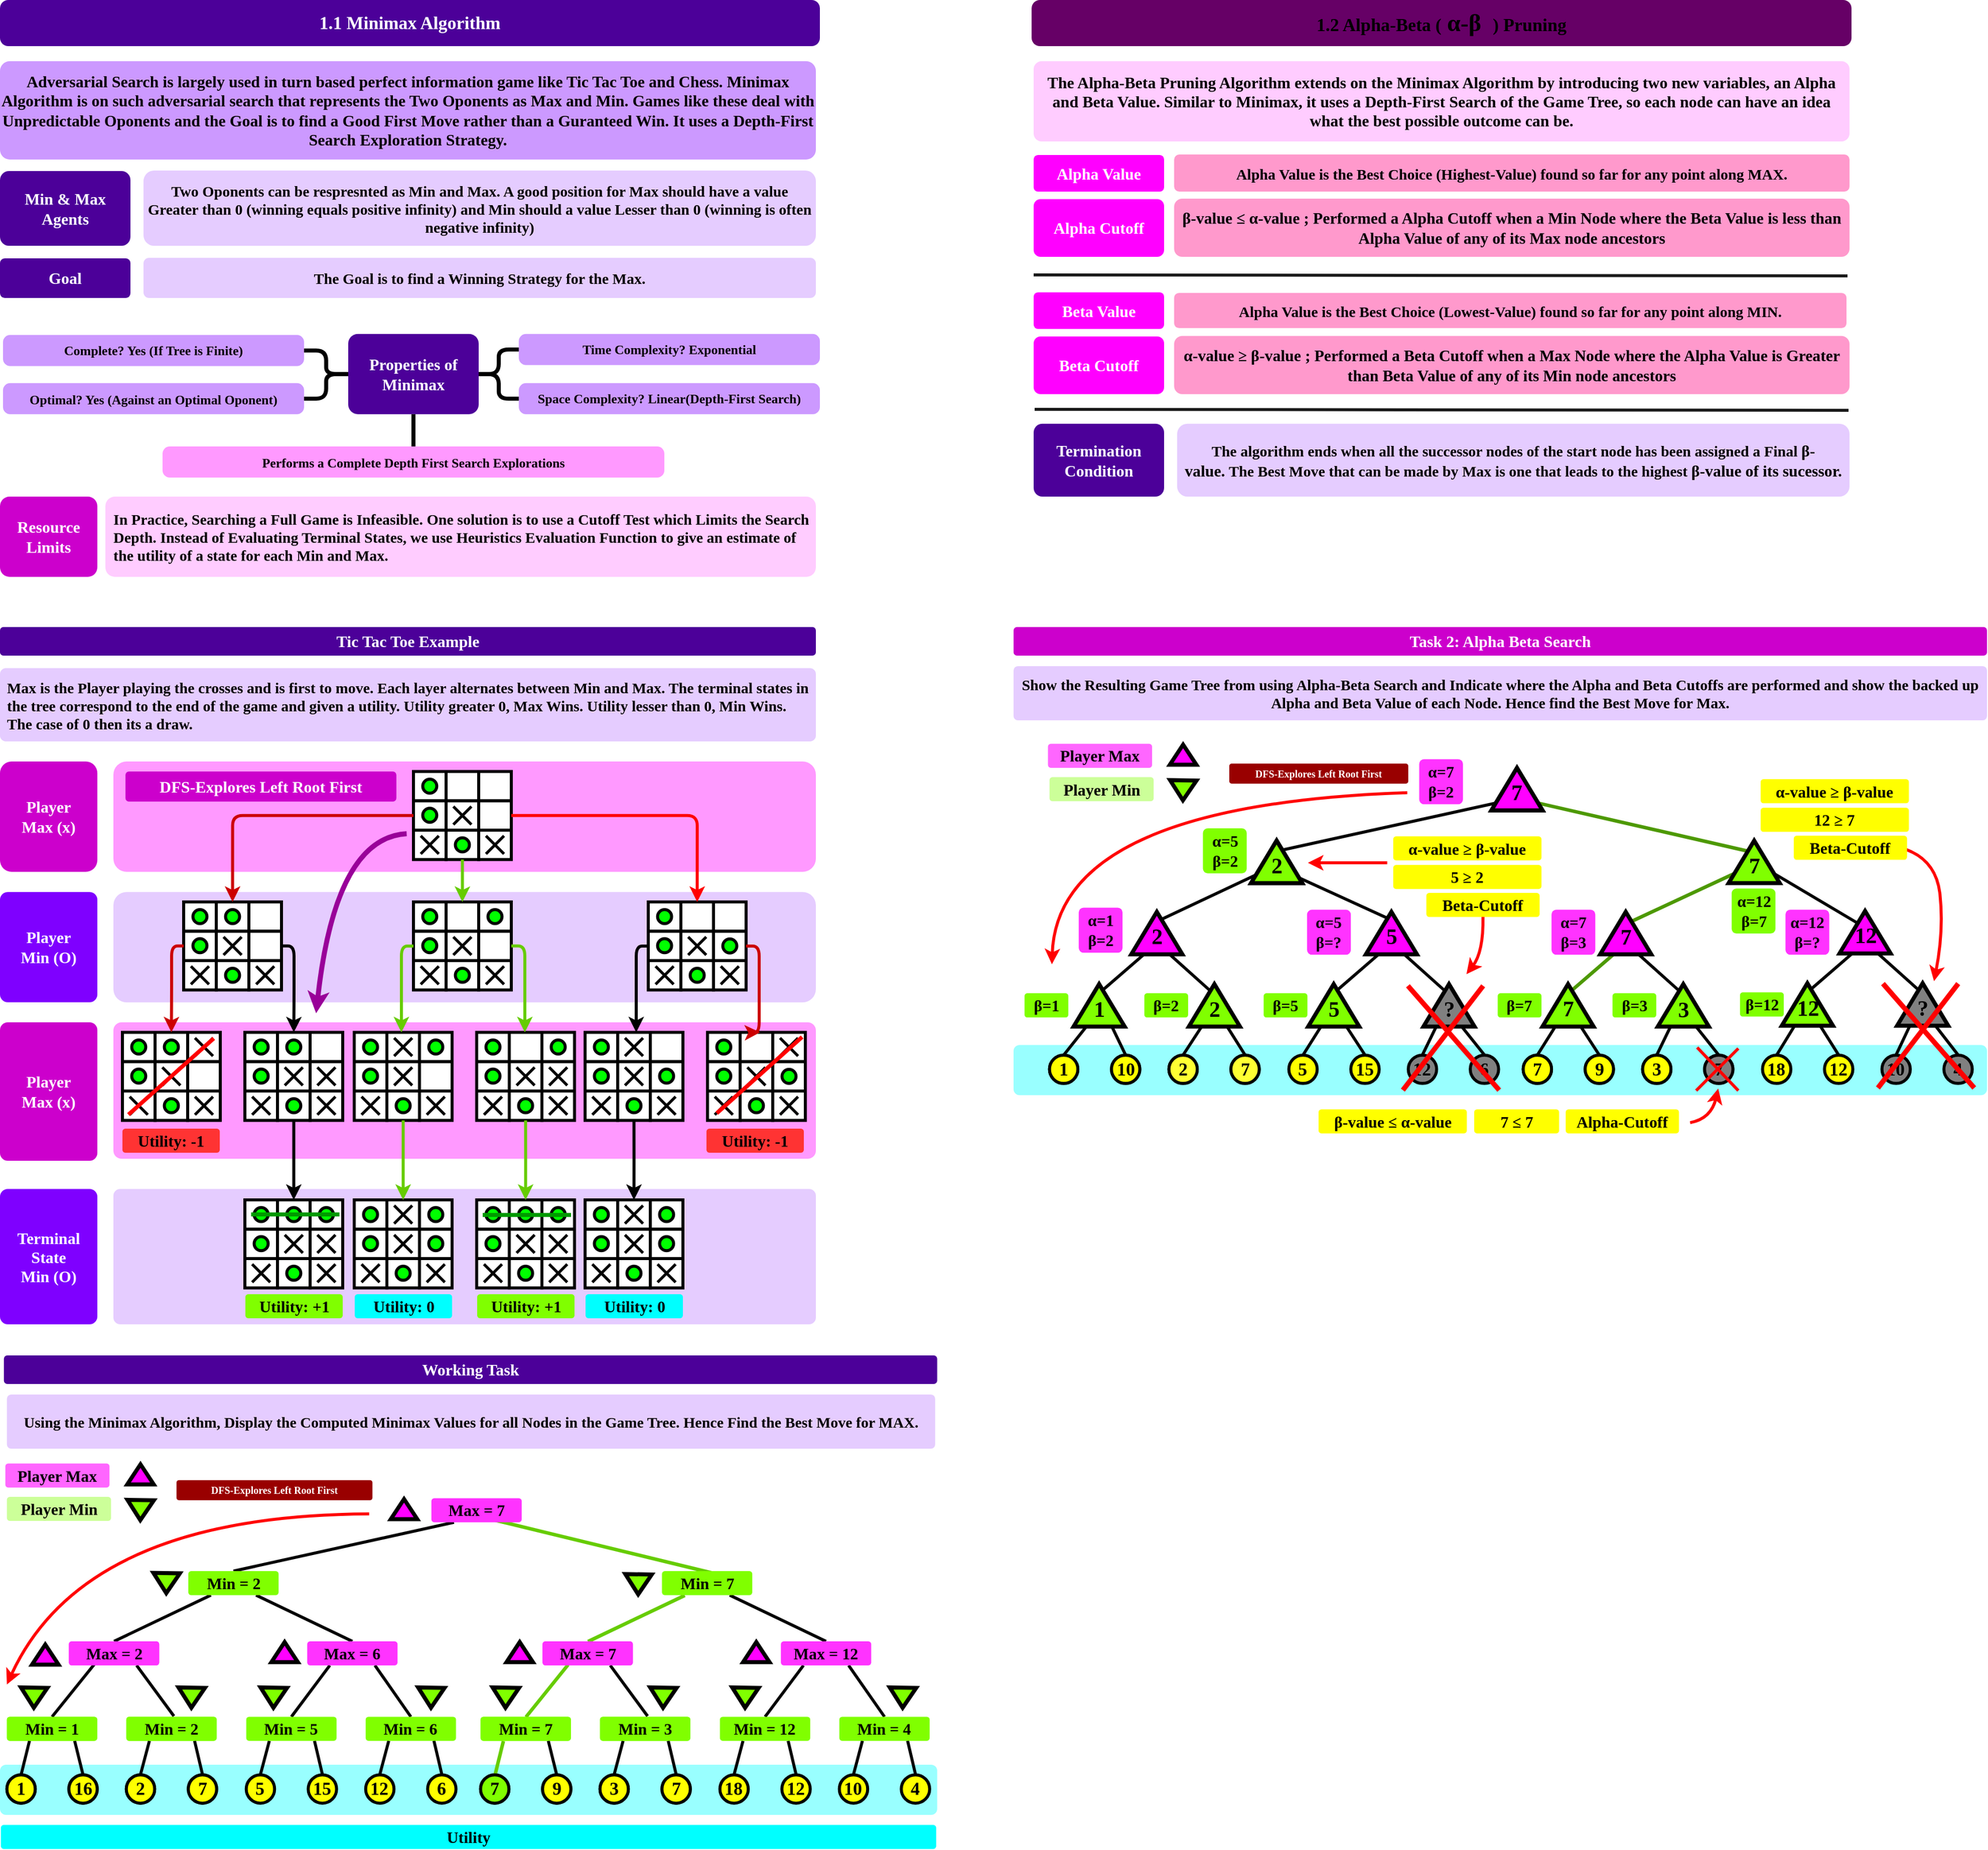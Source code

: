 <mxfile version="25.0.1">
  <diagram name="Page-1" id="3yqpxKQvHaOyZTGhgoW6">
    <mxGraphModel dx="1807" dy="-270" grid="1" gridSize="10" guides="1" tooltips="1" connect="1" arrows="1" fold="1" page="1" pageScale="1" pageWidth="850" pageHeight="1100" math="0" shadow="0">
      <root>
        <mxCell id="0" />
        <mxCell id="1" parent="0" />
        <mxCell id="3flyKy25o9CLqt776R5z-20" value="" style="rounded=1;whiteSpace=wrap;html=1;fillColor=#99FFFF;strokeColor=none;fontColor=#000000;arcSize=12;container=0;" vertex="1" parent="1">
          <mxGeometry x="3430" y="5099" width="933.88" height="50" as="geometry" />
        </mxCell>
        <mxCell id="pB6tjZf9dUS_jM-rtNOT-37" value="&lt;font face=&quot;Comic Sans MS&quot;&gt;&lt;b&gt;1.1 Minimax Algorithm&lt;/b&gt;&lt;/font&gt;" style="rounded=1;whiteSpace=wrap;html=1;fillColor=#4C0099;strokeColor=none;fontColor=#FFFFFF;arcSize=18;container=0;fontSize=18;" parent="1" vertex="1">
          <mxGeometry x="3430" y="3340" width="817" height="46" as="geometry" />
        </mxCell>
        <mxCell id="pB6tjZf9dUS_jM-rtNOT-40" value="&lt;font face=&quot;Comic Sans MS&quot; color=&quot;#000000&quot;&gt;&lt;b&gt;Adversarial Search is largely used in turn based perfect information game like Tic Tac Toe and Chess. Minimax Algorithm is on such adversarial search that represents the Two Oponents as Max and Min. Games like these deal with Unpredictable Oponents and the Goal is to find a Good First Move rather than a Guranteed Win. It uses a Depth-First Search Exploration Strategy.&lt;/b&gt;&lt;/font&gt;" style="rounded=1;whiteSpace=wrap;html=1;fillColor=#CC99FF;strokeColor=none;fontColor=#FFFFFF;arcSize=10;container=0;fontSize=16;" parent="1" vertex="1">
          <mxGeometry x="3430" y="3401" width="813" height="98" as="geometry" />
        </mxCell>
        <mxCell id="pB6tjZf9dUS_jM-rtNOT-41" value="&lt;font color=&quot;#000000&quot; face=&quot;Comic Sans MS&quot;&gt;&lt;b&gt;Two Oponents can be respresnted as Min and Max. A good position for Max should have a value Greater than 0 (winning equals positive infinity) and Min should a value Lesser than 0 (winning is often negative infinity)&lt;/b&gt;&lt;/font&gt;" style="rounded=1;whiteSpace=wrap;html=1;fillColor=#E5CCFF;strokeColor=none;fontColor=#FFFFFF;arcSize=14;container=0;fontSize=15;" parent="1" vertex="1">
          <mxGeometry x="3573" y="3510" width="670" height="75" as="geometry" />
        </mxCell>
        <mxCell id="pB6tjZf9dUS_jM-rtNOT-42" value="&lt;font face=&quot;Comic Sans MS&quot;&gt;&lt;span style=&quot;font-size: 16px;&quot;&gt;&lt;b&gt;Min &amp;amp; Max&lt;/b&gt;&lt;/span&gt;&lt;/font&gt;&lt;div&gt;&lt;font face=&quot;Comic Sans MS&quot;&gt;&lt;span style=&quot;font-size: 16px;&quot;&gt;&lt;b&gt;Agents&lt;/b&gt;&lt;/span&gt;&lt;/font&gt;&lt;/div&gt;" style="rounded=1;whiteSpace=wrap;html=1;fillColor=#4C0099;strokeColor=none;fontColor=#FFFFFF;arcSize=12;container=0;" parent="1" vertex="1">
          <mxGeometry x="3430" y="3510.5" width="130" height="74.5" as="geometry" />
        </mxCell>
        <mxCell id="pB6tjZf9dUS_jM-rtNOT-43" value="&lt;font color=&quot;#000000&quot; face=&quot;Comic Sans MS&quot;&gt;&lt;b&gt;The Goal is to find a Winning Strategy for the Max.&lt;/b&gt;&lt;/font&gt;" style="rounded=1;whiteSpace=wrap;html=1;fillColor=#E5CCFF;strokeColor=none;fontColor=#FFFFFF;arcSize=14;container=0;fontSize=15;" parent="1" vertex="1">
          <mxGeometry x="3573" y="3597" width="670" height="40" as="geometry" />
        </mxCell>
        <mxCell id="pB6tjZf9dUS_jM-rtNOT-44" value="&lt;font face=&quot;Comic Sans MS&quot;&gt;&lt;span style=&quot;font-size: 16px;&quot;&gt;&lt;b&gt;Goal&lt;/b&gt;&lt;/span&gt;&lt;/font&gt;" style="rounded=1;whiteSpace=wrap;html=1;fillColor=#4C0099;strokeColor=none;fontColor=#FFFFFF;arcSize=12;container=0;" parent="1" vertex="1">
          <mxGeometry x="3430" y="3597.5" width="130" height="39.5" as="geometry" />
        </mxCell>
        <mxCell id="pB6tjZf9dUS_jM-rtNOT-45" value="&lt;font face=&quot;Comic Sans MS&quot;&gt;&lt;span style=&quot;font-size: 16px;&quot;&gt;&lt;b&gt;Tic Tac Toe Example&lt;/b&gt;&lt;/span&gt;&lt;/font&gt;" style="rounded=1;whiteSpace=wrap;html=1;fillColor=#4C0099;strokeColor=none;fontColor=#FFFFFF;arcSize=12;container=0;" parent="1" vertex="1">
          <mxGeometry x="3430" y="3965" width="813" height="28.5" as="geometry" />
        </mxCell>
        <mxCell id="pB6tjZf9dUS_jM-rtNOT-46" value="&lt;div style=&quot;text-align: left;&quot;&gt;&lt;span style=&quot;color: rgb(0, 0, 0);&quot;&gt;&lt;font face=&quot;Comic Sans MS&quot;&gt;&lt;b&gt;Max is the Player playing the crosses and is first to move. Each layer alternates between Min and Max. The terminal states in the tree correspond to the end of the game and given a utility. Utility greater 0, Max Wins. Utility lesser than 0, Min Wins. The case of 0 then its a draw.&amp;nbsp;&lt;/b&gt;&lt;/font&gt;&lt;/span&gt;&lt;br&gt;&lt;/div&gt;" style="rounded=1;whiteSpace=wrap;html=1;fillColor=#E5CCFF;strokeColor=none;fontColor=#FFFFFF;arcSize=8;container=0;fontSize=15;labelBackgroundColor=none;spacing=8;" parent="1" vertex="1">
          <mxGeometry x="3430" y="4006" width="813" height="73" as="geometry" />
        </mxCell>
        <mxCell id="pB6tjZf9dUS_jM-rtNOT-47" value="&lt;font face=&quot;Comic Sans MS&quot;&gt;&lt;span style=&quot;font-size: 16px;&quot;&gt;&lt;b&gt;Properties of Minimax&lt;/b&gt;&lt;/span&gt;&lt;/font&gt;" style="rounded=1;whiteSpace=wrap;html=1;fillColor=#4C0099;strokeColor=none;fontColor=#FFFFFF;arcSize=12;container=0;" parent="1" vertex="1">
          <mxGeometry x="3777" y="3672.86" width="130" height="80" as="geometry" />
        </mxCell>
        <mxCell id="pB6tjZf9dUS_jM-rtNOT-48" style="edgeStyle=orthogonalEdgeStyle;rounded=1;orthogonalLoop=1;jettySize=auto;html=1;exitX=1;exitY=0.5;exitDx=0;exitDy=0;entryX=0;entryY=0.5;entryDx=0;entryDy=0;endArrow=none;endFill=0;curved=0;strokeWidth=4;endSize=8;" parent="1" source="pB6tjZf9dUS_jM-rtNOT-49" target="pB6tjZf9dUS_jM-rtNOT-47" edge="1">
          <mxGeometry relative="1" as="geometry" />
        </mxCell>
        <mxCell id="pB6tjZf9dUS_jM-rtNOT-49" value="&lt;font face=&quot;Comic Sans MS&quot; color=&quot;#000000&quot;&gt;&lt;b&gt;Complete? Yes (If Tree is Finite)&lt;/b&gt;&lt;/font&gt;" style="rounded=1;whiteSpace=wrap;html=1;fillColor=#CC99FF;strokeColor=none;fontColor=#FFFFFF;arcSize=23;container=0;fontSize=13;" parent="1" vertex="1">
          <mxGeometry x="3433" y="3673.86" width="300" height="31" as="geometry" />
        </mxCell>
        <mxCell id="pB6tjZf9dUS_jM-rtNOT-50" style="edgeStyle=orthogonalEdgeStyle;rounded=1;orthogonalLoop=1;jettySize=auto;html=1;exitX=1;exitY=0.5;exitDx=0;exitDy=0;entryX=0;entryY=0.5;entryDx=0;entryDy=0;endArrow=none;endFill=0;curved=0;strokeWidth=4;endSize=8;" parent="1" source="pB6tjZf9dUS_jM-rtNOT-51" target="pB6tjZf9dUS_jM-rtNOT-47" edge="1">
          <mxGeometry relative="1" as="geometry" />
        </mxCell>
        <mxCell id="pB6tjZf9dUS_jM-rtNOT-51" value="&lt;font style=&quot;font-size: 13px;&quot; face=&quot;Comic Sans MS&quot; color=&quot;#000000&quot;&gt;&lt;b style=&quot;&quot;&gt;Optimal? Yes (Against an Optimal Oponent)&lt;/b&gt;&lt;/font&gt;" style="rounded=1;whiteSpace=wrap;html=1;fillColor=#CC99FF;strokeColor=none;fontColor=#FFFFFF;arcSize=23;container=0;fontSize=15;" parent="1" vertex="1">
          <mxGeometry x="3433" y="3721.86" width="300" height="31" as="geometry" />
        </mxCell>
        <mxCell id="pB6tjZf9dUS_jM-rtNOT-52" value="&lt;font color=&quot;#000000&quot; face=&quot;Comic Sans MS&quot;&gt;&lt;b&gt;Performs a Complete Depth First Search Explorations&lt;/b&gt;&lt;/font&gt;" style="rounded=1;whiteSpace=wrap;html=1;fillColor=#FF99FF;strokeColor=none;fontColor=#FFFFFF;arcSize=23;container=0;fontSize=13;" parent="1" vertex="1">
          <mxGeometry x="3592" y="3785" width="500" height="31" as="geometry" />
        </mxCell>
        <mxCell id="pB6tjZf9dUS_jM-rtNOT-53" value="&lt;font color=&quot;#000000&quot; face=&quot;Comic Sans MS&quot;&gt;&lt;b&gt;Time Complexity? Exponential&lt;/b&gt;&lt;/font&gt;" style="rounded=1;whiteSpace=wrap;html=1;fillColor=#CC99FF;strokeColor=none;fontColor=#FFFFFF;arcSize=23;container=0;fontSize=13;" parent="1" vertex="1">
          <mxGeometry x="3947" y="3672.86" width="300" height="31" as="geometry" />
        </mxCell>
        <mxCell id="pB6tjZf9dUS_jM-rtNOT-54" value="&lt;font color=&quot;#000000&quot; face=&quot;Comic Sans MS&quot;&gt;&lt;b&gt;Space Complexity? Linear(Depth-First Search)&lt;/b&gt;&lt;/font&gt;" style="rounded=1;whiteSpace=wrap;html=1;fillColor=#CC99FF;strokeColor=none;fontColor=#FFFFFF;arcSize=23;container=0;fontSize=13;" parent="1" vertex="1">
          <mxGeometry x="3947" y="3721.86" width="300" height="31" as="geometry" />
        </mxCell>
        <mxCell id="pB6tjZf9dUS_jM-rtNOT-55" style="edgeStyle=orthogonalEdgeStyle;rounded=1;orthogonalLoop=1;jettySize=auto;html=1;exitX=1;exitY=0.5;exitDx=0;exitDy=0;entryX=0;entryY=0.5;entryDx=0;entryDy=0;endArrow=none;endFill=0;curved=0;strokeWidth=4;endSize=8;" parent="1" source="pB6tjZf9dUS_jM-rtNOT-47" target="pB6tjZf9dUS_jM-rtNOT-53" edge="1">
          <mxGeometry relative="1" as="geometry">
            <mxPoint x="3743" y="3747.86" as="sourcePoint" />
            <mxPoint x="3787" y="3722.86" as="targetPoint" />
          </mxGeometry>
        </mxCell>
        <mxCell id="pB6tjZf9dUS_jM-rtNOT-56" style="edgeStyle=orthogonalEdgeStyle;rounded=1;orthogonalLoop=1;jettySize=auto;html=1;exitX=1;exitY=0.5;exitDx=0;exitDy=0;entryX=0;entryY=0.5;entryDx=0;entryDy=0;endArrow=none;endFill=0;curved=0;strokeWidth=4;endSize=8;" parent="1" source="pB6tjZf9dUS_jM-rtNOT-47" target="pB6tjZf9dUS_jM-rtNOT-54" edge="1">
          <mxGeometry relative="1" as="geometry">
            <mxPoint x="3917" y="3722.86" as="sourcePoint" />
            <mxPoint x="3957" y="3698.86" as="targetPoint" />
          </mxGeometry>
        </mxCell>
        <mxCell id="pB6tjZf9dUS_jM-rtNOT-57" style="edgeStyle=orthogonalEdgeStyle;rounded=1;orthogonalLoop=1;jettySize=auto;html=1;exitX=0.5;exitY=1;exitDx=0;exitDy=0;entryX=0.5;entryY=0;entryDx=0;entryDy=0;endArrow=none;endFill=0;curved=0;strokeWidth=4;endSize=8;" parent="1" source="pB6tjZf9dUS_jM-rtNOT-47" target="pB6tjZf9dUS_jM-rtNOT-52" edge="1">
          <mxGeometry relative="1" as="geometry">
            <mxPoint x="3917" y="3722.86" as="sourcePoint" />
            <mxPoint x="3957" y="3747.86" as="targetPoint" />
          </mxGeometry>
        </mxCell>
        <mxCell id="pB6tjZf9dUS_jM-rtNOT-59" value="&lt;font face=&quot;Comic Sans MS&quot;&gt;&lt;span style=&quot;font-size: 16px;&quot;&gt;&lt;b&gt;Resource&lt;/b&gt;&lt;/span&gt;&lt;/font&gt;&lt;div&gt;&lt;font face=&quot;Comic Sans MS&quot;&gt;&lt;span style=&quot;font-size: 16px;&quot;&gt;&lt;b&gt;Limits&lt;/b&gt;&lt;/span&gt;&lt;/font&gt;&lt;/div&gt;" style="rounded=1;whiteSpace=wrap;html=1;fillColor=#CC00CC;strokeColor=none;fontColor=#FFFFFF;arcSize=12;container=0;" parent="1" vertex="1">
          <mxGeometry x="3430" y="3835" width="97" height="80" as="geometry" />
        </mxCell>
        <mxCell id="pB6tjZf9dUS_jM-rtNOT-60" value="&lt;p class=&quot;whitespace-normal break-words&quot;&gt;&lt;font face=&quot;Comic Sans MS&quot; color=&quot;#000000&quot;&gt;&lt;b&gt;In Practice, Searching a Full Game is Infeasible. One solution is to use a Cutoff Test which Limits the Search Depth. Instead of Evaluating Terminal States, we use Heuristics Evaluation Function to give an estimate of the utility of a state for each Min and Max.&lt;/b&gt;&lt;/font&gt;&lt;/p&gt;" style="rounded=1;whiteSpace=wrap;html=1;fillColor=#FFCCFF;strokeColor=none;fontColor=#FFFFFF;arcSize=12;container=0;fontSize=15;labelBackgroundColor=none;spacing=8;align=left;" parent="1" vertex="1">
          <mxGeometry x="3535" y="3835" width="708" height="80" as="geometry" />
        </mxCell>
        <mxCell id="pB6tjZf9dUS_jM-rtNOT-61" value="&lt;div style=&quot;text-align: left;&quot;&gt;&lt;br&gt;&lt;/div&gt;" style="rounded=1;whiteSpace=wrap;html=1;fillColor=#FF99FF;strokeColor=none;fontColor=#FFFFFF;arcSize=12;container=0;fontSize=15;labelBackgroundColor=none;spacing=8;" parent="1" vertex="1">
          <mxGeometry x="3543" y="4099" width="700" height="110" as="geometry" />
        </mxCell>
        <mxCell id="pB6tjZf9dUS_jM-rtNOT-62" value="&lt;div&gt;&lt;b style=&quot;font-size: 16px; font-family: &amp;quot;Comic Sans MS&amp;quot;; background-color: initial;&quot;&gt;Player&lt;/b&gt;&lt;br&gt;&lt;/div&gt;&lt;div&gt;&lt;font face=&quot;Comic Sans MS&quot;&gt;&lt;span style=&quot;font-size: 16px;&quot;&gt;&lt;b&gt;Max (x)&lt;/b&gt;&lt;/span&gt;&lt;/font&gt;&lt;/div&gt;" style="rounded=1;whiteSpace=wrap;html=1;fillColor=#CC00CC;strokeColor=none;fontColor=#FFFFFF;arcSize=12;container=0;" parent="1" vertex="1">
          <mxGeometry x="3430" y="4099" width="97" height="110" as="geometry" />
        </mxCell>
        <mxCell id="pB6tjZf9dUS_jM-rtNOT-63" value="&lt;div style=&quot;text-align: left;&quot;&gt;&lt;br&gt;&lt;/div&gt;" style="rounded=1;whiteSpace=wrap;html=1;fillColor=#E5CCFF;strokeColor=none;fontColor=#FFFFFF;arcSize=12;container=0;fontSize=15;labelBackgroundColor=none;spacing=8;" parent="1" vertex="1">
          <mxGeometry x="3543" y="4229.12" width="700" height="110" as="geometry" />
        </mxCell>
        <mxCell id="pB6tjZf9dUS_jM-rtNOT-64" value="&lt;font face=&quot;Comic Sans MS&quot;&gt;&lt;span style=&quot;font-size: 16px;&quot;&gt;&lt;b&gt;Player&lt;/b&gt;&lt;/span&gt;&lt;/font&gt;&lt;div&gt;&lt;font face=&quot;Comic Sans MS&quot;&gt;&lt;span style=&quot;font-size: 16px;&quot;&gt;&lt;b&gt;Min (O)&lt;/b&gt;&lt;/span&gt;&lt;/font&gt;&lt;/div&gt;" style="rounded=1;whiteSpace=wrap;html=1;fillColor=#7F00FF;strokeColor=none;fontColor=#FFFFFF;arcSize=8;container=0;" parent="1" vertex="1">
          <mxGeometry x="3430" y="4229.12" width="97" height="109.88" as="geometry" />
        </mxCell>
        <mxCell id="-Td5GG3oOTFwapMzHuY2-30" value="" style="group" parent="1" vertex="1" connectable="0">
          <mxGeometry x="3842" y="4109" width="97.5" height="87.751" as="geometry" />
        </mxCell>
        <mxCell id="-Td5GG3oOTFwapMzHuY2-3" value="&lt;div style=&quot;text-align: left;&quot;&gt;&lt;br&gt;&lt;/div&gt;" style="rounded=1;whiteSpace=wrap;html=1;fillColor=#FFFFFF;strokeColor=#000000;fontColor=#FFFFFF;arcSize=0;container=0;fontSize=15;labelBackgroundColor=none;spacing=8;strokeWidth=3;" parent="-Td5GG3oOTFwapMzHuY2-30" vertex="1">
          <mxGeometry width="32.5" height="29.249" as="geometry" />
        </mxCell>
        <mxCell id="-Td5GG3oOTFwapMzHuY2-4" value="&lt;div style=&quot;text-align: left;&quot;&gt;&lt;br&gt;&lt;/div&gt;" style="rounded=1;whiteSpace=wrap;html=1;fillColor=#FFFFFF;strokeColor=#000000;fontColor=#FFFFFF;arcSize=0;container=0;fontSize=15;labelBackgroundColor=none;spacing=8;strokeWidth=3;" parent="-Td5GG3oOTFwapMzHuY2-30" vertex="1">
          <mxGeometry x="32.5" y="0.002" width="32.5" height="29.249" as="geometry" />
        </mxCell>
        <mxCell id="-Td5GG3oOTFwapMzHuY2-5" value="&lt;div style=&quot;text-align: left;&quot;&gt;&lt;br&gt;&lt;/div&gt;" style="rounded=1;whiteSpace=wrap;html=1;fillColor=#FFFFFF;strokeColor=#000000;fontColor=#FFFFFF;arcSize=0;container=0;fontSize=15;labelBackgroundColor=none;spacing=8;strokeWidth=3;" parent="-Td5GG3oOTFwapMzHuY2-30" vertex="1">
          <mxGeometry x="65.0" width="32.5" height="29.249" as="geometry" />
        </mxCell>
        <mxCell id="-Td5GG3oOTFwapMzHuY2-7" value="&lt;div style=&quot;text-align: left;&quot;&gt;&lt;br&gt;&lt;/div&gt;" style="rounded=1;whiteSpace=wrap;html=1;fillColor=#FFFFFF;strokeColor=#000000;fontColor=#FFFFFF;arcSize=0;container=0;fontSize=15;labelBackgroundColor=none;spacing=8;strokeWidth=3;" parent="-Td5GG3oOTFwapMzHuY2-30" vertex="1">
          <mxGeometry y="29.252" width="32.5" height="29.249" as="geometry" />
        </mxCell>
        <mxCell id="-Td5GG3oOTFwapMzHuY2-8" value="&lt;div style=&quot;text-align: left;&quot;&gt;&lt;br&gt;&lt;/div&gt;" style="rounded=1;whiteSpace=wrap;html=1;fillColor=#FFFFFF;strokeColor=#000000;fontColor=#FFFFFF;arcSize=0;container=0;fontSize=15;labelBackgroundColor=none;spacing=8;strokeWidth=3;" parent="-Td5GG3oOTFwapMzHuY2-30" vertex="1">
          <mxGeometry x="32.5" y="29.249" width="32.5" height="29.249" as="geometry" />
        </mxCell>
        <mxCell id="-Td5GG3oOTFwapMzHuY2-9" value="&lt;div style=&quot;text-align: left;&quot;&gt;&lt;br&gt;&lt;/div&gt;" style="rounded=1;whiteSpace=wrap;html=1;fillColor=#FFFFFF;strokeColor=#000000;fontColor=#FFFFFF;arcSize=0;container=0;fontSize=15;labelBackgroundColor=none;spacing=8;strokeWidth=3;" parent="-Td5GG3oOTFwapMzHuY2-30" vertex="1">
          <mxGeometry x="65.0" y="29.249" width="32.5" height="29.249" as="geometry" />
        </mxCell>
        <mxCell id="-Td5GG3oOTFwapMzHuY2-11" value="&lt;div style=&quot;text-align: left;&quot;&gt;&lt;br&gt;&lt;/div&gt;" style="rounded=1;whiteSpace=wrap;html=1;fillColor=#FFFFFF;strokeColor=#000000;fontColor=#FFFFFF;arcSize=0;container=0;fontSize=15;labelBackgroundColor=none;spacing=8;strokeWidth=3;" parent="-Td5GG3oOTFwapMzHuY2-30" vertex="1">
          <mxGeometry y="58.499" width="32.5" height="29.249" as="geometry" />
        </mxCell>
        <mxCell id="-Td5GG3oOTFwapMzHuY2-12" value="&lt;div style=&quot;text-align: left;&quot;&gt;&lt;br&gt;&lt;/div&gt;" style="rounded=1;whiteSpace=wrap;html=1;fillColor=#FFFFFF;strokeColor=#000000;fontColor=#FFFFFF;arcSize=0;container=0;fontSize=15;labelBackgroundColor=none;spacing=8;strokeWidth=3;" parent="-Td5GG3oOTFwapMzHuY2-30" vertex="1">
          <mxGeometry x="32.5" y="58.501" width="32.5" height="29.249" as="geometry" />
        </mxCell>
        <mxCell id="-Td5GG3oOTFwapMzHuY2-13" value="&lt;div style=&quot;text-align: left;&quot;&gt;&lt;br&gt;&lt;/div&gt;" style="rounded=1;whiteSpace=wrap;html=1;fillColor=#FFFFFF;strokeColor=#000000;fontColor=#FFFFFF;arcSize=0;container=0;fontSize=15;labelBackgroundColor=none;spacing=8;strokeWidth=3;" parent="-Td5GG3oOTFwapMzHuY2-30" vertex="1">
          <mxGeometry x="65.0" y="58.499" width="32.5" height="29.249" as="geometry" />
        </mxCell>
        <mxCell id="-Td5GG3oOTFwapMzHuY2-19" value="&lt;span style=&quot;color: rgba(0, 0, 0, 0); font-family: monospace; font-size: 0px; text-align: start; text-wrap: nowrap;&quot;&gt;%3CmxGraphModel%3E%3Croot%3E%3CmxCell%20id%3D%220%22%2F%3E%3CmxCell%20id%3D%221%22%20parent%3D%220%22%2F%3E%3CmxCell%20id%3D%222%22%20value%3D%22%22%20style%3D%22endArrow%3Dnone%3Bhtml%3D1%3Brounded%3D0%3BstrokeColor%3D%23CC00CC%3BstrokeWidth%3D4%3BstartArrow%3Dclassic%3BstartFill%3D1%3B%22%20edge%3D%221%22%20parent%3D%221%22%3E%3CmxGeometry%20width%3D%2250%22%20height%3D%2250%22%20relative%3D%221%22%20as%3D%22geometry%22%3E%3CmxPoint%20x%3D%229532%22%20y%3D%223799%22%20as%3D%22sourcePoint%22%2F%3E%3CmxPoint%20x%3D%229197%22%20y%3D%223798%22%20as%3D%22targetPoint%22%2F%3E%3C%2FmxGeometry%3E%3C%2FmxCell%3E%3C%2Froot%3E%3C%2FmxGraphModel%3E&lt;/span&gt;&lt;span style=&quot;color: rgba(0, 0, 0, 0); font-family: monospace; font-size: 0px; text-align: start; text-wrap: nowrap;&quot;&gt;%3CmxGraphModel%3E%3Croot%3E%3CmxCell%20id%3D%220%22%2F%3E%3CmxCell%20id%3D%221%22%20parent%3D%220%22%2F%3E%3CmxCell%20id%3D%222%22%20value%3D%22%22%20style%3D%22endArrow%3Dnone%3Bhtml%3D1%3Brounded%3D0%3BstrokeColor%3D%23CC00CC%3BstrokeWidth%3D4%3BstartArrow%3Dclassic%3BstartFill%3D1%3B%22%20edge%3D%221%22%20parent%3D%221%22%3E%3CmxGeometry%20width%3D%2250%22%20height%3D%2250%22%20relative%3D%221%22%20as%3D%22geometry%22%3E%3CmxPoint%20x%3D%229532%22%20y%3D%223799%22%20as%3D%22sourcePoint%22%2F%3E%3CmxPoint%20x%3D%229197%22%20y%3D%223798%22%20as%3D%22targetPoint%22%2F%3E%3C%2FmxGeometry%3E%3C%2FmxCell%3E%3C%2Froot%3E%3C%2FmxGraphModel%3E&lt;/span&gt;" style="ellipse;whiteSpace=wrap;html=1;aspect=fixed;fillStyle=auto;gradientColor=none;fillColor=#00FF00;shadow=0;strokeWidth=3;container=0;fontColor=#000000;strokeColor=#000000;fontSize=21;" parent="-Td5GG3oOTFwapMzHuY2-30" vertex="1">
          <mxGeometry x="9.266" y="36.64" width="13.972" height="13.972" as="geometry" />
        </mxCell>
        <mxCell id="-Td5GG3oOTFwapMzHuY2-21" value="&lt;span style=&quot;color: rgba(0, 0, 0, 0); font-family: monospace; font-size: 0px; text-align: start; text-wrap: nowrap;&quot;&gt;%3CmxGraphModel%3E%3Croot%3E%3CmxCell%20id%3D%220%22%2F%3E%3CmxCell%20id%3D%221%22%20parent%3D%220%22%2F%3E%3CmxCell%20id%3D%222%22%20value%3D%22%22%20style%3D%22endArrow%3Dnone%3Bhtml%3D1%3Brounded%3D0%3BstrokeColor%3D%23CC00CC%3BstrokeWidth%3D4%3BstartArrow%3Dclassic%3BstartFill%3D1%3B%22%20edge%3D%221%22%20parent%3D%221%22%3E%3CmxGeometry%20width%3D%2250%22%20height%3D%2250%22%20relative%3D%221%22%20as%3D%22geometry%22%3E%3CmxPoint%20x%3D%229532%22%20y%3D%223799%22%20as%3D%22sourcePoint%22%2F%3E%3CmxPoint%20x%3D%229197%22%20y%3D%223798%22%20as%3D%22targetPoint%22%2F%3E%3C%2FmxGeometry%3E%3C%2FmxCell%3E%3C%2Froot%3E%3C%2FmxGraphModel%3E&lt;/span&gt;&lt;span style=&quot;color: rgba(0, 0, 0, 0); font-family: monospace; font-size: 0px; text-align: start; text-wrap: nowrap;&quot;&gt;%3CmxGraphModel%3E%3Croot%3E%3CmxCell%20id%3D%220%22%2F%3E%3CmxCell%20id%3D%221%22%20parent%3D%220%22%2F%3E%3CmxCell%20id%3D%222%22%20value%3D%22%22%20style%3D%22endArrow%3Dnone%3Bhtml%3D1%3Brounded%3D0%3BstrokeColor%3D%23CC00CC%3BstrokeWidth%3D4%3BstartArrow%3Dclassic%3BstartFill%3D1%3B%22%20edge%3D%221%22%20parent%3D%221%22%3E%3CmxGeometry%20width%3D%2250%22%20height%3D%2250%22%20relative%3D%221%22%20as%3D%22geometry%22%3E%3CmxPoint%20x%3D%229532%22%20y%3D%223799%22%20as%3D%22sourcePoint%22%2F%3E%3CmxPoint%20x%3D%229197%22%20y%3D%223798%22%20as%3D%22targetPoint%22%2F%3E%3C%2FmxGeometry%3E%3C%2FmxCell%3E%3C%2Froot%3E%3C%2FmxGraphModel%3E&lt;/span&gt;" style="ellipse;whiteSpace=wrap;html=1;aspect=fixed;fillStyle=auto;gradientColor=none;fillColor=#00FF00;shadow=0;strokeWidth=3;container=0;fontColor=#000000;strokeColor=#000000;fontSize=21;" parent="-Td5GG3oOTFwapMzHuY2-30" vertex="1">
          <mxGeometry x="9.266" y="7.64" width="13.972" height="13.972" as="geometry" />
        </mxCell>
        <mxCell id="-Td5GG3oOTFwapMzHuY2-26" value="&lt;span style=&quot;color: rgba(0, 0, 0, 0); font-family: monospace; font-size: 0px; text-align: start; text-wrap: nowrap;&quot;&gt;%3CmxGraphModel%3E%3Croot%3E%3CmxCell%20id%3D%220%22%2F%3E%3CmxCell%20id%3D%221%22%20parent%3D%220%22%2F%3E%3CmxCell%20id%3D%222%22%20value%3D%22%22%20style%3D%22endArrow%3Dnone%3Bhtml%3D1%3Brounded%3D0%3BstrokeColor%3D%23CC00CC%3BstrokeWidth%3D4%3BstartArrow%3Dclassic%3BstartFill%3D1%3B%22%20edge%3D%221%22%20parent%3D%221%22%3E%3CmxGeometry%20width%3D%2250%22%20height%3D%2250%22%20relative%3D%221%22%20as%3D%22geometry%22%3E%3CmxPoint%20x%3D%229532%22%20y%3D%223799%22%20as%3D%22sourcePoint%22%2F%3E%3CmxPoint%20x%3D%229197%22%20y%3D%223798%22%20as%3D%22targetPoint%22%2F%3E%3C%2FmxGeometry%3E%3C%2FmxCell%3E%3C%2Froot%3E%3C%2FmxGraphModel%3E&lt;/span&gt;&lt;span style=&quot;color: rgba(0, 0, 0, 0); font-family: monospace; font-size: 0px; text-align: start; text-wrap: nowrap;&quot;&gt;%3CmxGraphModel%3E%3Croot%3E%3CmxCell%20id%3D%220%22%2F%3E%3CmxCell%20id%3D%221%22%20parent%3D%220%22%2F%3E%3CmxCell%20id%3D%222%22%20value%3D%22%22%20style%3D%22endArrow%3Dnone%3Bhtml%3D1%3Brounded%3D0%3BstrokeColor%3D%23CC00CC%3BstrokeWidth%3D4%3BstartArrow%3Dclassic%3BstartFill%3D1%3B%22%20edge%3D%221%22%20parent%3D%221%22%3E%3CmxGeometry%20width%3D%2250%22%20height%3D%2250%22%20relative%3D%221%22%20as%3D%22geometry%22%3E%3CmxPoint%20x%3D%229532%22%20y%3D%223799%22%20as%3D%22sourcePoint%22%2F%3E%3CmxPoint%20x%3D%229197%22%20y%3D%223798%22%20as%3D%22targetPoint%22%2F%3E%3C%2FmxGeometry%3E%3C%2FmxCell%3E%3C%2Froot%3E%3C%2FmxGraphModel%3E&lt;/span&gt;" style="ellipse;whiteSpace=wrap;html=1;aspect=fixed;fillStyle=auto;gradientColor=none;fillColor=#00FF00;shadow=0;strokeWidth=3;container=0;fontColor=#000000;strokeColor=#000000;fontSize=21;" parent="-Td5GG3oOTFwapMzHuY2-30" vertex="1">
          <mxGeometry x="41.766" y="66.14" width="13.972" height="13.972" as="geometry" />
        </mxCell>
        <mxCell id="-Td5GG3oOTFwapMzHuY2-27" value="" style="shape=mxgraph.mockup.markup.redX;fillColor=#000000;html=1;shadow=0;whiteSpace=wrap;strokeColor=none;strokeWidth=3;" parent="-Td5GG3oOTFwapMzHuY2-30" vertex="1">
          <mxGeometry x="38.75" y="33.88" width="20" height="20" as="geometry" />
        </mxCell>
        <mxCell id="-Td5GG3oOTFwapMzHuY2-28" value="" style="shape=mxgraph.mockup.markup.redX;fillColor=#000000;html=1;shadow=0;whiteSpace=wrap;strokeColor=none;strokeWidth=3;" parent="-Td5GG3oOTFwapMzHuY2-30" vertex="1">
          <mxGeometry x="6.25" y="63.12" width="20" height="20" as="geometry" />
        </mxCell>
        <mxCell id="-Td5GG3oOTFwapMzHuY2-29" value="" style="shape=mxgraph.mockup.markup.redX;fillColor=#000000;html=1;shadow=0;whiteSpace=wrap;strokeColor=none;strokeWidth=3;" parent="-Td5GG3oOTFwapMzHuY2-30" vertex="1">
          <mxGeometry x="71.25" y="63.13" width="20" height="20" as="geometry" />
        </mxCell>
        <mxCell id="-Td5GG3oOTFwapMzHuY2-32" value="" style="group" parent="1" vertex="1" connectable="0">
          <mxGeometry x="3613" y="4239" width="97.5" height="87.751" as="geometry" />
        </mxCell>
        <mxCell id="-Td5GG3oOTFwapMzHuY2-33" value="&lt;div style=&quot;text-align: left;&quot;&gt;&lt;br&gt;&lt;/div&gt;" style="rounded=1;whiteSpace=wrap;html=1;fillColor=#FFFFFF;strokeColor=#000000;fontColor=#FFFFFF;arcSize=0;container=0;fontSize=15;labelBackgroundColor=none;spacing=8;strokeWidth=3;" parent="-Td5GG3oOTFwapMzHuY2-32" vertex="1">
          <mxGeometry width="32.5" height="29.249" as="geometry" />
        </mxCell>
        <mxCell id="-Td5GG3oOTFwapMzHuY2-34" value="&lt;div style=&quot;text-align: left;&quot;&gt;&lt;br&gt;&lt;/div&gt;" style="rounded=1;whiteSpace=wrap;html=1;fillColor=#FFFFFF;strokeColor=#000000;fontColor=#FFFFFF;arcSize=0;container=0;fontSize=15;labelBackgroundColor=none;spacing=8;strokeWidth=3;" parent="-Td5GG3oOTFwapMzHuY2-32" vertex="1">
          <mxGeometry x="32.5" y="0.002" width="32.5" height="29.249" as="geometry" />
        </mxCell>
        <mxCell id="-Td5GG3oOTFwapMzHuY2-35" value="&lt;div style=&quot;text-align: left;&quot;&gt;&lt;br&gt;&lt;/div&gt;" style="rounded=1;whiteSpace=wrap;html=1;fillColor=#FFFFFF;strokeColor=#000000;fontColor=#FFFFFF;arcSize=0;container=0;fontSize=15;labelBackgroundColor=none;spacing=8;strokeWidth=3;" parent="-Td5GG3oOTFwapMzHuY2-32" vertex="1">
          <mxGeometry x="65.0" width="32.5" height="29.249" as="geometry" />
        </mxCell>
        <mxCell id="-Td5GG3oOTFwapMzHuY2-36" value="&lt;div style=&quot;text-align: left;&quot;&gt;&lt;br&gt;&lt;/div&gt;" style="rounded=1;whiteSpace=wrap;html=1;fillColor=#FFFFFF;strokeColor=#000000;fontColor=#FFFFFF;arcSize=0;container=0;fontSize=15;labelBackgroundColor=none;spacing=8;strokeWidth=3;" parent="-Td5GG3oOTFwapMzHuY2-32" vertex="1">
          <mxGeometry y="29.252" width="32.5" height="29.249" as="geometry" />
        </mxCell>
        <mxCell id="-Td5GG3oOTFwapMzHuY2-37" value="&lt;div style=&quot;text-align: left;&quot;&gt;&lt;br&gt;&lt;/div&gt;" style="rounded=1;whiteSpace=wrap;html=1;fillColor=#FFFFFF;strokeColor=#000000;fontColor=#FFFFFF;arcSize=0;container=0;fontSize=15;labelBackgroundColor=none;spacing=8;strokeWidth=3;" parent="-Td5GG3oOTFwapMzHuY2-32" vertex="1">
          <mxGeometry x="32.5" y="29.249" width="32.5" height="29.249" as="geometry" />
        </mxCell>
        <mxCell id="-Td5GG3oOTFwapMzHuY2-38" value="&lt;div style=&quot;text-align: left;&quot;&gt;&lt;br&gt;&lt;/div&gt;" style="rounded=1;whiteSpace=wrap;html=1;fillColor=#FFFFFF;strokeColor=#000000;fontColor=#FFFFFF;arcSize=0;container=0;fontSize=15;labelBackgroundColor=none;spacing=8;strokeWidth=3;" parent="-Td5GG3oOTFwapMzHuY2-32" vertex="1">
          <mxGeometry x="65.0" y="29.249" width="32.5" height="29.249" as="geometry" />
        </mxCell>
        <mxCell id="-Td5GG3oOTFwapMzHuY2-39" value="&lt;div style=&quot;text-align: left;&quot;&gt;&lt;br&gt;&lt;/div&gt;" style="rounded=1;whiteSpace=wrap;html=1;fillColor=#FFFFFF;strokeColor=#000000;fontColor=#FFFFFF;arcSize=0;container=0;fontSize=15;labelBackgroundColor=none;spacing=8;strokeWidth=3;" parent="-Td5GG3oOTFwapMzHuY2-32" vertex="1">
          <mxGeometry y="58.499" width="32.5" height="29.249" as="geometry" />
        </mxCell>
        <mxCell id="-Td5GG3oOTFwapMzHuY2-40" value="&lt;div style=&quot;text-align: left;&quot;&gt;&lt;br&gt;&lt;/div&gt;" style="rounded=1;whiteSpace=wrap;html=1;fillColor=#FFFFFF;strokeColor=#000000;fontColor=#FFFFFF;arcSize=0;container=0;fontSize=15;labelBackgroundColor=none;spacing=8;strokeWidth=3;" parent="-Td5GG3oOTFwapMzHuY2-32" vertex="1">
          <mxGeometry x="32.5" y="58.501" width="32.5" height="29.249" as="geometry" />
        </mxCell>
        <mxCell id="-Td5GG3oOTFwapMzHuY2-41" value="&lt;div style=&quot;text-align: left;&quot;&gt;&lt;br&gt;&lt;/div&gt;" style="rounded=1;whiteSpace=wrap;html=1;fillColor=#FFFFFF;strokeColor=#000000;fontColor=#FFFFFF;arcSize=0;container=0;fontSize=15;labelBackgroundColor=none;spacing=8;strokeWidth=3;" parent="-Td5GG3oOTFwapMzHuY2-32" vertex="1">
          <mxGeometry x="65.0" y="58.499" width="32.5" height="29.249" as="geometry" />
        </mxCell>
        <mxCell id="-Td5GG3oOTFwapMzHuY2-42" value="&lt;span style=&quot;color: rgba(0, 0, 0, 0); font-family: monospace; font-size: 0px; text-align: start; text-wrap: nowrap;&quot;&gt;%3CmxGraphModel%3E%3Croot%3E%3CmxCell%20id%3D%220%22%2F%3E%3CmxCell%20id%3D%221%22%20parent%3D%220%22%2F%3E%3CmxCell%20id%3D%222%22%20value%3D%22%22%20style%3D%22endArrow%3Dnone%3Bhtml%3D1%3Brounded%3D0%3BstrokeColor%3D%23CC00CC%3BstrokeWidth%3D4%3BstartArrow%3Dclassic%3BstartFill%3D1%3B%22%20edge%3D%221%22%20parent%3D%221%22%3E%3CmxGeometry%20width%3D%2250%22%20height%3D%2250%22%20relative%3D%221%22%20as%3D%22geometry%22%3E%3CmxPoint%20x%3D%229532%22%20y%3D%223799%22%20as%3D%22sourcePoint%22%2F%3E%3CmxPoint%20x%3D%229197%22%20y%3D%223798%22%20as%3D%22targetPoint%22%2F%3E%3C%2FmxGeometry%3E%3C%2FmxCell%3E%3C%2Froot%3E%3C%2FmxGraphModel%3E&lt;/span&gt;&lt;span style=&quot;color: rgba(0, 0, 0, 0); font-family: monospace; font-size: 0px; text-align: start; text-wrap: nowrap;&quot;&gt;%3CmxGraphModel%3E%3Croot%3E%3CmxCell%20id%3D%220%22%2F%3E%3CmxCell%20id%3D%221%22%20parent%3D%220%22%2F%3E%3CmxCell%20id%3D%222%22%20value%3D%22%22%20style%3D%22endArrow%3Dnone%3Bhtml%3D1%3Brounded%3D0%3BstrokeColor%3D%23CC00CC%3BstrokeWidth%3D4%3BstartArrow%3Dclassic%3BstartFill%3D1%3B%22%20edge%3D%221%22%20parent%3D%221%22%3E%3CmxGeometry%20width%3D%2250%22%20height%3D%2250%22%20relative%3D%221%22%20as%3D%22geometry%22%3E%3CmxPoint%20x%3D%229532%22%20y%3D%223799%22%20as%3D%22sourcePoint%22%2F%3E%3CmxPoint%20x%3D%229197%22%20y%3D%223798%22%20as%3D%22targetPoint%22%2F%3E%3C%2FmxGeometry%3E%3C%2FmxCell%3E%3C%2Froot%3E%3C%2FmxGraphModel%3E&lt;/span&gt;" style="ellipse;whiteSpace=wrap;html=1;aspect=fixed;fillStyle=auto;gradientColor=none;fillColor=#00FF00;shadow=0;strokeWidth=3;container=0;fontColor=#000000;strokeColor=#000000;fontSize=21;" parent="-Td5GG3oOTFwapMzHuY2-32" vertex="1">
          <mxGeometry x="9.266" y="36.64" width="13.972" height="13.972" as="geometry" />
        </mxCell>
        <mxCell id="-Td5GG3oOTFwapMzHuY2-43" value="&lt;span style=&quot;color: rgba(0, 0, 0, 0); font-family: monospace; font-size: 0px; text-align: start; text-wrap: nowrap;&quot;&gt;%3CmxGraphModel%3E%3Croot%3E%3CmxCell%20id%3D%220%22%2F%3E%3CmxCell%20id%3D%221%22%20parent%3D%220%22%2F%3E%3CmxCell%20id%3D%222%22%20value%3D%22%22%20style%3D%22endArrow%3Dnone%3Bhtml%3D1%3Brounded%3D0%3BstrokeColor%3D%23CC00CC%3BstrokeWidth%3D4%3BstartArrow%3Dclassic%3BstartFill%3D1%3B%22%20edge%3D%221%22%20parent%3D%221%22%3E%3CmxGeometry%20width%3D%2250%22%20height%3D%2250%22%20relative%3D%221%22%20as%3D%22geometry%22%3E%3CmxPoint%20x%3D%229532%22%20y%3D%223799%22%20as%3D%22sourcePoint%22%2F%3E%3CmxPoint%20x%3D%229197%22%20y%3D%223798%22%20as%3D%22targetPoint%22%2F%3E%3C%2FmxGeometry%3E%3C%2FmxCell%3E%3C%2Froot%3E%3C%2FmxGraphModel%3E&lt;/span&gt;&lt;span style=&quot;color: rgba(0, 0, 0, 0); font-family: monospace; font-size: 0px; text-align: start; text-wrap: nowrap;&quot;&gt;%3CmxGraphModel%3E%3Croot%3E%3CmxCell%20id%3D%220%22%2F%3E%3CmxCell%20id%3D%221%22%20parent%3D%220%22%2F%3E%3CmxCell%20id%3D%222%22%20value%3D%22%22%20style%3D%22endArrow%3Dnone%3Bhtml%3D1%3Brounded%3D0%3BstrokeColor%3D%23CC00CC%3BstrokeWidth%3D4%3BstartArrow%3Dclassic%3BstartFill%3D1%3B%22%20edge%3D%221%22%20parent%3D%221%22%3E%3CmxGeometry%20width%3D%2250%22%20height%3D%2250%22%20relative%3D%221%22%20as%3D%22geometry%22%3E%3CmxPoint%20x%3D%229532%22%20y%3D%223799%22%20as%3D%22sourcePoint%22%2F%3E%3CmxPoint%20x%3D%229197%22%20y%3D%223798%22%20as%3D%22targetPoint%22%2F%3E%3C%2FmxGeometry%3E%3C%2FmxCell%3E%3C%2Froot%3E%3C%2FmxGraphModel%3E&lt;/span&gt;" style="ellipse;whiteSpace=wrap;html=1;aspect=fixed;fillStyle=auto;gradientColor=none;fillColor=#00FF00;shadow=0;strokeWidth=3;container=0;fontColor=#000000;strokeColor=#000000;fontSize=21;" parent="-Td5GG3oOTFwapMzHuY2-32" vertex="1">
          <mxGeometry x="9.266" y="7.64" width="13.972" height="13.972" as="geometry" />
        </mxCell>
        <mxCell id="-Td5GG3oOTFwapMzHuY2-44" value="&lt;span style=&quot;color: rgba(0, 0, 0, 0); font-family: monospace; font-size: 0px; text-align: start; text-wrap: nowrap;&quot;&gt;%3CmxGraphModel%3E%3Croot%3E%3CmxCell%20id%3D%220%22%2F%3E%3CmxCell%20id%3D%221%22%20parent%3D%220%22%2F%3E%3CmxCell%20id%3D%222%22%20value%3D%22%22%20style%3D%22endArrow%3Dnone%3Bhtml%3D1%3Brounded%3D0%3BstrokeColor%3D%23CC00CC%3BstrokeWidth%3D4%3BstartArrow%3Dclassic%3BstartFill%3D1%3B%22%20edge%3D%221%22%20parent%3D%221%22%3E%3CmxGeometry%20width%3D%2250%22%20height%3D%2250%22%20relative%3D%221%22%20as%3D%22geometry%22%3E%3CmxPoint%20x%3D%229532%22%20y%3D%223799%22%20as%3D%22sourcePoint%22%2F%3E%3CmxPoint%20x%3D%229197%22%20y%3D%223798%22%20as%3D%22targetPoint%22%2F%3E%3C%2FmxGeometry%3E%3C%2FmxCell%3E%3C%2Froot%3E%3C%2FmxGraphModel%3E&lt;/span&gt;&lt;span style=&quot;color: rgba(0, 0, 0, 0); font-family: monospace; font-size: 0px; text-align: start; text-wrap: nowrap;&quot;&gt;%3CmxGraphModel%3E%3Croot%3E%3CmxCell%20id%3D%220%22%2F%3E%3CmxCell%20id%3D%221%22%20parent%3D%220%22%2F%3E%3CmxCell%20id%3D%222%22%20value%3D%22%22%20style%3D%22endArrow%3Dnone%3Bhtml%3D1%3Brounded%3D0%3BstrokeColor%3D%23CC00CC%3BstrokeWidth%3D4%3BstartArrow%3Dclassic%3BstartFill%3D1%3B%22%20edge%3D%221%22%20parent%3D%221%22%3E%3CmxGeometry%20width%3D%2250%22%20height%3D%2250%22%20relative%3D%221%22%20as%3D%22geometry%22%3E%3CmxPoint%20x%3D%229532%22%20y%3D%223799%22%20as%3D%22sourcePoint%22%2F%3E%3CmxPoint%20x%3D%229197%22%20y%3D%223798%22%20as%3D%22targetPoint%22%2F%3E%3C%2FmxGeometry%3E%3C%2FmxCell%3E%3C%2Froot%3E%3C%2FmxGraphModel%3E&lt;/span&gt;" style="ellipse;whiteSpace=wrap;html=1;aspect=fixed;fillStyle=auto;gradientColor=none;fillColor=#00FF00;shadow=0;strokeWidth=3;container=0;fontColor=#000000;strokeColor=#000000;fontSize=21;" parent="-Td5GG3oOTFwapMzHuY2-32" vertex="1">
          <mxGeometry x="41.766" y="66.14" width="13.972" height="13.972" as="geometry" />
        </mxCell>
        <mxCell id="-Td5GG3oOTFwapMzHuY2-45" value="" style="shape=mxgraph.mockup.markup.redX;fillColor=#000000;html=1;shadow=0;whiteSpace=wrap;strokeColor=none;strokeWidth=3;" parent="-Td5GG3oOTFwapMzHuY2-32" vertex="1">
          <mxGeometry x="38.75" y="33.88" width="20" height="20" as="geometry" />
        </mxCell>
        <mxCell id="-Td5GG3oOTFwapMzHuY2-46" value="" style="shape=mxgraph.mockup.markup.redX;fillColor=#000000;html=1;shadow=0;whiteSpace=wrap;strokeColor=none;strokeWidth=3;" parent="-Td5GG3oOTFwapMzHuY2-32" vertex="1">
          <mxGeometry x="6.25" y="63.12" width="20" height="20" as="geometry" />
        </mxCell>
        <mxCell id="-Td5GG3oOTFwapMzHuY2-47" value="" style="shape=mxgraph.mockup.markup.redX;fillColor=#000000;html=1;shadow=0;whiteSpace=wrap;strokeColor=none;strokeWidth=3;" parent="-Td5GG3oOTFwapMzHuY2-32" vertex="1">
          <mxGeometry x="71.25" y="63.13" width="20" height="20" as="geometry" />
        </mxCell>
        <mxCell id="-Td5GG3oOTFwapMzHuY2-154" value="&lt;span style=&quot;color: rgba(0, 0, 0, 0); font-family: monospace; font-size: 0px; text-align: start; text-wrap: nowrap;&quot;&gt;%3CmxGraphModel%3E%3Croot%3E%3CmxCell%20id%3D%220%22%2F%3E%3CmxCell%20id%3D%221%22%20parent%3D%220%22%2F%3E%3CmxCell%20id%3D%222%22%20value%3D%22%22%20style%3D%22endArrow%3Dnone%3Bhtml%3D1%3Brounded%3D0%3BstrokeColor%3D%23CC00CC%3BstrokeWidth%3D4%3BstartArrow%3Dclassic%3BstartFill%3D1%3B%22%20edge%3D%221%22%20parent%3D%221%22%3E%3CmxGeometry%20width%3D%2250%22%20height%3D%2250%22%20relative%3D%221%22%20as%3D%22geometry%22%3E%3CmxPoint%20x%3D%229532%22%20y%3D%223799%22%20as%3D%22sourcePoint%22%2F%3E%3CmxPoint%20x%3D%229197%22%20y%3D%223798%22%20as%3D%22targetPoint%22%2F%3E%3C%2FmxGeometry%3E%3C%2FmxCell%3E%3C%2Froot%3E%3C%2FmxGraphModel%3E&lt;/span&gt;&lt;span style=&quot;color: rgba(0, 0, 0, 0); font-family: monospace; font-size: 0px; text-align: start; text-wrap: nowrap;&quot;&gt;%3CmxGraphModel%3E%3Croot%3E%3CmxCell%20id%3D%220%22%2F%3E%3CmxCell%20id%3D%221%22%20parent%3D%220%22%2F%3E%3CmxCell%20id%3D%222%22%20value%3D%22%22%20style%3D%22endArrow%3Dnone%3Bhtml%3D1%3Brounded%3D0%3BstrokeColor%3D%23CC00CC%3BstrokeWidth%3D4%3BstartArrow%3Dclassic%3BstartFill%3D1%3B%22%20edge%3D%221%22%20parent%3D%221%22%3E%3CmxGeometry%20width%3D%2250%22%20height%3D%2250%22%20relative%3D%221%22%20as%3D%22geometry%22%3E%3CmxPoint%20x%3D%229532%22%20y%3D%223799%22%20as%3D%22sourcePoint%22%2F%3E%3CmxPoint%20x%3D%229197%22%20y%3D%223798%22%20as%3D%22targetPoint%22%2F%3E%3C%2FmxGeometry%3E%3C%2FmxCell%3E%3C%2Froot%3E%3C%2FmxGraphModel%3E&lt;/span&gt;" style="ellipse;whiteSpace=wrap;html=1;aspect=fixed;fillStyle=auto;gradientColor=none;fillColor=#00FF00;shadow=0;strokeWidth=3;container=0;fontColor=#000000;strokeColor=#000000;fontSize=21;" parent="-Td5GG3oOTFwapMzHuY2-32" vertex="1">
          <mxGeometry x="41.766" y="7.64" width="13.972" height="13.972" as="geometry" />
        </mxCell>
        <mxCell id="-Td5GG3oOTFwapMzHuY2-48" value="" style="group" parent="1" vertex="1" connectable="0">
          <mxGeometry x="3842" y="4239" width="97.5" height="87.751" as="geometry" />
        </mxCell>
        <mxCell id="-Td5GG3oOTFwapMzHuY2-49" value="&lt;div style=&quot;text-align: left;&quot;&gt;&lt;br&gt;&lt;/div&gt;" style="rounded=1;whiteSpace=wrap;html=1;fillColor=#FFFFFF;strokeColor=#000000;fontColor=#FFFFFF;arcSize=0;container=0;fontSize=15;labelBackgroundColor=none;spacing=8;strokeWidth=3;" parent="-Td5GG3oOTFwapMzHuY2-48" vertex="1">
          <mxGeometry width="32.5" height="29.249" as="geometry" />
        </mxCell>
        <mxCell id="-Td5GG3oOTFwapMzHuY2-50" value="&lt;div style=&quot;text-align: left;&quot;&gt;&lt;br&gt;&lt;/div&gt;" style="rounded=1;whiteSpace=wrap;html=1;fillColor=#FFFFFF;strokeColor=#000000;fontColor=#FFFFFF;arcSize=0;container=0;fontSize=15;labelBackgroundColor=none;spacing=8;strokeWidth=3;" parent="-Td5GG3oOTFwapMzHuY2-48" vertex="1">
          <mxGeometry x="32.5" y="0.002" width="32.5" height="29.249" as="geometry" />
        </mxCell>
        <mxCell id="-Td5GG3oOTFwapMzHuY2-51" value="&lt;div style=&quot;text-align: left;&quot;&gt;&lt;br&gt;&lt;/div&gt;" style="rounded=1;whiteSpace=wrap;html=1;fillColor=#FFFFFF;strokeColor=#000000;fontColor=#FFFFFF;arcSize=0;container=0;fontSize=15;labelBackgroundColor=none;spacing=8;strokeWidth=3;" parent="-Td5GG3oOTFwapMzHuY2-48" vertex="1">
          <mxGeometry x="65.0" width="32.5" height="29.249" as="geometry" />
        </mxCell>
        <mxCell id="-Td5GG3oOTFwapMzHuY2-52" value="&lt;div style=&quot;text-align: left;&quot;&gt;&lt;br&gt;&lt;/div&gt;" style="rounded=1;whiteSpace=wrap;html=1;fillColor=#FFFFFF;strokeColor=#000000;fontColor=#FFFFFF;arcSize=0;container=0;fontSize=15;labelBackgroundColor=none;spacing=8;strokeWidth=3;" parent="-Td5GG3oOTFwapMzHuY2-48" vertex="1">
          <mxGeometry y="29.252" width="32.5" height="29.249" as="geometry" />
        </mxCell>
        <mxCell id="-Td5GG3oOTFwapMzHuY2-53" value="&lt;div style=&quot;text-align: left;&quot;&gt;&lt;br&gt;&lt;/div&gt;" style="rounded=1;whiteSpace=wrap;html=1;fillColor=#FFFFFF;strokeColor=#000000;fontColor=#FFFFFF;arcSize=0;container=0;fontSize=15;labelBackgroundColor=none;spacing=8;strokeWidth=3;" parent="-Td5GG3oOTFwapMzHuY2-48" vertex="1">
          <mxGeometry x="32.5" y="29.249" width="32.5" height="29.249" as="geometry" />
        </mxCell>
        <mxCell id="-Td5GG3oOTFwapMzHuY2-54" value="&lt;div style=&quot;text-align: left;&quot;&gt;&lt;br&gt;&lt;/div&gt;" style="rounded=1;whiteSpace=wrap;html=1;fillColor=#FFFFFF;strokeColor=#000000;fontColor=#FFFFFF;arcSize=0;container=0;fontSize=15;labelBackgroundColor=none;spacing=8;strokeWidth=3;" parent="-Td5GG3oOTFwapMzHuY2-48" vertex="1">
          <mxGeometry x="65.0" y="29.249" width="32.5" height="29.249" as="geometry" />
        </mxCell>
        <mxCell id="-Td5GG3oOTFwapMzHuY2-55" value="&lt;div style=&quot;text-align: left;&quot;&gt;&lt;br&gt;&lt;/div&gt;" style="rounded=1;whiteSpace=wrap;html=1;fillColor=#FFFFFF;strokeColor=#000000;fontColor=#FFFFFF;arcSize=0;container=0;fontSize=15;labelBackgroundColor=none;spacing=8;strokeWidth=3;" parent="-Td5GG3oOTFwapMzHuY2-48" vertex="1">
          <mxGeometry y="58.499" width="32.5" height="29.249" as="geometry" />
        </mxCell>
        <mxCell id="-Td5GG3oOTFwapMzHuY2-56" value="&lt;div style=&quot;text-align: left;&quot;&gt;&lt;br&gt;&lt;/div&gt;" style="rounded=1;whiteSpace=wrap;html=1;fillColor=#FFFFFF;strokeColor=#000000;fontColor=#FFFFFF;arcSize=0;container=0;fontSize=15;labelBackgroundColor=none;spacing=8;strokeWidth=3;" parent="-Td5GG3oOTFwapMzHuY2-48" vertex="1">
          <mxGeometry x="32.5" y="58.501" width="32.5" height="29.249" as="geometry" />
        </mxCell>
        <mxCell id="-Td5GG3oOTFwapMzHuY2-57" value="&lt;div style=&quot;text-align: left;&quot;&gt;&lt;br&gt;&lt;/div&gt;" style="rounded=1;whiteSpace=wrap;html=1;fillColor=#FFFFFF;strokeColor=#000000;fontColor=#FFFFFF;arcSize=0;container=0;fontSize=15;labelBackgroundColor=none;spacing=8;strokeWidth=3;" parent="-Td5GG3oOTFwapMzHuY2-48" vertex="1">
          <mxGeometry x="65.0" y="58.499" width="32.5" height="29.249" as="geometry" />
        </mxCell>
        <mxCell id="-Td5GG3oOTFwapMzHuY2-58" value="&lt;span style=&quot;color: rgba(0, 0, 0, 0); font-family: monospace; font-size: 0px; text-align: start; text-wrap: nowrap;&quot;&gt;%3CmxGraphModel%3E%3Croot%3E%3CmxCell%20id%3D%220%22%2F%3E%3CmxCell%20id%3D%221%22%20parent%3D%220%22%2F%3E%3CmxCell%20id%3D%222%22%20value%3D%22%22%20style%3D%22endArrow%3Dnone%3Bhtml%3D1%3Brounded%3D0%3BstrokeColor%3D%23CC00CC%3BstrokeWidth%3D4%3BstartArrow%3Dclassic%3BstartFill%3D1%3B%22%20edge%3D%221%22%20parent%3D%221%22%3E%3CmxGeometry%20width%3D%2250%22%20height%3D%2250%22%20relative%3D%221%22%20as%3D%22geometry%22%3E%3CmxPoint%20x%3D%229532%22%20y%3D%223799%22%20as%3D%22sourcePoint%22%2F%3E%3CmxPoint%20x%3D%229197%22%20y%3D%223798%22%20as%3D%22targetPoint%22%2F%3E%3C%2FmxGeometry%3E%3C%2FmxCell%3E%3C%2Froot%3E%3C%2FmxGraphModel%3E&lt;/span&gt;&lt;span style=&quot;color: rgba(0, 0, 0, 0); font-family: monospace; font-size: 0px; text-align: start; text-wrap: nowrap;&quot;&gt;%3CmxGraphModel%3E%3Croot%3E%3CmxCell%20id%3D%220%22%2F%3E%3CmxCell%20id%3D%221%22%20parent%3D%220%22%2F%3E%3CmxCell%20id%3D%222%22%20value%3D%22%22%20style%3D%22endArrow%3Dnone%3Bhtml%3D1%3Brounded%3D0%3BstrokeColor%3D%23CC00CC%3BstrokeWidth%3D4%3BstartArrow%3Dclassic%3BstartFill%3D1%3B%22%20edge%3D%221%22%20parent%3D%221%22%3E%3CmxGeometry%20width%3D%2250%22%20height%3D%2250%22%20relative%3D%221%22%20as%3D%22geometry%22%3E%3CmxPoint%20x%3D%229532%22%20y%3D%223799%22%20as%3D%22sourcePoint%22%2F%3E%3CmxPoint%20x%3D%229197%22%20y%3D%223798%22%20as%3D%22targetPoint%22%2F%3E%3C%2FmxGeometry%3E%3C%2FmxCell%3E%3C%2Froot%3E%3C%2FmxGraphModel%3E&lt;/span&gt;" style="ellipse;whiteSpace=wrap;html=1;aspect=fixed;fillStyle=auto;gradientColor=none;fillColor=#00FF00;shadow=0;strokeWidth=3;container=0;fontColor=#000000;strokeColor=#000000;fontSize=21;" parent="-Td5GG3oOTFwapMzHuY2-48" vertex="1">
          <mxGeometry x="9.266" y="36.64" width="13.972" height="13.972" as="geometry" />
        </mxCell>
        <mxCell id="-Td5GG3oOTFwapMzHuY2-59" value="&lt;span style=&quot;color: rgba(0, 0, 0, 0); font-family: monospace; font-size: 0px; text-align: start; text-wrap: nowrap;&quot;&gt;%3CmxGraphModel%3E%3Croot%3E%3CmxCell%20id%3D%220%22%2F%3E%3CmxCell%20id%3D%221%22%20parent%3D%220%22%2F%3E%3CmxCell%20id%3D%222%22%20value%3D%22%22%20style%3D%22endArrow%3Dnone%3Bhtml%3D1%3Brounded%3D0%3BstrokeColor%3D%23CC00CC%3BstrokeWidth%3D4%3BstartArrow%3Dclassic%3BstartFill%3D1%3B%22%20edge%3D%221%22%20parent%3D%221%22%3E%3CmxGeometry%20width%3D%2250%22%20height%3D%2250%22%20relative%3D%221%22%20as%3D%22geometry%22%3E%3CmxPoint%20x%3D%229532%22%20y%3D%223799%22%20as%3D%22sourcePoint%22%2F%3E%3CmxPoint%20x%3D%229197%22%20y%3D%223798%22%20as%3D%22targetPoint%22%2F%3E%3C%2FmxGeometry%3E%3C%2FmxCell%3E%3C%2Froot%3E%3C%2FmxGraphModel%3E&lt;/span&gt;&lt;span style=&quot;color: rgba(0, 0, 0, 0); font-family: monospace; font-size: 0px; text-align: start; text-wrap: nowrap;&quot;&gt;%3CmxGraphModel%3E%3Croot%3E%3CmxCell%20id%3D%220%22%2F%3E%3CmxCell%20id%3D%221%22%20parent%3D%220%22%2F%3E%3CmxCell%20id%3D%222%22%20value%3D%22%22%20style%3D%22endArrow%3Dnone%3Bhtml%3D1%3Brounded%3D0%3BstrokeColor%3D%23CC00CC%3BstrokeWidth%3D4%3BstartArrow%3Dclassic%3BstartFill%3D1%3B%22%20edge%3D%221%22%20parent%3D%221%22%3E%3CmxGeometry%20width%3D%2250%22%20height%3D%2250%22%20relative%3D%221%22%20as%3D%22geometry%22%3E%3CmxPoint%20x%3D%229532%22%20y%3D%223799%22%20as%3D%22sourcePoint%22%2F%3E%3CmxPoint%20x%3D%229197%22%20y%3D%223798%22%20as%3D%22targetPoint%22%2F%3E%3C%2FmxGeometry%3E%3C%2FmxCell%3E%3C%2Froot%3E%3C%2FmxGraphModel%3E&lt;/span&gt;" style="ellipse;whiteSpace=wrap;html=1;aspect=fixed;fillStyle=auto;gradientColor=none;fillColor=#00FF00;shadow=0;strokeWidth=3;container=0;fontColor=#000000;strokeColor=#000000;fontSize=21;" parent="-Td5GG3oOTFwapMzHuY2-48" vertex="1">
          <mxGeometry x="9.266" y="7.64" width="13.972" height="13.972" as="geometry" />
        </mxCell>
        <mxCell id="-Td5GG3oOTFwapMzHuY2-60" value="&lt;span style=&quot;color: rgba(0, 0, 0, 0); font-family: monospace; font-size: 0px; text-align: start; text-wrap: nowrap;&quot;&gt;%3CmxGraphModel%3E%3Croot%3E%3CmxCell%20id%3D%220%22%2F%3E%3CmxCell%20id%3D%221%22%20parent%3D%220%22%2F%3E%3CmxCell%20id%3D%222%22%20value%3D%22%22%20style%3D%22endArrow%3Dnone%3Bhtml%3D1%3Brounded%3D0%3BstrokeColor%3D%23CC00CC%3BstrokeWidth%3D4%3BstartArrow%3Dclassic%3BstartFill%3D1%3B%22%20edge%3D%221%22%20parent%3D%221%22%3E%3CmxGeometry%20width%3D%2250%22%20height%3D%2250%22%20relative%3D%221%22%20as%3D%22geometry%22%3E%3CmxPoint%20x%3D%229532%22%20y%3D%223799%22%20as%3D%22sourcePoint%22%2F%3E%3CmxPoint%20x%3D%229197%22%20y%3D%223798%22%20as%3D%22targetPoint%22%2F%3E%3C%2FmxGeometry%3E%3C%2FmxCell%3E%3C%2Froot%3E%3C%2FmxGraphModel%3E&lt;/span&gt;&lt;span style=&quot;color: rgba(0, 0, 0, 0); font-family: monospace; font-size: 0px; text-align: start; text-wrap: nowrap;&quot;&gt;%3CmxGraphModel%3E%3Croot%3E%3CmxCell%20id%3D%220%22%2F%3E%3CmxCell%20id%3D%221%22%20parent%3D%220%22%2F%3E%3CmxCell%20id%3D%222%22%20value%3D%22%22%20style%3D%22endArrow%3Dnone%3Bhtml%3D1%3Brounded%3D0%3BstrokeColor%3D%23CC00CC%3BstrokeWidth%3D4%3BstartArrow%3Dclassic%3BstartFill%3D1%3B%22%20edge%3D%221%22%20parent%3D%221%22%3E%3CmxGeometry%20width%3D%2250%22%20height%3D%2250%22%20relative%3D%221%22%20as%3D%22geometry%22%3E%3CmxPoint%20x%3D%229532%22%20y%3D%223799%22%20as%3D%22sourcePoint%22%2F%3E%3CmxPoint%20x%3D%229197%22%20y%3D%223798%22%20as%3D%22targetPoint%22%2F%3E%3C%2FmxGeometry%3E%3C%2FmxCell%3E%3C%2Froot%3E%3C%2FmxGraphModel%3E&lt;/span&gt;" style="ellipse;whiteSpace=wrap;html=1;aspect=fixed;fillStyle=auto;gradientColor=none;fillColor=#00FF00;shadow=0;strokeWidth=3;container=0;fontColor=#000000;strokeColor=#000000;fontSize=21;" parent="-Td5GG3oOTFwapMzHuY2-48" vertex="1">
          <mxGeometry x="41.766" y="66.14" width="13.972" height="13.972" as="geometry" />
        </mxCell>
        <mxCell id="-Td5GG3oOTFwapMzHuY2-61" value="" style="shape=mxgraph.mockup.markup.redX;fillColor=#000000;html=1;shadow=0;whiteSpace=wrap;strokeColor=none;strokeWidth=3;" parent="-Td5GG3oOTFwapMzHuY2-48" vertex="1">
          <mxGeometry x="38.75" y="33.88" width="20" height="20" as="geometry" />
        </mxCell>
        <mxCell id="-Td5GG3oOTFwapMzHuY2-62" value="" style="shape=mxgraph.mockup.markup.redX;fillColor=#000000;html=1;shadow=0;whiteSpace=wrap;strokeColor=none;strokeWidth=3;" parent="-Td5GG3oOTFwapMzHuY2-48" vertex="1">
          <mxGeometry x="6.25" y="63.12" width="20" height="20" as="geometry" />
        </mxCell>
        <mxCell id="-Td5GG3oOTFwapMzHuY2-63" value="" style="shape=mxgraph.mockup.markup.redX;fillColor=#000000;html=1;shadow=0;whiteSpace=wrap;strokeColor=none;strokeWidth=3;" parent="-Td5GG3oOTFwapMzHuY2-48" vertex="1">
          <mxGeometry x="71.25" y="63.13" width="20" height="20" as="geometry" />
        </mxCell>
        <mxCell id="-Td5GG3oOTFwapMzHuY2-155" value="&lt;span style=&quot;color: rgba(0, 0, 0, 0); font-family: monospace; font-size: 0px; text-align: start; text-wrap: nowrap;&quot;&gt;%3CmxGraphModel%3E%3Croot%3E%3CmxCell%20id%3D%220%22%2F%3E%3CmxCell%20id%3D%221%22%20parent%3D%220%22%2F%3E%3CmxCell%20id%3D%222%22%20value%3D%22%22%20style%3D%22endArrow%3Dnone%3Bhtml%3D1%3Brounded%3D0%3BstrokeColor%3D%23CC00CC%3BstrokeWidth%3D4%3BstartArrow%3Dclassic%3BstartFill%3D1%3B%22%20edge%3D%221%22%20parent%3D%221%22%3E%3CmxGeometry%20width%3D%2250%22%20height%3D%2250%22%20relative%3D%221%22%20as%3D%22geometry%22%3E%3CmxPoint%20x%3D%229532%22%20y%3D%223799%22%20as%3D%22sourcePoint%22%2F%3E%3CmxPoint%20x%3D%229197%22%20y%3D%223798%22%20as%3D%22targetPoint%22%2F%3E%3C%2FmxGeometry%3E%3C%2FmxCell%3E%3C%2Froot%3E%3C%2FmxGraphModel%3E&lt;/span&gt;&lt;span style=&quot;color: rgba(0, 0, 0, 0); font-family: monospace; font-size: 0px; text-align: start; text-wrap: nowrap;&quot;&gt;%3CmxGraphModel%3E%3Croot%3E%3CmxCell%20id%3D%220%22%2F%3E%3CmxCell%20id%3D%221%22%20parent%3D%220%22%2F%3E%3CmxCell%20id%3D%222%22%20value%3D%22%22%20style%3D%22endArrow%3Dnone%3Bhtml%3D1%3Brounded%3D0%3BstrokeColor%3D%23CC00CC%3BstrokeWidth%3D4%3BstartArrow%3Dclassic%3BstartFill%3D1%3B%22%20edge%3D%221%22%20parent%3D%221%22%3E%3CmxGeometry%20width%3D%2250%22%20height%3D%2250%22%20relative%3D%221%22%20as%3D%22geometry%22%3E%3CmxPoint%20x%3D%229532%22%20y%3D%223799%22%20as%3D%22sourcePoint%22%2F%3E%3CmxPoint%20x%3D%229197%22%20y%3D%223798%22%20as%3D%22targetPoint%22%2F%3E%3C%2FmxGeometry%3E%3C%2FmxCell%3E%3C%2Froot%3E%3C%2FmxGraphModel%3E&lt;/span&gt;" style="ellipse;whiteSpace=wrap;html=1;aspect=fixed;fillStyle=auto;gradientColor=none;fillColor=#00FF00;shadow=0;strokeWidth=3;container=0;fontColor=#000000;strokeColor=#000000;fontSize=21;" parent="-Td5GG3oOTFwapMzHuY2-48" vertex="1">
          <mxGeometry x="74.266" y="7.64" width="13.972" height="13.972" as="geometry" />
        </mxCell>
        <mxCell id="-Td5GG3oOTFwapMzHuY2-64" value="" style="group" parent="1" vertex="1" connectable="0">
          <mxGeometry x="4076" y="4239" width="97.5" height="87.751" as="geometry" />
        </mxCell>
        <mxCell id="-Td5GG3oOTFwapMzHuY2-65" value="&lt;div style=&quot;text-align: left;&quot;&gt;&lt;br&gt;&lt;/div&gt;" style="rounded=1;whiteSpace=wrap;html=1;fillColor=#FFFFFF;strokeColor=#000000;fontColor=#FFFFFF;arcSize=0;container=0;fontSize=15;labelBackgroundColor=none;spacing=8;strokeWidth=3;" parent="-Td5GG3oOTFwapMzHuY2-64" vertex="1">
          <mxGeometry width="32.5" height="29.249" as="geometry" />
        </mxCell>
        <mxCell id="-Td5GG3oOTFwapMzHuY2-66" value="&lt;div style=&quot;text-align: left;&quot;&gt;&lt;br&gt;&lt;/div&gt;" style="rounded=1;whiteSpace=wrap;html=1;fillColor=#FFFFFF;strokeColor=#000000;fontColor=#FFFFFF;arcSize=0;container=0;fontSize=15;labelBackgroundColor=none;spacing=8;strokeWidth=3;" parent="-Td5GG3oOTFwapMzHuY2-64" vertex="1">
          <mxGeometry x="32.5" y="0.002" width="32.5" height="29.249" as="geometry" />
        </mxCell>
        <mxCell id="-Td5GG3oOTFwapMzHuY2-67" value="&lt;div style=&quot;text-align: left;&quot;&gt;&lt;br&gt;&lt;/div&gt;" style="rounded=1;whiteSpace=wrap;html=1;fillColor=#FFFFFF;strokeColor=#000000;fontColor=#FFFFFF;arcSize=0;container=0;fontSize=15;labelBackgroundColor=none;spacing=8;strokeWidth=3;" parent="-Td5GG3oOTFwapMzHuY2-64" vertex="1">
          <mxGeometry x="65.0" width="32.5" height="29.249" as="geometry" />
        </mxCell>
        <mxCell id="-Td5GG3oOTFwapMzHuY2-68" value="&lt;div style=&quot;text-align: left;&quot;&gt;&lt;br&gt;&lt;/div&gt;" style="rounded=1;whiteSpace=wrap;html=1;fillColor=#FFFFFF;strokeColor=#000000;fontColor=#FFFFFF;arcSize=0;container=0;fontSize=15;labelBackgroundColor=none;spacing=8;strokeWidth=3;" parent="-Td5GG3oOTFwapMzHuY2-64" vertex="1">
          <mxGeometry y="29.252" width="32.5" height="29.249" as="geometry" />
        </mxCell>
        <mxCell id="-Td5GG3oOTFwapMzHuY2-69" value="&lt;div style=&quot;text-align: left;&quot;&gt;&lt;br&gt;&lt;/div&gt;" style="rounded=1;whiteSpace=wrap;html=1;fillColor=#FFFFFF;strokeColor=#000000;fontColor=#FFFFFF;arcSize=0;container=0;fontSize=15;labelBackgroundColor=none;spacing=8;strokeWidth=3;" parent="-Td5GG3oOTFwapMzHuY2-64" vertex="1">
          <mxGeometry x="32.5" y="29.249" width="32.5" height="29.249" as="geometry" />
        </mxCell>
        <mxCell id="-Td5GG3oOTFwapMzHuY2-70" value="&lt;div style=&quot;text-align: left;&quot;&gt;&lt;br&gt;&lt;/div&gt;" style="rounded=1;whiteSpace=wrap;html=1;fillColor=#FFFFFF;strokeColor=#000000;fontColor=#FFFFFF;arcSize=0;container=0;fontSize=15;labelBackgroundColor=none;spacing=8;strokeWidth=3;" parent="-Td5GG3oOTFwapMzHuY2-64" vertex="1">
          <mxGeometry x="65.0" y="29.249" width="32.5" height="29.249" as="geometry" />
        </mxCell>
        <mxCell id="-Td5GG3oOTFwapMzHuY2-71" value="&lt;div style=&quot;text-align: left;&quot;&gt;&lt;br&gt;&lt;/div&gt;" style="rounded=1;whiteSpace=wrap;html=1;fillColor=#FFFFFF;strokeColor=#000000;fontColor=#FFFFFF;arcSize=0;container=0;fontSize=15;labelBackgroundColor=none;spacing=8;strokeWidth=3;" parent="-Td5GG3oOTFwapMzHuY2-64" vertex="1">
          <mxGeometry y="58.499" width="32.5" height="29.249" as="geometry" />
        </mxCell>
        <mxCell id="-Td5GG3oOTFwapMzHuY2-72" value="&lt;div style=&quot;text-align: left;&quot;&gt;&lt;br&gt;&lt;/div&gt;" style="rounded=1;whiteSpace=wrap;html=1;fillColor=#FFFFFF;strokeColor=#000000;fontColor=#FFFFFF;arcSize=0;container=0;fontSize=15;labelBackgroundColor=none;spacing=8;strokeWidth=3;" parent="-Td5GG3oOTFwapMzHuY2-64" vertex="1">
          <mxGeometry x="32.5" y="58.501" width="32.5" height="29.249" as="geometry" />
        </mxCell>
        <mxCell id="-Td5GG3oOTFwapMzHuY2-73" value="&lt;div style=&quot;text-align: left;&quot;&gt;&lt;br&gt;&lt;/div&gt;" style="rounded=1;whiteSpace=wrap;html=1;fillColor=#FFFFFF;strokeColor=#000000;fontColor=#FFFFFF;arcSize=0;container=0;fontSize=15;labelBackgroundColor=none;spacing=8;strokeWidth=3;" parent="-Td5GG3oOTFwapMzHuY2-64" vertex="1">
          <mxGeometry x="65.0" y="58.499" width="32.5" height="29.249" as="geometry" />
        </mxCell>
        <mxCell id="-Td5GG3oOTFwapMzHuY2-74" value="&lt;span style=&quot;color: rgba(0, 0, 0, 0); font-family: monospace; font-size: 0px; text-align: start; text-wrap: nowrap;&quot;&gt;%3CmxGraphModel%3E%3Croot%3E%3CmxCell%20id%3D%220%22%2F%3E%3CmxCell%20id%3D%221%22%20parent%3D%220%22%2F%3E%3CmxCell%20id%3D%222%22%20value%3D%22%22%20style%3D%22endArrow%3Dnone%3Bhtml%3D1%3Brounded%3D0%3BstrokeColor%3D%23CC00CC%3BstrokeWidth%3D4%3BstartArrow%3Dclassic%3BstartFill%3D1%3B%22%20edge%3D%221%22%20parent%3D%221%22%3E%3CmxGeometry%20width%3D%2250%22%20height%3D%2250%22%20relative%3D%221%22%20as%3D%22geometry%22%3E%3CmxPoint%20x%3D%229532%22%20y%3D%223799%22%20as%3D%22sourcePoint%22%2F%3E%3CmxPoint%20x%3D%229197%22%20y%3D%223798%22%20as%3D%22targetPoint%22%2F%3E%3C%2FmxGeometry%3E%3C%2FmxCell%3E%3C%2Froot%3E%3C%2FmxGraphModel%3E&lt;/span&gt;&lt;span style=&quot;color: rgba(0, 0, 0, 0); font-family: monospace; font-size: 0px; text-align: start; text-wrap: nowrap;&quot;&gt;%3CmxGraphModel%3E%3Croot%3E%3CmxCell%20id%3D%220%22%2F%3E%3CmxCell%20id%3D%221%22%20parent%3D%220%22%2F%3E%3CmxCell%20id%3D%222%22%20value%3D%22%22%20style%3D%22endArrow%3Dnone%3Bhtml%3D1%3Brounded%3D0%3BstrokeColor%3D%23CC00CC%3BstrokeWidth%3D4%3BstartArrow%3Dclassic%3BstartFill%3D1%3B%22%20edge%3D%221%22%20parent%3D%221%22%3E%3CmxGeometry%20width%3D%2250%22%20height%3D%2250%22%20relative%3D%221%22%20as%3D%22geometry%22%3E%3CmxPoint%20x%3D%229532%22%20y%3D%223799%22%20as%3D%22sourcePoint%22%2F%3E%3CmxPoint%20x%3D%229197%22%20y%3D%223798%22%20as%3D%22targetPoint%22%2F%3E%3C%2FmxGeometry%3E%3C%2FmxCell%3E%3C%2Froot%3E%3C%2FmxGraphModel%3E&lt;/span&gt;" style="ellipse;whiteSpace=wrap;html=1;aspect=fixed;fillStyle=auto;gradientColor=none;fillColor=#00FF00;shadow=0;strokeWidth=3;container=0;fontColor=#000000;strokeColor=#000000;fontSize=21;" parent="-Td5GG3oOTFwapMzHuY2-64" vertex="1">
          <mxGeometry x="9.266" y="36.64" width="13.972" height="13.972" as="geometry" />
        </mxCell>
        <mxCell id="-Td5GG3oOTFwapMzHuY2-75" value="&lt;span style=&quot;color: rgba(0, 0, 0, 0); font-family: monospace; font-size: 0px; text-align: start; text-wrap: nowrap;&quot;&gt;%3CmxGraphModel%3E%3Croot%3E%3CmxCell%20id%3D%220%22%2F%3E%3CmxCell%20id%3D%221%22%20parent%3D%220%22%2F%3E%3CmxCell%20id%3D%222%22%20value%3D%22%22%20style%3D%22endArrow%3Dnone%3Bhtml%3D1%3Brounded%3D0%3BstrokeColor%3D%23CC00CC%3BstrokeWidth%3D4%3BstartArrow%3Dclassic%3BstartFill%3D1%3B%22%20edge%3D%221%22%20parent%3D%221%22%3E%3CmxGeometry%20width%3D%2250%22%20height%3D%2250%22%20relative%3D%221%22%20as%3D%22geometry%22%3E%3CmxPoint%20x%3D%229532%22%20y%3D%223799%22%20as%3D%22sourcePoint%22%2F%3E%3CmxPoint%20x%3D%229197%22%20y%3D%223798%22%20as%3D%22targetPoint%22%2F%3E%3C%2FmxGeometry%3E%3C%2FmxCell%3E%3C%2Froot%3E%3C%2FmxGraphModel%3E&lt;/span&gt;&lt;span style=&quot;color: rgba(0, 0, 0, 0); font-family: monospace; font-size: 0px; text-align: start; text-wrap: nowrap;&quot;&gt;%3CmxGraphModel%3E%3Croot%3E%3CmxCell%20id%3D%220%22%2F%3E%3CmxCell%20id%3D%221%22%20parent%3D%220%22%2F%3E%3CmxCell%20id%3D%222%22%20value%3D%22%22%20style%3D%22endArrow%3Dnone%3Bhtml%3D1%3Brounded%3D0%3BstrokeColor%3D%23CC00CC%3BstrokeWidth%3D4%3BstartArrow%3Dclassic%3BstartFill%3D1%3B%22%20edge%3D%221%22%20parent%3D%221%22%3E%3CmxGeometry%20width%3D%2250%22%20height%3D%2250%22%20relative%3D%221%22%20as%3D%22geometry%22%3E%3CmxPoint%20x%3D%229532%22%20y%3D%223799%22%20as%3D%22sourcePoint%22%2F%3E%3CmxPoint%20x%3D%229197%22%20y%3D%223798%22%20as%3D%22targetPoint%22%2F%3E%3C%2FmxGeometry%3E%3C%2FmxCell%3E%3C%2Froot%3E%3C%2FmxGraphModel%3E&lt;/span&gt;" style="ellipse;whiteSpace=wrap;html=1;aspect=fixed;fillStyle=auto;gradientColor=none;fillColor=#00FF00;shadow=0;strokeWidth=3;container=0;fontColor=#000000;strokeColor=#000000;fontSize=21;" parent="-Td5GG3oOTFwapMzHuY2-64" vertex="1">
          <mxGeometry x="9.266" y="7.64" width="13.972" height="13.972" as="geometry" />
        </mxCell>
        <mxCell id="-Td5GG3oOTFwapMzHuY2-76" value="&lt;span style=&quot;color: rgba(0, 0, 0, 0); font-family: monospace; font-size: 0px; text-align: start; text-wrap: nowrap;&quot;&gt;%3CmxGraphModel%3E%3Croot%3E%3CmxCell%20id%3D%220%22%2F%3E%3CmxCell%20id%3D%221%22%20parent%3D%220%22%2F%3E%3CmxCell%20id%3D%222%22%20value%3D%22%22%20style%3D%22endArrow%3Dnone%3Bhtml%3D1%3Brounded%3D0%3BstrokeColor%3D%23CC00CC%3BstrokeWidth%3D4%3BstartArrow%3Dclassic%3BstartFill%3D1%3B%22%20edge%3D%221%22%20parent%3D%221%22%3E%3CmxGeometry%20width%3D%2250%22%20height%3D%2250%22%20relative%3D%221%22%20as%3D%22geometry%22%3E%3CmxPoint%20x%3D%229532%22%20y%3D%223799%22%20as%3D%22sourcePoint%22%2F%3E%3CmxPoint%20x%3D%229197%22%20y%3D%223798%22%20as%3D%22targetPoint%22%2F%3E%3C%2FmxGeometry%3E%3C%2FmxCell%3E%3C%2Froot%3E%3C%2FmxGraphModel%3E&lt;/span&gt;&lt;span style=&quot;color: rgba(0, 0, 0, 0); font-family: monospace; font-size: 0px; text-align: start; text-wrap: nowrap;&quot;&gt;%3CmxGraphModel%3E%3Croot%3E%3CmxCell%20id%3D%220%22%2F%3E%3CmxCell%20id%3D%221%22%20parent%3D%220%22%2F%3E%3CmxCell%20id%3D%222%22%20value%3D%22%22%20style%3D%22endArrow%3Dnone%3Bhtml%3D1%3Brounded%3D0%3BstrokeColor%3D%23CC00CC%3BstrokeWidth%3D4%3BstartArrow%3Dclassic%3BstartFill%3D1%3B%22%20edge%3D%221%22%20parent%3D%221%22%3E%3CmxGeometry%20width%3D%2250%22%20height%3D%2250%22%20relative%3D%221%22%20as%3D%22geometry%22%3E%3CmxPoint%20x%3D%229532%22%20y%3D%223799%22%20as%3D%22sourcePoint%22%2F%3E%3CmxPoint%20x%3D%229197%22%20y%3D%223798%22%20as%3D%22targetPoint%22%2F%3E%3C%2FmxGeometry%3E%3C%2FmxCell%3E%3C%2Froot%3E%3C%2FmxGraphModel%3E&lt;/span&gt;" style="ellipse;whiteSpace=wrap;html=1;aspect=fixed;fillStyle=auto;gradientColor=none;fillColor=#00FF00;shadow=0;strokeWidth=3;container=0;fontColor=#000000;strokeColor=#000000;fontSize=21;" parent="-Td5GG3oOTFwapMzHuY2-64" vertex="1">
          <mxGeometry x="41.766" y="66.14" width="13.972" height="13.972" as="geometry" />
        </mxCell>
        <mxCell id="-Td5GG3oOTFwapMzHuY2-77" value="" style="shape=mxgraph.mockup.markup.redX;fillColor=#000000;html=1;shadow=0;whiteSpace=wrap;strokeColor=none;strokeWidth=3;" parent="-Td5GG3oOTFwapMzHuY2-64" vertex="1">
          <mxGeometry x="38.75" y="33.88" width="20" height="20" as="geometry" />
        </mxCell>
        <mxCell id="-Td5GG3oOTFwapMzHuY2-78" value="" style="shape=mxgraph.mockup.markup.redX;fillColor=#000000;html=1;shadow=0;whiteSpace=wrap;strokeColor=none;strokeWidth=3;" parent="-Td5GG3oOTFwapMzHuY2-64" vertex="1">
          <mxGeometry x="6.25" y="63.12" width="20" height="20" as="geometry" />
        </mxCell>
        <mxCell id="-Td5GG3oOTFwapMzHuY2-79" value="" style="shape=mxgraph.mockup.markup.redX;fillColor=#000000;html=1;shadow=0;whiteSpace=wrap;strokeColor=none;strokeWidth=3;" parent="-Td5GG3oOTFwapMzHuY2-64" vertex="1">
          <mxGeometry x="71.25" y="63.13" width="20" height="20" as="geometry" />
        </mxCell>
        <mxCell id="-Td5GG3oOTFwapMzHuY2-156" value="&lt;span style=&quot;color: rgba(0, 0, 0, 0); font-family: monospace; font-size: 0px; text-align: start; text-wrap: nowrap;&quot;&gt;%3CmxGraphModel%3E%3Croot%3E%3CmxCell%20id%3D%220%22%2F%3E%3CmxCell%20id%3D%221%22%20parent%3D%220%22%2F%3E%3CmxCell%20id%3D%222%22%20value%3D%22%22%20style%3D%22endArrow%3Dnone%3Bhtml%3D1%3Brounded%3D0%3BstrokeColor%3D%23CC00CC%3BstrokeWidth%3D4%3BstartArrow%3Dclassic%3BstartFill%3D1%3B%22%20edge%3D%221%22%20parent%3D%221%22%3E%3CmxGeometry%20width%3D%2250%22%20height%3D%2250%22%20relative%3D%221%22%20as%3D%22geometry%22%3E%3CmxPoint%20x%3D%229532%22%20y%3D%223799%22%20as%3D%22sourcePoint%22%2F%3E%3CmxPoint%20x%3D%229197%22%20y%3D%223798%22%20as%3D%22targetPoint%22%2F%3E%3C%2FmxGeometry%3E%3C%2FmxCell%3E%3C%2Froot%3E%3C%2FmxGraphModel%3E&lt;/span&gt;&lt;span style=&quot;color: rgba(0, 0, 0, 0); font-family: monospace; font-size: 0px; text-align: start; text-wrap: nowrap;&quot;&gt;%3CmxGraphModel%3E%3Croot%3E%3CmxCell%20id%3D%220%22%2F%3E%3CmxCell%20id%3D%221%22%20parent%3D%220%22%2F%3E%3CmxCell%20id%3D%222%22%20value%3D%22%22%20style%3D%22endArrow%3Dnone%3Bhtml%3D1%3Brounded%3D0%3BstrokeColor%3D%23CC00CC%3BstrokeWidth%3D4%3BstartArrow%3Dclassic%3BstartFill%3D1%3B%22%20edge%3D%221%22%20parent%3D%221%22%3E%3CmxGeometry%20width%3D%2250%22%20height%3D%2250%22%20relative%3D%221%22%20as%3D%22geometry%22%3E%3CmxPoint%20x%3D%229532%22%20y%3D%223799%22%20as%3D%22sourcePoint%22%2F%3E%3CmxPoint%20x%3D%229197%22%20y%3D%223798%22%20as%3D%22targetPoint%22%2F%3E%3C%2FmxGeometry%3E%3C%2FmxCell%3E%3C%2Froot%3E%3C%2FmxGraphModel%3E&lt;/span&gt;" style="ellipse;whiteSpace=wrap;html=1;aspect=fixed;fillStyle=auto;gradientColor=none;fillColor=#00FF00;shadow=0;strokeWidth=3;container=0;fontColor=#000000;strokeColor=#000000;fontSize=21;" parent="-Td5GG3oOTFwapMzHuY2-64" vertex="1">
          <mxGeometry x="74.266" y="36.89" width="13.972" height="13.972" as="geometry" />
        </mxCell>
        <mxCell id="-Td5GG3oOTFwapMzHuY2-80" style="edgeStyle=orthogonalEdgeStyle;rounded=1;orthogonalLoop=1;jettySize=auto;html=1;exitX=0;exitY=0.5;exitDx=0;exitDy=0;entryX=0.5;entryY=0;entryDx=0;entryDy=0;strokeColor=#CC0000;strokeWidth=3;curved=0;" parent="1" source="-Td5GG3oOTFwapMzHuY2-7" target="-Td5GG3oOTFwapMzHuY2-34" edge="1">
          <mxGeometry relative="1" as="geometry" />
        </mxCell>
        <mxCell id="-Td5GG3oOTFwapMzHuY2-81" style="edgeStyle=orthogonalEdgeStyle;rounded=1;orthogonalLoop=1;jettySize=auto;html=1;exitX=1;exitY=0.5;exitDx=0;exitDy=0;entryX=0.5;entryY=0;entryDx=0;entryDy=0;strokeColor=#FF0000;strokeWidth=3;curved=0;" parent="1" source="-Td5GG3oOTFwapMzHuY2-9" target="-Td5GG3oOTFwapMzHuY2-66" edge="1">
          <mxGeometry relative="1" as="geometry" />
        </mxCell>
        <mxCell id="-Td5GG3oOTFwapMzHuY2-82" style="edgeStyle=orthogonalEdgeStyle;rounded=1;orthogonalLoop=1;jettySize=auto;html=1;exitX=0.5;exitY=1;exitDx=0;exitDy=0;strokeColor=#66CC00;strokeWidth=3;curved=0;" parent="1" source="-Td5GG3oOTFwapMzHuY2-12" target="-Td5GG3oOTFwapMzHuY2-50" edge="1">
          <mxGeometry relative="1" as="geometry" />
        </mxCell>
        <mxCell id="-Td5GG3oOTFwapMzHuY2-83" value="&lt;div style=&quot;text-align: left;&quot;&gt;&lt;br&gt;&lt;/div&gt;" style="rounded=1;whiteSpace=wrap;html=1;fillColor=#FF99FF;strokeColor=none;fontColor=#FFFFFF;arcSize=6;container=0;fontSize=15;labelBackgroundColor=none;spacing=8;" parent="1" vertex="1">
          <mxGeometry x="3543" y="4359" width="700" height="136" as="geometry" />
        </mxCell>
        <mxCell id="-Td5GG3oOTFwapMzHuY2-84" value="&lt;font face=&quot;Comic Sans MS&quot;&gt;&lt;span style=&quot;font-size: 16px;&quot;&gt;&lt;b&gt;Player&lt;/b&gt;&lt;/span&gt;&lt;/font&gt;&lt;div&gt;&lt;font face=&quot;Comic Sans MS&quot;&gt;&lt;span style=&quot;font-size: 16px;&quot;&gt;&lt;b&gt;Max (x)&lt;/b&gt;&lt;/span&gt;&lt;/font&gt;&lt;/div&gt;" style="rounded=1;whiteSpace=wrap;html=1;fillColor=#CC00CC;strokeColor=none;fontColor=#FFFFFF;arcSize=8;container=0;" parent="1" vertex="1">
          <mxGeometry x="3430" y="4359" width="97" height="138" as="geometry" />
        </mxCell>
        <mxCell id="-Td5GG3oOTFwapMzHuY2-159" value="" style="group" parent="1" vertex="1" connectable="0">
          <mxGeometry x="3552" y="4369" width="97.5" height="87.751" as="geometry" />
        </mxCell>
        <mxCell id="-Td5GG3oOTFwapMzHuY2-160" value="&lt;div style=&quot;text-align: left;&quot;&gt;&lt;br&gt;&lt;/div&gt;" style="rounded=1;whiteSpace=wrap;html=1;fillColor=#FFFFFF;strokeColor=#000000;fontColor=#FFFFFF;arcSize=0;container=0;fontSize=15;labelBackgroundColor=none;spacing=8;strokeWidth=3;" parent="-Td5GG3oOTFwapMzHuY2-159" vertex="1">
          <mxGeometry width="32.5" height="29.249" as="geometry" />
        </mxCell>
        <mxCell id="-Td5GG3oOTFwapMzHuY2-161" value="&lt;div style=&quot;text-align: left;&quot;&gt;&lt;br&gt;&lt;/div&gt;" style="rounded=1;whiteSpace=wrap;html=1;fillColor=#FFFFFF;strokeColor=#000000;fontColor=#FFFFFF;arcSize=0;container=0;fontSize=15;labelBackgroundColor=none;spacing=8;strokeWidth=3;" parent="-Td5GG3oOTFwapMzHuY2-159" vertex="1">
          <mxGeometry x="32.5" y="0.002" width="32.5" height="29.249" as="geometry" />
        </mxCell>
        <mxCell id="-Td5GG3oOTFwapMzHuY2-162" value="&lt;div style=&quot;text-align: left;&quot;&gt;&lt;br&gt;&lt;/div&gt;" style="rounded=1;whiteSpace=wrap;html=1;fillColor=#FFFFFF;strokeColor=#000000;fontColor=#FFFFFF;arcSize=0;container=0;fontSize=15;labelBackgroundColor=none;spacing=8;strokeWidth=3;" parent="-Td5GG3oOTFwapMzHuY2-159" vertex="1">
          <mxGeometry x="65.0" width="32.5" height="29.249" as="geometry" />
        </mxCell>
        <mxCell id="-Td5GG3oOTFwapMzHuY2-163" value="&lt;div style=&quot;text-align: left;&quot;&gt;&lt;br&gt;&lt;/div&gt;" style="rounded=1;whiteSpace=wrap;html=1;fillColor=#FFFFFF;strokeColor=#000000;fontColor=#FFFFFF;arcSize=0;container=0;fontSize=15;labelBackgroundColor=none;spacing=8;strokeWidth=3;" parent="-Td5GG3oOTFwapMzHuY2-159" vertex="1">
          <mxGeometry y="29.252" width="32.5" height="29.249" as="geometry" />
        </mxCell>
        <mxCell id="-Td5GG3oOTFwapMzHuY2-164" value="&lt;div style=&quot;text-align: left;&quot;&gt;&lt;br&gt;&lt;/div&gt;" style="rounded=1;whiteSpace=wrap;html=1;fillColor=#FFFFFF;strokeColor=#000000;fontColor=#FFFFFF;arcSize=0;container=0;fontSize=15;labelBackgroundColor=none;spacing=8;strokeWidth=3;" parent="-Td5GG3oOTFwapMzHuY2-159" vertex="1">
          <mxGeometry x="32.5" y="29.249" width="32.5" height="29.249" as="geometry" />
        </mxCell>
        <mxCell id="-Td5GG3oOTFwapMzHuY2-165" value="&lt;div style=&quot;text-align: left;&quot;&gt;&lt;br&gt;&lt;/div&gt;" style="rounded=1;whiteSpace=wrap;html=1;fillColor=#FFFFFF;strokeColor=#000000;fontColor=#FFFFFF;arcSize=0;container=0;fontSize=15;labelBackgroundColor=none;spacing=8;strokeWidth=3;" parent="-Td5GG3oOTFwapMzHuY2-159" vertex="1">
          <mxGeometry x="65.0" y="29.249" width="32.5" height="29.249" as="geometry" />
        </mxCell>
        <mxCell id="-Td5GG3oOTFwapMzHuY2-166" value="&lt;div style=&quot;text-align: left;&quot;&gt;&lt;br&gt;&lt;/div&gt;" style="rounded=1;whiteSpace=wrap;html=1;fillColor=#FFFFFF;strokeColor=#000000;fontColor=#FFFFFF;arcSize=0;container=0;fontSize=15;labelBackgroundColor=none;spacing=8;strokeWidth=3;" parent="-Td5GG3oOTFwapMzHuY2-159" vertex="1">
          <mxGeometry y="58.499" width="32.5" height="29.249" as="geometry" />
        </mxCell>
        <mxCell id="-Td5GG3oOTFwapMzHuY2-167" value="&lt;div style=&quot;text-align: left;&quot;&gt;&lt;br&gt;&lt;/div&gt;" style="rounded=1;whiteSpace=wrap;html=1;fillColor=#FFFFFF;strokeColor=#000000;fontColor=#FFFFFF;arcSize=0;container=0;fontSize=15;labelBackgroundColor=none;spacing=8;strokeWidth=3;" parent="-Td5GG3oOTFwapMzHuY2-159" vertex="1">
          <mxGeometry x="32.5" y="58.501" width="32.5" height="29.249" as="geometry" />
        </mxCell>
        <mxCell id="-Td5GG3oOTFwapMzHuY2-168" value="&lt;div style=&quot;text-align: left;&quot;&gt;&lt;br&gt;&lt;/div&gt;" style="rounded=1;whiteSpace=wrap;html=1;fillColor=#FFFFFF;strokeColor=#000000;fontColor=#FFFFFF;arcSize=0;container=0;fontSize=15;labelBackgroundColor=none;spacing=8;strokeWidth=3;" parent="-Td5GG3oOTFwapMzHuY2-159" vertex="1">
          <mxGeometry x="65.0" y="58.499" width="32.5" height="29.249" as="geometry" />
        </mxCell>
        <mxCell id="-Td5GG3oOTFwapMzHuY2-169" value="&lt;span style=&quot;color: rgba(0, 0, 0, 0); font-family: monospace; font-size: 0px; text-align: start; text-wrap: nowrap;&quot;&gt;%3CmxGraphModel%3E%3Croot%3E%3CmxCell%20id%3D%220%22%2F%3E%3CmxCell%20id%3D%221%22%20parent%3D%220%22%2F%3E%3CmxCell%20id%3D%222%22%20value%3D%22%22%20style%3D%22endArrow%3Dnone%3Bhtml%3D1%3Brounded%3D0%3BstrokeColor%3D%23CC00CC%3BstrokeWidth%3D4%3BstartArrow%3Dclassic%3BstartFill%3D1%3B%22%20edge%3D%221%22%20parent%3D%221%22%3E%3CmxGeometry%20width%3D%2250%22%20height%3D%2250%22%20relative%3D%221%22%20as%3D%22geometry%22%3E%3CmxPoint%20x%3D%229532%22%20y%3D%223799%22%20as%3D%22sourcePoint%22%2F%3E%3CmxPoint%20x%3D%229197%22%20y%3D%223798%22%20as%3D%22targetPoint%22%2F%3E%3C%2FmxGeometry%3E%3C%2FmxCell%3E%3C%2Froot%3E%3C%2FmxGraphModel%3E&lt;/span&gt;&lt;span style=&quot;color: rgba(0, 0, 0, 0); font-family: monospace; font-size: 0px; text-align: start; text-wrap: nowrap;&quot;&gt;%3CmxGraphModel%3E%3Croot%3E%3CmxCell%20id%3D%220%22%2F%3E%3CmxCell%20id%3D%221%22%20parent%3D%220%22%2F%3E%3CmxCell%20id%3D%222%22%20value%3D%22%22%20style%3D%22endArrow%3Dnone%3Bhtml%3D1%3Brounded%3D0%3BstrokeColor%3D%23CC00CC%3BstrokeWidth%3D4%3BstartArrow%3Dclassic%3BstartFill%3D1%3B%22%20edge%3D%221%22%20parent%3D%221%22%3E%3CmxGeometry%20width%3D%2250%22%20height%3D%2250%22%20relative%3D%221%22%20as%3D%22geometry%22%3E%3CmxPoint%20x%3D%229532%22%20y%3D%223799%22%20as%3D%22sourcePoint%22%2F%3E%3CmxPoint%20x%3D%229197%22%20y%3D%223798%22%20as%3D%22targetPoint%22%2F%3E%3C%2FmxGeometry%3E%3C%2FmxCell%3E%3C%2Froot%3E%3C%2FmxGraphModel%3E&lt;/span&gt;" style="ellipse;whiteSpace=wrap;html=1;aspect=fixed;fillStyle=auto;gradientColor=none;fillColor=#00FF00;shadow=0;strokeWidth=3;container=0;fontColor=#000000;strokeColor=#000000;fontSize=21;" parent="-Td5GG3oOTFwapMzHuY2-159" vertex="1">
          <mxGeometry x="9.266" y="36.64" width="13.972" height="13.972" as="geometry" />
        </mxCell>
        <mxCell id="-Td5GG3oOTFwapMzHuY2-170" value="&lt;span style=&quot;color: rgba(0, 0, 0, 0); font-family: monospace; font-size: 0px; text-align: start; text-wrap: nowrap;&quot;&gt;%3CmxGraphModel%3E%3Croot%3E%3CmxCell%20id%3D%220%22%2F%3E%3CmxCell%20id%3D%221%22%20parent%3D%220%22%2F%3E%3CmxCell%20id%3D%222%22%20value%3D%22%22%20style%3D%22endArrow%3Dnone%3Bhtml%3D1%3Brounded%3D0%3BstrokeColor%3D%23CC00CC%3BstrokeWidth%3D4%3BstartArrow%3Dclassic%3BstartFill%3D1%3B%22%20edge%3D%221%22%20parent%3D%221%22%3E%3CmxGeometry%20width%3D%2250%22%20height%3D%2250%22%20relative%3D%221%22%20as%3D%22geometry%22%3E%3CmxPoint%20x%3D%229532%22%20y%3D%223799%22%20as%3D%22sourcePoint%22%2F%3E%3CmxPoint%20x%3D%229197%22%20y%3D%223798%22%20as%3D%22targetPoint%22%2F%3E%3C%2FmxGeometry%3E%3C%2FmxCell%3E%3C%2Froot%3E%3C%2FmxGraphModel%3E&lt;/span&gt;&lt;span style=&quot;color: rgba(0, 0, 0, 0); font-family: monospace; font-size: 0px; text-align: start; text-wrap: nowrap;&quot;&gt;%3CmxGraphModel%3E%3Croot%3E%3CmxCell%20id%3D%220%22%2F%3E%3CmxCell%20id%3D%221%22%20parent%3D%220%22%2F%3E%3CmxCell%20id%3D%222%22%20value%3D%22%22%20style%3D%22endArrow%3Dnone%3Bhtml%3D1%3Brounded%3D0%3BstrokeColor%3D%23CC00CC%3BstrokeWidth%3D4%3BstartArrow%3Dclassic%3BstartFill%3D1%3B%22%20edge%3D%221%22%20parent%3D%221%22%3E%3CmxGeometry%20width%3D%2250%22%20height%3D%2250%22%20relative%3D%221%22%20as%3D%22geometry%22%3E%3CmxPoint%20x%3D%229532%22%20y%3D%223799%22%20as%3D%22sourcePoint%22%2F%3E%3CmxPoint%20x%3D%229197%22%20y%3D%223798%22%20as%3D%22targetPoint%22%2F%3E%3C%2FmxGeometry%3E%3C%2FmxCell%3E%3C%2Froot%3E%3C%2FmxGraphModel%3E&lt;/span&gt;" style="ellipse;whiteSpace=wrap;html=1;aspect=fixed;fillStyle=auto;gradientColor=none;fillColor=#00FF00;shadow=0;strokeWidth=3;container=0;fontColor=#000000;strokeColor=#000000;fontSize=21;" parent="-Td5GG3oOTFwapMzHuY2-159" vertex="1">
          <mxGeometry x="9.266" y="7.64" width="13.972" height="13.972" as="geometry" />
        </mxCell>
        <mxCell id="-Td5GG3oOTFwapMzHuY2-171" value="&lt;span style=&quot;color: rgba(0, 0, 0, 0); font-family: monospace; font-size: 0px; text-align: start; text-wrap: nowrap;&quot;&gt;%3CmxGraphModel%3E%3Croot%3E%3CmxCell%20id%3D%220%22%2F%3E%3CmxCell%20id%3D%221%22%20parent%3D%220%22%2F%3E%3CmxCell%20id%3D%222%22%20value%3D%22%22%20style%3D%22endArrow%3Dnone%3Bhtml%3D1%3Brounded%3D0%3BstrokeColor%3D%23CC00CC%3BstrokeWidth%3D4%3BstartArrow%3Dclassic%3BstartFill%3D1%3B%22%20edge%3D%221%22%20parent%3D%221%22%3E%3CmxGeometry%20width%3D%2250%22%20height%3D%2250%22%20relative%3D%221%22%20as%3D%22geometry%22%3E%3CmxPoint%20x%3D%229532%22%20y%3D%223799%22%20as%3D%22sourcePoint%22%2F%3E%3CmxPoint%20x%3D%229197%22%20y%3D%223798%22%20as%3D%22targetPoint%22%2F%3E%3C%2FmxGeometry%3E%3C%2FmxCell%3E%3C%2Froot%3E%3C%2FmxGraphModel%3E&lt;/span&gt;&lt;span style=&quot;color: rgba(0, 0, 0, 0); font-family: monospace; font-size: 0px; text-align: start; text-wrap: nowrap;&quot;&gt;%3CmxGraphModel%3E%3Croot%3E%3CmxCell%20id%3D%220%22%2F%3E%3CmxCell%20id%3D%221%22%20parent%3D%220%22%2F%3E%3CmxCell%20id%3D%222%22%20value%3D%22%22%20style%3D%22endArrow%3Dnone%3Bhtml%3D1%3Brounded%3D0%3BstrokeColor%3D%23CC00CC%3BstrokeWidth%3D4%3BstartArrow%3Dclassic%3BstartFill%3D1%3B%22%20edge%3D%221%22%20parent%3D%221%22%3E%3CmxGeometry%20width%3D%2250%22%20height%3D%2250%22%20relative%3D%221%22%20as%3D%22geometry%22%3E%3CmxPoint%20x%3D%229532%22%20y%3D%223799%22%20as%3D%22sourcePoint%22%2F%3E%3CmxPoint%20x%3D%229197%22%20y%3D%223798%22%20as%3D%22targetPoint%22%2F%3E%3C%2FmxGeometry%3E%3C%2FmxCell%3E%3C%2Froot%3E%3C%2FmxGraphModel%3E&lt;/span&gt;" style="ellipse;whiteSpace=wrap;html=1;aspect=fixed;fillStyle=auto;gradientColor=none;fillColor=#00FF00;shadow=0;strokeWidth=3;container=0;fontColor=#000000;strokeColor=#000000;fontSize=21;" parent="-Td5GG3oOTFwapMzHuY2-159" vertex="1">
          <mxGeometry x="41.766" y="66.14" width="13.972" height="13.972" as="geometry" />
        </mxCell>
        <mxCell id="-Td5GG3oOTFwapMzHuY2-172" value="" style="shape=mxgraph.mockup.markup.redX;fillColor=#000000;html=1;shadow=0;whiteSpace=wrap;strokeColor=none;strokeWidth=3;" parent="-Td5GG3oOTFwapMzHuY2-159" vertex="1">
          <mxGeometry x="38.75" y="33.88" width="20" height="20" as="geometry" />
        </mxCell>
        <mxCell id="-Td5GG3oOTFwapMzHuY2-173" value="" style="shape=mxgraph.mockup.markup.redX;fillColor=#000000;html=1;shadow=0;whiteSpace=wrap;strokeColor=none;strokeWidth=3;" parent="-Td5GG3oOTFwapMzHuY2-159" vertex="1">
          <mxGeometry x="6.25" y="63.12" width="20" height="20" as="geometry" />
        </mxCell>
        <mxCell id="-Td5GG3oOTFwapMzHuY2-174" value="" style="shape=mxgraph.mockup.markup.redX;fillColor=#000000;html=1;shadow=0;whiteSpace=wrap;strokeColor=none;strokeWidth=3;" parent="-Td5GG3oOTFwapMzHuY2-159" vertex="1">
          <mxGeometry x="71.25" y="63.13" width="20" height="20" as="geometry" />
        </mxCell>
        <mxCell id="-Td5GG3oOTFwapMzHuY2-175" value="&lt;span style=&quot;color: rgba(0, 0, 0, 0); font-family: monospace; font-size: 0px; text-align: start; text-wrap: nowrap;&quot;&gt;%3CmxGraphModel%3E%3Croot%3E%3CmxCell%20id%3D%220%22%2F%3E%3CmxCell%20id%3D%221%22%20parent%3D%220%22%2F%3E%3CmxCell%20id%3D%222%22%20value%3D%22%22%20style%3D%22endArrow%3Dnone%3Bhtml%3D1%3Brounded%3D0%3BstrokeColor%3D%23CC00CC%3BstrokeWidth%3D4%3BstartArrow%3Dclassic%3BstartFill%3D1%3B%22%20edge%3D%221%22%20parent%3D%221%22%3E%3CmxGeometry%20width%3D%2250%22%20height%3D%2250%22%20relative%3D%221%22%20as%3D%22geometry%22%3E%3CmxPoint%20x%3D%229532%22%20y%3D%223799%22%20as%3D%22sourcePoint%22%2F%3E%3CmxPoint%20x%3D%229197%22%20y%3D%223798%22%20as%3D%22targetPoint%22%2F%3E%3C%2FmxGeometry%3E%3C%2FmxCell%3E%3C%2Froot%3E%3C%2FmxGraphModel%3E&lt;/span&gt;&lt;span style=&quot;color: rgba(0, 0, 0, 0); font-family: monospace; font-size: 0px; text-align: start; text-wrap: nowrap;&quot;&gt;%3CmxGraphModel%3E%3Croot%3E%3CmxCell%20id%3D%220%22%2F%3E%3CmxCell%20id%3D%221%22%20parent%3D%220%22%2F%3E%3CmxCell%20id%3D%222%22%20value%3D%22%22%20style%3D%22endArrow%3Dnone%3Bhtml%3D1%3Brounded%3D0%3BstrokeColor%3D%23CC00CC%3BstrokeWidth%3D4%3BstartArrow%3Dclassic%3BstartFill%3D1%3B%22%20edge%3D%221%22%20parent%3D%221%22%3E%3CmxGeometry%20width%3D%2250%22%20height%3D%2250%22%20relative%3D%221%22%20as%3D%22geometry%22%3E%3CmxPoint%20x%3D%229532%22%20y%3D%223799%22%20as%3D%22sourcePoint%22%2F%3E%3CmxPoint%20x%3D%229197%22%20y%3D%223798%22%20as%3D%22targetPoint%22%2F%3E%3C%2FmxGeometry%3E%3C%2FmxCell%3E%3C%2Froot%3E%3C%2FmxGraphModel%3E&lt;/span&gt;" style="ellipse;whiteSpace=wrap;html=1;aspect=fixed;fillStyle=auto;gradientColor=none;fillColor=#00FF00;shadow=0;strokeWidth=3;container=0;fontColor=#000000;strokeColor=#000000;fontSize=21;" parent="-Td5GG3oOTFwapMzHuY2-159" vertex="1">
          <mxGeometry x="41.766" y="7.64" width="13.972" height="13.972" as="geometry" />
        </mxCell>
        <mxCell id="-Td5GG3oOTFwapMzHuY2-193" value="" style="shape=mxgraph.mockup.markup.redX;fillColor=#000000;html=1;shadow=0;whiteSpace=wrap;strokeColor=none;strokeWidth=3;" parent="-Td5GG3oOTFwapMzHuY2-159" vertex="1">
          <mxGeometry x="71.25" y="4.63" width="20" height="20" as="geometry" />
        </mxCell>
        <mxCell id="-Td5GG3oOTFwapMzHuY2-176" value="" style="group" parent="1" vertex="1" connectable="0">
          <mxGeometry x="3674" y="4369" width="97.5" height="87.751" as="geometry" />
        </mxCell>
        <mxCell id="-Td5GG3oOTFwapMzHuY2-177" value="&lt;div style=&quot;text-align: left;&quot;&gt;&lt;br&gt;&lt;/div&gt;" style="rounded=1;whiteSpace=wrap;html=1;fillColor=#FFFFFF;strokeColor=#000000;fontColor=#FFFFFF;arcSize=0;container=0;fontSize=15;labelBackgroundColor=none;spacing=8;strokeWidth=3;" parent="-Td5GG3oOTFwapMzHuY2-176" vertex="1">
          <mxGeometry width="32.5" height="29.249" as="geometry" />
        </mxCell>
        <mxCell id="-Td5GG3oOTFwapMzHuY2-178" value="&lt;div style=&quot;text-align: left;&quot;&gt;&lt;br&gt;&lt;/div&gt;" style="rounded=1;whiteSpace=wrap;html=1;fillColor=#FFFFFF;strokeColor=#000000;fontColor=#FFFFFF;arcSize=0;container=0;fontSize=15;labelBackgroundColor=none;spacing=8;strokeWidth=3;" parent="-Td5GG3oOTFwapMzHuY2-176" vertex="1">
          <mxGeometry x="32.5" y="0.002" width="32.5" height="29.249" as="geometry" />
        </mxCell>
        <mxCell id="-Td5GG3oOTFwapMzHuY2-179" value="&lt;div style=&quot;text-align: left;&quot;&gt;&lt;br&gt;&lt;/div&gt;" style="rounded=1;whiteSpace=wrap;html=1;fillColor=#FFFFFF;strokeColor=#000000;fontColor=#FFFFFF;arcSize=0;container=0;fontSize=15;labelBackgroundColor=none;spacing=8;strokeWidth=3;" parent="-Td5GG3oOTFwapMzHuY2-176" vertex="1">
          <mxGeometry x="65.0" width="32.5" height="29.249" as="geometry" />
        </mxCell>
        <mxCell id="-Td5GG3oOTFwapMzHuY2-180" value="&lt;div style=&quot;text-align: left;&quot;&gt;&lt;br&gt;&lt;/div&gt;" style="rounded=1;whiteSpace=wrap;html=1;fillColor=#FFFFFF;strokeColor=#000000;fontColor=#FFFFFF;arcSize=0;container=0;fontSize=15;labelBackgroundColor=none;spacing=8;strokeWidth=3;" parent="-Td5GG3oOTFwapMzHuY2-176" vertex="1">
          <mxGeometry y="29.252" width="32.5" height="29.249" as="geometry" />
        </mxCell>
        <mxCell id="-Td5GG3oOTFwapMzHuY2-181" value="&lt;div style=&quot;text-align: left;&quot;&gt;&lt;br&gt;&lt;/div&gt;" style="rounded=1;whiteSpace=wrap;html=1;fillColor=#FFFFFF;strokeColor=#000000;fontColor=#FFFFFF;arcSize=0;container=0;fontSize=15;labelBackgroundColor=none;spacing=8;strokeWidth=3;" parent="-Td5GG3oOTFwapMzHuY2-176" vertex="1">
          <mxGeometry x="32.5" y="29.249" width="32.5" height="29.249" as="geometry" />
        </mxCell>
        <mxCell id="-Td5GG3oOTFwapMzHuY2-182" value="&lt;div style=&quot;text-align: left;&quot;&gt;&lt;br&gt;&lt;/div&gt;" style="rounded=1;whiteSpace=wrap;html=1;fillColor=#FFFFFF;strokeColor=#000000;fontColor=#FFFFFF;arcSize=0;container=0;fontSize=15;labelBackgroundColor=none;spacing=8;strokeWidth=3;" parent="-Td5GG3oOTFwapMzHuY2-176" vertex="1">
          <mxGeometry x="65.0" y="29.249" width="32.5" height="29.249" as="geometry" />
        </mxCell>
        <mxCell id="-Td5GG3oOTFwapMzHuY2-183" value="&lt;div style=&quot;text-align: left;&quot;&gt;&lt;br&gt;&lt;/div&gt;" style="rounded=1;whiteSpace=wrap;html=1;fillColor=#FFFFFF;strokeColor=#000000;fontColor=#FFFFFF;arcSize=0;container=0;fontSize=15;labelBackgroundColor=none;spacing=8;strokeWidth=3;" parent="-Td5GG3oOTFwapMzHuY2-176" vertex="1">
          <mxGeometry y="58.499" width="32.5" height="29.249" as="geometry" />
        </mxCell>
        <mxCell id="-Td5GG3oOTFwapMzHuY2-184" value="&lt;div style=&quot;text-align: left;&quot;&gt;&lt;br&gt;&lt;/div&gt;" style="rounded=1;whiteSpace=wrap;html=1;fillColor=#FFFFFF;strokeColor=#000000;fontColor=#FFFFFF;arcSize=0;container=0;fontSize=15;labelBackgroundColor=none;spacing=8;strokeWidth=3;" parent="-Td5GG3oOTFwapMzHuY2-176" vertex="1">
          <mxGeometry x="32.5" y="58.501" width="32.5" height="29.249" as="geometry" />
        </mxCell>
        <mxCell id="-Td5GG3oOTFwapMzHuY2-185" value="&lt;div style=&quot;text-align: left;&quot;&gt;&lt;br&gt;&lt;/div&gt;" style="rounded=1;whiteSpace=wrap;html=1;fillColor=#FFFFFF;strokeColor=#000000;fontColor=#FFFFFF;arcSize=0;container=0;fontSize=15;labelBackgroundColor=none;spacing=8;strokeWidth=3;" parent="-Td5GG3oOTFwapMzHuY2-176" vertex="1">
          <mxGeometry x="65.0" y="58.499" width="32.5" height="29.249" as="geometry" />
        </mxCell>
        <mxCell id="-Td5GG3oOTFwapMzHuY2-186" value="&lt;span style=&quot;color: rgba(0, 0, 0, 0); font-family: monospace; font-size: 0px; text-align: start; text-wrap: nowrap;&quot;&gt;%3CmxGraphModel%3E%3Croot%3E%3CmxCell%20id%3D%220%22%2F%3E%3CmxCell%20id%3D%221%22%20parent%3D%220%22%2F%3E%3CmxCell%20id%3D%222%22%20value%3D%22%22%20style%3D%22endArrow%3Dnone%3Bhtml%3D1%3Brounded%3D0%3BstrokeColor%3D%23CC00CC%3BstrokeWidth%3D4%3BstartArrow%3Dclassic%3BstartFill%3D1%3B%22%20edge%3D%221%22%20parent%3D%221%22%3E%3CmxGeometry%20width%3D%2250%22%20height%3D%2250%22%20relative%3D%221%22%20as%3D%22geometry%22%3E%3CmxPoint%20x%3D%229532%22%20y%3D%223799%22%20as%3D%22sourcePoint%22%2F%3E%3CmxPoint%20x%3D%229197%22%20y%3D%223798%22%20as%3D%22targetPoint%22%2F%3E%3C%2FmxGeometry%3E%3C%2FmxCell%3E%3C%2Froot%3E%3C%2FmxGraphModel%3E&lt;/span&gt;&lt;span style=&quot;color: rgba(0, 0, 0, 0); font-family: monospace; font-size: 0px; text-align: start; text-wrap: nowrap;&quot;&gt;%3CmxGraphModel%3E%3Croot%3E%3CmxCell%20id%3D%220%22%2F%3E%3CmxCell%20id%3D%221%22%20parent%3D%220%22%2F%3E%3CmxCell%20id%3D%222%22%20value%3D%22%22%20style%3D%22endArrow%3Dnone%3Bhtml%3D1%3Brounded%3D0%3BstrokeColor%3D%23CC00CC%3BstrokeWidth%3D4%3BstartArrow%3Dclassic%3BstartFill%3D1%3B%22%20edge%3D%221%22%20parent%3D%221%22%3E%3CmxGeometry%20width%3D%2250%22%20height%3D%2250%22%20relative%3D%221%22%20as%3D%22geometry%22%3E%3CmxPoint%20x%3D%229532%22%20y%3D%223799%22%20as%3D%22sourcePoint%22%2F%3E%3CmxPoint%20x%3D%229197%22%20y%3D%223798%22%20as%3D%22targetPoint%22%2F%3E%3C%2FmxGeometry%3E%3C%2FmxCell%3E%3C%2Froot%3E%3C%2FmxGraphModel%3E&lt;/span&gt;" style="ellipse;whiteSpace=wrap;html=1;aspect=fixed;fillStyle=auto;gradientColor=none;fillColor=#00FF00;shadow=0;strokeWidth=3;container=0;fontColor=#000000;strokeColor=#000000;fontSize=21;" parent="-Td5GG3oOTFwapMzHuY2-176" vertex="1">
          <mxGeometry x="9.266" y="36.64" width="13.972" height="13.972" as="geometry" />
        </mxCell>
        <mxCell id="-Td5GG3oOTFwapMzHuY2-187" value="&lt;span style=&quot;color: rgba(0, 0, 0, 0); font-family: monospace; font-size: 0px; text-align: start; text-wrap: nowrap;&quot;&gt;%3CmxGraphModel%3E%3Croot%3E%3CmxCell%20id%3D%220%22%2F%3E%3CmxCell%20id%3D%221%22%20parent%3D%220%22%2F%3E%3CmxCell%20id%3D%222%22%20value%3D%22%22%20style%3D%22endArrow%3Dnone%3Bhtml%3D1%3Brounded%3D0%3BstrokeColor%3D%23CC00CC%3BstrokeWidth%3D4%3BstartArrow%3Dclassic%3BstartFill%3D1%3B%22%20edge%3D%221%22%20parent%3D%221%22%3E%3CmxGeometry%20width%3D%2250%22%20height%3D%2250%22%20relative%3D%221%22%20as%3D%22geometry%22%3E%3CmxPoint%20x%3D%229532%22%20y%3D%223799%22%20as%3D%22sourcePoint%22%2F%3E%3CmxPoint%20x%3D%229197%22%20y%3D%223798%22%20as%3D%22targetPoint%22%2F%3E%3C%2FmxGeometry%3E%3C%2FmxCell%3E%3C%2Froot%3E%3C%2FmxGraphModel%3E&lt;/span&gt;&lt;span style=&quot;color: rgba(0, 0, 0, 0); font-family: monospace; font-size: 0px; text-align: start; text-wrap: nowrap;&quot;&gt;%3CmxGraphModel%3E%3Croot%3E%3CmxCell%20id%3D%220%22%2F%3E%3CmxCell%20id%3D%221%22%20parent%3D%220%22%2F%3E%3CmxCell%20id%3D%222%22%20value%3D%22%22%20style%3D%22endArrow%3Dnone%3Bhtml%3D1%3Brounded%3D0%3BstrokeColor%3D%23CC00CC%3BstrokeWidth%3D4%3BstartArrow%3Dclassic%3BstartFill%3D1%3B%22%20edge%3D%221%22%20parent%3D%221%22%3E%3CmxGeometry%20width%3D%2250%22%20height%3D%2250%22%20relative%3D%221%22%20as%3D%22geometry%22%3E%3CmxPoint%20x%3D%229532%22%20y%3D%223799%22%20as%3D%22sourcePoint%22%2F%3E%3CmxPoint%20x%3D%229197%22%20y%3D%223798%22%20as%3D%22targetPoint%22%2F%3E%3C%2FmxGeometry%3E%3C%2FmxCell%3E%3C%2Froot%3E%3C%2FmxGraphModel%3E&lt;/span&gt;" style="ellipse;whiteSpace=wrap;html=1;aspect=fixed;fillStyle=auto;gradientColor=none;fillColor=#00FF00;shadow=0;strokeWidth=3;container=0;fontColor=#000000;strokeColor=#000000;fontSize=21;" parent="-Td5GG3oOTFwapMzHuY2-176" vertex="1">
          <mxGeometry x="9.266" y="7.64" width="13.972" height="13.972" as="geometry" />
        </mxCell>
        <mxCell id="-Td5GG3oOTFwapMzHuY2-188" value="&lt;span style=&quot;color: rgba(0, 0, 0, 0); font-family: monospace; font-size: 0px; text-align: start; text-wrap: nowrap;&quot;&gt;%3CmxGraphModel%3E%3Croot%3E%3CmxCell%20id%3D%220%22%2F%3E%3CmxCell%20id%3D%221%22%20parent%3D%220%22%2F%3E%3CmxCell%20id%3D%222%22%20value%3D%22%22%20style%3D%22endArrow%3Dnone%3Bhtml%3D1%3Brounded%3D0%3BstrokeColor%3D%23CC00CC%3BstrokeWidth%3D4%3BstartArrow%3Dclassic%3BstartFill%3D1%3B%22%20edge%3D%221%22%20parent%3D%221%22%3E%3CmxGeometry%20width%3D%2250%22%20height%3D%2250%22%20relative%3D%221%22%20as%3D%22geometry%22%3E%3CmxPoint%20x%3D%229532%22%20y%3D%223799%22%20as%3D%22sourcePoint%22%2F%3E%3CmxPoint%20x%3D%229197%22%20y%3D%223798%22%20as%3D%22targetPoint%22%2F%3E%3C%2FmxGeometry%3E%3C%2FmxCell%3E%3C%2Froot%3E%3C%2FmxGraphModel%3E&lt;/span&gt;&lt;span style=&quot;color: rgba(0, 0, 0, 0); font-family: monospace; font-size: 0px; text-align: start; text-wrap: nowrap;&quot;&gt;%3CmxGraphModel%3E%3Croot%3E%3CmxCell%20id%3D%220%22%2F%3E%3CmxCell%20id%3D%221%22%20parent%3D%220%22%2F%3E%3CmxCell%20id%3D%222%22%20value%3D%22%22%20style%3D%22endArrow%3Dnone%3Bhtml%3D1%3Brounded%3D0%3BstrokeColor%3D%23CC00CC%3BstrokeWidth%3D4%3BstartArrow%3Dclassic%3BstartFill%3D1%3B%22%20edge%3D%221%22%20parent%3D%221%22%3E%3CmxGeometry%20width%3D%2250%22%20height%3D%2250%22%20relative%3D%221%22%20as%3D%22geometry%22%3E%3CmxPoint%20x%3D%229532%22%20y%3D%223799%22%20as%3D%22sourcePoint%22%2F%3E%3CmxPoint%20x%3D%229197%22%20y%3D%223798%22%20as%3D%22targetPoint%22%2F%3E%3C%2FmxGeometry%3E%3C%2FmxCell%3E%3C%2Froot%3E%3C%2FmxGraphModel%3E&lt;/span&gt;" style="ellipse;whiteSpace=wrap;html=1;aspect=fixed;fillStyle=auto;gradientColor=none;fillColor=#00FF00;shadow=0;strokeWidth=3;container=0;fontColor=#000000;strokeColor=#000000;fontSize=21;" parent="-Td5GG3oOTFwapMzHuY2-176" vertex="1">
          <mxGeometry x="41.766" y="66.14" width="13.972" height="13.972" as="geometry" />
        </mxCell>
        <mxCell id="-Td5GG3oOTFwapMzHuY2-189" value="" style="shape=mxgraph.mockup.markup.redX;fillColor=#000000;html=1;shadow=0;whiteSpace=wrap;strokeColor=none;strokeWidth=3;" parent="-Td5GG3oOTFwapMzHuY2-176" vertex="1">
          <mxGeometry x="38.75" y="33.88" width="20" height="20" as="geometry" />
        </mxCell>
        <mxCell id="-Td5GG3oOTFwapMzHuY2-190" value="" style="shape=mxgraph.mockup.markup.redX;fillColor=#000000;html=1;shadow=0;whiteSpace=wrap;strokeColor=none;strokeWidth=3;" parent="-Td5GG3oOTFwapMzHuY2-176" vertex="1">
          <mxGeometry x="6.25" y="63.12" width="20" height="20" as="geometry" />
        </mxCell>
        <mxCell id="-Td5GG3oOTFwapMzHuY2-191" value="" style="shape=mxgraph.mockup.markup.redX;fillColor=#000000;html=1;shadow=0;whiteSpace=wrap;strokeColor=none;strokeWidth=3;" parent="-Td5GG3oOTFwapMzHuY2-176" vertex="1">
          <mxGeometry x="71.25" y="63.13" width="20" height="20" as="geometry" />
        </mxCell>
        <mxCell id="-Td5GG3oOTFwapMzHuY2-192" value="&lt;span style=&quot;color: rgba(0, 0, 0, 0); font-family: monospace; font-size: 0px; text-align: start; text-wrap: nowrap;&quot;&gt;%3CmxGraphModel%3E%3Croot%3E%3CmxCell%20id%3D%220%22%2F%3E%3CmxCell%20id%3D%221%22%20parent%3D%220%22%2F%3E%3CmxCell%20id%3D%222%22%20value%3D%22%22%20style%3D%22endArrow%3Dnone%3Bhtml%3D1%3Brounded%3D0%3BstrokeColor%3D%23CC00CC%3BstrokeWidth%3D4%3BstartArrow%3Dclassic%3BstartFill%3D1%3B%22%20edge%3D%221%22%20parent%3D%221%22%3E%3CmxGeometry%20width%3D%2250%22%20height%3D%2250%22%20relative%3D%221%22%20as%3D%22geometry%22%3E%3CmxPoint%20x%3D%229532%22%20y%3D%223799%22%20as%3D%22sourcePoint%22%2F%3E%3CmxPoint%20x%3D%229197%22%20y%3D%223798%22%20as%3D%22targetPoint%22%2F%3E%3C%2FmxGeometry%3E%3C%2FmxCell%3E%3C%2Froot%3E%3C%2FmxGraphModel%3E&lt;/span&gt;&lt;span style=&quot;color: rgba(0, 0, 0, 0); font-family: monospace; font-size: 0px; text-align: start; text-wrap: nowrap;&quot;&gt;%3CmxGraphModel%3E%3Croot%3E%3CmxCell%20id%3D%220%22%2F%3E%3CmxCell%20id%3D%221%22%20parent%3D%220%22%2F%3E%3CmxCell%20id%3D%222%22%20value%3D%22%22%20style%3D%22endArrow%3Dnone%3Bhtml%3D1%3Brounded%3D0%3BstrokeColor%3D%23CC00CC%3BstrokeWidth%3D4%3BstartArrow%3Dclassic%3BstartFill%3D1%3B%22%20edge%3D%221%22%20parent%3D%221%22%3E%3CmxGeometry%20width%3D%2250%22%20height%3D%2250%22%20relative%3D%221%22%20as%3D%22geometry%22%3E%3CmxPoint%20x%3D%229532%22%20y%3D%223799%22%20as%3D%22sourcePoint%22%2F%3E%3CmxPoint%20x%3D%229197%22%20y%3D%223798%22%20as%3D%22targetPoint%22%2F%3E%3C%2FmxGeometry%3E%3C%2FmxCell%3E%3C%2Froot%3E%3C%2FmxGraphModel%3E&lt;/span&gt;" style="ellipse;whiteSpace=wrap;html=1;aspect=fixed;fillStyle=auto;gradientColor=none;fillColor=#00FF00;shadow=0;strokeWidth=3;container=0;fontColor=#000000;strokeColor=#000000;fontSize=21;" parent="-Td5GG3oOTFwapMzHuY2-176" vertex="1">
          <mxGeometry x="41.766" y="7.64" width="13.972" height="13.972" as="geometry" />
        </mxCell>
        <mxCell id="-Td5GG3oOTFwapMzHuY2-198" value="" style="shape=mxgraph.mockup.markup.redX;fillColor=#000000;html=1;shadow=0;whiteSpace=wrap;strokeColor=none;strokeWidth=3;" parent="-Td5GG3oOTFwapMzHuY2-176" vertex="1">
          <mxGeometry x="71.25" y="33.87" width="20" height="20" as="geometry" />
        </mxCell>
        <mxCell id="-Td5GG3oOTFwapMzHuY2-195" style="edgeStyle=orthogonalEdgeStyle;rounded=1;orthogonalLoop=1;jettySize=auto;html=1;exitX=0;exitY=0.5;exitDx=0;exitDy=0;entryX=0.5;entryY=0;entryDx=0;entryDy=0;strokeWidth=3;curved=0;strokeColor=#CC0000;" parent="1" source="-Td5GG3oOTFwapMzHuY2-36" target="-Td5GG3oOTFwapMzHuY2-161" edge="1">
          <mxGeometry relative="1" as="geometry">
            <Array as="points">
              <mxPoint x="3601" y="4283" />
              <mxPoint x="3601" y="4333" />
            </Array>
          </mxGeometry>
        </mxCell>
        <mxCell id="-Td5GG3oOTFwapMzHuY2-196" style="edgeStyle=orthogonalEdgeStyle;rounded=1;orthogonalLoop=1;jettySize=auto;html=1;exitX=1;exitY=0.5;exitDx=0;exitDy=0;entryX=0.5;entryY=0;entryDx=0;entryDy=0;strokeWidth=3;curved=0;strokeColor=#000000;" parent="1" source="-Td5GG3oOTFwapMzHuY2-38" target="-Td5GG3oOTFwapMzHuY2-178" edge="1">
          <mxGeometry relative="1" as="geometry">
            <Array as="points">
              <mxPoint x="3723" y="4283" />
              <mxPoint x="3723" y="4333" />
              <mxPoint x="3722" y="4333" />
            </Array>
          </mxGeometry>
        </mxCell>
        <mxCell id="-Td5GG3oOTFwapMzHuY2-197" value="&lt;font face=&quot;Comic Sans MS&quot;&gt;&lt;span style=&quot;font-size: 16px;&quot;&gt;&lt;b&gt;Utility: -1&lt;/b&gt;&lt;/span&gt;&lt;/font&gt;" style="rounded=1;whiteSpace=wrap;html=1;fillColor=#FF3333;strokeColor=none;fontColor=#000000;arcSize=12;container=0;" parent="1" vertex="1">
          <mxGeometry x="3552" y="4465" width="97" height="24" as="geometry" />
        </mxCell>
        <mxCell id="-Td5GG3oOTFwapMzHuY2-236" value="" style="group" parent="1" vertex="1" connectable="0">
          <mxGeometry x="3783" y="4369" width="97.5" height="87.751" as="geometry" />
        </mxCell>
        <mxCell id="-Td5GG3oOTFwapMzHuY2-237" value="&lt;div style=&quot;text-align: left;&quot;&gt;&lt;br&gt;&lt;/div&gt;" style="rounded=1;whiteSpace=wrap;html=1;fillColor=#FFFFFF;strokeColor=#000000;fontColor=#FFFFFF;arcSize=0;container=0;fontSize=15;labelBackgroundColor=none;spacing=8;strokeWidth=3;" parent="-Td5GG3oOTFwapMzHuY2-236" vertex="1">
          <mxGeometry width="32.5" height="29.249" as="geometry" />
        </mxCell>
        <mxCell id="-Td5GG3oOTFwapMzHuY2-238" value="&lt;div style=&quot;text-align: left;&quot;&gt;&lt;br&gt;&lt;/div&gt;" style="rounded=1;whiteSpace=wrap;html=1;fillColor=#FFFFFF;strokeColor=#000000;fontColor=#FFFFFF;arcSize=0;container=0;fontSize=15;labelBackgroundColor=none;spacing=8;strokeWidth=3;" parent="-Td5GG3oOTFwapMzHuY2-236" vertex="1">
          <mxGeometry x="32.5" y="0.002" width="32.5" height="29.249" as="geometry" />
        </mxCell>
        <mxCell id="-Td5GG3oOTFwapMzHuY2-239" value="&lt;div style=&quot;text-align: left;&quot;&gt;&lt;br&gt;&lt;/div&gt;" style="rounded=1;whiteSpace=wrap;html=1;fillColor=#FFFFFF;strokeColor=#000000;fontColor=#FFFFFF;arcSize=0;container=0;fontSize=15;labelBackgroundColor=none;spacing=8;strokeWidth=3;" parent="-Td5GG3oOTFwapMzHuY2-236" vertex="1">
          <mxGeometry x="65.0" width="32.5" height="29.249" as="geometry" />
        </mxCell>
        <mxCell id="-Td5GG3oOTFwapMzHuY2-240" value="&lt;div style=&quot;text-align: left;&quot;&gt;&lt;br&gt;&lt;/div&gt;" style="rounded=1;whiteSpace=wrap;html=1;fillColor=#FFFFFF;strokeColor=#000000;fontColor=#FFFFFF;arcSize=0;container=0;fontSize=15;labelBackgroundColor=none;spacing=8;strokeWidth=3;" parent="-Td5GG3oOTFwapMzHuY2-236" vertex="1">
          <mxGeometry y="29.252" width="32.5" height="29.249" as="geometry" />
        </mxCell>
        <mxCell id="-Td5GG3oOTFwapMzHuY2-241" value="&lt;div style=&quot;text-align: left;&quot;&gt;&lt;br&gt;&lt;/div&gt;" style="rounded=1;whiteSpace=wrap;html=1;fillColor=#FFFFFF;strokeColor=#000000;fontColor=#FFFFFF;arcSize=0;container=0;fontSize=15;labelBackgroundColor=none;spacing=8;strokeWidth=3;" parent="-Td5GG3oOTFwapMzHuY2-236" vertex="1">
          <mxGeometry x="32.5" y="29.249" width="32.5" height="29.249" as="geometry" />
        </mxCell>
        <mxCell id="-Td5GG3oOTFwapMzHuY2-242" value="&lt;div style=&quot;text-align: left;&quot;&gt;&lt;br&gt;&lt;/div&gt;" style="rounded=1;whiteSpace=wrap;html=1;fillColor=#FFFFFF;strokeColor=#000000;fontColor=#FFFFFF;arcSize=0;container=0;fontSize=15;labelBackgroundColor=none;spacing=8;strokeWidth=3;" parent="-Td5GG3oOTFwapMzHuY2-236" vertex="1">
          <mxGeometry x="65.0" y="29.249" width="32.5" height="29.249" as="geometry" />
        </mxCell>
        <mxCell id="-Td5GG3oOTFwapMzHuY2-243" value="&lt;div style=&quot;text-align: left;&quot;&gt;&lt;br&gt;&lt;/div&gt;" style="rounded=1;whiteSpace=wrap;html=1;fillColor=#FFFFFF;strokeColor=#000000;fontColor=#FFFFFF;arcSize=0;container=0;fontSize=15;labelBackgroundColor=none;spacing=8;strokeWidth=3;" parent="-Td5GG3oOTFwapMzHuY2-236" vertex="1">
          <mxGeometry y="58.499" width="32.5" height="29.249" as="geometry" />
        </mxCell>
        <mxCell id="-Td5GG3oOTFwapMzHuY2-244" value="&lt;div style=&quot;text-align: left;&quot;&gt;&lt;br&gt;&lt;/div&gt;" style="rounded=1;whiteSpace=wrap;html=1;fillColor=#FFFFFF;strokeColor=#000000;fontColor=#FFFFFF;arcSize=0;container=0;fontSize=15;labelBackgroundColor=none;spacing=8;strokeWidth=3;" parent="-Td5GG3oOTFwapMzHuY2-236" vertex="1">
          <mxGeometry x="32.5" y="58.501" width="32.5" height="29.249" as="geometry" />
        </mxCell>
        <mxCell id="-Td5GG3oOTFwapMzHuY2-245" value="&lt;div style=&quot;text-align: left;&quot;&gt;&lt;br&gt;&lt;/div&gt;" style="rounded=1;whiteSpace=wrap;html=1;fillColor=#FFFFFF;strokeColor=#000000;fontColor=#FFFFFF;arcSize=0;container=0;fontSize=15;labelBackgroundColor=none;spacing=8;strokeWidth=3;" parent="-Td5GG3oOTFwapMzHuY2-236" vertex="1">
          <mxGeometry x="65.0" y="58.499" width="32.5" height="29.249" as="geometry" />
        </mxCell>
        <mxCell id="-Td5GG3oOTFwapMzHuY2-246" value="&lt;span style=&quot;color: rgba(0, 0, 0, 0); font-family: monospace; font-size: 0px; text-align: start; text-wrap: nowrap;&quot;&gt;%3CmxGraphModel%3E%3Croot%3E%3CmxCell%20id%3D%220%22%2F%3E%3CmxCell%20id%3D%221%22%20parent%3D%220%22%2F%3E%3CmxCell%20id%3D%222%22%20value%3D%22%22%20style%3D%22endArrow%3Dnone%3Bhtml%3D1%3Brounded%3D0%3BstrokeColor%3D%23CC00CC%3BstrokeWidth%3D4%3BstartArrow%3Dclassic%3BstartFill%3D1%3B%22%20edge%3D%221%22%20parent%3D%221%22%3E%3CmxGeometry%20width%3D%2250%22%20height%3D%2250%22%20relative%3D%221%22%20as%3D%22geometry%22%3E%3CmxPoint%20x%3D%229532%22%20y%3D%223799%22%20as%3D%22sourcePoint%22%2F%3E%3CmxPoint%20x%3D%229197%22%20y%3D%223798%22%20as%3D%22targetPoint%22%2F%3E%3C%2FmxGeometry%3E%3C%2FmxCell%3E%3C%2Froot%3E%3C%2FmxGraphModel%3E&lt;/span&gt;&lt;span style=&quot;color: rgba(0, 0, 0, 0); font-family: monospace; font-size: 0px; text-align: start; text-wrap: nowrap;&quot;&gt;%3CmxGraphModel%3E%3Croot%3E%3CmxCell%20id%3D%220%22%2F%3E%3CmxCell%20id%3D%221%22%20parent%3D%220%22%2F%3E%3CmxCell%20id%3D%222%22%20value%3D%22%22%20style%3D%22endArrow%3Dnone%3Bhtml%3D1%3Brounded%3D0%3BstrokeColor%3D%23CC00CC%3BstrokeWidth%3D4%3BstartArrow%3Dclassic%3BstartFill%3D1%3B%22%20edge%3D%221%22%20parent%3D%221%22%3E%3CmxGeometry%20width%3D%2250%22%20height%3D%2250%22%20relative%3D%221%22%20as%3D%22geometry%22%3E%3CmxPoint%20x%3D%229532%22%20y%3D%223799%22%20as%3D%22sourcePoint%22%2F%3E%3CmxPoint%20x%3D%229197%22%20y%3D%223798%22%20as%3D%22targetPoint%22%2F%3E%3C%2FmxGeometry%3E%3C%2FmxCell%3E%3C%2Froot%3E%3C%2FmxGraphModel%3E&lt;/span&gt;" style="ellipse;whiteSpace=wrap;html=1;aspect=fixed;fillStyle=auto;gradientColor=none;fillColor=#00FF00;shadow=0;strokeWidth=3;container=0;fontColor=#000000;strokeColor=#000000;fontSize=21;" parent="-Td5GG3oOTFwapMzHuY2-236" vertex="1">
          <mxGeometry x="9.266" y="36.64" width="13.972" height="13.972" as="geometry" />
        </mxCell>
        <mxCell id="-Td5GG3oOTFwapMzHuY2-247" value="&lt;span style=&quot;color: rgba(0, 0, 0, 0); font-family: monospace; font-size: 0px; text-align: start; text-wrap: nowrap;&quot;&gt;%3CmxGraphModel%3E%3Croot%3E%3CmxCell%20id%3D%220%22%2F%3E%3CmxCell%20id%3D%221%22%20parent%3D%220%22%2F%3E%3CmxCell%20id%3D%222%22%20value%3D%22%22%20style%3D%22endArrow%3Dnone%3Bhtml%3D1%3Brounded%3D0%3BstrokeColor%3D%23CC00CC%3BstrokeWidth%3D4%3BstartArrow%3Dclassic%3BstartFill%3D1%3B%22%20edge%3D%221%22%20parent%3D%221%22%3E%3CmxGeometry%20width%3D%2250%22%20height%3D%2250%22%20relative%3D%221%22%20as%3D%22geometry%22%3E%3CmxPoint%20x%3D%229532%22%20y%3D%223799%22%20as%3D%22sourcePoint%22%2F%3E%3CmxPoint%20x%3D%229197%22%20y%3D%223798%22%20as%3D%22targetPoint%22%2F%3E%3C%2FmxGeometry%3E%3C%2FmxCell%3E%3C%2Froot%3E%3C%2FmxGraphModel%3E&lt;/span&gt;&lt;span style=&quot;color: rgba(0, 0, 0, 0); font-family: monospace; font-size: 0px; text-align: start; text-wrap: nowrap;&quot;&gt;%3CmxGraphModel%3E%3Croot%3E%3CmxCell%20id%3D%220%22%2F%3E%3CmxCell%20id%3D%221%22%20parent%3D%220%22%2F%3E%3CmxCell%20id%3D%222%22%20value%3D%22%22%20style%3D%22endArrow%3Dnone%3Bhtml%3D1%3Brounded%3D0%3BstrokeColor%3D%23CC00CC%3BstrokeWidth%3D4%3BstartArrow%3Dclassic%3BstartFill%3D1%3B%22%20edge%3D%221%22%20parent%3D%221%22%3E%3CmxGeometry%20width%3D%2250%22%20height%3D%2250%22%20relative%3D%221%22%20as%3D%22geometry%22%3E%3CmxPoint%20x%3D%229532%22%20y%3D%223799%22%20as%3D%22sourcePoint%22%2F%3E%3CmxPoint%20x%3D%229197%22%20y%3D%223798%22%20as%3D%22targetPoint%22%2F%3E%3C%2FmxGeometry%3E%3C%2FmxCell%3E%3C%2Froot%3E%3C%2FmxGraphModel%3E&lt;/span&gt;" style="ellipse;whiteSpace=wrap;html=1;aspect=fixed;fillStyle=auto;gradientColor=none;fillColor=#00FF00;shadow=0;strokeWidth=3;container=0;fontColor=#000000;strokeColor=#000000;fontSize=21;" parent="-Td5GG3oOTFwapMzHuY2-236" vertex="1">
          <mxGeometry x="9.266" y="7.64" width="13.972" height="13.972" as="geometry" />
        </mxCell>
        <mxCell id="-Td5GG3oOTFwapMzHuY2-248" value="&lt;span style=&quot;color: rgba(0, 0, 0, 0); font-family: monospace; font-size: 0px; text-align: start; text-wrap: nowrap;&quot;&gt;%3CmxGraphModel%3E%3Croot%3E%3CmxCell%20id%3D%220%22%2F%3E%3CmxCell%20id%3D%221%22%20parent%3D%220%22%2F%3E%3CmxCell%20id%3D%222%22%20value%3D%22%22%20style%3D%22endArrow%3Dnone%3Bhtml%3D1%3Brounded%3D0%3BstrokeColor%3D%23CC00CC%3BstrokeWidth%3D4%3BstartArrow%3Dclassic%3BstartFill%3D1%3B%22%20edge%3D%221%22%20parent%3D%221%22%3E%3CmxGeometry%20width%3D%2250%22%20height%3D%2250%22%20relative%3D%221%22%20as%3D%22geometry%22%3E%3CmxPoint%20x%3D%229532%22%20y%3D%223799%22%20as%3D%22sourcePoint%22%2F%3E%3CmxPoint%20x%3D%229197%22%20y%3D%223798%22%20as%3D%22targetPoint%22%2F%3E%3C%2FmxGeometry%3E%3C%2FmxCell%3E%3C%2Froot%3E%3C%2FmxGraphModel%3E&lt;/span&gt;&lt;span style=&quot;color: rgba(0, 0, 0, 0); font-family: monospace; font-size: 0px; text-align: start; text-wrap: nowrap;&quot;&gt;%3CmxGraphModel%3E%3Croot%3E%3CmxCell%20id%3D%220%22%2F%3E%3CmxCell%20id%3D%221%22%20parent%3D%220%22%2F%3E%3CmxCell%20id%3D%222%22%20value%3D%22%22%20style%3D%22endArrow%3Dnone%3Bhtml%3D1%3Brounded%3D0%3BstrokeColor%3D%23CC00CC%3BstrokeWidth%3D4%3BstartArrow%3Dclassic%3BstartFill%3D1%3B%22%20edge%3D%221%22%20parent%3D%221%22%3E%3CmxGeometry%20width%3D%2250%22%20height%3D%2250%22%20relative%3D%221%22%20as%3D%22geometry%22%3E%3CmxPoint%20x%3D%229532%22%20y%3D%223799%22%20as%3D%22sourcePoint%22%2F%3E%3CmxPoint%20x%3D%229197%22%20y%3D%223798%22%20as%3D%22targetPoint%22%2F%3E%3C%2FmxGeometry%3E%3C%2FmxCell%3E%3C%2Froot%3E%3C%2FmxGraphModel%3E&lt;/span&gt;" style="ellipse;whiteSpace=wrap;html=1;aspect=fixed;fillStyle=auto;gradientColor=none;fillColor=#00FF00;shadow=0;strokeWidth=3;container=0;fontColor=#000000;strokeColor=#000000;fontSize=21;" parent="-Td5GG3oOTFwapMzHuY2-236" vertex="1">
          <mxGeometry x="41.766" y="66.14" width="13.972" height="13.972" as="geometry" />
        </mxCell>
        <mxCell id="-Td5GG3oOTFwapMzHuY2-249" value="" style="shape=mxgraph.mockup.markup.redX;fillColor=#000000;html=1;shadow=0;whiteSpace=wrap;strokeColor=none;strokeWidth=3;" parent="-Td5GG3oOTFwapMzHuY2-236" vertex="1">
          <mxGeometry x="38.75" y="33.88" width="20" height="20" as="geometry" />
        </mxCell>
        <mxCell id="-Td5GG3oOTFwapMzHuY2-250" value="" style="shape=mxgraph.mockup.markup.redX;fillColor=#000000;html=1;shadow=0;whiteSpace=wrap;strokeColor=none;strokeWidth=3;" parent="-Td5GG3oOTFwapMzHuY2-236" vertex="1">
          <mxGeometry x="6.25" y="63.12" width="20" height="20" as="geometry" />
        </mxCell>
        <mxCell id="-Td5GG3oOTFwapMzHuY2-251" value="" style="shape=mxgraph.mockup.markup.redX;fillColor=#000000;html=1;shadow=0;whiteSpace=wrap;strokeColor=none;strokeWidth=3;" parent="-Td5GG3oOTFwapMzHuY2-236" vertex="1">
          <mxGeometry x="71.25" y="63.13" width="20" height="20" as="geometry" />
        </mxCell>
        <mxCell id="-Td5GG3oOTFwapMzHuY2-252" value="&lt;span style=&quot;color: rgba(0, 0, 0, 0); font-family: monospace; font-size: 0px; text-align: start; text-wrap: nowrap;&quot;&gt;%3CmxGraphModel%3E%3Croot%3E%3CmxCell%20id%3D%220%22%2F%3E%3CmxCell%20id%3D%221%22%20parent%3D%220%22%2F%3E%3CmxCell%20id%3D%222%22%20value%3D%22%22%20style%3D%22endArrow%3Dnone%3Bhtml%3D1%3Brounded%3D0%3BstrokeColor%3D%23CC00CC%3BstrokeWidth%3D4%3BstartArrow%3Dclassic%3BstartFill%3D1%3B%22%20edge%3D%221%22%20parent%3D%221%22%3E%3CmxGeometry%20width%3D%2250%22%20height%3D%2250%22%20relative%3D%221%22%20as%3D%22geometry%22%3E%3CmxPoint%20x%3D%229532%22%20y%3D%223799%22%20as%3D%22sourcePoint%22%2F%3E%3CmxPoint%20x%3D%229197%22%20y%3D%223798%22%20as%3D%22targetPoint%22%2F%3E%3C%2FmxGeometry%3E%3C%2FmxCell%3E%3C%2Froot%3E%3C%2FmxGraphModel%3E&lt;/span&gt;&lt;span style=&quot;color: rgba(0, 0, 0, 0); font-family: monospace; font-size: 0px; text-align: start; text-wrap: nowrap;&quot;&gt;%3CmxGraphModel%3E%3Croot%3E%3CmxCell%20id%3D%220%22%2F%3E%3CmxCell%20id%3D%221%22%20parent%3D%220%22%2F%3E%3CmxCell%20id%3D%222%22%20value%3D%22%22%20style%3D%22endArrow%3Dnone%3Bhtml%3D1%3Brounded%3D0%3BstrokeColor%3D%23CC00CC%3BstrokeWidth%3D4%3BstartArrow%3Dclassic%3BstartFill%3D1%3B%22%20edge%3D%221%22%20parent%3D%221%22%3E%3CmxGeometry%20width%3D%2250%22%20height%3D%2250%22%20relative%3D%221%22%20as%3D%22geometry%22%3E%3CmxPoint%20x%3D%229532%22%20y%3D%223799%22%20as%3D%22sourcePoint%22%2F%3E%3CmxPoint%20x%3D%229197%22%20y%3D%223798%22%20as%3D%22targetPoint%22%2F%3E%3C%2FmxGeometry%3E%3C%2FmxCell%3E%3C%2Froot%3E%3C%2FmxGraphModel%3E&lt;/span&gt;" style="ellipse;whiteSpace=wrap;html=1;aspect=fixed;fillStyle=auto;gradientColor=none;fillColor=#00FF00;shadow=0;strokeWidth=3;container=0;fontColor=#000000;strokeColor=#000000;fontSize=21;" parent="-Td5GG3oOTFwapMzHuY2-236" vertex="1">
          <mxGeometry x="74.266" y="7.64" width="13.972" height="13.972" as="geometry" />
        </mxCell>
        <mxCell id="-Td5GG3oOTFwapMzHuY2-313" value="" style="shape=mxgraph.mockup.markup.redX;fillColor=#000000;html=1;shadow=0;whiteSpace=wrap;strokeColor=none;strokeWidth=3;" parent="-Td5GG3oOTFwapMzHuY2-236" vertex="1">
          <mxGeometry x="38.75" y="4.63" width="20" height="20" as="geometry" />
        </mxCell>
        <mxCell id="-Td5GG3oOTFwapMzHuY2-254" value="" style="group" parent="1" vertex="1" connectable="0">
          <mxGeometry x="3905" y="4369" width="97.5" height="87.751" as="geometry" />
        </mxCell>
        <mxCell id="-Td5GG3oOTFwapMzHuY2-255" value="&lt;div style=&quot;text-align: left;&quot;&gt;&lt;br&gt;&lt;/div&gt;" style="rounded=1;whiteSpace=wrap;html=1;fillColor=#FFFFFF;strokeColor=#000000;fontColor=#FFFFFF;arcSize=0;container=0;fontSize=15;labelBackgroundColor=none;spacing=8;strokeWidth=3;" parent="-Td5GG3oOTFwapMzHuY2-254" vertex="1">
          <mxGeometry width="32.5" height="29.249" as="geometry" />
        </mxCell>
        <mxCell id="-Td5GG3oOTFwapMzHuY2-256" value="&lt;div style=&quot;text-align: left;&quot;&gt;&lt;br&gt;&lt;/div&gt;" style="rounded=1;whiteSpace=wrap;html=1;fillColor=#FFFFFF;strokeColor=#000000;fontColor=#FFFFFF;arcSize=0;container=0;fontSize=15;labelBackgroundColor=none;spacing=8;strokeWidth=3;" parent="-Td5GG3oOTFwapMzHuY2-254" vertex="1">
          <mxGeometry x="32.5" y="0.002" width="32.5" height="29.249" as="geometry" />
        </mxCell>
        <mxCell id="-Td5GG3oOTFwapMzHuY2-257" value="&lt;div style=&quot;text-align: left;&quot;&gt;&lt;br&gt;&lt;/div&gt;" style="rounded=1;whiteSpace=wrap;html=1;fillColor=#FFFFFF;strokeColor=#000000;fontColor=#FFFFFF;arcSize=0;container=0;fontSize=15;labelBackgroundColor=none;spacing=8;strokeWidth=3;" parent="-Td5GG3oOTFwapMzHuY2-254" vertex="1">
          <mxGeometry x="65.0" width="32.5" height="29.249" as="geometry" />
        </mxCell>
        <mxCell id="-Td5GG3oOTFwapMzHuY2-258" value="&lt;div style=&quot;text-align: left;&quot;&gt;&lt;br&gt;&lt;/div&gt;" style="rounded=1;whiteSpace=wrap;html=1;fillColor=#FFFFFF;strokeColor=#000000;fontColor=#FFFFFF;arcSize=0;container=0;fontSize=15;labelBackgroundColor=none;spacing=8;strokeWidth=3;" parent="-Td5GG3oOTFwapMzHuY2-254" vertex="1">
          <mxGeometry y="29.252" width="32.5" height="29.249" as="geometry" />
        </mxCell>
        <mxCell id="-Td5GG3oOTFwapMzHuY2-259" value="&lt;div style=&quot;text-align: left;&quot;&gt;&lt;br&gt;&lt;/div&gt;" style="rounded=1;whiteSpace=wrap;html=1;fillColor=#FFFFFF;strokeColor=#000000;fontColor=#FFFFFF;arcSize=0;container=0;fontSize=15;labelBackgroundColor=none;spacing=8;strokeWidth=3;" parent="-Td5GG3oOTFwapMzHuY2-254" vertex="1">
          <mxGeometry x="32.5" y="29.249" width="32.5" height="29.249" as="geometry" />
        </mxCell>
        <mxCell id="-Td5GG3oOTFwapMzHuY2-260" value="&lt;div style=&quot;text-align: left;&quot;&gt;&lt;br&gt;&lt;/div&gt;" style="rounded=1;whiteSpace=wrap;html=1;fillColor=#FFFFFF;strokeColor=#000000;fontColor=#FFFFFF;arcSize=0;container=0;fontSize=15;labelBackgroundColor=none;spacing=8;strokeWidth=3;" parent="-Td5GG3oOTFwapMzHuY2-254" vertex="1">
          <mxGeometry x="65.0" y="29.249" width="32.5" height="29.249" as="geometry" />
        </mxCell>
        <mxCell id="-Td5GG3oOTFwapMzHuY2-261" value="&lt;div style=&quot;text-align: left;&quot;&gt;&lt;br&gt;&lt;/div&gt;" style="rounded=1;whiteSpace=wrap;html=1;fillColor=#FFFFFF;strokeColor=#000000;fontColor=#FFFFFF;arcSize=0;container=0;fontSize=15;labelBackgroundColor=none;spacing=8;strokeWidth=3;" parent="-Td5GG3oOTFwapMzHuY2-254" vertex="1">
          <mxGeometry y="58.499" width="32.5" height="29.249" as="geometry" />
        </mxCell>
        <mxCell id="-Td5GG3oOTFwapMzHuY2-262" value="&lt;div style=&quot;text-align: left;&quot;&gt;&lt;br&gt;&lt;/div&gt;" style="rounded=1;whiteSpace=wrap;html=1;fillColor=#FFFFFF;strokeColor=#000000;fontColor=#FFFFFF;arcSize=0;container=0;fontSize=15;labelBackgroundColor=none;spacing=8;strokeWidth=3;" parent="-Td5GG3oOTFwapMzHuY2-254" vertex="1">
          <mxGeometry x="32.5" y="58.501" width="32.5" height="29.249" as="geometry" />
        </mxCell>
        <mxCell id="-Td5GG3oOTFwapMzHuY2-263" value="&lt;div style=&quot;text-align: left;&quot;&gt;&lt;br&gt;&lt;/div&gt;" style="rounded=1;whiteSpace=wrap;html=1;fillColor=#FFFFFF;strokeColor=#000000;fontColor=#FFFFFF;arcSize=0;container=0;fontSize=15;labelBackgroundColor=none;spacing=8;strokeWidth=3;" parent="-Td5GG3oOTFwapMzHuY2-254" vertex="1">
          <mxGeometry x="65.0" y="58.499" width="32.5" height="29.249" as="geometry" />
        </mxCell>
        <mxCell id="-Td5GG3oOTFwapMzHuY2-264" value="&lt;span style=&quot;color: rgba(0, 0, 0, 0); font-family: monospace; font-size: 0px; text-align: start; text-wrap: nowrap;&quot;&gt;%3CmxGraphModel%3E%3Croot%3E%3CmxCell%20id%3D%220%22%2F%3E%3CmxCell%20id%3D%221%22%20parent%3D%220%22%2F%3E%3CmxCell%20id%3D%222%22%20value%3D%22%22%20style%3D%22endArrow%3Dnone%3Bhtml%3D1%3Brounded%3D0%3BstrokeColor%3D%23CC00CC%3BstrokeWidth%3D4%3BstartArrow%3Dclassic%3BstartFill%3D1%3B%22%20edge%3D%221%22%20parent%3D%221%22%3E%3CmxGeometry%20width%3D%2250%22%20height%3D%2250%22%20relative%3D%221%22%20as%3D%22geometry%22%3E%3CmxPoint%20x%3D%229532%22%20y%3D%223799%22%20as%3D%22sourcePoint%22%2F%3E%3CmxPoint%20x%3D%229197%22%20y%3D%223798%22%20as%3D%22targetPoint%22%2F%3E%3C%2FmxGeometry%3E%3C%2FmxCell%3E%3C%2Froot%3E%3C%2FmxGraphModel%3E&lt;/span&gt;&lt;span style=&quot;color: rgba(0, 0, 0, 0); font-family: monospace; font-size: 0px; text-align: start; text-wrap: nowrap;&quot;&gt;%3CmxGraphModel%3E%3Croot%3E%3CmxCell%20id%3D%220%22%2F%3E%3CmxCell%20id%3D%221%22%20parent%3D%220%22%2F%3E%3CmxCell%20id%3D%222%22%20value%3D%22%22%20style%3D%22endArrow%3Dnone%3Bhtml%3D1%3Brounded%3D0%3BstrokeColor%3D%23CC00CC%3BstrokeWidth%3D4%3BstartArrow%3Dclassic%3BstartFill%3D1%3B%22%20edge%3D%221%22%20parent%3D%221%22%3E%3CmxGeometry%20width%3D%2250%22%20height%3D%2250%22%20relative%3D%221%22%20as%3D%22geometry%22%3E%3CmxPoint%20x%3D%229532%22%20y%3D%223799%22%20as%3D%22sourcePoint%22%2F%3E%3CmxPoint%20x%3D%229197%22%20y%3D%223798%22%20as%3D%22targetPoint%22%2F%3E%3C%2FmxGeometry%3E%3C%2FmxCell%3E%3C%2Froot%3E%3C%2FmxGraphModel%3E&lt;/span&gt;" style="ellipse;whiteSpace=wrap;html=1;aspect=fixed;fillStyle=auto;gradientColor=none;fillColor=#00FF00;shadow=0;strokeWidth=3;container=0;fontColor=#000000;strokeColor=#000000;fontSize=21;" parent="-Td5GG3oOTFwapMzHuY2-254" vertex="1">
          <mxGeometry x="9.266" y="36.64" width="13.972" height="13.972" as="geometry" />
        </mxCell>
        <mxCell id="-Td5GG3oOTFwapMzHuY2-265" value="&lt;span style=&quot;color: rgba(0, 0, 0, 0); font-family: monospace; font-size: 0px; text-align: start; text-wrap: nowrap;&quot;&gt;%3CmxGraphModel%3E%3Croot%3E%3CmxCell%20id%3D%220%22%2F%3E%3CmxCell%20id%3D%221%22%20parent%3D%220%22%2F%3E%3CmxCell%20id%3D%222%22%20value%3D%22%22%20style%3D%22endArrow%3Dnone%3Bhtml%3D1%3Brounded%3D0%3BstrokeColor%3D%23CC00CC%3BstrokeWidth%3D4%3BstartArrow%3Dclassic%3BstartFill%3D1%3B%22%20edge%3D%221%22%20parent%3D%221%22%3E%3CmxGeometry%20width%3D%2250%22%20height%3D%2250%22%20relative%3D%221%22%20as%3D%22geometry%22%3E%3CmxPoint%20x%3D%229532%22%20y%3D%223799%22%20as%3D%22sourcePoint%22%2F%3E%3CmxPoint%20x%3D%229197%22%20y%3D%223798%22%20as%3D%22targetPoint%22%2F%3E%3C%2FmxGeometry%3E%3C%2FmxCell%3E%3C%2Froot%3E%3C%2FmxGraphModel%3E&lt;/span&gt;&lt;span style=&quot;color: rgba(0, 0, 0, 0); font-family: monospace; font-size: 0px; text-align: start; text-wrap: nowrap;&quot;&gt;%3CmxGraphModel%3E%3Croot%3E%3CmxCell%20id%3D%220%22%2F%3E%3CmxCell%20id%3D%221%22%20parent%3D%220%22%2F%3E%3CmxCell%20id%3D%222%22%20value%3D%22%22%20style%3D%22endArrow%3Dnone%3Bhtml%3D1%3Brounded%3D0%3BstrokeColor%3D%23CC00CC%3BstrokeWidth%3D4%3BstartArrow%3Dclassic%3BstartFill%3D1%3B%22%20edge%3D%221%22%20parent%3D%221%22%3E%3CmxGeometry%20width%3D%2250%22%20height%3D%2250%22%20relative%3D%221%22%20as%3D%22geometry%22%3E%3CmxPoint%20x%3D%229532%22%20y%3D%223799%22%20as%3D%22sourcePoint%22%2F%3E%3CmxPoint%20x%3D%229197%22%20y%3D%223798%22%20as%3D%22targetPoint%22%2F%3E%3C%2FmxGeometry%3E%3C%2FmxCell%3E%3C%2Froot%3E%3C%2FmxGraphModel%3E&lt;/span&gt;" style="ellipse;whiteSpace=wrap;html=1;aspect=fixed;fillStyle=auto;gradientColor=none;fillColor=#00FF00;shadow=0;strokeWidth=3;container=0;fontColor=#000000;strokeColor=#000000;fontSize=21;" parent="-Td5GG3oOTFwapMzHuY2-254" vertex="1">
          <mxGeometry x="9.266" y="7.64" width="13.972" height="13.972" as="geometry" />
        </mxCell>
        <mxCell id="-Td5GG3oOTFwapMzHuY2-266" value="&lt;span style=&quot;color: rgba(0, 0, 0, 0); font-family: monospace; font-size: 0px; text-align: start; text-wrap: nowrap;&quot;&gt;%3CmxGraphModel%3E%3Croot%3E%3CmxCell%20id%3D%220%22%2F%3E%3CmxCell%20id%3D%221%22%20parent%3D%220%22%2F%3E%3CmxCell%20id%3D%222%22%20value%3D%22%22%20style%3D%22endArrow%3Dnone%3Bhtml%3D1%3Brounded%3D0%3BstrokeColor%3D%23CC00CC%3BstrokeWidth%3D4%3BstartArrow%3Dclassic%3BstartFill%3D1%3B%22%20edge%3D%221%22%20parent%3D%221%22%3E%3CmxGeometry%20width%3D%2250%22%20height%3D%2250%22%20relative%3D%221%22%20as%3D%22geometry%22%3E%3CmxPoint%20x%3D%229532%22%20y%3D%223799%22%20as%3D%22sourcePoint%22%2F%3E%3CmxPoint%20x%3D%229197%22%20y%3D%223798%22%20as%3D%22targetPoint%22%2F%3E%3C%2FmxGeometry%3E%3C%2FmxCell%3E%3C%2Froot%3E%3C%2FmxGraphModel%3E&lt;/span&gt;&lt;span style=&quot;color: rgba(0, 0, 0, 0); font-family: monospace; font-size: 0px; text-align: start; text-wrap: nowrap;&quot;&gt;%3CmxGraphModel%3E%3Croot%3E%3CmxCell%20id%3D%220%22%2F%3E%3CmxCell%20id%3D%221%22%20parent%3D%220%22%2F%3E%3CmxCell%20id%3D%222%22%20value%3D%22%22%20style%3D%22endArrow%3Dnone%3Bhtml%3D1%3Brounded%3D0%3BstrokeColor%3D%23CC00CC%3BstrokeWidth%3D4%3BstartArrow%3Dclassic%3BstartFill%3D1%3B%22%20edge%3D%221%22%20parent%3D%221%22%3E%3CmxGeometry%20width%3D%2250%22%20height%3D%2250%22%20relative%3D%221%22%20as%3D%22geometry%22%3E%3CmxPoint%20x%3D%229532%22%20y%3D%223799%22%20as%3D%22sourcePoint%22%2F%3E%3CmxPoint%20x%3D%229197%22%20y%3D%223798%22%20as%3D%22targetPoint%22%2F%3E%3C%2FmxGeometry%3E%3C%2FmxCell%3E%3C%2Froot%3E%3C%2FmxGraphModel%3E&lt;/span&gt;" style="ellipse;whiteSpace=wrap;html=1;aspect=fixed;fillStyle=auto;gradientColor=none;fillColor=#00FF00;shadow=0;strokeWidth=3;container=0;fontColor=#000000;strokeColor=#000000;fontSize=21;" parent="-Td5GG3oOTFwapMzHuY2-254" vertex="1">
          <mxGeometry x="41.766" y="66.14" width="13.972" height="13.972" as="geometry" />
        </mxCell>
        <mxCell id="-Td5GG3oOTFwapMzHuY2-267" value="" style="shape=mxgraph.mockup.markup.redX;fillColor=#000000;html=1;shadow=0;whiteSpace=wrap;strokeColor=none;strokeWidth=3;" parent="-Td5GG3oOTFwapMzHuY2-254" vertex="1">
          <mxGeometry x="38.75" y="33.88" width="20" height="20" as="geometry" />
        </mxCell>
        <mxCell id="-Td5GG3oOTFwapMzHuY2-268" value="" style="shape=mxgraph.mockup.markup.redX;fillColor=#000000;html=1;shadow=0;whiteSpace=wrap;strokeColor=none;strokeWidth=3;" parent="-Td5GG3oOTFwapMzHuY2-254" vertex="1">
          <mxGeometry x="6.25" y="63.12" width="20" height="20" as="geometry" />
        </mxCell>
        <mxCell id="-Td5GG3oOTFwapMzHuY2-269" value="" style="shape=mxgraph.mockup.markup.redX;fillColor=#000000;html=1;shadow=0;whiteSpace=wrap;strokeColor=none;strokeWidth=3;" parent="-Td5GG3oOTFwapMzHuY2-254" vertex="1">
          <mxGeometry x="71.25" y="63.13" width="20" height="20" as="geometry" />
        </mxCell>
        <mxCell id="-Td5GG3oOTFwapMzHuY2-270" value="&lt;span style=&quot;color: rgba(0, 0, 0, 0); font-family: monospace; font-size: 0px; text-align: start; text-wrap: nowrap;&quot;&gt;%3CmxGraphModel%3E%3Croot%3E%3CmxCell%20id%3D%220%22%2F%3E%3CmxCell%20id%3D%221%22%20parent%3D%220%22%2F%3E%3CmxCell%20id%3D%222%22%20value%3D%22%22%20style%3D%22endArrow%3Dnone%3Bhtml%3D1%3Brounded%3D0%3BstrokeColor%3D%23CC00CC%3BstrokeWidth%3D4%3BstartArrow%3Dclassic%3BstartFill%3D1%3B%22%20edge%3D%221%22%20parent%3D%221%22%3E%3CmxGeometry%20width%3D%2250%22%20height%3D%2250%22%20relative%3D%221%22%20as%3D%22geometry%22%3E%3CmxPoint%20x%3D%229532%22%20y%3D%223799%22%20as%3D%22sourcePoint%22%2F%3E%3CmxPoint%20x%3D%229197%22%20y%3D%223798%22%20as%3D%22targetPoint%22%2F%3E%3C%2FmxGeometry%3E%3C%2FmxCell%3E%3C%2Froot%3E%3C%2FmxGraphModel%3E&lt;/span&gt;&lt;span style=&quot;color: rgba(0, 0, 0, 0); font-family: monospace; font-size: 0px; text-align: start; text-wrap: nowrap;&quot;&gt;%3CmxGraphModel%3E%3Croot%3E%3CmxCell%20id%3D%220%22%2F%3E%3CmxCell%20id%3D%221%22%20parent%3D%220%22%2F%3E%3CmxCell%20id%3D%222%22%20value%3D%22%22%20style%3D%22endArrow%3Dnone%3Bhtml%3D1%3Brounded%3D0%3BstrokeColor%3D%23CC00CC%3BstrokeWidth%3D4%3BstartArrow%3Dclassic%3BstartFill%3D1%3B%22%20edge%3D%221%22%20parent%3D%221%22%3E%3CmxGeometry%20width%3D%2250%22%20height%3D%2250%22%20relative%3D%221%22%20as%3D%22geometry%22%3E%3CmxPoint%20x%3D%229532%22%20y%3D%223799%22%20as%3D%22sourcePoint%22%2F%3E%3CmxPoint%20x%3D%229197%22%20y%3D%223798%22%20as%3D%22targetPoint%22%2F%3E%3C%2FmxGeometry%3E%3C%2FmxCell%3E%3C%2Froot%3E%3C%2FmxGraphModel%3E&lt;/span&gt;" style="ellipse;whiteSpace=wrap;html=1;aspect=fixed;fillStyle=auto;gradientColor=none;fillColor=#00FF00;shadow=0;strokeWidth=3;container=0;fontColor=#000000;strokeColor=#000000;fontSize=21;" parent="-Td5GG3oOTFwapMzHuY2-254" vertex="1">
          <mxGeometry x="74.266" y="7.64" width="13.972" height="13.972" as="geometry" />
        </mxCell>
        <mxCell id="-Td5GG3oOTFwapMzHuY2-271" value="" style="shape=mxgraph.mockup.markup.redX;fillColor=#000000;html=1;shadow=0;whiteSpace=wrap;strokeColor=none;strokeWidth=3;" parent="-Td5GG3oOTFwapMzHuY2-254" vertex="1">
          <mxGeometry x="71.25" y="33.87" width="20" height="20" as="geometry" />
        </mxCell>
        <mxCell id="-Td5GG3oOTFwapMzHuY2-273" value="" style="group" parent="1" vertex="1" connectable="0">
          <mxGeometry x="4013" y="4369" width="97.5" height="87.751" as="geometry" />
        </mxCell>
        <mxCell id="-Td5GG3oOTFwapMzHuY2-274" value="&lt;div style=&quot;text-align: left;&quot;&gt;&lt;br&gt;&lt;/div&gt;" style="rounded=1;whiteSpace=wrap;html=1;fillColor=#FFFFFF;strokeColor=#000000;fontColor=#FFFFFF;arcSize=0;container=0;fontSize=15;labelBackgroundColor=none;spacing=8;strokeWidth=3;" parent="-Td5GG3oOTFwapMzHuY2-273" vertex="1">
          <mxGeometry width="32.5" height="29.249" as="geometry" />
        </mxCell>
        <mxCell id="-Td5GG3oOTFwapMzHuY2-275" value="&lt;div style=&quot;text-align: left;&quot;&gt;&lt;br&gt;&lt;/div&gt;" style="rounded=1;whiteSpace=wrap;html=1;fillColor=#FFFFFF;strokeColor=#000000;fontColor=#FFFFFF;arcSize=0;container=0;fontSize=15;labelBackgroundColor=none;spacing=8;strokeWidth=3;" parent="-Td5GG3oOTFwapMzHuY2-273" vertex="1">
          <mxGeometry x="32.5" y="0.002" width="32.5" height="29.249" as="geometry" />
        </mxCell>
        <mxCell id="-Td5GG3oOTFwapMzHuY2-276" value="&lt;div style=&quot;text-align: left;&quot;&gt;&lt;br&gt;&lt;/div&gt;" style="rounded=1;whiteSpace=wrap;html=1;fillColor=#FFFFFF;strokeColor=#000000;fontColor=#FFFFFF;arcSize=0;container=0;fontSize=15;labelBackgroundColor=none;spacing=8;strokeWidth=3;" parent="-Td5GG3oOTFwapMzHuY2-273" vertex="1">
          <mxGeometry x="65.0" width="32.5" height="29.249" as="geometry" />
        </mxCell>
        <mxCell id="-Td5GG3oOTFwapMzHuY2-277" value="&lt;div style=&quot;text-align: left;&quot;&gt;&lt;br&gt;&lt;/div&gt;" style="rounded=1;whiteSpace=wrap;html=1;fillColor=#FFFFFF;strokeColor=#000000;fontColor=#FFFFFF;arcSize=0;container=0;fontSize=15;labelBackgroundColor=none;spacing=8;strokeWidth=3;" parent="-Td5GG3oOTFwapMzHuY2-273" vertex="1">
          <mxGeometry y="29.252" width="32.5" height="29.249" as="geometry" />
        </mxCell>
        <mxCell id="-Td5GG3oOTFwapMzHuY2-278" value="&lt;div style=&quot;text-align: left;&quot;&gt;&lt;br&gt;&lt;/div&gt;" style="rounded=1;whiteSpace=wrap;html=1;fillColor=#FFFFFF;strokeColor=#000000;fontColor=#FFFFFF;arcSize=0;container=0;fontSize=15;labelBackgroundColor=none;spacing=8;strokeWidth=3;" parent="-Td5GG3oOTFwapMzHuY2-273" vertex="1">
          <mxGeometry x="32.5" y="29.249" width="32.5" height="29.249" as="geometry" />
        </mxCell>
        <mxCell id="-Td5GG3oOTFwapMzHuY2-279" value="&lt;div style=&quot;text-align: left;&quot;&gt;&lt;br&gt;&lt;/div&gt;" style="rounded=1;whiteSpace=wrap;html=1;fillColor=#FFFFFF;strokeColor=#000000;fontColor=#FFFFFF;arcSize=0;container=0;fontSize=15;labelBackgroundColor=none;spacing=8;strokeWidth=3;" parent="-Td5GG3oOTFwapMzHuY2-273" vertex="1">
          <mxGeometry x="65.0" y="29.249" width="32.5" height="29.249" as="geometry" />
        </mxCell>
        <mxCell id="-Td5GG3oOTFwapMzHuY2-280" value="&lt;div style=&quot;text-align: left;&quot;&gt;&lt;br&gt;&lt;/div&gt;" style="rounded=1;whiteSpace=wrap;html=1;fillColor=#FFFFFF;strokeColor=#000000;fontColor=#FFFFFF;arcSize=0;container=0;fontSize=15;labelBackgroundColor=none;spacing=8;strokeWidth=3;" parent="-Td5GG3oOTFwapMzHuY2-273" vertex="1">
          <mxGeometry y="58.499" width="32.5" height="29.249" as="geometry" />
        </mxCell>
        <mxCell id="-Td5GG3oOTFwapMzHuY2-281" value="&lt;div style=&quot;text-align: left;&quot;&gt;&lt;br&gt;&lt;/div&gt;" style="rounded=1;whiteSpace=wrap;html=1;fillColor=#FFFFFF;strokeColor=#000000;fontColor=#FFFFFF;arcSize=0;container=0;fontSize=15;labelBackgroundColor=none;spacing=8;strokeWidth=3;" parent="-Td5GG3oOTFwapMzHuY2-273" vertex="1">
          <mxGeometry x="32.5" y="58.501" width="32.5" height="29.249" as="geometry" />
        </mxCell>
        <mxCell id="-Td5GG3oOTFwapMzHuY2-282" value="&lt;div style=&quot;text-align: left;&quot;&gt;&lt;br&gt;&lt;/div&gt;" style="rounded=1;whiteSpace=wrap;html=1;fillColor=#FFFFFF;strokeColor=#000000;fontColor=#FFFFFF;arcSize=0;container=0;fontSize=15;labelBackgroundColor=none;spacing=8;strokeWidth=3;" parent="-Td5GG3oOTFwapMzHuY2-273" vertex="1">
          <mxGeometry x="65.0" y="58.499" width="32.5" height="29.249" as="geometry" />
        </mxCell>
        <mxCell id="-Td5GG3oOTFwapMzHuY2-283" value="&lt;span style=&quot;color: rgba(0, 0, 0, 0); font-family: monospace; font-size: 0px; text-align: start; text-wrap: nowrap;&quot;&gt;%3CmxGraphModel%3E%3Croot%3E%3CmxCell%20id%3D%220%22%2F%3E%3CmxCell%20id%3D%221%22%20parent%3D%220%22%2F%3E%3CmxCell%20id%3D%222%22%20value%3D%22%22%20style%3D%22endArrow%3Dnone%3Bhtml%3D1%3Brounded%3D0%3BstrokeColor%3D%23CC00CC%3BstrokeWidth%3D4%3BstartArrow%3Dclassic%3BstartFill%3D1%3B%22%20edge%3D%221%22%20parent%3D%221%22%3E%3CmxGeometry%20width%3D%2250%22%20height%3D%2250%22%20relative%3D%221%22%20as%3D%22geometry%22%3E%3CmxPoint%20x%3D%229532%22%20y%3D%223799%22%20as%3D%22sourcePoint%22%2F%3E%3CmxPoint%20x%3D%229197%22%20y%3D%223798%22%20as%3D%22targetPoint%22%2F%3E%3C%2FmxGeometry%3E%3C%2FmxCell%3E%3C%2Froot%3E%3C%2FmxGraphModel%3E&lt;/span&gt;&lt;span style=&quot;color: rgba(0, 0, 0, 0); font-family: monospace; font-size: 0px; text-align: start; text-wrap: nowrap;&quot;&gt;%3CmxGraphModel%3E%3Croot%3E%3CmxCell%20id%3D%220%22%2F%3E%3CmxCell%20id%3D%221%22%20parent%3D%220%22%2F%3E%3CmxCell%20id%3D%222%22%20value%3D%22%22%20style%3D%22endArrow%3Dnone%3Bhtml%3D1%3Brounded%3D0%3BstrokeColor%3D%23CC00CC%3BstrokeWidth%3D4%3BstartArrow%3Dclassic%3BstartFill%3D1%3B%22%20edge%3D%221%22%20parent%3D%221%22%3E%3CmxGeometry%20width%3D%2250%22%20height%3D%2250%22%20relative%3D%221%22%20as%3D%22geometry%22%3E%3CmxPoint%20x%3D%229532%22%20y%3D%223799%22%20as%3D%22sourcePoint%22%2F%3E%3CmxPoint%20x%3D%229197%22%20y%3D%223798%22%20as%3D%22targetPoint%22%2F%3E%3C%2FmxGeometry%3E%3C%2FmxCell%3E%3C%2Froot%3E%3C%2FmxGraphModel%3E&lt;/span&gt;" style="ellipse;whiteSpace=wrap;html=1;aspect=fixed;fillStyle=auto;gradientColor=none;fillColor=#00FF00;shadow=0;strokeWidth=3;container=0;fontColor=#000000;strokeColor=#000000;fontSize=21;" parent="-Td5GG3oOTFwapMzHuY2-273" vertex="1">
          <mxGeometry x="9.266" y="36.64" width="13.972" height="13.972" as="geometry" />
        </mxCell>
        <mxCell id="-Td5GG3oOTFwapMzHuY2-284" value="&lt;span style=&quot;color: rgba(0, 0, 0, 0); font-family: monospace; font-size: 0px; text-align: start; text-wrap: nowrap;&quot;&gt;%3CmxGraphModel%3E%3Croot%3E%3CmxCell%20id%3D%220%22%2F%3E%3CmxCell%20id%3D%221%22%20parent%3D%220%22%2F%3E%3CmxCell%20id%3D%222%22%20value%3D%22%22%20style%3D%22endArrow%3Dnone%3Bhtml%3D1%3Brounded%3D0%3BstrokeColor%3D%23CC00CC%3BstrokeWidth%3D4%3BstartArrow%3Dclassic%3BstartFill%3D1%3B%22%20edge%3D%221%22%20parent%3D%221%22%3E%3CmxGeometry%20width%3D%2250%22%20height%3D%2250%22%20relative%3D%221%22%20as%3D%22geometry%22%3E%3CmxPoint%20x%3D%229532%22%20y%3D%223799%22%20as%3D%22sourcePoint%22%2F%3E%3CmxPoint%20x%3D%229197%22%20y%3D%223798%22%20as%3D%22targetPoint%22%2F%3E%3C%2FmxGeometry%3E%3C%2FmxCell%3E%3C%2Froot%3E%3C%2FmxGraphModel%3E&lt;/span&gt;&lt;span style=&quot;color: rgba(0, 0, 0, 0); font-family: monospace; font-size: 0px; text-align: start; text-wrap: nowrap;&quot;&gt;%3CmxGraphModel%3E%3Croot%3E%3CmxCell%20id%3D%220%22%2F%3E%3CmxCell%20id%3D%221%22%20parent%3D%220%22%2F%3E%3CmxCell%20id%3D%222%22%20value%3D%22%22%20style%3D%22endArrow%3Dnone%3Bhtml%3D1%3Brounded%3D0%3BstrokeColor%3D%23CC00CC%3BstrokeWidth%3D4%3BstartArrow%3Dclassic%3BstartFill%3D1%3B%22%20edge%3D%221%22%20parent%3D%221%22%3E%3CmxGeometry%20width%3D%2250%22%20height%3D%2250%22%20relative%3D%221%22%20as%3D%22geometry%22%3E%3CmxPoint%20x%3D%229532%22%20y%3D%223799%22%20as%3D%22sourcePoint%22%2F%3E%3CmxPoint%20x%3D%229197%22%20y%3D%223798%22%20as%3D%22targetPoint%22%2F%3E%3C%2FmxGeometry%3E%3C%2FmxCell%3E%3C%2Froot%3E%3C%2FmxGraphModel%3E&lt;/span&gt;" style="ellipse;whiteSpace=wrap;html=1;aspect=fixed;fillStyle=auto;gradientColor=none;fillColor=#00FF00;shadow=0;strokeWidth=3;container=0;fontColor=#000000;strokeColor=#000000;fontSize=21;" parent="-Td5GG3oOTFwapMzHuY2-273" vertex="1">
          <mxGeometry x="9.266" y="7.64" width="13.972" height="13.972" as="geometry" />
        </mxCell>
        <mxCell id="-Td5GG3oOTFwapMzHuY2-285" value="&lt;span style=&quot;color: rgba(0, 0, 0, 0); font-family: monospace; font-size: 0px; text-align: start; text-wrap: nowrap;&quot;&gt;%3CmxGraphModel%3E%3Croot%3E%3CmxCell%20id%3D%220%22%2F%3E%3CmxCell%20id%3D%221%22%20parent%3D%220%22%2F%3E%3CmxCell%20id%3D%222%22%20value%3D%22%22%20style%3D%22endArrow%3Dnone%3Bhtml%3D1%3Brounded%3D0%3BstrokeColor%3D%23CC00CC%3BstrokeWidth%3D4%3BstartArrow%3Dclassic%3BstartFill%3D1%3B%22%20edge%3D%221%22%20parent%3D%221%22%3E%3CmxGeometry%20width%3D%2250%22%20height%3D%2250%22%20relative%3D%221%22%20as%3D%22geometry%22%3E%3CmxPoint%20x%3D%229532%22%20y%3D%223799%22%20as%3D%22sourcePoint%22%2F%3E%3CmxPoint%20x%3D%229197%22%20y%3D%223798%22%20as%3D%22targetPoint%22%2F%3E%3C%2FmxGeometry%3E%3C%2FmxCell%3E%3C%2Froot%3E%3C%2FmxGraphModel%3E&lt;/span&gt;&lt;span style=&quot;color: rgba(0, 0, 0, 0); font-family: monospace; font-size: 0px; text-align: start; text-wrap: nowrap;&quot;&gt;%3CmxGraphModel%3E%3Croot%3E%3CmxCell%20id%3D%220%22%2F%3E%3CmxCell%20id%3D%221%22%20parent%3D%220%22%2F%3E%3CmxCell%20id%3D%222%22%20value%3D%22%22%20style%3D%22endArrow%3Dnone%3Bhtml%3D1%3Brounded%3D0%3BstrokeColor%3D%23CC00CC%3BstrokeWidth%3D4%3BstartArrow%3Dclassic%3BstartFill%3D1%3B%22%20edge%3D%221%22%20parent%3D%221%22%3E%3CmxGeometry%20width%3D%2250%22%20height%3D%2250%22%20relative%3D%221%22%20as%3D%22geometry%22%3E%3CmxPoint%20x%3D%229532%22%20y%3D%223799%22%20as%3D%22sourcePoint%22%2F%3E%3CmxPoint%20x%3D%229197%22%20y%3D%223798%22%20as%3D%22targetPoint%22%2F%3E%3C%2FmxGeometry%3E%3C%2FmxCell%3E%3C%2Froot%3E%3C%2FmxGraphModel%3E&lt;/span&gt;" style="ellipse;whiteSpace=wrap;html=1;aspect=fixed;fillStyle=auto;gradientColor=none;fillColor=#00FF00;shadow=0;strokeWidth=3;container=0;fontColor=#000000;strokeColor=#000000;fontSize=21;" parent="-Td5GG3oOTFwapMzHuY2-273" vertex="1">
          <mxGeometry x="41.766" y="66.14" width="13.972" height="13.972" as="geometry" />
        </mxCell>
        <mxCell id="-Td5GG3oOTFwapMzHuY2-286" value="" style="shape=mxgraph.mockup.markup.redX;fillColor=#000000;html=1;shadow=0;whiteSpace=wrap;strokeColor=none;strokeWidth=3;" parent="-Td5GG3oOTFwapMzHuY2-273" vertex="1">
          <mxGeometry x="38.75" y="33.88" width="20" height="20" as="geometry" />
        </mxCell>
        <mxCell id="-Td5GG3oOTFwapMzHuY2-287" value="" style="shape=mxgraph.mockup.markup.redX;fillColor=#000000;html=1;shadow=0;whiteSpace=wrap;strokeColor=none;strokeWidth=3;" parent="-Td5GG3oOTFwapMzHuY2-273" vertex="1">
          <mxGeometry x="6.25" y="63.12" width="20" height="20" as="geometry" />
        </mxCell>
        <mxCell id="-Td5GG3oOTFwapMzHuY2-288" value="" style="shape=mxgraph.mockup.markup.redX;fillColor=#000000;html=1;shadow=0;whiteSpace=wrap;strokeColor=none;strokeWidth=3;" parent="-Td5GG3oOTFwapMzHuY2-273" vertex="1">
          <mxGeometry x="71.25" y="63.13" width="20" height="20" as="geometry" />
        </mxCell>
        <mxCell id="-Td5GG3oOTFwapMzHuY2-289" value="&lt;span style=&quot;color: rgba(0, 0, 0, 0); font-family: monospace; font-size: 0px; text-align: start; text-wrap: nowrap;&quot;&gt;%3CmxGraphModel%3E%3Croot%3E%3CmxCell%20id%3D%220%22%2F%3E%3CmxCell%20id%3D%221%22%20parent%3D%220%22%2F%3E%3CmxCell%20id%3D%222%22%20value%3D%22%22%20style%3D%22endArrow%3Dnone%3Bhtml%3D1%3Brounded%3D0%3BstrokeColor%3D%23CC00CC%3BstrokeWidth%3D4%3BstartArrow%3Dclassic%3BstartFill%3D1%3B%22%20edge%3D%221%22%20parent%3D%221%22%3E%3CmxGeometry%20width%3D%2250%22%20height%3D%2250%22%20relative%3D%221%22%20as%3D%22geometry%22%3E%3CmxPoint%20x%3D%229532%22%20y%3D%223799%22%20as%3D%22sourcePoint%22%2F%3E%3CmxPoint%20x%3D%229197%22%20y%3D%223798%22%20as%3D%22targetPoint%22%2F%3E%3C%2FmxGeometry%3E%3C%2FmxCell%3E%3C%2Froot%3E%3C%2FmxGraphModel%3E&lt;/span&gt;&lt;span style=&quot;color: rgba(0, 0, 0, 0); font-family: monospace; font-size: 0px; text-align: start; text-wrap: nowrap;&quot;&gt;%3CmxGraphModel%3E%3Croot%3E%3CmxCell%20id%3D%220%22%2F%3E%3CmxCell%20id%3D%221%22%20parent%3D%220%22%2F%3E%3CmxCell%20id%3D%222%22%20value%3D%22%22%20style%3D%22endArrow%3Dnone%3Bhtml%3D1%3Brounded%3D0%3BstrokeColor%3D%23CC00CC%3BstrokeWidth%3D4%3BstartArrow%3Dclassic%3BstartFill%3D1%3B%22%20edge%3D%221%22%20parent%3D%221%22%3E%3CmxGeometry%20width%3D%2250%22%20height%3D%2250%22%20relative%3D%221%22%20as%3D%22geometry%22%3E%3CmxPoint%20x%3D%229532%22%20y%3D%223799%22%20as%3D%22sourcePoint%22%2F%3E%3CmxPoint%20x%3D%229197%22%20y%3D%223798%22%20as%3D%22targetPoint%22%2F%3E%3C%2FmxGeometry%3E%3C%2FmxCell%3E%3C%2Froot%3E%3C%2FmxGraphModel%3E&lt;/span&gt;" style="ellipse;whiteSpace=wrap;html=1;aspect=fixed;fillStyle=auto;gradientColor=none;fillColor=#00FF00;shadow=0;strokeWidth=3;container=0;fontColor=#000000;strokeColor=#000000;fontSize=21;" parent="-Td5GG3oOTFwapMzHuY2-273" vertex="1">
          <mxGeometry x="74.266" y="36.64" width="13.972" height="13.972" as="geometry" />
        </mxCell>
        <mxCell id="-Td5GG3oOTFwapMzHuY2-290" value="" style="shape=mxgraph.mockup.markup.redX;fillColor=#000000;html=1;shadow=0;whiteSpace=wrap;strokeColor=none;strokeWidth=3;" parent="-Td5GG3oOTFwapMzHuY2-273" vertex="1">
          <mxGeometry x="38.75" y="4.63" width="20" height="20" as="geometry" />
        </mxCell>
        <mxCell id="-Td5GG3oOTFwapMzHuY2-291" value="" style="group" parent="1" vertex="1" connectable="0">
          <mxGeometry x="4135" y="4369" width="97.5" height="87.751" as="geometry" />
        </mxCell>
        <mxCell id="-Td5GG3oOTFwapMzHuY2-292" value="&lt;div style=&quot;text-align: left;&quot;&gt;&lt;br&gt;&lt;/div&gt;" style="rounded=1;whiteSpace=wrap;html=1;fillColor=#FFFFFF;strokeColor=#000000;fontColor=#FFFFFF;arcSize=0;container=0;fontSize=15;labelBackgroundColor=none;spacing=8;strokeWidth=3;" parent="-Td5GG3oOTFwapMzHuY2-291" vertex="1">
          <mxGeometry width="32.5" height="29.249" as="geometry" />
        </mxCell>
        <mxCell id="-Td5GG3oOTFwapMzHuY2-293" value="&lt;div style=&quot;text-align: left;&quot;&gt;&lt;br&gt;&lt;/div&gt;" style="rounded=1;whiteSpace=wrap;html=1;fillColor=#FFFFFF;strokeColor=#000000;fontColor=#FFFFFF;arcSize=0;container=0;fontSize=15;labelBackgroundColor=none;spacing=8;strokeWidth=3;" parent="-Td5GG3oOTFwapMzHuY2-291" vertex="1">
          <mxGeometry x="32.5" y="0.002" width="32.5" height="29.249" as="geometry" />
        </mxCell>
        <mxCell id="-Td5GG3oOTFwapMzHuY2-294" value="&lt;div style=&quot;text-align: left;&quot;&gt;&lt;br&gt;&lt;/div&gt;" style="rounded=1;whiteSpace=wrap;html=1;fillColor=#FFFFFF;strokeColor=#000000;fontColor=#FFFFFF;arcSize=0;container=0;fontSize=15;labelBackgroundColor=none;spacing=8;strokeWidth=3;" parent="-Td5GG3oOTFwapMzHuY2-291" vertex="1">
          <mxGeometry x="65.0" width="32.5" height="29.249" as="geometry" />
        </mxCell>
        <mxCell id="-Td5GG3oOTFwapMzHuY2-295" value="&lt;div style=&quot;text-align: left;&quot;&gt;&lt;br&gt;&lt;/div&gt;" style="rounded=1;whiteSpace=wrap;html=1;fillColor=#FFFFFF;strokeColor=#000000;fontColor=#FFFFFF;arcSize=0;container=0;fontSize=15;labelBackgroundColor=none;spacing=8;strokeWidth=3;" parent="-Td5GG3oOTFwapMzHuY2-291" vertex="1">
          <mxGeometry y="29.252" width="32.5" height="29.249" as="geometry" />
        </mxCell>
        <mxCell id="-Td5GG3oOTFwapMzHuY2-296" value="&lt;div style=&quot;text-align: left;&quot;&gt;&lt;br&gt;&lt;/div&gt;" style="rounded=1;whiteSpace=wrap;html=1;fillColor=#FFFFFF;strokeColor=#000000;fontColor=#FFFFFF;arcSize=0;container=0;fontSize=15;labelBackgroundColor=none;spacing=8;strokeWidth=3;" parent="-Td5GG3oOTFwapMzHuY2-291" vertex="1">
          <mxGeometry x="32.5" y="29.249" width="32.5" height="29.249" as="geometry" />
        </mxCell>
        <mxCell id="-Td5GG3oOTFwapMzHuY2-297" value="&lt;div style=&quot;text-align: left;&quot;&gt;&lt;br&gt;&lt;/div&gt;" style="rounded=1;whiteSpace=wrap;html=1;fillColor=#FFFFFF;strokeColor=#000000;fontColor=#FFFFFF;arcSize=0;container=0;fontSize=15;labelBackgroundColor=none;spacing=8;strokeWidth=3;" parent="-Td5GG3oOTFwapMzHuY2-291" vertex="1">
          <mxGeometry x="65.0" y="29.249" width="32.5" height="29.249" as="geometry" />
        </mxCell>
        <mxCell id="-Td5GG3oOTFwapMzHuY2-298" value="&lt;div style=&quot;text-align: left;&quot;&gt;&lt;br&gt;&lt;/div&gt;" style="rounded=1;whiteSpace=wrap;html=1;fillColor=#FFFFFF;strokeColor=#000000;fontColor=#FFFFFF;arcSize=0;container=0;fontSize=15;labelBackgroundColor=none;spacing=8;strokeWidth=3;" parent="-Td5GG3oOTFwapMzHuY2-291" vertex="1">
          <mxGeometry y="58.499" width="32.5" height="29.249" as="geometry" />
        </mxCell>
        <mxCell id="-Td5GG3oOTFwapMzHuY2-299" value="&lt;div style=&quot;text-align: left;&quot;&gt;&lt;br&gt;&lt;/div&gt;" style="rounded=1;whiteSpace=wrap;html=1;fillColor=#FFFFFF;strokeColor=#000000;fontColor=#FFFFFF;arcSize=0;container=0;fontSize=15;labelBackgroundColor=none;spacing=8;strokeWidth=3;" parent="-Td5GG3oOTFwapMzHuY2-291" vertex="1">
          <mxGeometry x="32.5" y="58.501" width="32.5" height="29.249" as="geometry" />
        </mxCell>
        <mxCell id="-Td5GG3oOTFwapMzHuY2-300" value="&lt;div style=&quot;text-align: left;&quot;&gt;&lt;br&gt;&lt;/div&gt;" style="rounded=1;whiteSpace=wrap;html=1;fillColor=#FFFFFF;strokeColor=#000000;fontColor=#FFFFFF;arcSize=0;container=0;fontSize=15;labelBackgroundColor=none;spacing=8;strokeWidth=3;" parent="-Td5GG3oOTFwapMzHuY2-291" vertex="1">
          <mxGeometry x="65.0" y="58.499" width="32.5" height="29.249" as="geometry" />
        </mxCell>
        <mxCell id="-Td5GG3oOTFwapMzHuY2-301" value="&lt;span style=&quot;color: rgba(0, 0, 0, 0); font-family: monospace; font-size: 0px; text-align: start; text-wrap: nowrap;&quot;&gt;%3CmxGraphModel%3E%3Croot%3E%3CmxCell%20id%3D%220%22%2F%3E%3CmxCell%20id%3D%221%22%20parent%3D%220%22%2F%3E%3CmxCell%20id%3D%222%22%20value%3D%22%22%20style%3D%22endArrow%3Dnone%3Bhtml%3D1%3Brounded%3D0%3BstrokeColor%3D%23CC00CC%3BstrokeWidth%3D4%3BstartArrow%3Dclassic%3BstartFill%3D1%3B%22%20edge%3D%221%22%20parent%3D%221%22%3E%3CmxGeometry%20width%3D%2250%22%20height%3D%2250%22%20relative%3D%221%22%20as%3D%22geometry%22%3E%3CmxPoint%20x%3D%229532%22%20y%3D%223799%22%20as%3D%22sourcePoint%22%2F%3E%3CmxPoint%20x%3D%229197%22%20y%3D%223798%22%20as%3D%22targetPoint%22%2F%3E%3C%2FmxGeometry%3E%3C%2FmxCell%3E%3C%2Froot%3E%3C%2FmxGraphModel%3E&lt;/span&gt;&lt;span style=&quot;color: rgba(0, 0, 0, 0); font-family: monospace; font-size: 0px; text-align: start; text-wrap: nowrap;&quot;&gt;%3CmxGraphModel%3E%3Croot%3E%3CmxCell%20id%3D%220%22%2F%3E%3CmxCell%20id%3D%221%22%20parent%3D%220%22%2F%3E%3CmxCell%20id%3D%222%22%20value%3D%22%22%20style%3D%22endArrow%3Dnone%3Bhtml%3D1%3Brounded%3D0%3BstrokeColor%3D%23CC00CC%3BstrokeWidth%3D4%3BstartArrow%3Dclassic%3BstartFill%3D1%3B%22%20edge%3D%221%22%20parent%3D%221%22%3E%3CmxGeometry%20width%3D%2250%22%20height%3D%2250%22%20relative%3D%221%22%20as%3D%22geometry%22%3E%3CmxPoint%20x%3D%229532%22%20y%3D%223799%22%20as%3D%22sourcePoint%22%2F%3E%3CmxPoint%20x%3D%229197%22%20y%3D%223798%22%20as%3D%22targetPoint%22%2F%3E%3C%2FmxGeometry%3E%3C%2FmxCell%3E%3C%2Froot%3E%3C%2FmxGraphModel%3E&lt;/span&gt;" style="ellipse;whiteSpace=wrap;html=1;aspect=fixed;fillStyle=auto;gradientColor=none;fillColor=#00FF00;shadow=0;strokeWidth=3;container=0;fontColor=#000000;strokeColor=#000000;fontSize=21;" parent="-Td5GG3oOTFwapMzHuY2-291" vertex="1">
          <mxGeometry x="9.266" y="36.64" width="13.972" height="13.972" as="geometry" />
        </mxCell>
        <mxCell id="-Td5GG3oOTFwapMzHuY2-302" value="&lt;span style=&quot;color: rgba(0, 0, 0, 0); font-family: monospace; font-size: 0px; text-align: start; text-wrap: nowrap;&quot;&gt;%3CmxGraphModel%3E%3Croot%3E%3CmxCell%20id%3D%220%22%2F%3E%3CmxCell%20id%3D%221%22%20parent%3D%220%22%2F%3E%3CmxCell%20id%3D%222%22%20value%3D%22%22%20style%3D%22endArrow%3Dnone%3Bhtml%3D1%3Brounded%3D0%3BstrokeColor%3D%23CC00CC%3BstrokeWidth%3D4%3BstartArrow%3Dclassic%3BstartFill%3D1%3B%22%20edge%3D%221%22%20parent%3D%221%22%3E%3CmxGeometry%20width%3D%2250%22%20height%3D%2250%22%20relative%3D%221%22%20as%3D%22geometry%22%3E%3CmxPoint%20x%3D%229532%22%20y%3D%223799%22%20as%3D%22sourcePoint%22%2F%3E%3CmxPoint%20x%3D%229197%22%20y%3D%223798%22%20as%3D%22targetPoint%22%2F%3E%3C%2FmxGeometry%3E%3C%2FmxCell%3E%3C%2Froot%3E%3C%2FmxGraphModel%3E&lt;/span&gt;&lt;span style=&quot;color: rgba(0, 0, 0, 0); font-family: monospace; font-size: 0px; text-align: start; text-wrap: nowrap;&quot;&gt;%3CmxGraphModel%3E%3Croot%3E%3CmxCell%20id%3D%220%22%2F%3E%3CmxCell%20id%3D%221%22%20parent%3D%220%22%2F%3E%3CmxCell%20id%3D%222%22%20value%3D%22%22%20style%3D%22endArrow%3Dnone%3Bhtml%3D1%3Brounded%3D0%3BstrokeColor%3D%23CC00CC%3BstrokeWidth%3D4%3BstartArrow%3Dclassic%3BstartFill%3D1%3B%22%20edge%3D%221%22%20parent%3D%221%22%3E%3CmxGeometry%20width%3D%2250%22%20height%3D%2250%22%20relative%3D%221%22%20as%3D%22geometry%22%3E%3CmxPoint%20x%3D%229532%22%20y%3D%223799%22%20as%3D%22sourcePoint%22%2F%3E%3CmxPoint%20x%3D%229197%22%20y%3D%223798%22%20as%3D%22targetPoint%22%2F%3E%3C%2FmxGeometry%3E%3C%2FmxCell%3E%3C%2Froot%3E%3C%2FmxGraphModel%3E&lt;/span&gt;" style="ellipse;whiteSpace=wrap;html=1;aspect=fixed;fillStyle=auto;gradientColor=none;fillColor=#00FF00;shadow=0;strokeWidth=3;container=0;fontColor=#000000;strokeColor=#000000;fontSize=21;" parent="-Td5GG3oOTFwapMzHuY2-291" vertex="1">
          <mxGeometry x="9.266" y="7.64" width="13.972" height="13.972" as="geometry" />
        </mxCell>
        <mxCell id="-Td5GG3oOTFwapMzHuY2-303" value="&lt;span style=&quot;color: rgba(0, 0, 0, 0); font-family: monospace; font-size: 0px; text-align: start; text-wrap: nowrap;&quot;&gt;%3CmxGraphModel%3E%3Croot%3E%3CmxCell%20id%3D%220%22%2F%3E%3CmxCell%20id%3D%221%22%20parent%3D%220%22%2F%3E%3CmxCell%20id%3D%222%22%20value%3D%22%22%20style%3D%22endArrow%3Dnone%3Bhtml%3D1%3Brounded%3D0%3BstrokeColor%3D%23CC00CC%3BstrokeWidth%3D4%3BstartArrow%3Dclassic%3BstartFill%3D1%3B%22%20edge%3D%221%22%20parent%3D%221%22%3E%3CmxGeometry%20width%3D%2250%22%20height%3D%2250%22%20relative%3D%221%22%20as%3D%22geometry%22%3E%3CmxPoint%20x%3D%229532%22%20y%3D%223799%22%20as%3D%22sourcePoint%22%2F%3E%3CmxPoint%20x%3D%229197%22%20y%3D%223798%22%20as%3D%22targetPoint%22%2F%3E%3C%2FmxGeometry%3E%3C%2FmxCell%3E%3C%2Froot%3E%3C%2FmxGraphModel%3E&lt;/span&gt;&lt;span style=&quot;color: rgba(0, 0, 0, 0); font-family: monospace; font-size: 0px; text-align: start; text-wrap: nowrap;&quot;&gt;%3CmxGraphModel%3E%3Croot%3E%3CmxCell%20id%3D%220%22%2F%3E%3CmxCell%20id%3D%221%22%20parent%3D%220%22%2F%3E%3CmxCell%20id%3D%222%22%20value%3D%22%22%20style%3D%22endArrow%3Dnone%3Bhtml%3D1%3Brounded%3D0%3BstrokeColor%3D%23CC00CC%3BstrokeWidth%3D4%3BstartArrow%3Dclassic%3BstartFill%3D1%3B%22%20edge%3D%221%22%20parent%3D%221%22%3E%3CmxGeometry%20width%3D%2250%22%20height%3D%2250%22%20relative%3D%221%22%20as%3D%22geometry%22%3E%3CmxPoint%20x%3D%229532%22%20y%3D%223799%22%20as%3D%22sourcePoint%22%2F%3E%3CmxPoint%20x%3D%229197%22%20y%3D%223798%22%20as%3D%22targetPoint%22%2F%3E%3C%2FmxGeometry%3E%3C%2FmxCell%3E%3C%2Froot%3E%3C%2FmxGraphModel%3E&lt;/span&gt;" style="ellipse;whiteSpace=wrap;html=1;aspect=fixed;fillStyle=auto;gradientColor=none;fillColor=#00FF00;shadow=0;strokeWidth=3;container=0;fontColor=#000000;strokeColor=#000000;fontSize=21;" parent="-Td5GG3oOTFwapMzHuY2-291" vertex="1">
          <mxGeometry x="41.766" y="66.14" width="13.972" height="13.972" as="geometry" />
        </mxCell>
        <mxCell id="-Td5GG3oOTFwapMzHuY2-304" value="" style="shape=mxgraph.mockup.markup.redX;fillColor=#000000;html=1;shadow=0;whiteSpace=wrap;strokeColor=none;strokeWidth=3;" parent="-Td5GG3oOTFwapMzHuY2-291" vertex="1">
          <mxGeometry x="38.75" y="33.88" width="20" height="20" as="geometry" />
        </mxCell>
        <mxCell id="-Td5GG3oOTFwapMzHuY2-305" value="" style="shape=mxgraph.mockup.markup.redX;fillColor=#000000;html=1;shadow=0;whiteSpace=wrap;strokeColor=none;strokeWidth=3;" parent="-Td5GG3oOTFwapMzHuY2-291" vertex="1">
          <mxGeometry x="6.25" y="63.12" width="20" height="20" as="geometry" />
        </mxCell>
        <mxCell id="-Td5GG3oOTFwapMzHuY2-306" value="" style="shape=mxgraph.mockup.markup.redX;fillColor=#000000;html=1;shadow=0;whiteSpace=wrap;strokeColor=none;strokeWidth=3;" parent="-Td5GG3oOTFwapMzHuY2-291" vertex="1">
          <mxGeometry x="71.25" y="63.13" width="20" height="20" as="geometry" />
        </mxCell>
        <mxCell id="-Td5GG3oOTFwapMzHuY2-307" value="&lt;span style=&quot;color: rgba(0, 0, 0, 0); font-family: monospace; font-size: 0px; text-align: start; text-wrap: nowrap;&quot;&gt;%3CmxGraphModel%3E%3Croot%3E%3CmxCell%20id%3D%220%22%2F%3E%3CmxCell%20id%3D%221%22%20parent%3D%220%22%2F%3E%3CmxCell%20id%3D%222%22%20value%3D%22%22%20style%3D%22endArrow%3Dnone%3Bhtml%3D1%3Brounded%3D0%3BstrokeColor%3D%23CC00CC%3BstrokeWidth%3D4%3BstartArrow%3Dclassic%3BstartFill%3D1%3B%22%20edge%3D%221%22%20parent%3D%221%22%3E%3CmxGeometry%20width%3D%2250%22%20height%3D%2250%22%20relative%3D%221%22%20as%3D%22geometry%22%3E%3CmxPoint%20x%3D%229532%22%20y%3D%223799%22%20as%3D%22sourcePoint%22%2F%3E%3CmxPoint%20x%3D%229197%22%20y%3D%223798%22%20as%3D%22targetPoint%22%2F%3E%3C%2FmxGeometry%3E%3C%2FmxCell%3E%3C%2Froot%3E%3C%2FmxGraphModel%3E&lt;/span&gt;&lt;span style=&quot;color: rgba(0, 0, 0, 0); font-family: monospace; font-size: 0px; text-align: start; text-wrap: nowrap;&quot;&gt;%3CmxGraphModel%3E%3Croot%3E%3CmxCell%20id%3D%220%22%2F%3E%3CmxCell%20id%3D%221%22%20parent%3D%220%22%2F%3E%3CmxCell%20id%3D%222%22%20value%3D%22%22%20style%3D%22endArrow%3Dnone%3Bhtml%3D1%3Brounded%3D0%3BstrokeColor%3D%23CC00CC%3BstrokeWidth%3D4%3BstartArrow%3Dclassic%3BstartFill%3D1%3B%22%20edge%3D%221%22%20parent%3D%221%22%3E%3CmxGeometry%20width%3D%2250%22%20height%3D%2250%22%20relative%3D%221%22%20as%3D%22geometry%22%3E%3CmxPoint%20x%3D%229532%22%20y%3D%223799%22%20as%3D%22sourcePoint%22%2F%3E%3CmxPoint%20x%3D%229197%22%20y%3D%223798%22%20as%3D%22targetPoint%22%2F%3E%3C%2FmxGeometry%3E%3C%2FmxCell%3E%3C%2Froot%3E%3C%2FmxGraphModel%3E&lt;/span&gt;" style="ellipse;whiteSpace=wrap;html=1;aspect=fixed;fillStyle=auto;gradientColor=none;fillColor=#00FF00;shadow=0;strokeWidth=3;container=0;fontColor=#000000;strokeColor=#000000;fontSize=21;" parent="-Td5GG3oOTFwapMzHuY2-291" vertex="1">
          <mxGeometry x="74.266" y="36.89" width="13.972" height="13.972" as="geometry" />
        </mxCell>
        <mxCell id="-Td5GG3oOTFwapMzHuY2-310" value="" style="shape=mxgraph.mockup.markup.redX;fillColor=#000000;html=1;shadow=0;whiteSpace=wrap;strokeColor=none;strokeWidth=3;" parent="-Td5GG3oOTFwapMzHuY2-291" vertex="1">
          <mxGeometry x="71.25" y="4.62" width="20" height="20" as="geometry" />
        </mxCell>
        <mxCell id="-Td5GG3oOTFwapMzHuY2-312" value="" style="endArrow=none;html=1;rounded=0;strokeColor=#FF0000;strokeWidth=4;" parent="-Td5GG3oOTFwapMzHuY2-291" edge="1">
          <mxGeometry width="50" height="50" relative="1" as="geometry">
            <mxPoint x="9.27" y="80.62" as="sourcePoint" />
            <mxPoint x="94.27" y="4.62" as="targetPoint" />
          </mxGeometry>
        </mxCell>
        <mxCell id="-Td5GG3oOTFwapMzHuY2-309" value="&lt;font face=&quot;Comic Sans MS&quot;&gt;&lt;span style=&quot;font-size: 16px;&quot;&gt;&lt;b&gt;Utility: -1&lt;/b&gt;&lt;/span&gt;&lt;/font&gt;" style="rounded=1;whiteSpace=wrap;html=1;fillColor=#FF3333;strokeColor=none;fontColor=#000000;arcSize=12;container=0;" parent="1" vertex="1">
          <mxGeometry x="4134" y="4465" width="97" height="24" as="geometry" />
        </mxCell>
        <mxCell id="-Td5GG3oOTFwapMzHuY2-311" value="" style="endArrow=none;html=1;rounded=0;strokeColor=#FF0000;strokeWidth=4;" parent="1" edge="1">
          <mxGeometry width="50" height="50" relative="1" as="geometry">
            <mxPoint x="3558" y="4451" as="sourcePoint" />
            <mxPoint x="3643" y="4375" as="targetPoint" />
          </mxGeometry>
        </mxCell>
        <mxCell id="-Td5GG3oOTFwapMzHuY2-318" style="edgeStyle=orthogonalEdgeStyle;rounded=1;orthogonalLoop=1;jettySize=auto;html=1;exitX=0;exitY=0.5;exitDx=0;exitDy=0;entryX=0.5;entryY=0;entryDx=0;entryDy=0;strokeWidth=3;curved=0;strokeColor=#66CC00;" parent="1" edge="1">
          <mxGeometry relative="1" as="geometry">
            <mxPoint x="3842" y="4283" as="sourcePoint" />
            <mxPoint x="3830" y="4369" as="targetPoint" />
            <Array as="points">
              <mxPoint x="3830" y="4283" />
              <mxPoint x="3830" y="4333" />
            </Array>
          </mxGeometry>
        </mxCell>
        <mxCell id="-Td5GG3oOTFwapMzHuY2-322" style="edgeStyle=orthogonalEdgeStyle;rounded=1;orthogonalLoop=1;jettySize=auto;html=1;exitX=1;exitY=0.5;exitDx=0;exitDy=0;entryX=0.5;entryY=0;entryDx=0;entryDy=0;strokeWidth=3;curved=0;strokeColor=#66CC00;" parent="1" source="-Td5GG3oOTFwapMzHuY2-54" target="-Td5GG3oOTFwapMzHuY2-256" edge="1">
          <mxGeometry relative="1" as="geometry">
            <mxPoint x="3852" y="4293" as="sourcePoint" />
            <mxPoint x="3840" y="4379" as="targetPoint" />
            <Array as="points">
              <mxPoint x="3953" y="4283" />
              <mxPoint x="3953" y="4369" />
            </Array>
          </mxGeometry>
        </mxCell>
        <mxCell id="-Td5GG3oOTFwapMzHuY2-323" style="edgeStyle=orthogonalEdgeStyle;rounded=1;orthogonalLoop=1;jettySize=auto;html=1;exitX=1;exitY=0.5;exitDx=0;exitDy=0;entryX=0.5;entryY=0;entryDx=0;entryDy=0;strokeWidth=3;curved=0;strokeColor=#CC0000;" parent="1" edge="1">
          <mxGeometry relative="1" as="geometry">
            <mxPoint x="4173.5" y="4282.97" as="sourcePoint" />
            <mxPoint x="4187.5" y="4368.97" as="targetPoint" />
            <Array as="points">
              <mxPoint x="4186.5" y="4282.97" />
              <mxPoint x="4186.5" y="4368.97" />
            </Array>
          </mxGeometry>
        </mxCell>
        <mxCell id="-Td5GG3oOTFwapMzHuY2-326" style="edgeStyle=orthogonalEdgeStyle;rounded=1;orthogonalLoop=1;jettySize=auto;html=1;exitX=0;exitY=0.5;exitDx=0;exitDy=0;entryX=0.5;entryY=0;entryDx=0;entryDy=0;strokeWidth=3;curved=0;strokeColor=#000000;" parent="1" edge="1">
          <mxGeometry relative="1" as="geometry">
            <mxPoint x="4076" y="4283" as="sourcePoint" />
            <mxPoint x="4064" y="4369" as="targetPoint" />
            <Array as="points">
              <mxPoint x="4064" y="4283" />
              <mxPoint x="4064" y="4333" />
            </Array>
          </mxGeometry>
        </mxCell>
        <mxCell id="-Td5GG3oOTFwapMzHuY2-327" value="&lt;div style=&quot;text-align: left;&quot;&gt;&lt;br&gt;&lt;/div&gt;" style="rounded=1;whiteSpace=wrap;html=1;fillColor=#E5CCFF;strokeColor=none;fontColor=#FFFFFF;arcSize=5;container=0;fontSize=15;labelBackgroundColor=none;spacing=8;" parent="1" vertex="1">
          <mxGeometry x="3543" y="4525.12" width="700" height="134.88" as="geometry" />
        </mxCell>
        <mxCell id="-Td5GG3oOTFwapMzHuY2-328" value="&lt;div&gt;&lt;b style=&quot;font-size: 16px; font-family: &amp;quot;Comic Sans MS&amp;quot;; background-color: initial;&quot;&gt;Terminal&lt;/b&gt;&lt;br&gt;&lt;/div&gt;&lt;div&gt;&lt;b style=&quot;font-size: 16px; font-family: &amp;quot;Comic Sans MS&amp;quot;; background-color: initial;&quot;&gt;State&lt;/b&gt;&lt;/div&gt;&lt;div&gt;&lt;font face=&quot;Comic Sans MS&quot;&gt;&lt;span style=&quot;font-size: 16px;&quot;&gt;&lt;b&gt;Min (O)&lt;/b&gt;&lt;/span&gt;&lt;/font&gt;&lt;/div&gt;" style="rounded=1;whiteSpace=wrap;html=1;fillColor=#7F00FF;strokeColor=none;fontColor=#FFFFFF;arcSize=8;container=0;" parent="1" vertex="1">
          <mxGeometry x="3430" y="4525.12" width="97" height="134.88" as="geometry" />
        </mxCell>
        <mxCell id="-Td5GG3oOTFwapMzHuY2-381" value="" style="group" parent="1" vertex="1" connectable="0">
          <mxGeometry x="3674" y="4536" width="97.5" height="87.751" as="geometry" />
        </mxCell>
        <mxCell id="-Td5GG3oOTFwapMzHuY2-382" value="&lt;div style=&quot;text-align: left;&quot;&gt;&lt;br&gt;&lt;/div&gt;" style="rounded=1;whiteSpace=wrap;html=1;fillColor=#FFFFFF;strokeColor=#000000;fontColor=#FFFFFF;arcSize=0;container=0;fontSize=15;labelBackgroundColor=none;spacing=8;strokeWidth=3;" parent="-Td5GG3oOTFwapMzHuY2-381" vertex="1">
          <mxGeometry width="32.5" height="29.249" as="geometry" />
        </mxCell>
        <mxCell id="-Td5GG3oOTFwapMzHuY2-383" value="&lt;div style=&quot;text-align: left;&quot;&gt;&lt;br&gt;&lt;/div&gt;" style="rounded=1;whiteSpace=wrap;html=1;fillColor=#FFFFFF;strokeColor=#000000;fontColor=#FFFFFF;arcSize=0;container=0;fontSize=15;labelBackgroundColor=none;spacing=8;strokeWidth=3;" parent="-Td5GG3oOTFwapMzHuY2-381" vertex="1">
          <mxGeometry x="32.5" y="0.002" width="32.5" height="29.249" as="geometry" />
        </mxCell>
        <mxCell id="-Td5GG3oOTFwapMzHuY2-384" value="&lt;div style=&quot;text-align: left;&quot;&gt;&lt;br&gt;&lt;/div&gt;" style="rounded=1;whiteSpace=wrap;html=1;fillColor=#FFFFFF;strokeColor=#000000;fontColor=#FFFFFF;arcSize=0;container=0;fontSize=15;labelBackgroundColor=none;spacing=8;strokeWidth=3;" parent="-Td5GG3oOTFwapMzHuY2-381" vertex="1">
          <mxGeometry x="65.0" width="32.5" height="29.249" as="geometry" />
        </mxCell>
        <mxCell id="-Td5GG3oOTFwapMzHuY2-385" value="&lt;div style=&quot;text-align: left;&quot;&gt;&lt;br&gt;&lt;/div&gt;" style="rounded=1;whiteSpace=wrap;html=1;fillColor=#FFFFFF;strokeColor=#000000;fontColor=#FFFFFF;arcSize=0;container=0;fontSize=15;labelBackgroundColor=none;spacing=8;strokeWidth=3;" parent="-Td5GG3oOTFwapMzHuY2-381" vertex="1">
          <mxGeometry y="29.252" width="32.5" height="29.249" as="geometry" />
        </mxCell>
        <mxCell id="-Td5GG3oOTFwapMzHuY2-386" value="&lt;div style=&quot;text-align: left;&quot;&gt;&lt;br&gt;&lt;/div&gt;" style="rounded=1;whiteSpace=wrap;html=1;fillColor=#FFFFFF;strokeColor=#000000;fontColor=#FFFFFF;arcSize=0;container=0;fontSize=15;labelBackgroundColor=none;spacing=8;strokeWidth=3;" parent="-Td5GG3oOTFwapMzHuY2-381" vertex="1">
          <mxGeometry x="32.5" y="29.249" width="32.5" height="29.249" as="geometry" />
        </mxCell>
        <mxCell id="-Td5GG3oOTFwapMzHuY2-387" value="&lt;div style=&quot;text-align: left;&quot;&gt;&lt;br&gt;&lt;/div&gt;" style="rounded=1;whiteSpace=wrap;html=1;fillColor=#FFFFFF;strokeColor=#000000;fontColor=#FFFFFF;arcSize=0;container=0;fontSize=15;labelBackgroundColor=none;spacing=8;strokeWidth=3;" parent="-Td5GG3oOTFwapMzHuY2-381" vertex="1">
          <mxGeometry x="65.0" y="29.249" width="32.5" height="29.249" as="geometry" />
        </mxCell>
        <mxCell id="-Td5GG3oOTFwapMzHuY2-388" value="&lt;div style=&quot;text-align: left;&quot;&gt;&lt;br&gt;&lt;/div&gt;" style="rounded=1;whiteSpace=wrap;html=1;fillColor=#FFFFFF;strokeColor=#000000;fontColor=#FFFFFF;arcSize=0;container=0;fontSize=15;labelBackgroundColor=none;spacing=8;strokeWidth=3;" parent="-Td5GG3oOTFwapMzHuY2-381" vertex="1">
          <mxGeometry y="58.499" width="32.5" height="29.249" as="geometry" />
        </mxCell>
        <mxCell id="-Td5GG3oOTFwapMzHuY2-389" value="&lt;div style=&quot;text-align: left;&quot;&gt;&lt;br&gt;&lt;/div&gt;" style="rounded=1;whiteSpace=wrap;html=1;fillColor=#FFFFFF;strokeColor=#000000;fontColor=#FFFFFF;arcSize=0;container=0;fontSize=15;labelBackgroundColor=none;spacing=8;strokeWidth=3;" parent="-Td5GG3oOTFwapMzHuY2-381" vertex="1">
          <mxGeometry x="32.5" y="58.501" width="32.5" height="29.249" as="geometry" />
        </mxCell>
        <mxCell id="-Td5GG3oOTFwapMzHuY2-390" value="&lt;div style=&quot;text-align: left;&quot;&gt;&lt;br&gt;&lt;/div&gt;" style="rounded=1;whiteSpace=wrap;html=1;fillColor=#FFFFFF;strokeColor=#000000;fontColor=#FFFFFF;arcSize=0;container=0;fontSize=15;labelBackgroundColor=none;spacing=8;strokeWidth=3;" parent="-Td5GG3oOTFwapMzHuY2-381" vertex="1">
          <mxGeometry x="65.0" y="58.499" width="32.5" height="29.249" as="geometry" />
        </mxCell>
        <mxCell id="-Td5GG3oOTFwapMzHuY2-391" value="&lt;span style=&quot;color: rgba(0, 0, 0, 0); font-family: monospace; font-size: 0px; text-align: start; text-wrap: nowrap;&quot;&gt;%3CmxGraphModel%3E%3Croot%3E%3CmxCell%20id%3D%220%22%2F%3E%3CmxCell%20id%3D%221%22%20parent%3D%220%22%2F%3E%3CmxCell%20id%3D%222%22%20value%3D%22%22%20style%3D%22endArrow%3Dnone%3Bhtml%3D1%3Brounded%3D0%3BstrokeColor%3D%23CC00CC%3BstrokeWidth%3D4%3BstartArrow%3Dclassic%3BstartFill%3D1%3B%22%20edge%3D%221%22%20parent%3D%221%22%3E%3CmxGeometry%20width%3D%2250%22%20height%3D%2250%22%20relative%3D%221%22%20as%3D%22geometry%22%3E%3CmxPoint%20x%3D%229532%22%20y%3D%223799%22%20as%3D%22sourcePoint%22%2F%3E%3CmxPoint%20x%3D%229197%22%20y%3D%223798%22%20as%3D%22targetPoint%22%2F%3E%3C%2FmxGeometry%3E%3C%2FmxCell%3E%3C%2Froot%3E%3C%2FmxGraphModel%3E&lt;/span&gt;&lt;span style=&quot;color: rgba(0, 0, 0, 0); font-family: monospace; font-size: 0px; text-align: start; text-wrap: nowrap;&quot;&gt;%3CmxGraphModel%3E%3Croot%3E%3CmxCell%20id%3D%220%22%2F%3E%3CmxCell%20id%3D%221%22%20parent%3D%220%22%2F%3E%3CmxCell%20id%3D%222%22%20value%3D%22%22%20style%3D%22endArrow%3Dnone%3Bhtml%3D1%3Brounded%3D0%3BstrokeColor%3D%23CC00CC%3BstrokeWidth%3D4%3BstartArrow%3Dclassic%3BstartFill%3D1%3B%22%20edge%3D%221%22%20parent%3D%221%22%3E%3CmxGeometry%20width%3D%2250%22%20height%3D%2250%22%20relative%3D%221%22%20as%3D%22geometry%22%3E%3CmxPoint%20x%3D%229532%22%20y%3D%223799%22%20as%3D%22sourcePoint%22%2F%3E%3CmxPoint%20x%3D%229197%22%20y%3D%223798%22%20as%3D%22targetPoint%22%2F%3E%3C%2FmxGeometry%3E%3C%2FmxCell%3E%3C%2Froot%3E%3C%2FmxGraphModel%3E&lt;/span&gt;" style="ellipse;whiteSpace=wrap;html=1;aspect=fixed;fillStyle=auto;gradientColor=none;fillColor=#00FF00;shadow=0;strokeWidth=3;container=0;fontColor=#000000;strokeColor=#000000;fontSize=21;" parent="-Td5GG3oOTFwapMzHuY2-381" vertex="1">
          <mxGeometry x="9.266" y="36.64" width="13.972" height="13.972" as="geometry" />
        </mxCell>
        <mxCell id="-Td5GG3oOTFwapMzHuY2-392" value="&lt;span style=&quot;color: rgba(0, 0, 0, 0); font-family: monospace; font-size: 0px; text-align: start; text-wrap: nowrap;&quot;&gt;%3CmxGraphModel%3E%3Croot%3E%3CmxCell%20id%3D%220%22%2F%3E%3CmxCell%20id%3D%221%22%20parent%3D%220%22%2F%3E%3CmxCell%20id%3D%222%22%20value%3D%22%22%20style%3D%22endArrow%3Dnone%3Bhtml%3D1%3Brounded%3D0%3BstrokeColor%3D%23CC00CC%3BstrokeWidth%3D4%3BstartArrow%3Dclassic%3BstartFill%3D1%3B%22%20edge%3D%221%22%20parent%3D%221%22%3E%3CmxGeometry%20width%3D%2250%22%20height%3D%2250%22%20relative%3D%221%22%20as%3D%22geometry%22%3E%3CmxPoint%20x%3D%229532%22%20y%3D%223799%22%20as%3D%22sourcePoint%22%2F%3E%3CmxPoint%20x%3D%229197%22%20y%3D%223798%22%20as%3D%22targetPoint%22%2F%3E%3C%2FmxGeometry%3E%3C%2FmxCell%3E%3C%2Froot%3E%3C%2FmxGraphModel%3E&lt;/span&gt;&lt;span style=&quot;color: rgba(0, 0, 0, 0); font-family: monospace; font-size: 0px; text-align: start; text-wrap: nowrap;&quot;&gt;%3CmxGraphModel%3E%3Croot%3E%3CmxCell%20id%3D%220%22%2F%3E%3CmxCell%20id%3D%221%22%20parent%3D%220%22%2F%3E%3CmxCell%20id%3D%222%22%20value%3D%22%22%20style%3D%22endArrow%3Dnone%3Bhtml%3D1%3Brounded%3D0%3BstrokeColor%3D%23CC00CC%3BstrokeWidth%3D4%3BstartArrow%3Dclassic%3BstartFill%3D1%3B%22%20edge%3D%221%22%20parent%3D%221%22%3E%3CmxGeometry%20width%3D%2250%22%20height%3D%2250%22%20relative%3D%221%22%20as%3D%22geometry%22%3E%3CmxPoint%20x%3D%229532%22%20y%3D%223799%22%20as%3D%22sourcePoint%22%2F%3E%3CmxPoint%20x%3D%229197%22%20y%3D%223798%22%20as%3D%22targetPoint%22%2F%3E%3C%2FmxGeometry%3E%3C%2FmxCell%3E%3C%2Froot%3E%3C%2FmxGraphModel%3E&lt;/span&gt;" style="ellipse;whiteSpace=wrap;html=1;aspect=fixed;fillStyle=auto;gradientColor=none;fillColor=#00FF00;shadow=0;strokeWidth=3;container=0;fontColor=#000000;strokeColor=#000000;fontSize=21;" parent="-Td5GG3oOTFwapMzHuY2-381" vertex="1">
          <mxGeometry x="9.266" y="7.64" width="13.972" height="13.972" as="geometry" />
        </mxCell>
        <mxCell id="-Td5GG3oOTFwapMzHuY2-393" value="&lt;span style=&quot;color: rgba(0, 0, 0, 0); font-family: monospace; font-size: 0px; text-align: start; text-wrap: nowrap;&quot;&gt;%3CmxGraphModel%3E%3Croot%3E%3CmxCell%20id%3D%220%22%2F%3E%3CmxCell%20id%3D%221%22%20parent%3D%220%22%2F%3E%3CmxCell%20id%3D%222%22%20value%3D%22%22%20style%3D%22endArrow%3Dnone%3Bhtml%3D1%3Brounded%3D0%3BstrokeColor%3D%23CC00CC%3BstrokeWidth%3D4%3BstartArrow%3Dclassic%3BstartFill%3D1%3B%22%20edge%3D%221%22%20parent%3D%221%22%3E%3CmxGeometry%20width%3D%2250%22%20height%3D%2250%22%20relative%3D%221%22%20as%3D%22geometry%22%3E%3CmxPoint%20x%3D%229532%22%20y%3D%223799%22%20as%3D%22sourcePoint%22%2F%3E%3CmxPoint%20x%3D%229197%22%20y%3D%223798%22%20as%3D%22targetPoint%22%2F%3E%3C%2FmxGeometry%3E%3C%2FmxCell%3E%3C%2Froot%3E%3C%2FmxGraphModel%3E&lt;/span&gt;&lt;span style=&quot;color: rgba(0, 0, 0, 0); font-family: monospace; font-size: 0px; text-align: start; text-wrap: nowrap;&quot;&gt;%3CmxGraphModel%3E%3Croot%3E%3CmxCell%20id%3D%220%22%2F%3E%3CmxCell%20id%3D%221%22%20parent%3D%220%22%2F%3E%3CmxCell%20id%3D%222%22%20value%3D%22%22%20style%3D%22endArrow%3Dnone%3Bhtml%3D1%3Brounded%3D0%3BstrokeColor%3D%23CC00CC%3BstrokeWidth%3D4%3BstartArrow%3Dclassic%3BstartFill%3D1%3B%22%20edge%3D%221%22%20parent%3D%221%22%3E%3CmxGeometry%20width%3D%2250%22%20height%3D%2250%22%20relative%3D%221%22%20as%3D%22geometry%22%3E%3CmxPoint%20x%3D%229532%22%20y%3D%223799%22%20as%3D%22sourcePoint%22%2F%3E%3CmxPoint%20x%3D%229197%22%20y%3D%223798%22%20as%3D%22targetPoint%22%2F%3E%3C%2FmxGeometry%3E%3C%2FmxCell%3E%3C%2Froot%3E%3C%2FmxGraphModel%3E&lt;/span&gt;" style="ellipse;whiteSpace=wrap;html=1;aspect=fixed;fillStyle=auto;gradientColor=none;fillColor=#00FF00;shadow=0;strokeWidth=3;container=0;fontColor=#000000;strokeColor=#000000;fontSize=21;" parent="-Td5GG3oOTFwapMzHuY2-381" vertex="1">
          <mxGeometry x="41.766" y="66.14" width="13.972" height="13.972" as="geometry" />
        </mxCell>
        <mxCell id="-Td5GG3oOTFwapMzHuY2-394" value="" style="shape=mxgraph.mockup.markup.redX;fillColor=#000000;html=1;shadow=0;whiteSpace=wrap;strokeColor=none;strokeWidth=3;" parent="-Td5GG3oOTFwapMzHuY2-381" vertex="1">
          <mxGeometry x="38.75" y="33.88" width="20" height="20" as="geometry" />
        </mxCell>
        <mxCell id="-Td5GG3oOTFwapMzHuY2-395" value="" style="shape=mxgraph.mockup.markup.redX;fillColor=#000000;html=1;shadow=0;whiteSpace=wrap;strokeColor=none;strokeWidth=3;" parent="-Td5GG3oOTFwapMzHuY2-381" vertex="1">
          <mxGeometry x="6.25" y="63.12" width="20" height="20" as="geometry" />
        </mxCell>
        <mxCell id="-Td5GG3oOTFwapMzHuY2-396" value="" style="shape=mxgraph.mockup.markup.redX;fillColor=#000000;html=1;shadow=0;whiteSpace=wrap;strokeColor=none;strokeWidth=3;" parent="-Td5GG3oOTFwapMzHuY2-381" vertex="1">
          <mxGeometry x="71.25" y="63.13" width="20" height="20" as="geometry" />
        </mxCell>
        <mxCell id="-Td5GG3oOTFwapMzHuY2-397" value="&lt;span style=&quot;color: rgba(0, 0, 0, 0); font-family: monospace; font-size: 0px; text-align: start; text-wrap: nowrap;&quot;&gt;%3CmxGraphModel%3E%3Croot%3E%3CmxCell%20id%3D%220%22%2F%3E%3CmxCell%20id%3D%221%22%20parent%3D%220%22%2F%3E%3CmxCell%20id%3D%222%22%20value%3D%22%22%20style%3D%22endArrow%3Dnone%3Bhtml%3D1%3Brounded%3D0%3BstrokeColor%3D%23CC00CC%3BstrokeWidth%3D4%3BstartArrow%3Dclassic%3BstartFill%3D1%3B%22%20edge%3D%221%22%20parent%3D%221%22%3E%3CmxGeometry%20width%3D%2250%22%20height%3D%2250%22%20relative%3D%221%22%20as%3D%22geometry%22%3E%3CmxPoint%20x%3D%229532%22%20y%3D%223799%22%20as%3D%22sourcePoint%22%2F%3E%3CmxPoint%20x%3D%229197%22%20y%3D%223798%22%20as%3D%22targetPoint%22%2F%3E%3C%2FmxGeometry%3E%3C%2FmxCell%3E%3C%2Froot%3E%3C%2FmxGraphModel%3E&lt;/span&gt;&lt;span style=&quot;color: rgba(0, 0, 0, 0); font-family: monospace; font-size: 0px; text-align: start; text-wrap: nowrap;&quot;&gt;%3CmxGraphModel%3E%3Croot%3E%3CmxCell%20id%3D%220%22%2F%3E%3CmxCell%20id%3D%221%22%20parent%3D%220%22%2F%3E%3CmxCell%20id%3D%222%22%20value%3D%22%22%20style%3D%22endArrow%3Dnone%3Bhtml%3D1%3Brounded%3D0%3BstrokeColor%3D%23CC00CC%3BstrokeWidth%3D4%3BstartArrow%3Dclassic%3BstartFill%3D1%3B%22%20edge%3D%221%22%20parent%3D%221%22%3E%3CmxGeometry%20width%3D%2250%22%20height%3D%2250%22%20relative%3D%221%22%20as%3D%22geometry%22%3E%3CmxPoint%20x%3D%229532%22%20y%3D%223799%22%20as%3D%22sourcePoint%22%2F%3E%3CmxPoint%20x%3D%229197%22%20y%3D%223798%22%20as%3D%22targetPoint%22%2F%3E%3C%2FmxGeometry%3E%3C%2FmxCell%3E%3C%2Froot%3E%3C%2FmxGraphModel%3E&lt;/span&gt;" style="ellipse;whiteSpace=wrap;html=1;aspect=fixed;fillStyle=auto;gradientColor=none;fillColor=#00FF00;shadow=0;strokeWidth=3;container=0;fontColor=#000000;strokeColor=#000000;fontSize=21;" parent="-Td5GG3oOTFwapMzHuY2-381" vertex="1">
          <mxGeometry x="41.766" y="7.64" width="13.972" height="13.972" as="geometry" />
        </mxCell>
        <mxCell id="-Td5GG3oOTFwapMzHuY2-398" value="" style="shape=mxgraph.mockup.markup.redX;fillColor=#000000;html=1;shadow=0;whiteSpace=wrap;strokeColor=none;strokeWidth=3;" parent="-Td5GG3oOTFwapMzHuY2-381" vertex="1">
          <mxGeometry x="71.25" y="33.87" width="20" height="20" as="geometry" />
        </mxCell>
        <mxCell id="-Td5GG3oOTFwapMzHuY2-461" value="&lt;span style=&quot;color: rgba(0, 0, 0, 0); font-family: monospace; font-size: 0px; text-align: start; text-wrap: nowrap;&quot;&gt;%3CmxGraphModel%3E%3Croot%3E%3CmxCell%20id%3D%220%22%2F%3E%3CmxCell%20id%3D%221%22%20parent%3D%220%22%2F%3E%3CmxCell%20id%3D%222%22%20value%3D%22%22%20style%3D%22endArrow%3Dnone%3Bhtml%3D1%3Brounded%3D0%3BstrokeColor%3D%23CC00CC%3BstrokeWidth%3D4%3BstartArrow%3Dclassic%3BstartFill%3D1%3B%22%20edge%3D%221%22%20parent%3D%221%22%3E%3CmxGeometry%20width%3D%2250%22%20height%3D%2250%22%20relative%3D%221%22%20as%3D%22geometry%22%3E%3CmxPoint%20x%3D%229532%22%20y%3D%223799%22%20as%3D%22sourcePoint%22%2F%3E%3CmxPoint%20x%3D%229197%22%20y%3D%223798%22%20as%3D%22targetPoint%22%2F%3E%3C%2FmxGeometry%3E%3C%2FmxCell%3E%3C%2Froot%3E%3C%2FmxGraphModel%3E&lt;/span&gt;&lt;span style=&quot;color: rgba(0, 0, 0, 0); font-family: monospace; font-size: 0px; text-align: start; text-wrap: nowrap;&quot;&gt;%3CmxGraphModel%3E%3Croot%3E%3CmxCell%20id%3D%220%22%2F%3E%3CmxCell%20id%3D%221%22%20parent%3D%220%22%2F%3E%3CmxCell%20id%3D%222%22%20value%3D%22%22%20style%3D%22endArrow%3Dnone%3Bhtml%3D1%3Brounded%3D0%3BstrokeColor%3D%23CC00CC%3BstrokeWidth%3D4%3BstartArrow%3Dclassic%3BstartFill%3D1%3B%22%20edge%3D%221%22%20parent%3D%221%22%3E%3CmxGeometry%20width%3D%2250%22%20height%3D%2250%22%20relative%3D%221%22%20as%3D%22geometry%22%3E%3CmxPoint%20x%3D%229532%22%20y%3D%223799%22%20as%3D%22sourcePoint%22%2F%3E%3CmxPoint%20x%3D%229197%22%20y%3D%223798%22%20as%3D%22targetPoint%22%2F%3E%3C%2FmxGeometry%3E%3C%2FmxCell%3E%3C%2Froot%3E%3C%2FmxGraphModel%3E&lt;/span&gt;" style="ellipse;whiteSpace=wrap;html=1;aspect=fixed;fillStyle=auto;gradientColor=none;fillColor=#00FF00;shadow=0;strokeWidth=3;container=0;fontColor=#000000;strokeColor=#000000;fontSize=21;" parent="-Td5GG3oOTFwapMzHuY2-381" vertex="1">
          <mxGeometry x="74.266" y="7.64" width="13.972" height="13.972" as="geometry" />
        </mxCell>
        <mxCell id="-Td5GG3oOTFwapMzHuY2-490" value="" style="endArrow=none;html=1;rounded=0;strokeColor=#009900;strokeWidth=4;" parent="-Td5GG3oOTFwapMzHuY2-381" edge="1">
          <mxGeometry width="50" height="50" relative="1" as="geometry">
            <mxPoint x="6.25" y="14.45" as="sourcePoint" />
            <mxPoint x="94.25" y="14.45" as="targetPoint" />
          </mxGeometry>
        </mxCell>
        <mxCell id="-Td5GG3oOTFwapMzHuY2-399" value="" style="group" parent="1" vertex="1" connectable="0">
          <mxGeometry x="3783" y="4536" width="97.5" height="87.751" as="geometry" />
        </mxCell>
        <mxCell id="-Td5GG3oOTFwapMzHuY2-400" value="&lt;div style=&quot;text-align: left;&quot;&gt;&lt;br&gt;&lt;/div&gt;" style="rounded=1;whiteSpace=wrap;html=1;fillColor=#FFFFFF;strokeColor=#000000;fontColor=#FFFFFF;arcSize=0;container=0;fontSize=15;labelBackgroundColor=none;spacing=8;strokeWidth=3;" parent="-Td5GG3oOTFwapMzHuY2-399" vertex="1">
          <mxGeometry width="32.5" height="29.249" as="geometry" />
        </mxCell>
        <mxCell id="-Td5GG3oOTFwapMzHuY2-401" value="&lt;div style=&quot;text-align: left;&quot;&gt;&lt;br&gt;&lt;/div&gt;" style="rounded=1;whiteSpace=wrap;html=1;fillColor=#FFFFFF;strokeColor=#000000;fontColor=#FFFFFF;arcSize=0;container=0;fontSize=15;labelBackgroundColor=none;spacing=8;strokeWidth=3;" parent="-Td5GG3oOTFwapMzHuY2-399" vertex="1">
          <mxGeometry x="32.5" y="0.002" width="32.5" height="29.249" as="geometry" />
        </mxCell>
        <mxCell id="-Td5GG3oOTFwapMzHuY2-402" value="&lt;div style=&quot;text-align: left;&quot;&gt;&lt;br&gt;&lt;/div&gt;" style="rounded=1;whiteSpace=wrap;html=1;fillColor=#FFFFFF;strokeColor=#000000;fontColor=#FFFFFF;arcSize=0;container=0;fontSize=15;labelBackgroundColor=none;spacing=8;strokeWidth=3;" parent="-Td5GG3oOTFwapMzHuY2-399" vertex="1">
          <mxGeometry x="65.0" width="32.5" height="29.249" as="geometry" />
        </mxCell>
        <mxCell id="-Td5GG3oOTFwapMzHuY2-403" value="&lt;div style=&quot;text-align: left;&quot;&gt;&lt;br&gt;&lt;/div&gt;" style="rounded=1;whiteSpace=wrap;html=1;fillColor=#FFFFFF;strokeColor=#000000;fontColor=#FFFFFF;arcSize=0;container=0;fontSize=15;labelBackgroundColor=none;spacing=8;strokeWidth=3;" parent="-Td5GG3oOTFwapMzHuY2-399" vertex="1">
          <mxGeometry y="29.252" width="32.5" height="29.249" as="geometry" />
        </mxCell>
        <mxCell id="-Td5GG3oOTFwapMzHuY2-404" value="&lt;div style=&quot;text-align: left;&quot;&gt;&lt;br&gt;&lt;/div&gt;" style="rounded=1;whiteSpace=wrap;html=1;fillColor=#FFFFFF;strokeColor=#000000;fontColor=#FFFFFF;arcSize=0;container=0;fontSize=15;labelBackgroundColor=none;spacing=8;strokeWidth=3;" parent="-Td5GG3oOTFwapMzHuY2-399" vertex="1">
          <mxGeometry x="32.5" y="29.249" width="32.5" height="29.249" as="geometry" />
        </mxCell>
        <mxCell id="-Td5GG3oOTFwapMzHuY2-405" value="&lt;div style=&quot;text-align: left;&quot;&gt;&lt;br&gt;&lt;/div&gt;" style="rounded=1;whiteSpace=wrap;html=1;fillColor=#FFFFFF;strokeColor=#000000;fontColor=#FFFFFF;arcSize=0;container=0;fontSize=15;labelBackgroundColor=none;spacing=8;strokeWidth=3;" parent="-Td5GG3oOTFwapMzHuY2-399" vertex="1">
          <mxGeometry x="65.0" y="29.249" width="32.5" height="29.249" as="geometry" />
        </mxCell>
        <mxCell id="-Td5GG3oOTFwapMzHuY2-406" value="&lt;div style=&quot;text-align: left;&quot;&gt;&lt;br&gt;&lt;/div&gt;" style="rounded=1;whiteSpace=wrap;html=1;fillColor=#FFFFFF;strokeColor=#000000;fontColor=#FFFFFF;arcSize=0;container=0;fontSize=15;labelBackgroundColor=none;spacing=8;strokeWidth=3;" parent="-Td5GG3oOTFwapMzHuY2-399" vertex="1">
          <mxGeometry y="58.499" width="32.5" height="29.249" as="geometry" />
        </mxCell>
        <mxCell id="-Td5GG3oOTFwapMzHuY2-407" value="&lt;div style=&quot;text-align: left;&quot;&gt;&lt;br&gt;&lt;/div&gt;" style="rounded=1;whiteSpace=wrap;html=1;fillColor=#FFFFFF;strokeColor=#000000;fontColor=#FFFFFF;arcSize=0;container=0;fontSize=15;labelBackgroundColor=none;spacing=8;strokeWidth=3;" parent="-Td5GG3oOTFwapMzHuY2-399" vertex="1">
          <mxGeometry x="32.5" y="58.501" width="32.5" height="29.249" as="geometry" />
        </mxCell>
        <mxCell id="-Td5GG3oOTFwapMzHuY2-408" value="&lt;div style=&quot;text-align: left;&quot;&gt;&lt;br&gt;&lt;/div&gt;" style="rounded=1;whiteSpace=wrap;html=1;fillColor=#FFFFFF;strokeColor=#000000;fontColor=#FFFFFF;arcSize=0;container=0;fontSize=15;labelBackgroundColor=none;spacing=8;strokeWidth=3;" parent="-Td5GG3oOTFwapMzHuY2-399" vertex="1">
          <mxGeometry x="65.0" y="58.499" width="32.5" height="29.249" as="geometry" />
        </mxCell>
        <mxCell id="-Td5GG3oOTFwapMzHuY2-409" value="&lt;span style=&quot;color: rgba(0, 0, 0, 0); font-family: monospace; font-size: 0px; text-align: start; text-wrap: nowrap;&quot;&gt;%3CmxGraphModel%3E%3Croot%3E%3CmxCell%20id%3D%220%22%2F%3E%3CmxCell%20id%3D%221%22%20parent%3D%220%22%2F%3E%3CmxCell%20id%3D%222%22%20value%3D%22%22%20style%3D%22endArrow%3Dnone%3Bhtml%3D1%3Brounded%3D0%3BstrokeColor%3D%23CC00CC%3BstrokeWidth%3D4%3BstartArrow%3Dclassic%3BstartFill%3D1%3B%22%20edge%3D%221%22%20parent%3D%221%22%3E%3CmxGeometry%20width%3D%2250%22%20height%3D%2250%22%20relative%3D%221%22%20as%3D%22geometry%22%3E%3CmxPoint%20x%3D%229532%22%20y%3D%223799%22%20as%3D%22sourcePoint%22%2F%3E%3CmxPoint%20x%3D%229197%22%20y%3D%223798%22%20as%3D%22targetPoint%22%2F%3E%3C%2FmxGeometry%3E%3C%2FmxCell%3E%3C%2Froot%3E%3C%2FmxGraphModel%3E&lt;/span&gt;&lt;span style=&quot;color: rgba(0, 0, 0, 0); font-family: monospace; font-size: 0px; text-align: start; text-wrap: nowrap;&quot;&gt;%3CmxGraphModel%3E%3Croot%3E%3CmxCell%20id%3D%220%22%2F%3E%3CmxCell%20id%3D%221%22%20parent%3D%220%22%2F%3E%3CmxCell%20id%3D%222%22%20value%3D%22%22%20style%3D%22endArrow%3Dnone%3Bhtml%3D1%3Brounded%3D0%3BstrokeColor%3D%23CC00CC%3BstrokeWidth%3D4%3BstartArrow%3Dclassic%3BstartFill%3D1%3B%22%20edge%3D%221%22%20parent%3D%221%22%3E%3CmxGeometry%20width%3D%2250%22%20height%3D%2250%22%20relative%3D%221%22%20as%3D%22geometry%22%3E%3CmxPoint%20x%3D%229532%22%20y%3D%223799%22%20as%3D%22sourcePoint%22%2F%3E%3CmxPoint%20x%3D%229197%22%20y%3D%223798%22%20as%3D%22targetPoint%22%2F%3E%3C%2FmxGeometry%3E%3C%2FmxCell%3E%3C%2Froot%3E%3C%2FmxGraphModel%3E&lt;/span&gt;" style="ellipse;whiteSpace=wrap;html=1;aspect=fixed;fillStyle=auto;gradientColor=none;fillColor=#00FF00;shadow=0;strokeWidth=3;container=0;fontColor=#000000;strokeColor=#000000;fontSize=21;" parent="-Td5GG3oOTFwapMzHuY2-399" vertex="1">
          <mxGeometry x="9.266" y="36.64" width="13.972" height="13.972" as="geometry" />
        </mxCell>
        <mxCell id="-Td5GG3oOTFwapMzHuY2-410" value="&lt;span style=&quot;color: rgba(0, 0, 0, 0); font-family: monospace; font-size: 0px; text-align: start; text-wrap: nowrap;&quot;&gt;%3CmxGraphModel%3E%3Croot%3E%3CmxCell%20id%3D%220%22%2F%3E%3CmxCell%20id%3D%221%22%20parent%3D%220%22%2F%3E%3CmxCell%20id%3D%222%22%20value%3D%22%22%20style%3D%22endArrow%3Dnone%3Bhtml%3D1%3Brounded%3D0%3BstrokeColor%3D%23CC00CC%3BstrokeWidth%3D4%3BstartArrow%3Dclassic%3BstartFill%3D1%3B%22%20edge%3D%221%22%20parent%3D%221%22%3E%3CmxGeometry%20width%3D%2250%22%20height%3D%2250%22%20relative%3D%221%22%20as%3D%22geometry%22%3E%3CmxPoint%20x%3D%229532%22%20y%3D%223799%22%20as%3D%22sourcePoint%22%2F%3E%3CmxPoint%20x%3D%229197%22%20y%3D%223798%22%20as%3D%22targetPoint%22%2F%3E%3C%2FmxGeometry%3E%3C%2FmxCell%3E%3C%2Froot%3E%3C%2FmxGraphModel%3E&lt;/span&gt;&lt;span style=&quot;color: rgba(0, 0, 0, 0); font-family: monospace; font-size: 0px; text-align: start; text-wrap: nowrap;&quot;&gt;%3CmxGraphModel%3E%3Croot%3E%3CmxCell%20id%3D%220%22%2F%3E%3CmxCell%20id%3D%221%22%20parent%3D%220%22%2F%3E%3CmxCell%20id%3D%222%22%20value%3D%22%22%20style%3D%22endArrow%3Dnone%3Bhtml%3D1%3Brounded%3D0%3BstrokeColor%3D%23CC00CC%3BstrokeWidth%3D4%3BstartArrow%3Dclassic%3BstartFill%3D1%3B%22%20edge%3D%221%22%20parent%3D%221%22%3E%3CmxGeometry%20width%3D%2250%22%20height%3D%2250%22%20relative%3D%221%22%20as%3D%22geometry%22%3E%3CmxPoint%20x%3D%229532%22%20y%3D%223799%22%20as%3D%22sourcePoint%22%2F%3E%3CmxPoint%20x%3D%229197%22%20y%3D%223798%22%20as%3D%22targetPoint%22%2F%3E%3C%2FmxGeometry%3E%3C%2FmxCell%3E%3C%2Froot%3E%3C%2FmxGraphModel%3E&lt;/span&gt;" style="ellipse;whiteSpace=wrap;html=1;aspect=fixed;fillStyle=auto;gradientColor=none;fillColor=#00FF00;shadow=0;strokeWidth=3;container=0;fontColor=#000000;strokeColor=#000000;fontSize=21;" parent="-Td5GG3oOTFwapMzHuY2-399" vertex="1">
          <mxGeometry x="9.266" y="7.64" width="13.972" height="13.972" as="geometry" />
        </mxCell>
        <mxCell id="-Td5GG3oOTFwapMzHuY2-411" value="&lt;span style=&quot;color: rgba(0, 0, 0, 0); font-family: monospace; font-size: 0px; text-align: start; text-wrap: nowrap;&quot;&gt;%3CmxGraphModel%3E%3Croot%3E%3CmxCell%20id%3D%220%22%2F%3E%3CmxCell%20id%3D%221%22%20parent%3D%220%22%2F%3E%3CmxCell%20id%3D%222%22%20value%3D%22%22%20style%3D%22endArrow%3Dnone%3Bhtml%3D1%3Brounded%3D0%3BstrokeColor%3D%23CC00CC%3BstrokeWidth%3D4%3BstartArrow%3Dclassic%3BstartFill%3D1%3B%22%20edge%3D%221%22%20parent%3D%221%22%3E%3CmxGeometry%20width%3D%2250%22%20height%3D%2250%22%20relative%3D%221%22%20as%3D%22geometry%22%3E%3CmxPoint%20x%3D%229532%22%20y%3D%223799%22%20as%3D%22sourcePoint%22%2F%3E%3CmxPoint%20x%3D%229197%22%20y%3D%223798%22%20as%3D%22targetPoint%22%2F%3E%3C%2FmxGeometry%3E%3C%2FmxCell%3E%3C%2Froot%3E%3C%2FmxGraphModel%3E&lt;/span&gt;&lt;span style=&quot;color: rgba(0, 0, 0, 0); font-family: monospace; font-size: 0px; text-align: start; text-wrap: nowrap;&quot;&gt;%3CmxGraphModel%3E%3Croot%3E%3CmxCell%20id%3D%220%22%2F%3E%3CmxCell%20id%3D%221%22%20parent%3D%220%22%2F%3E%3CmxCell%20id%3D%222%22%20value%3D%22%22%20style%3D%22endArrow%3Dnone%3Bhtml%3D1%3Brounded%3D0%3BstrokeColor%3D%23CC00CC%3BstrokeWidth%3D4%3BstartArrow%3Dclassic%3BstartFill%3D1%3B%22%20edge%3D%221%22%20parent%3D%221%22%3E%3CmxGeometry%20width%3D%2250%22%20height%3D%2250%22%20relative%3D%221%22%20as%3D%22geometry%22%3E%3CmxPoint%20x%3D%229532%22%20y%3D%223799%22%20as%3D%22sourcePoint%22%2F%3E%3CmxPoint%20x%3D%229197%22%20y%3D%223798%22%20as%3D%22targetPoint%22%2F%3E%3C%2FmxGeometry%3E%3C%2FmxCell%3E%3C%2Froot%3E%3C%2FmxGraphModel%3E&lt;/span&gt;" style="ellipse;whiteSpace=wrap;html=1;aspect=fixed;fillStyle=auto;gradientColor=none;fillColor=#00FF00;shadow=0;strokeWidth=3;container=0;fontColor=#000000;strokeColor=#000000;fontSize=21;" parent="-Td5GG3oOTFwapMzHuY2-399" vertex="1">
          <mxGeometry x="41.766" y="66.14" width="13.972" height="13.972" as="geometry" />
        </mxCell>
        <mxCell id="-Td5GG3oOTFwapMzHuY2-412" value="" style="shape=mxgraph.mockup.markup.redX;fillColor=#000000;html=1;shadow=0;whiteSpace=wrap;strokeColor=none;strokeWidth=3;" parent="-Td5GG3oOTFwapMzHuY2-399" vertex="1">
          <mxGeometry x="38.75" y="33.88" width="20" height="20" as="geometry" />
        </mxCell>
        <mxCell id="-Td5GG3oOTFwapMzHuY2-413" value="" style="shape=mxgraph.mockup.markup.redX;fillColor=#000000;html=1;shadow=0;whiteSpace=wrap;strokeColor=none;strokeWidth=3;" parent="-Td5GG3oOTFwapMzHuY2-399" vertex="1">
          <mxGeometry x="6.25" y="63.12" width="20" height="20" as="geometry" />
        </mxCell>
        <mxCell id="-Td5GG3oOTFwapMzHuY2-414" value="" style="shape=mxgraph.mockup.markup.redX;fillColor=#000000;html=1;shadow=0;whiteSpace=wrap;strokeColor=none;strokeWidth=3;" parent="-Td5GG3oOTFwapMzHuY2-399" vertex="1">
          <mxGeometry x="71.25" y="63.13" width="20" height="20" as="geometry" />
        </mxCell>
        <mxCell id="-Td5GG3oOTFwapMzHuY2-415" value="&lt;span style=&quot;color: rgba(0, 0, 0, 0); font-family: monospace; font-size: 0px; text-align: start; text-wrap: nowrap;&quot;&gt;%3CmxGraphModel%3E%3Croot%3E%3CmxCell%20id%3D%220%22%2F%3E%3CmxCell%20id%3D%221%22%20parent%3D%220%22%2F%3E%3CmxCell%20id%3D%222%22%20value%3D%22%22%20style%3D%22endArrow%3Dnone%3Bhtml%3D1%3Brounded%3D0%3BstrokeColor%3D%23CC00CC%3BstrokeWidth%3D4%3BstartArrow%3Dclassic%3BstartFill%3D1%3B%22%20edge%3D%221%22%20parent%3D%221%22%3E%3CmxGeometry%20width%3D%2250%22%20height%3D%2250%22%20relative%3D%221%22%20as%3D%22geometry%22%3E%3CmxPoint%20x%3D%229532%22%20y%3D%223799%22%20as%3D%22sourcePoint%22%2F%3E%3CmxPoint%20x%3D%229197%22%20y%3D%223798%22%20as%3D%22targetPoint%22%2F%3E%3C%2FmxGeometry%3E%3C%2FmxCell%3E%3C%2Froot%3E%3C%2FmxGraphModel%3E&lt;/span&gt;&lt;span style=&quot;color: rgba(0, 0, 0, 0); font-family: monospace; font-size: 0px; text-align: start; text-wrap: nowrap;&quot;&gt;%3CmxGraphModel%3E%3Croot%3E%3CmxCell%20id%3D%220%22%2F%3E%3CmxCell%20id%3D%221%22%20parent%3D%220%22%2F%3E%3CmxCell%20id%3D%222%22%20value%3D%22%22%20style%3D%22endArrow%3Dnone%3Bhtml%3D1%3Brounded%3D0%3BstrokeColor%3D%23CC00CC%3BstrokeWidth%3D4%3BstartArrow%3Dclassic%3BstartFill%3D1%3B%22%20edge%3D%221%22%20parent%3D%221%22%3E%3CmxGeometry%20width%3D%2250%22%20height%3D%2250%22%20relative%3D%221%22%20as%3D%22geometry%22%3E%3CmxPoint%20x%3D%229532%22%20y%3D%223799%22%20as%3D%22sourcePoint%22%2F%3E%3CmxPoint%20x%3D%229197%22%20y%3D%223798%22%20as%3D%22targetPoint%22%2F%3E%3C%2FmxGeometry%3E%3C%2FmxCell%3E%3C%2Froot%3E%3C%2FmxGraphModel%3E&lt;/span&gt;" style="ellipse;whiteSpace=wrap;html=1;aspect=fixed;fillStyle=auto;gradientColor=none;fillColor=#00FF00;shadow=0;strokeWidth=3;container=0;fontColor=#000000;strokeColor=#000000;fontSize=21;" parent="-Td5GG3oOTFwapMzHuY2-399" vertex="1">
          <mxGeometry x="74.266" y="7.64" width="13.972" height="13.972" as="geometry" />
        </mxCell>
        <mxCell id="-Td5GG3oOTFwapMzHuY2-416" value="" style="shape=mxgraph.mockup.markup.redX;fillColor=#000000;html=1;shadow=0;whiteSpace=wrap;strokeColor=none;strokeWidth=3;" parent="-Td5GG3oOTFwapMzHuY2-399" vertex="1">
          <mxGeometry x="38.75" y="4.63" width="20" height="20" as="geometry" />
        </mxCell>
        <mxCell id="-Td5GG3oOTFwapMzHuY2-480" value="&lt;span style=&quot;color: rgba(0, 0, 0, 0); font-family: monospace; font-size: 0px; text-align: start; text-wrap: nowrap;&quot;&gt;%3CmxGraphModel%3E%3Croot%3E%3CmxCell%20id%3D%220%22%2F%3E%3CmxCell%20id%3D%221%22%20parent%3D%220%22%2F%3E%3CmxCell%20id%3D%222%22%20value%3D%22%22%20style%3D%22endArrow%3Dnone%3Bhtml%3D1%3Brounded%3D0%3BstrokeColor%3D%23CC00CC%3BstrokeWidth%3D4%3BstartArrow%3Dclassic%3BstartFill%3D1%3B%22%20edge%3D%221%22%20parent%3D%221%22%3E%3CmxGeometry%20width%3D%2250%22%20height%3D%2250%22%20relative%3D%221%22%20as%3D%22geometry%22%3E%3CmxPoint%20x%3D%229532%22%20y%3D%223799%22%20as%3D%22sourcePoint%22%2F%3E%3CmxPoint%20x%3D%229197%22%20y%3D%223798%22%20as%3D%22targetPoint%22%2F%3E%3C%2FmxGeometry%3E%3C%2FmxCell%3E%3C%2Froot%3E%3C%2FmxGraphModel%3E&lt;/span&gt;&lt;span style=&quot;color: rgba(0, 0, 0, 0); font-family: monospace; font-size: 0px; text-align: start; text-wrap: nowrap;&quot;&gt;%3CmxGraphModel%3E%3Croot%3E%3CmxCell%20id%3D%220%22%2F%3E%3CmxCell%20id%3D%221%22%20parent%3D%220%22%2F%3E%3CmxCell%20id%3D%222%22%20value%3D%22%22%20style%3D%22endArrow%3Dnone%3Bhtml%3D1%3Brounded%3D0%3BstrokeColor%3D%23CC00CC%3BstrokeWidth%3D4%3BstartArrow%3Dclassic%3BstartFill%3D1%3B%22%20edge%3D%221%22%20parent%3D%221%22%3E%3CmxGeometry%20width%3D%2250%22%20height%3D%2250%22%20relative%3D%221%22%20as%3D%22geometry%22%3E%3CmxPoint%20x%3D%229532%22%20y%3D%223799%22%20as%3D%22sourcePoint%22%2F%3E%3CmxPoint%20x%3D%229197%22%20y%3D%223798%22%20as%3D%22targetPoint%22%2F%3E%3C%2FmxGeometry%3E%3C%2FmxCell%3E%3C%2Froot%3E%3C%2FmxGraphModel%3E&lt;/span&gt;" style="ellipse;whiteSpace=wrap;html=1;aspect=fixed;fillStyle=auto;gradientColor=none;fillColor=#00FF00;shadow=0;strokeWidth=3;container=0;fontColor=#000000;strokeColor=#000000;fontSize=21;" parent="-Td5GG3oOTFwapMzHuY2-399" vertex="1">
          <mxGeometry x="74.266" y="36.64" width="13.972" height="13.972" as="geometry" />
        </mxCell>
        <mxCell id="-Td5GG3oOTFwapMzHuY2-417" value="" style="group" parent="1" vertex="1" connectable="0">
          <mxGeometry x="3905" y="4536" width="97.5" height="87.751" as="geometry" />
        </mxCell>
        <mxCell id="-Td5GG3oOTFwapMzHuY2-418" value="&lt;div style=&quot;text-align: left;&quot;&gt;&lt;br&gt;&lt;/div&gt;" style="rounded=1;whiteSpace=wrap;html=1;fillColor=#FFFFFF;strokeColor=#000000;fontColor=#FFFFFF;arcSize=0;container=0;fontSize=15;labelBackgroundColor=none;spacing=8;strokeWidth=3;" parent="-Td5GG3oOTFwapMzHuY2-417" vertex="1">
          <mxGeometry width="32.5" height="29.249" as="geometry" />
        </mxCell>
        <mxCell id="-Td5GG3oOTFwapMzHuY2-419" value="&lt;div style=&quot;text-align: left;&quot;&gt;&lt;br&gt;&lt;/div&gt;" style="rounded=1;whiteSpace=wrap;html=1;fillColor=#FFFFFF;strokeColor=#000000;fontColor=#FFFFFF;arcSize=0;container=0;fontSize=15;labelBackgroundColor=none;spacing=8;strokeWidth=3;" parent="-Td5GG3oOTFwapMzHuY2-417" vertex="1">
          <mxGeometry x="32.5" y="0.002" width="32.5" height="29.249" as="geometry" />
        </mxCell>
        <mxCell id="-Td5GG3oOTFwapMzHuY2-420" value="&lt;div style=&quot;text-align: left;&quot;&gt;&lt;br&gt;&lt;/div&gt;" style="rounded=1;whiteSpace=wrap;html=1;fillColor=#FFFFFF;strokeColor=#000000;fontColor=#FFFFFF;arcSize=0;container=0;fontSize=15;labelBackgroundColor=none;spacing=8;strokeWidth=3;" parent="-Td5GG3oOTFwapMzHuY2-417" vertex="1">
          <mxGeometry x="65.0" width="32.5" height="29.249" as="geometry" />
        </mxCell>
        <mxCell id="-Td5GG3oOTFwapMzHuY2-421" value="&lt;div style=&quot;text-align: left;&quot;&gt;&lt;br&gt;&lt;/div&gt;" style="rounded=1;whiteSpace=wrap;html=1;fillColor=#FFFFFF;strokeColor=#000000;fontColor=#FFFFFF;arcSize=0;container=0;fontSize=15;labelBackgroundColor=none;spacing=8;strokeWidth=3;" parent="-Td5GG3oOTFwapMzHuY2-417" vertex="1">
          <mxGeometry y="29.252" width="32.5" height="29.249" as="geometry" />
        </mxCell>
        <mxCell id="-Td5GG3oOTFwapMzHuY2-422" value="&lt;div style=&quot;text-align: left;&quot;&gt;&lt;br&gt;&lt;/div&gt;" style="rounded=1;whiteSpace=wrap;html=1;fillColor=#FFFFFF;strokeColor=#000000;fontColor=#FFFFFF;arcSize=0;container=0;fontSize=15;labelBackgroundColor=none;spacing=8;strokeWidth=3;" parent="-Td5GG3oOTFwapMzHuY2-417" vertex="1">
          <mxGeometry x="32.5" y="29.249" width="32.5" height="29.249" as="geometry" />
        </mxCell>
        <mxCell id="-Td5GG3oOTFwapMzHuY2-423" value="&lt;div style=&quot;text-align: left;&quot;&gt;&lt;br&gt;&lt;/div&gt;" style="rounded=1;whiteSpace=wrap;html=1;fillColor=#FFFFFF;strokeColor=#000000;fontColor=#FFFFFF;arcSize=0;container=0;fontSize=15;labelBackgroundColor=none;spacing=8;strokeWidth=3;" parent="-Td5GG3oOTFwapMzHuY2-417" vertex="1">
          <mxGeometry x="65.0" y="29.249" width="32.5" height="29.249" as="geometry" />
        </mxCell>
        <mxCell id="-Td5GG3oOTFwapMzHuY2-424" value="&lt;div style=&quot;text-align: left;&quot;&gt;&lt;br&gt;&lt;/div&gt;" style="rounded=1;whiteSpace=wrap;html=1;fillColor=#FFFFFF;strokeColor=#000000;fontColor=#FFFFFF;arcSize=0;container=0;fontSize=15;labelBackgroundColor=none;spacing=8;strokeWidth=3;" parent="-Td5GG3oOTFwapMzHuY2-417" vertex="1">
          <mxGeometry y="58.499" width="32.5" height="29.249" as="geometry" />
        </mxCell>
        <mxCell id="-Td5GG3oOTFwapMzHuY2-425" value="&lt;div style=&quot;text-align: left;&quot;&gt;&lt;br&gt;&lt;/div&gt;" style="rounded=1;whiteSpace=wrap;html=1;fillColor=#FFFFFF;strokeColor=#000000;fontColor=#FFFFFF;arcSize=0;container=0;fontSize=15;labelBackgroundColor=none;spacing=8;strokeWidth=3;" parent="-Td5GG3oOTFwapMzHuY2-417" vertex="1">
          <mxGeometry x="32.5" y="58.501" width="32.5" height="29.249" as="geometry" />
        </mxCell>
        <mxCell id="-Td5GG3oOTFwapMzHuY2-426" value="&lt;div style=&quot;text-align: left;&quot;&gt;&lt;br&gt;&lt;/div&gt;" style="rounded=1;whiteSpace=wrap;html=1;fillColor=#FFFFFF;strokeColor=#000000;fontColor=#FFFFFF;arcSize=0;container=0;fontSize=15;labelBackgroundColor=none;spacing=8;strokeWidth=3;" parent="-Td5GG3oOTFwapMzHuY2-417" vertex="1">
          <mxGeometry x="65.0" y="58.499" width="32.5" height="29.249" as="geometry" />
        </mxCell>
        <mxCell id="-Td5GG3oOTFwapMzHuY2-427" value="&lt;span style=&quot;color: rgba(0, 0, 0, 0); font-family: monospace; font-size: 0px; text-align: start; text-wrap: nowrap;&quot;&gt;%3CmxGraphModel%3E%3Croot%3E%3CmxCell%20id%3D%220%22%2F%3E%3CmxCell%20id%3D%221%22%20parent%3D%220%22%2F%3E%3CmxCell%20id%3D%222%22%20value%3D%22%22%20style%3D%22endArrow%3Dnone%3Bhtml%3D1%3Brounded%3D0%3BstrokeColor%3D%23CC00CC%3BstrokeWidth%3D4%3BstartArrow%3Dclassic%3BstartFill%3D1%3B%22%20edge%3D%221%22%20parent%3D%221%22%3E%3CmxGeometry%20width%3D%2250%22%20height%3D%2250%22%20relative%3D%221%22%20as%3D%22geometry%22%3E%3CmxPoint%20x%3D%229532%22%20y%3D%223799%22%20as%3D%22sourcePoint%22%2F%3E%3CmxPoint%20x%3D%229197%22%20y%3D%223798%22%20as%3D%22targetPoint%22%2F%3E%3C%2FmxGeometry%3E%3C%2FmxCell%3E%3C%2Froot%3E%3C%2FmxGraphModel%3E&lt;/span&gt;&lt;span style=&quot;color: rgba(0, 0, 0, 0); font-family: monospace; font-size: 0px; text-align: start; text-wrap: nowrap;&quot;&gt;%3CmxGraphModel%3E%3Croot%3E%3CmxCell%20id%3D%220%22%2F%3E%3CmxCell%20id%3D%221%22%20parent%3D%220%22%2F%3E%3CmxCell%20id%3D%222%22%20value%3D%22%22%20style%3D%22endArrow%3Dnone%3Bhtml%3D1%3Brounded%3D0%3BstrokeColor%3D%23CC00CC%3BstrokeWidth%3D4%3BstartArrow%3Dclassic%3BstartFill%3D1%3B%22%20edge%3D%221%22%20parent%3D%221%22%3E%3CmxGeometry%20width%3D%2250%22%20height%3D%2250%22%20relative%3D%221%22%20as%3D%22geometry%22%3E%3CmxPoint%20x%3D%229532%22%20y%3D%223799%22%20as%3D%22sourcePoint%22%2F%3E%3CmxPoint%20x%3D%229197%22%20y%3D%223798%22%20as%3D%22targetPoint%22%2F%3E%3C%2FmxGeometry%3E%3C%2FmxCell%3E%3C%2Froot%3E%3C%2FmxGraphModel%3E&lt;/span&gt;" style="ellipse;whiteSpace=wrap;html=1;aspect=fixed;fillStyle=auto;gradientColor=none;fillColor=#00FF00;shadow=0;strokeWidth=3;container=0;fontColor=#000000;strokeColor=#000000;fontSize=21;" parent="-Td5GG3oOTFwapMzHuY2-417" vertex="1">
          <mxGeometry x="9.266" y="36.64" width="13.972" height="13.972" as="geometry" />
        </mxCell>
        <mxCell id="-Td5GG3oOTFwapMzHuY2-428" value="&lt;span style=&quot;color: rgba(0, 0, 0, 0); font-family: monospace; font-size: 0px; text-align: start; text-wrap: nowrap;&quot;&gt;%3CmxGraphModel%3E%3Croot%3E%3CmxCell%20id%3D%220%22%2F%3E%3CmxCell%20id%3D%221%22%20parent%3D%220%22%2F%3E%3CmxCell%20id%3D%222%22%20value%3D%22%22%20style%3D%22endArrow%3Dnone%3Bhtml%3D1%3Brounded%3D0%3BstrokeColor%3D%23CC00CC%3BstrokeWidth%3D4%3BstartArrow%3Dclassic%3BstartFill%3D1%3B%22%20edge%3D%221%22%20parent%3D%221%22%3E%3CmxGeometry%20width%3D%2250%22%20height%3D%2250%22%20relative%3D%221%22%20as%3D%22geometry%22%3E%3CmxPoint%20x%3D%229532%22%20y%3D%223799%22%20as%3D%22sourcePoint%22%2F%3E%3CmxPoint%20x%3D%229197%22%20y%3D%223798%22%20as%3D%22targetPoint%22%2F%3E%3C%2FmxGeometry%3E%3C%2FmxCell%3E%3C%2Froot%3E%3C%2FmxGraphModel%3E&lt;/span&gt;&lt;span style=&quot;color: rgba(0, 0, 0, 0); font-family: monospace; font-size: 0px; text-align: start; text-wrap: nowrap;&quot;&gt;%3CmxGraphModel%3E%3Croot%3E%3CmxCell%20id%3D%220%22%2F%3E%3CmxCell%20id%3D%221%22%20parent%3D%220%22%2F%3E%3CmxCell%20id%3D%222%22%20value%3D%22%22%20style%3D%22endArrow%3Dnone%3Bhtml%3D1%3Brounded%3D0%3BstrokeColor%3D%23CC00CC%3BstrokeWidth%3D4%3BstartArrow%3Dclassic%3BstartFill%3D1%3B%22%20edge%3D%221%22%20parent%3D%221%22%3E%3CmxGeometry%20width%3D%2250%22%20height%3D%2250%22%20relative%3D%221%22%20as%3D%22geometry%22%3E%3CmxPoint%20x%3D%229532%22%20y%3D%223799%22%20as%3D%22sourcePoint%22%2F%3E%3CmxPoint%20x%3D%229197%22%20y%3D%223798%22%20as%3D%22targetPoint%22%2F%3E%3C%2FmxGeometry%3E%3C%2FmxCell%3E%3C%2Froot%3E%3C%2FmxGraphModel%3E&lt;/span&gt;" style="ellipse;whiteSpace=wrap;html=1;aspect=fixed;fillStyle=auto;gradientColor=none;fillColor=#00FF00;shadow=0;strokeWidth=3;container=0;fontColor=#000000;strokeColor=#000000;fontSize=21;" parent="-Td5GG3oOTFwapMzHuY2-417" vertex="1">
          <mxGeometry x="9.266" y="7.64" width="13.972" height="13.972" as="geometry" />
        </mxCell>
        <mxCell id="-Td5GG3oOTFwapMzHuY2-429" value="&lt;span style=&quot;color: rgba(0, 0, 0, 0); font-family: monospace; font-size: 0px; text-align: start; text-wrap: nowrap;&quot;&gt;%3CmxGraphModel%3E%3Croot%3E%3CmxCell%20id%3D%220%22%2F%3E%3CmxCell%20id%3D%221%22%20parent%3D%220%22%2F%3E%3CmxCell%20id%3D%222%22%20value%3D%22%22%20style%3D%22endArrow%3Dnone%3Bhtml%3D1%3Brounded%3D0%3BstrokeColor%3D%23CC00CC%3BstrokeWidth%3D4%3BstartArrow%3Dclassic%3BstartFill%3D1%3B%22%20edge%3D%221%22%20parent%3D%221%22%3E%3CmxGeometry%20width%3D%2250%22%20height%3D%2250%22%20relative%3D%221%22%20as%3D%22geometry%22%3E%3CmxPoint%20x%3D%229532%22%20y%3D%223799%22%20as%3D%22sourcePoint%22%2F%3E%3CmxPoint%20x%3D%229197%22%20y%3D%223798%22%20as%3D%22targetPoint%22%2F%3E%3C%2FmxGeometry%3E%3C%2FmxCell%3E%3C%2Froot%3E%3C%2FmxGraphModel%3E&lt;/span&gt;&lt;span style=&quot;color: rgba(0, 0, 0, 0); font-family: monospace; font-size: 0px; text-align: start; text-wrap: nowrap;&quot;&gt;%3CmxGraphModel%3E%3Croot%3E%3CmxCell%20id%3D%220%22%2F%3E%3CmxCell%20id%3D%221%22%20parent%3D%220%22%2F%3E%3CmxCell%20id%3D%222%22%20value%3D%22%22%20style%3D%22endArrow%3Dnone%3Bhtml%3D1%3Brounded%3D0%3BstrokeColor%3D%23CC00CC%3BstrokeWidth%3D4%3BstartArrow%3Dclassic%3BstartFill%3D1%3B%22%20edge%3D%221%22%20parent%3D%221%22%3E%3CmxGeometry%20width%3D%2250%22%20height%3D%2250%22%20relative%3D%221%22%20as%3D%22geometry%22%3E%3CmxPoint%20x%3D%229532%22%20y%3D%223799%22%20as%3D%22sourcePoint%22%2F%3E%3CmxPoint%20x%3D%229197%22%20y%3D%223798%22%20as%3D%22targetPoint%22%2F%3E%3C%2FmxGeometry%3E%3C%2FmxCell%3E%3C%2Froot%3E%3C%2FmxGraphModel%3E&lt;/span&gt;" style="ellipse;whiteSpace=wrap;html=1;aspect=fixed;fillStyle=auto;gradientColor=none;fillColor=#00FF00;shadow=0;strokeWidth=3;container=0;fontColor=#000000;strokeColor=#000000;fontSize=21;" parent="-Td5GG3oOTFwapMzHuY2-417" vertex="1">
          <mxGeometry x="41.766" y="66.14" width="13.972" height="13.972" as="geometry" />
        </mxCell>
        <mxCell id="-Td5GG3oOTFwapMzHuY2-430" value="" style="shape=mxgraph.mockup.markup.redX;fillColor=#000000;html=1;shadow=0;whiteSpace=wrap;strokeColor=none;strokeWidth=3;" parent="-Td5GG3oOTFwapMzHuY2-417" vertex="1">
          <mxGeometry x="38.75" y="33.88" width="20" height="20" as="geometry" />
        </mxCell>
        <mxCell id="-Td5GG3oOTFwapMzHuY2-431" value="" style="shape=mxgraph.mockup.markup.redX;fillColor=#000000;html=1;shadow=0;whiteSpace=wrap;strokeColor=none;strokeWidth=3;" parent="-Td5GG3oOTFwapMzHuY2-417" vertex="1">
          <mxGeometry x="6.25" y="63.12" width="20" height="20" as="geometry" />
        </mxCell>
        <mxCell id="-Td5GG3oOTFwapMzHuY2-432" value="" style="shape=mxgraph.mockup.markup.redX;fillColor=#000000;html=1;shadow=0;whiteSpace=wrap;strokeColor=none;strokeWidth=3;" parent="-Td5GG3oOTFwapMzHuY2-417" vertex="1">
          <mxGeometry x="71.25" y="63.13" width="20" height="20" as="geometry" />
        </mxCell>
        <mxCell id="-Td5GG3oOTFwapMzHuY2-433" value="&lt;span style=&quot;color: rgba(0, 0, 0, 0); font-family: monospace; font-size: 0px; text-align: start; text-wrap: nowrap;&quot;&gt;%3CmxGraphModel%3E%3Croot%3E%3CmxCell%20id%3D%220%22%2F%3E%3CmxCell%20id%3D%221%22%20parent%3D%220%22%2F%3E%3CmxCell%20id%3D%222%22%20value%3D%22%22%20style%3D%22endArrow%3Dnone%3Bhtml%3D1%3Brounded%3D0%3BstrokeColor%3D%23CC00CC%3BstrokeWidth%3D4%3BstartArrow%3Dclassic%3BstartFill%3D1%3B%22%20edge%3D%221%22%20parent%3D%221%22%3E%3CmxGeometry%20width%3D%2250%22%20height%3D%2250%22%20relative%3D%221%22%20as%3D%22geometry%22%3E%3CmxPoint%20x%3D%229532%22%20y%3D%223799%22%20as%3D%22sourcePoint%22%2F%3E%3CmxPoint%20x%3D%229197%22%20y%3D%223798%22%20as%3D%22targetPoint%22%2F%3E%3C%2FmxGeometry%3E%3C%2FmxCell%3E%3C%2Froot%3E%3C%2FmxGraphModel%3E&lt;/span&gt;&lt;span style=&quot;color: rgba(0, 0, 0, 0); font-family: monospace; font-size: 0px; text-align: start; text-wrap: nowrap;&quot;&gt;%3CmxGraphModel%3E%3Croot%3E%3CmxCell%20id%3D%220%22%2F%3E%3CmxCell%20id%3D%221%22%20parent%3D%220%22%2F%3E%3CmxCell%20id%3D%222%22%20value%3D%22%22%20style%3D%22endArrow%3Dnone%3Bhtml%3D1%3Brounded%3D0%3BstrokeColor%3D%23CC00CC%3BstrokeWidth%3D4%3BstartArrow%3Dclassic%3BstartFill%3D1%3B%22%20edge%3D%221%22%20parent%3D%221%22%3E%3CmxGeometry%20width%3D%2250%22%20height%3D%2250%22%20relative%3D%221%22%20as%3D%22geometry%22%3E%3CmxPoint%20x%3D%229532%22%20y%3D%223799%22%20as%3D%22sourcePoint%22%2F%3E%3CmxPoint%20x%3D%229197%22%20y%3D%223798%22%20as%3D%22targetPoint%22%2F%3E%3C%2FmxGeometry%3E%3C%2FmxCell%3E%3C%2Froot%3E%3C%2FmxGraphModel%3E&lt;/span&gt;" style="ellipse;whiteSpace=wrap;html=1;aspect=fixed;fillStyle=auto;gradientColor=none;fillColor=#00FF00;shadow=0;strokeWidth=3;container=0;fontColor=#000000;strokeColor=#000000;fontSize=21;" parent="-Td5GG3oOTFwapMzHuY2-417" vertex="1">
          <mxGeometry x="74.266" y="7.64" width="13.972" height="13.972" as="geometry" />
        </mxCell>
        <mxCell id="-Td5GG3oOTFwapMzHuY2-434" value="" style="shape=mxgraph.mockup.markup.redX;fillColor=#000000;html=1;shadow=0;whiteSpace=wrap;strokeColor=none;strokeWidth=3;" parent="-Td5GG3oOTFwapMzHuY2-417" vertex="1">
          <mxGeometry x="71.25" y="33.87" width="20" height="20" as="geometry" />
        </mxCell>
        <mxCell id="-Td5GG3oOTFwapMzHuY2-481" value="&lt;span style=&quot;color: rgba(0, 0, 0, 0); font-family: monospace; font-size: 0px; text-align: start; text-wrap: nowrap;&quot;&gt;%3CmxGraphModel%3E%3Croot%3E%3CmxCell%20id%3D%220%22%2F%3E%3CmxCell%20id%3D%221%22%20parent%3D%220%22%2F%3E%3CmxCell%20id%3D%222%22%20value%3D%22%22%20style%3D%22endArrow%3Dnone%3Bhtml%3D1%3Brounded%3D0%3BstrokeColor%3D%23CC00CC%3BstrokeWidth%3D4%3BstartArrow%3Dclassic%3BstartFill%3D1%3B%22%20edge%3D%221%22%20parent%3D%221%22%3E%3CmxGeometry%20width%3D%2250%22%20height%3D%2250%22%20relative%3D%221%22%20as%3D%22geometry%22%3E%3CmxPoint%20x%3D%229532%22%20y%3D%223799%22%20as%3D%22sourcePoint%22%2F%3E%3CmxPoint%20x%3D%229197%22%20y%3D%223798%22%20as%3D%22targetPoint%22%2F%3E%3C%2FmxGeometry%3E%3C%2FmxCell%3E%3C%2Froot%3E%3C%2FmxGraphModel%3E&lt;/span&gt;&lt;span style=&quot;color: rgba(0, 0, 0, 0); font-family: monospace; font-size: 0px; text-align: start; text-wrap: nowrap;&quot;&gt;%3CmxGraphModel%3E%3Croot%3E%3CmxCell%20id%3D%220%22%2F%3E%3CmxCell%20id%3D%221%22%20parent%3D%220%22%2F%3E%3CmxCell%20id%3D%222%22%20value%3D%22%22%20style%3D%22endArrow%3Dnone%3Bhtml%3D1%3Brounded%3D0%3BstrokeColor%3D%23CC00CC%3BstrokeWidth%3D4%3BstartArrow%3Dclassic%3BstartFill%3D1%3B%22%20edge%3D%221%22%20parent%3D%221%22%3E%3CmxGeometry%20width%3D%2250%22%20height%3D%2250%22%20relative%3D%221%22%20as%3D%22geometry%22%3E%3CmxPoint%20x%3D%229532%22%20y%3D%223799%22%20as%3D%22sourcePoint%22%2F%3E%3CmxPoint%20x%3D%229197%22%20y%3D%223798%22%20as%3D%22targetPoint%22%2F%3E%3C%2FmxGeometry%3E%3C%2FmxCell%3E%3C%2Froot%3E%3C%2FmxGraphModel%3E&lt;/span&gt;" style="ellipse;whiteSpace=wrap;html=1;aspect=fixed;fillStyle=auto;gradientColor=none;fillColor=#00FF00;shadow=0;strokeWidth=3;container=0;fontColor=#000000;strokeColor=#000000;fontSize=21;" parent="-Td5GG3oOTFwapMzHuY2-417" vertex="1">
          <mxGeometry x="41.766" y="7.64" width="13.972" height="13.972" as="geometry" />
        </mxCell>
        <mxCell id="-Td5GG3oOTFwapMzHuY2-435" value="" style="group" parent="1" vertex="1" connectable="0">
          <mxGeometry x="4013" y="4536" width="97.5" height="87.751" as="geometry" />
        </mxCell>
        <mxCell id="-Td5GG3oOTFwapMzHuY2-436" value="&lt;div style=&quot;text-align: left;&quot;&gt;&lt;br&gt;&lt;/div&gt;" style="rounded=1;whiteSpace=wrap;html=1;fillColor=#FFFFFF;strokeColor=#000000;fontColor=#FFFFFF;arcSize=0;container=0;fontSize=15;labelBackgroundColor=none;spacing=8;strokeWidth=3;" parent="-Td5GG3oOTFwapMzHuY2-435" vertex="1">
          <mxGeometry width="32.5" height="29.249" as="geometry" />
        </mxCell>
        <mxCell id="-Td5GG3oOTFwapMzHuY2-437" value="&lt;div style=&quot;text-align: left;&quot;&gt;&lt;br&gt;&lt;/div&gt;" style="rounded=1;whiteSpace=wrap;html=1;fillColor=#FFFFFF;strokeColor=#000000;fontColor=#FFFFFF;arcSize=0;container=0;fontSize=15;labelBackgroundColor=none;spacing=8;strokeWidth=3;" parent="-Td5GG3oOTFwapMzHuY2-435" vertex="1">
          <mxGeometry x="32.5" y="0.002" width="32.5" height="29.249" as="geometry" />
        </mxCell>
        <mxCell id="-Td5GG3oOTFwapMzHuY2-438" value="&lt;div style=&quot;text-align: left;&quot;&gt;&lt;br&gt;&lt;/div&gt;" style="rounded=1;whiteSpace=wrap;html=1;fillColor=#FFFFFF;strokeColor=#000000;fontColor=#FFFFFF;arcSize=0;container=0;fontSize=15;labelBackgroundColor=none;spacing=8;strokeWidth=3;" parent="-Td5GG3oOTFwapMzHuY2-435" vertex="1">
          <mxGeometry x="65.0" width="32.5" height="29.249" as="geometry" />
        </mxCell>
        <mxCell id="-Td5GG3oOTFwapMzHuY2-439" value="&lt;div style=&quot;text-align: left;&quot;&gt;&lt;br&gt;&lt;/div&gt;" style="rounded=1;whiteSpace=wrap;html=1;fillColor=#FFFFFF;strokeColor=#000000;fontColor=#FFFFFF;arcSize=0;container=0;fontSize=15;labelBackgroundColor=none;spacing=8;strokeWidth=3;" parent="-Td5GG3oOTFwapMzHuY2-435" vertex="1">
          <mxGeometry y="29.252" width="32.5" height="29.249" as="geometry" />
        </mxCell>
        <mxCell id="-Td5GG3oOTFwapMzHuY2-440" value="&lt;div style=&quot;text-align: left;&quot;&gt;&lt;br&gt;&lt;/div&gt;" style="rounded=1;whiteSpace=wrap;html=1;fillColor=#FFFFFF;strokeColor=#000000;fontColor=#FFFFFF;arcSize=0;container=0;fontSize=15;labelBackgroundColor=none;spacing=8;strokeWidth=3;" parent="-Td5GG3oOTFwapMzHuY2-435" vertex="1">
          <mxGeometry x="32.5" y="29.249" width="32.5" height="29.249" as="geometry" />
        </mxCell>
        <mxCell id="-Td5GG3oOTFwapMzHuY2-441" value="&lt;div style=&quot;text-align: left;&quot;&gt;&lt;br&gt;&lt;/div&gt;" style="rounded=1;whiteSpace=wrap;html=1;fillColor=#FFFFFF;strokeColor=#000000;fontColor=#FFFFFF;arcSize=0;container=0;fontSize=15;labelBackgroundColor=none;spacing=8;strokeWidth=3;" parent="-Td5GG3oOTFwapMzHuY2-435" vertex="1">
          <mxGeometry x="65.0" y="29.249" width="32.5" height="29.249" as="geometry" />
        </mxCell>
        <mxCell id="-Td5GG3oOTFwapMzHuY2-442" value="&lt;div style=&quot;text-align: left;&quot;&gt;&lt;br&gt;&lt;/div&gt;" style="rounded=1;whiteSpace=wrap;html=1;fillColor=#FFFFFF;strokeColor=#000000;fontColor=#FFFFFF;arcSize=0;container=0;fontSize=15;labelBackgroundColor=none;spacing=8;strokeWidth=3;" parent="-Td5GG3oOTFwapMzHuY2-435" vertex="1">
          <mxGeometry y="58.499" width="32.5" height="29.249" as="geometry" />
        </mxCell>
        <mxCell id="-Td5GG3oOTFwapMzHuY2-443" value="&lt;div style=&quot;text-align: left;&quot;&gt;&lt;br&gt;&lt;/div&gt;" style="rounded=1;whiteSpace=wrap;html=1;fillColor=#FFFFFF;strokeColor=#000000;fontColor=#FFFFFF;arcSize=0;container=0;fontSize=15;labelBackgroundColor=none;spacing=8;strokeWidth=3;" parent="-Td5GG3oOTFwapMzHuY2-435" vertex="1">
          <mxGeometry x="32.5" y="58.501" width="32.5" height="29.249" as="geometry" />
        </mxCell>
        <mxCell id="-Td5GG3oOTFwapMzHuY2-444" value="&lt;div style=&quot;text-align: left;&quot;&gt;&lt;br&gt;&lt;/div&gt;" style="rounded=1;whiteSpace=wrap;html=1;fillColor=#FFFFFF;strokeColor=#000000;fontColor=#FFFFFF;arcSize=0;container=0;fontSize=15;labelBackgroundColor=none;spacing=8;strokeWidth=3;" parent="-Td5GG3oOTFwapMzHuY2-435" vertex="1">
          <mxGeometry x="65.0" y="58.499" width="32.5" height="29.249" as="geometry" />
        </mxCell>
        <mxCell id="-Td5GG3oOTFwapMzHuY2-445" value="&lt;span style=&quot;color: rgba(0, 0, 0, 0); font-family: monospace; font-size: 0px; text-align: start; text-wrap: nowrap;&quot;&gt;%3CmxGraphModel%3E%3Croot%3E%3CmxCell%20id%3D%220%22%2F%3E%3CmxCell%20id%3D%221%22%20parent%3D%220%22%2F%3E%3CmxCell%20id%3D%222%22%20value%3D%22%22%20style%3D%22endArrow%3Dnone%3Bhtml%3D1%3Brounded%3D0%3BstrokeColor%3D%23CC00CC%3BstrokeWidth%3D4%3BstartArrow%3Dclassic%3BstartFill%3D1%3B%22%20edge%3D%221%22%20parent%3D%221%22%3E%3CmxGeometry%20width%3D%2250%22%20height%3D%2250%22%20relative%3D%221%22%20as%3D%22geometry%22%3E%3CmxPoint%20x%3D%229532%22%20y%3D%223799%22%20as%3D%22sourcePoint%22%2F%3E%3CmxPoint%20x%3D%229197%22%20y%3D%223798%22%20as%3D%22targetPoint%22%2F%3E%3C%2FmxGeometry%3E%3C%2FmxCell%3E%3C%2Froot%3E%3C%2FmxGraphModel%3E&lt;/span&gt;&lt;span style=&quot;color: rgba(0, 0, 0, 0); font-family: monospace; font-size: 0px; text-align: start; text-wrap: nowrap;&quot;&gt;%3CmxGraphModel%3E%3Croot%3E%3CmxCell%20id%3D%220%22%2F%3E%3CmxCell%20id%3D%221%22%20parent%3D%220%22%2F%3E%3CmxCell%20id%3D%222%22%20value%3D%22%22%20style%3D%22endArrow%3Dnone%3Bhtml%3D1%3Brounded%3D0%3BstrokeColor%3D%23CC00CC%3BstrokeWidth%3D4%3BstartArrow%3Dclassic%3BstartFill%3D1%3B%22%20edge%3D%221%22%20parent%3D%221%22%3E%3CmxGeometry%20width%3D%2250%22%20height%3D%2250%22%20relative%3D%221%22%20as%3D%22geometry%22%3E%3CmxPoint%20x%3D%229532%22%20y%3D%223799%22%20as%3D%22sourcePoint%22%2F%3E%3CmxPoint%20x%3D%229197%22%20y%3D%223798%22%20as%3D%22targetPoint%22%2F%3E%3C%2FmxGeometry%3E%3C%2FmxCell%3E%3C%2Froot%3E%3C%2FmxGraphModel%3E&lt;/span&gt;" style="ellipse;whiteSpace=wrap;html=1;aspect=fixed;fillStyle=auto;gradientColor=none;fillColor=#00FF00;shadow=0;strokeWidth=3;container=0;fontColor=#000000;strokeColor=#000000;fontSize=21;" parent="-Td5GG3oOTFwapMzHuY2-435" vertex="1">
          <mxGeometry x="9.266" y="36.64" width="13.972" height="13.972" as="geometry" />
        </mxCell>
        <mxCell id="-Td5GG3oOTFwapMzHuY2-446" value="&lt;span style=&quot;color: rgba(0, 0, 0, 0); font-family: monospace; font-size: 0px; text-align: start; text-wrap: nowrap;&quot;&gt;%3CmxGraphModel%3E%3Croot%3E%3CmxCell%20id%3D%220%22%2F%3E%3CmxCell%20id%3D%221%22%20parent%3D%220%22%2F%3E%3CmxCell%20id%3D%222%22%20value%3D%22%22%20style%3D%22endArrow%3Dnone%3Bhtml%3D1%3Brounded%3D0%3BstrokeColor%3D%23CC00CC%3BstrokeWidth%3D4%3BstartArrow%3Dclassic%3BstartFill%3D1%3B%22%20edge%3D%221%22%20parent%3D%221%22%3E%3CmxGeometry%20width%3D%2250%22%20height%3D%2250%22%20relative%3D%221%22%20as%3D%22geometry%22%3E%3CmxPoint%20x%3D%229532%22%20y%3D%223799%22%20as%3D%22sourcePoint%22%2F%3E%3CmxPoint%20x%3D%229197%22%20y%3D%223798%22%20as%3D%22targetPoint%22%2F%3E%3C%2FmxGeometry%3E%3C%2FmxCell%3E%3C%2Froot%3E%3C%2FmxGraphModel%3E&lt;/span&gt;&lt;span style=&quot;color: rgba(0, 0, 0, 0); font-family: monospace; font-size: 0px; text-align: start; text-wrap: nowrap;&quot;&gt;%3CmxGraphModel%3E%3Croot%3E%3CmxCell%20id%3D%220%22%2F%3E%3CmxCell%20id%3D%221%22%20parent%3D%220%22%2F%3E%3CmxCell%20id%3D%222%22%20value%3D%22%22%20style%3D%22endArrow%3Dnone%3Bhtml%3D1%3Brounded%3D0%3BstrokeColor%3D%23CC00CC%3BstrokeWidth%3D4%3BstartArrow%3Dclassic%3BstartFill%3D1%3B%22%20edge%3D%221%22%20parent%3D%221%22%3E%3CmxGeometry%20width%3D%2250%22%20height%3D%2250%22%20relative%3D%221%22%20as%3D%22geometry%22%3E%3CmxPoint%20x%3D%229532%22%20y%3D%223799%22%20as%3D%22sourcePoint%22%2F%3E%3CmxPoint%20x%3D%229197%22%20y%3D%223798%22%20as%3D%22targetPoint%22%2F%3E%3C%2FmxGeometry%3E%3C%2FmxCell%3E%3C%2Froot%3E%3C%2FmxGraphModel%3E&lt;/span&gt;" style="ellipse;whiteSpace=wrap;html=1;aspect=fixed;fillStyle=auto;gradientColor=none;fillColor=#00FF00;shadow=0;strokeWidth=3;container=0;fontColor=#000000;strokeColor=#000000;fontSize=21;" parent="-Td5GG3oOTFwapMzHuY2-435" vertex="1">
          <mxGeometry x="9.266" y="7.64" width="13.972" height="13.972" as="geometry" />
        </mxCell>
        <mxCell id="-Td5GG3oOTFwapMzHuY2-447" value="&lt;span style=&quot;color: rgba(0, 0, 0, 0); font-family: monospace; font-size: 0px; text-align: start; text-wrap: nowrap;&quot;&gt;%3CmxGraphModel%3E%3Croot%3E%3CmxCell%20id%3D%220%22%2F%3E%3CmxCell%20id%3D%221%22%20parent%3D%220%22%2F%3E%3CmxCell%20id%3D%222%22%20value%3D%22%22%20style%3D%22endArrow%3Dnone%3Bhtml%3D1%3Brounded%3D0%3BstrokeColor%3D%23CC00CC%3BstrokeWidth%3D4%3BstartArrow%3Dclassic%3BstartFill%3D1%3B%22%20edge%3D%221%22%20parent%3D%221%22%3E%3CmxGeometry%20width%3D%2250%22%20height%3D%2250%22%20relative%3D%221%22%20as%3D%22geometry%22%3E%3CmxPoint%20x%3D%229532%22%20y%3D%223799%22%20as%3D%22sourcePoint%22%2F%3E%3CmxPoint%20x%3D%229197%22%20y%3D%223798%22%20as%3D%22targetPoint%22%2F%3E%3C%2FmxGeometry%3E%3C%2FmxCell%3E%3C%2Froot%3E%3C%2FmxGraphModel%3E&lt;/span&gt;&lt;span style=&quot;color: rgba(0, 0, 0, 0); font-family: monospace; font-size: 0px; text-align: start; text-wrap: nowrap;&quot;&gt;%3CmxGraphModel%3E%3Croot%3E%3CmxCell%20id%3D%220%22%2F%3E%3CmxCell%20id%3D%221%22%20parent%3D%220%22%2F%3E%3CmxCell%20id%3D%222%22%20value%3D%22%22%20style%3D%22endArrow%3Dnone%3Bhtml%3D1%3Brounded%3D0%3BstrokeColor%3D%23CC00CC%3BstrokeWidth%3D4%3BstartArrow%3Dclassic%3BstartFill%3D1%3B%22%20edge%3D%221%22%20parent%3D%221%22%3E%3CmxGeometry%20width%3D%2250%22%20height%3D%2250%22%20relative%3D%221%22%20as%3D%22geometry%22%3E%3CmxPoint%20x%3D%229532%22%20y%3D%223799%22%20as%3D%22sourcePoint%22%2F%3E%3CmxPoint%20x%3D%229197%22%20y%3D%223798%22%20as%3D%22targetPoint%22%2F%3E%3C%2FmxGeometry%3E%3C%2FmxCell%3E%3C%2Froot%3E%3C%2FmxGraphModel%3E&lt;/span&gt;" style="ellipse;whiteSpace=wrap;html=1;aspect=fixed;fillStyle=auto;gradientColor=none;fillColor=#00FF00;shadow=0;strokeWidth=3;container=0;fontColor=#000000;strokeColor=#000000;fontSize=21;" parent="-Td5GG3oOTFwapMzHuY2-435" vertex="1">
          <mxGeometry x="41.766" y="66.14" width="13.972" height="13.972" as="geometry" />
        </mxCell>
        <mxCell id="-Td5GG3oOTFwapMzHuY2-448" value="" style="shape=mxgraph.mockup.markup.redX;fillColor=#000000;html=1;shadow=0;whiteSpace=wrap;strokeColor=none;strokeWidth=3;" parent="-Td5GG3oOTFwapMzHuY2-435" vertex="1">
          <mxGeometry x="38.75" y="33.88" width="20" height="20" as="geometry" />
        </mxCell>
        <mxCell id="-Td5GG3oOTFwapMzHuY2-449" value="" style="shape=mxgraph.mockup.markup.redX;fillColor=#000000;html=1;shadow=0;whiteSpace=wrap;strokeColor=none;strokeWidth=3;" parent="-Td5GG3oOTFwapMzHuY2-435" vertex="1">
          <mxGeometry x="6.25" y="63.12" width="20" height="20" as="geometry" />
        </mxCell>
        <mxCell id="-Td5GG3oOTFwapMzHuY2-450" value="" style="shape=mxgraph.mockup.markup.redX;fillColor=#000000;html=1;shadow=0;whiteSpace=wrap;strokeColor=none;strokeWidth=3;" parent="-Td5GG3oOTFwapMzHuY2-435" vertex="1">
          <mxGeometry x="71.25" y="63.13" width="20" height="20" as="geometry" />
        </mxCell>
        <mxCell id="-Td5GG3oOTFwapMzHuY2-451" value="&lt;span style=&quot;color: rgba(0, 0, 0, 0); font-family: monospace; font-size: 0px; text-align: start; text-wrap: nowrap;&quot;&gt;%3CmxGraphModel%3E%3Croot%3E%3CmxCell%20id%3D%220%22%2F%3E%3CmxCell%20id%3D%221%22%20parent%3D%220%22%2F%3E%3CmxCell%20id%3D%222%22%20value%3D%22%22%20style%3D%22endArrow%3Dnone%3Bhtml%3D1%3Brounded%3D0%3BstrokeColor%3D%23CC00CC%3BstrokeWidth%3D4%3BstartArrow%3Dclassic%3BstartFill%3D1%3B%22%20edge%3D%221%22%20parent%3D%221%22%3E%3CmxGeometry%20width%3D%2250%22%20height%3D%2250%22%20relative%3D%221%22%20as%3D%22geometry%22%3E%3CmxPoint%20x%3D%229532%22%20y%3D%223799%22%20as%3D%22sourcePoint%22%2F%3E%3CmxPoint%20x%3D%229197%22%20y%3D%223798%22%20as%3D%22targetPoint%22%2F%3E%3C%2FmxGeometry%3E%3C%2FmxCell%3E%3C%2Froot%3E%3C%2FmxGraphModel%3E&lt;/span&gt;&lt;span style=&quot;color: rgba(0, 0, 0, 0); font-family: monospace; font-size: 0px; text-align: start; text-wrap: nowrap;&quot;&gt;%3CmxGraphModel%3E%3Croot%3E%3CmxCell%20id%3D%220%22%2F%3E%3CmxCell%20id%3D%221%22%20parent%3D%220%22%2F%3E%3CmxCell%20id%3D%222%22%20value%3D%22%22%20style%3D%22endArrow%3Dnone%3Bhtml%3D1%3Brounded%3D0%3BstrokeColor%3D%23CC00CC%3BstrokeWidth%3D4%3BstartArrow%3Dclassic%3BstartFill%3D1%3B%22%20edge%3D%221%22%20parent%3D%221%22%3E%3CmxGeometry%20width%3D%2250%22%20height%3D%2250%22%20relative%3D%221%22%20as%3D%22geometry%22%3E%3CmxPoint%20x%3D%229532%22%20y%3D%223799%22%20as%3D%22sourcePoint%22%2F%3E%3CmxPoint%20x%3D%229197%22%20y%3D%223798%22%20as%3D%22targetPoint%22%2F%3E%3C%2FmxGeometry%3E%3C%2FmxCell%3E%3C%2Froot%3E%3C%2FmxGraphModel%3E&lt;/span&gt;" style="ellipse;whiteSpace=wrap;html=1;aspect=fixed;fillStyle=auto;gradientColor=none;fillColor=#00FF00;shadow=0;strokeWidth=3;container=0;fontColor=#000000;strokeColor=#000000;fontSize=21;" parent="-Td5GG3oOTFwapMzHuY2-435" vertex="1">
          <mxGeometry x="74.266" y="36.64" width="13.972" height="13.972" as="geometry" />
        </mxCell>
        <mxCell id="-Td5GG3oOTFwapMzHuY2-452" value="" style="shape=mxgraph.mockup.markup.redX;fillColor=#000000;html=1;shadow=0;whiteSpace=wrap;strokeColor=none;strokeWidth=3;" parent="-Td5GG3oOTFwapMzHuY2-435" vertex="1">
          <mxGeometry x="38.75" y="4.63" width="20" height="20" as="geometry" />
        </mxCell>
        <mxCell id="-Td5GG3oOTFwapMzHuY2-482" value="&lt;span style=&quot;color: rgba(0, 0, 0, 0); font-family: monospace; font-size: 0px; text-align: start; text-wrap: nowrap;&quot;&gt;%3CmxGraphModel%3E%3Croot%3E%3CmxCell%20id%3D%220%22%2F%3E%3CmxCell%20id%3D%221%22%20parent%3D%220%22%2F%3E%3CmxCell%20id%3D%222%22%20value%3D%22%22%20style%3D%22endArrow%3Dnone%3Bhtml%3D1%3Brounded%3D0%3BstrokeColor%3D%23CC00CC%3BstrokeWidth%3D4%3BstartArrow%3Dclassic%3BstartFill%3D1%3B%22%20edge%3D%221%22%20parent%3D%221%22%3E%3CmxGeometry%20width%3D%2250%22%20height%3D%2250%22%20relative%3D%221%22%20as%3D%22geometry%22%3E%3CmxPoint%20x%3D%229532%22%20y%3D%223799%22%20as%3D%22sourcePoint%22%2F%3E%3CmxPoint%20x%3D%229197%22%20y%3D%223798%22%20as%3D%22targetPoint%22%2F%3E%3C%2FmxGeometry%3E%3C%2FmxCell%3E%3C%2Froot%3E%3C%2FmxGraphModel%3E&lt;/span&gt;&lt;span style=&quot;color: rgba(0, 0, 0, 0); font-family: monospace; font-size: 0px; text-align: start; text-wrap: nowrap;&quot;&gt;%3CmxGraphModel%3E%3Croot%3E%3CmxCell%20id%3D%220%22%2F%3E%3CmxCell%20id%3D%221%22%20parent%3D%220%22%2F%3E%3CmxCell%20id%3D%222%22%20value%3D%22%22%20style%3D%22endArrow%3Dnone%3Bhtml%3D1%3Brounded%3D0%3BstrokeColor%3D%23CC00CC%3BstrokeWidth%3D4%3BstartArrow%3Dclassic%3BstartFill%3D1%3B%22%20edge%3D%221%22%20parent%3D%221%22%3E%3CmxGeometry%20width%3D%2250%22%20height%3D%2250%22%20relative%3D%221%22%20as%3D%22geometry%22%3E%3CmxPoint%20x%3D%229532%22%20y%3D%223799%22%20as%3D%22sourcePoint%22%2F%3E%3CmxPoint%20x%3D%229197%22%20y%3D%223798%22%20as%3D%22targetPoint%22%2F%3E%3C%2FmxGeometry%3E%3C%2FmxCell%3E%3C%2Froot%3E%3C%2FmxGraphModel%3E&lt;/span&gt;" style="ellipse;whiteSpace=wrap;html=1;aspect=fixed;fillStyle=auto;gradientColor=none;fillColor=#00FF00;shadow=0;strokeWidth=3;container=0;fontColor=#000000;strokeColor=#000000;fontSize=21;" parent="-Td5GG3oOTFwapMzHuY2-435" vertex="1">
          <mxGeometry x="74.266" y="7.64" width="13.972" height="13.972" as="geometry" />
        </mxCell>
        <mxCell id="-Td5GG3oOTFwapMzHuY2-453" style="edgeStyle=orthogonalEdgeStyle;rounded=0;orthogonalLoop=1;jettySize=auto;html=1;exitX=0.5;exitY=1;exitDx=0;exitDy=0;entryX=0.5;entryY=0;entryDx=0;entryDy=0;strokeWidth=3;strokeColor=#000000;" parent="1" source="-Td5GG3oOTFwapMzHuY2-184" target="-Td5GG3oOTFwapMzHuY2-383" edge="1">
          <mxGeometry relative="1" as="geometry" />
        </mxCell>
        <mxCell id="-Td5GG3oOTFwapMzHuY2-454" style="edgeStyle=orthogonalEdgeStyle;rounded=0;orthogonalLoop=1;jettySize=auto;html=1;exitX=0.5;exitY=1;exitDx=0;exitDy=0;entryX=0.5;entryY=0;entryDx=0;entryDy=0;strokeWidth=3;strokeColor=#66CC00;" parent="1" source="-Td5GG3oOTFwapMzHuY2-244" target="-Td5GG3oOTFwapMzHuY2-401" edge="1">
          <mxGeometry relative="1" as="geometry" />
        </mxCell>
        <mxCell id="-Td5GG3oOTFwapMzHuY2-455" style="edgeStyle=orthogonalEdgeStyle;rounded=0;orthogonalLoop=1;jettySize=auto;html=1;exitX=0.5;exitY=1;exitDx=0;exitDy=0;strokeWidth=3;strokeColor=#66CC00;" parent="1" source="-Td5GG3oOTFwapMzHuY2-262" target="-Td5GG3oOTFwapMzHuY2-419" edge="1">
          <mxGeometry relative="1" as="geometry" />
        </mxCell>
        <mxCell id="-Td5GG3oOTFwapMzHuY2-456" style="edgeStyle=orthogonalEdgeStyle;rounded=0;orthogonalLoop=1;jettySize=auto;html=1;exitX=0.5;exitY=1;exitDx=0;exitDy=0;strokeWidth=3;strokeColor=#000000;" parent="1" source="-Td5GG3oOTFwapMzHuY2-281" target="-Td5GG3oOTFwapMzHuY2-437" edge="1">
          <mxGeometry relative="1" as="geometry" />
        </mxCell>
        <mxCell id="-Td5GG3oOTFwapMzHuY2-458" value="&lt;font face=&quot;Comic Sans MS&quot;&gt;&lt;span style=&quot;font-size: 16px;&quot;&gt;&lt;b&gt;Utility: 0&lt;/b&gt;&lt;/span&gt;&lt;/font&gt;" style="rounded=1;whiteSpace=wrap;html=1;fillColor=#00FFFF;strokeColor=none;fontColor=#000000;arcSize=12;container=0;" parent="1" vertex="1">
          <mxGeometry x="3783.5" y="4630" width="97" height="24" as="geometry" />
        </mxCell>
        <mxCell id="-Td5GG3oOTFwapMzHuY2-459" value="&lt;font face=&quot;Comic Sans MS&quot;&gt;&lt;span style=&quot;font-size: 16px;&quot;&gt;&lt;b&gt;Utility: +1&lt;/b&gt;&lt;/span&gt;&lt;/font&gt;" style="rounded=1;whiteSpace=wrap;html=1;fillColor=#80FF00;strokeColor=none;fontColor=#000000;arcSize=12;container=0;" parent="1" vertex="1">
          <mxGeometry x="3905.5" y="4630" width="97" height="24" as="geometry" />
        </mxCell>
        <mxCell id="-Td5GG3oOTFwapMzHuY2-487" value="&lt;font face=&quot;Comic Sans MS&quot;&gt;&lt;span style=&quot;font-size: 16px;&quot;&gt;&lt;b&gt;Utility: +1&lt;/b&gt;&lt;/span&gt;&lt;/font&gt;" style="rounded=1;whiteSpace=wrap;html=1;fillColor=#80FF00;strokeColor=none;fontColor=#000000;arcSize=12;container=0;" parent="1" vertex="1">
          <mxGeometry x="3674.5" y="4630" width="97" height="24" as="geometry" />
        </mxCell>
        <mxCell id="-Td5GG3oOTFwapMzHuY2-488" value="&lt;font face=&quot;Comic Sans MS&quot;&gt;&lt;span style=&quot;font-size: 16px;&quot;&gt;&lt;b&gt;Utility: 0&lt;/b&gt;&lt;/span&gt;&lt;/font&gt;" style="rounded=1;whiteSpace=wrap;html=1;fillColor=#00FFFF;strokeColor=none;fontColor=#000000;arcSize=12;container=0;" parent="1" vertex="1">
          <mxGeometry x="4013.5" y="4630" width="97" height="24" as="geometry" />
        </mxCell>
        <mxCell id="-Td5GG3oOTFwapMzHuY2-489" value="" style="endArrow=none;html=1;rounded=0;strokeColor=#009900;strokeWidth=4;" parent="1" edge="1">
          <mxGeometry width="50" height="50" relative="1" as="geometry">
            <mxPoint x="3911" y="4551" as="sourcePoint" />
            <mxPoint x="3999" y="4551" as="targetPoint" />
          </mxGeometry>
        </mxCell>
        <mxCell id="-Td5GG3oOTFwapMzHuY2-491" value="&lt;font face=&quot;Comic Sans MS&quot;&gt;&lt;span style=&quot;font-size: 16px;&quot;&gt;&lt;b&gt;Working Task&lt;/b&gt;&lt;/span&gt;&lt;/font&gt;" style="rounded=1;whiteSpace=wrap;html=1;fillColor=#4C0099;strokeColor=none;fontColor=#FFFFFF;arcSize=12;container=0;" parent="1" vertex="1">
          <mxGeometry x="3433.88" y="4691" width="930" height="28.5" as="geometry" />
        </mxCell>
        <mxCell id="-Td5GG3oOTFwapMzHuY2-502" value="&lt;font face=&quot;Comic Sans MS&quot;&gt;&lt;span style=&quot;font-size: 16px;&quot;&gt;&lt;b&gt;Max =&amp;nbsp;&lt;/b&gt;&lt;/span&gt;&lt;/font&gt;" style="rounded=1;whiteSpace=wrap;html=1;fillColor=#FF33FF;strokeColor=none;fontColor=#000000;arcSize=12;container=0;" parent="1" vertex="1">
          <mxGeometry x="3498.64" y="4976" width="90" height="24" as="geometry" />
        </mxCell>
        <mxCell id="-Td5GG3oOTFwapMzHuY2-503" value="&lt;font face=&quot;Comic Sans MS&quot;&gt;&lt;span style=&quot;font-size: 16px;&quot;&gt;&lt;b&gt;Min =&amp;nbsp;&lt;/b&gt;&lt;/span&gt;&lt;/font&gt;" style="rounded=1;whiteSpace=wrap;html=1;fillColor=#80FF00;strokeColor=none;fontColor=#000000;arcSize=12;container=0;" parent="1" vertex="1">
          <mxGeometry x="3436.88" y="5051.2" width="90" height="24" as="geometry" />
        </mxCell>
        <mxCell id="-Td5GG3oOTFwapMzHuY2-504" value="&lt;font face=&quot;Comic Sans MS&quot;&gt;&lt;span style=&quot;font-size: 16px;&quot;&gt;&lt;b&gt;Min =&amp;nbsp;&lt;/b&gt;&lt;/span&gt;&lt;/font&gt;" style="rounded=1;whiteSpace=wrap;html=1;fillColor=#80FF00;strokeColor=none;fontColor=#000000;arcSize=12;container=0;" parent="1" vertex="1">
          <mxGeometry x="3555.88" y="5051.2" width="90" height="24" as="geometry" />
        </mxCell>
        <mxCell id="-Td5GG3oOTFwapMzHuY2-508" value="&lt;font face=&quot;Comic Sans MS&quot;&gt;&lt;b&gt;1&lt;/b&gt;&lt;/font&gt;" style="ellipse;whiteSpace=wrap;html=1;aspect=fixed;fillStyle=auto;gradientColor=none;fillColor=#FFFF00;shadow=0;strokeWidth=3;container=0;fontColor=#000000;strokeColor=#000000;fontSize=18;" parent="1" vertex="1">
          <mxGeometry x="3436.88" y="5109.08" width="28.24" height="28.24" as="geometry" />
        </mxCell>
        <mxCell id="-Td5GG3oOTFwapMzHuY2-509" value="&lt;font face=&quot;Comic Sans MS&quot;&gt;&lt;b&gt;16&lt;/b&gt;&lt;/font&gt;" style="ellipse;whiteSpace=wrap;html=1;aspect=fixed;fillStyle=auto;gradientColor=none;fillColor=#FFFF00;shadow=0;strokeWidth=3;container=0;fontColor=#000000;strokeColor=#000000;fontSize=18;" parent="1" vertex="1">
          <mxGeometry x="3498.64" y="5109.08" width="28.24" height="28.24" as="geometry" />
        </mxCell>
        <mxCell id="-Td5GG3oOTFwapMzHuY2-510" value="&lt;font face=&quot;Comic Sans MS&quot;&gt;&lt;b&gt;2&lt;/b&gt;&lt;/font&gt;" style="ellipse;whiteSpace=wrap;html=1;aspect=fixed;fillStyle=auto;gradientColor=none;fillColor=#FFFF00;shadow=0;strokeWidth=3;container=0;fontColor=#000000;strokeColor=#000000;fontSize=18;" parent="1" vertex="1">
          <mxGeometry x="3555.88" y="5109.08" width="28.24" height="28.24" as="geometry" />
        </mxCell>
        <mxCell id="-Td5GG3oOTFwapMzHuY2-511" value="&lt;font face=&quot;Comic Sans MS&quot;&gt;&lt;b&gt;7&lt;/b&gt;&lt;/font&gt;" style="ellipse;whiteSpace=wrap;html=1;aspect=fixed;fillStyle=auto;gradientColor=none;fillColor=#FFFF00;shadow=0;strokeWidth=3;container=0;fontColor=#000000;strokeColor=#000000;fontSize=18;" parent="1" vertex="1">
          <mxGeometry x="3617.64" y="5109.08" width="28.24" height="28.24" as="geometry" />
        </mxCell>
        <mxCell id="-Td5GG3oOTFwapMzHuY2-522" value="&lt;font face=&quot;Comic Sans MS&quot;&gt;&lt;b&gt;1&lt;/b&gt;&lt;/font&gt;" style="ellipse;whiteSpace=wrap;html=1;aspect=fixed;fillStyle=auto;gradientColor=none;fillColor=#FFFF00;shadow=0;strokeWidth=3;container=0;fontColor=#000000;strokeColor=#000000;fontSize=18;" parent="1" vertex="1">
          <mxGeometry x="3436.88" y="5109.08" width="28.24" height="28.24" as="geometry" />
        </mxCell>
        <mxCell id="-Td5GG3oOTFwapMzHuY2-523" value="&lt;font face=&quot;Comic Sans MS&quot;&gt;&lt;b&gt;16&lt;/b&gt;&lt;/font&gt;" style="ellipse;whiteSpace=wrap;html=1;aspect=fixed;fillStyle=auto;gradientColor=none;fillColor=#FFFF00;shadow=0;strokeWidth=3;container=0;fontColor=#000000;strokeColor=#000000;fontSize=18;" parent="1" vertex="1">
          <mxGeometry x="3498.64" y="5109.08" width="28.24" height="28.24" as="geometry" />
        </mxCell>
        <mxCell id="-Td5GG3oOTFwapMzHuY2-524" value="&lt;font face=&quot;Comic Sans MS&quot;&gt;&lt;b&gt;2&lt;/b&gt;&lt;/font&gt;" style="ellipse;whiteSpace=wrap;html=1;aspect=fixed;fillStyle=auto;gradientColor=none;fillColor=#FFFF00;shadow=0;strokeWidth=3;container=0;fontColor=#000000;strokeColor=#000000;fontSize=18;" parent="1" vertex="1">
          <mxGeometry x="3555.88" y="5109.08" width="28.24" height="28.24" as="geometry" />
        </mxCell>
        <mxCell id="-Td5GG3oOTFwapMzHuY2-525" value="&lt;font face=&quot;Comic Sans MS&quot;&gt;&lt;b&gt;7&lt;/b&gt;&lt;/font&gt;" style="ellipse;whiteSpace=wrap;html=1;aspect=fixed;fillStyle=auto;gradientColor=none;fillColor=#FFFF00;shadow=0;strokeWidth=3;container=0;fontColor=#000000;strokeColor=#000000;fontSize=18;" parent="1" vertex="1">
          <mxGeometry x="3617.64" y="5109.08" width="28.24" height="28.24" as="geometry" />
        </mxCell>
        <mxCell id="-Td5GG3oOTFwapMzHuY2-529" value="&lt;font face=&quot;Comic Sans MS&quot;&gt;&lt;b&gt;5&lt;/b&gt;&lt;/font&gt;" style="ellipse;whiteSpace=wrap;html=1;aspect=fixed;fillStyle=auto;gradientColor=none;fillColor=#FFFF00;shadow=0;strokeWidth=3;container=0;fontColor=#000000;strokeColor=#000000;fontSize=18;" parent="1" vertex="1">
          <mxGeometry x="3675.38" y="5109.08" width="28.24" height="28.24" as="geometry" />
        </mxCell>
        <mxCell id="-Td5GG3oOTFwapMzHuY2-530" value="&lt;font face=&quot;Comic Sans MS&quot;&gt;&lt;b&gt;15&lt;/b&gt;&lt;/font&gt;" style="ellipse;whiteSpace=wrap;html=1;aspect=fixed;fillStyle=auto;gradientColor=none;fillColor=#FFFF00;shadow=0;strokeWidth=3;container=0;fontColor=#000000;strokeColor=#000000;fontSize=18;" parent="1" vertex="1">
          <mxGeometry x="3737.14" y="5109.08" width="28.24" height="28.24" as="geometry" />
        </mxCell>
        <mxCell id="-Td5GG3oOTFwapMzHuY2-531" value="&lt;font face=&quot;Comic Sans MS&quot;&gt;&lt;b&gt;12&lt;/b&gt;&lt;/font&gt;" style="ellipse;whiteSpace=wrap;html=1;aspect=fixed;fillStyle=auto;gradientColor=none;fillColor=#FFFF00;shadow=0;strokeWidth=3;container=0;fontColor=#000000;strokeColor=#000000;fontSize=18;" parent="1" vertex="1">
          <mxGeometry x="3794.38" y="5109.08" width="28.24" height="28.24" as="geometry" />
        </mxCell>
        <mxCell id="-Td5GG3oOTFwapMzHuY2-532" value="&lt;font face=&quot;Comic Sans MS&quot;&gt;&lt;b&gt;6&lt;/b&gt;&lt;/font&gt;" style="ellipse;whiteSpace=wrap;html=1;aspect=fixed;fillStyle=auto;gradientColor=none;fillColor=#FFFF00;shadow=0;strokeWidth=3;container=0;fontColor=#000000;strokeColor=#000000;fontSize=18;" parent="1" vertex="1">
          <mxGeometry x="3856.14" y="5109.08" width="28.24" height="28.24" as="geometry" />
        </mxCell>
        <mxCell id="-Td5GG3oOTFwapMzHuY2-534" value="" style="endArrow=none;html=1;rounded=0;exitX=0.5;exitY=0;exitDx=0;exitDy=0;entryX=0.25;entryY=1;entryDx=0;entryDy=0;strokeWidth=3;strokeColor=#000000;" parent="1" source="-Td5GG3oOTFwapMzHuY2-522" target="-Td5GG3oOTFwapMzHuY2-520" edge="1">
          <mxGeometry width="50" height="50" relative="1" as="geometry">
            <mxPoint x="3676.88" y="5046" as="sourcePoint" />
            <mxPoint x="3726.88" y="4996" as="targetPoint" />
          </mxGeometry>
        </mxCell>
        <mxCell id="-Td5GG3oOTFwapMzHuY2-535" value="" style="endArrow=none;html=1;rounded=0;exitX=0.5;exitY=0;exitDx=0;exitDy=0;entryX=0.75;entryY=1;entryDx=0;entryDy=0;strokeWidth=3;strokeColor=#000000;" parent="1" source="-Td5GG3oOTFwapMzHuY2-523" target="-Td5GG3oOTFwapMzHuY2-520" edge="1">
          <mxGeometry width="50" height="50" relative="1" as="geometry">
            <mxPoint x="3460.88" y="5119" as="sourcePoint" />
            <mxPoint x="3469.88" y="5085" as="targetPoint" />
          </mxGeometry>
        </mxCell>
        <mxCell id="-Td5GG3oOTFwapMzHuY2-540" value="" style="endArrow=none;html=1;rounded=0;exitX=0.5;exitY=0;exitDx=0;exitDy=0;entryX=0.25;entryY=1;entryDx=0;entryDy=0;strokeWidth=3;strokeColor=#000000;" parent="1" edge="1">
          <mxGeometry width="50" height="50" relative="1" as="geometry">
            <mxPoint x="3569.88" y="5109.2" as="sourcePoint" />
            <mxPoint x="3578.88" y="5075.2" as="targetPoint" />
          </mxGeometry>
        </mxCell>
        <mxCell id="-Td5GG3oOTFwapMzHuY2-541" value="" style="endArrow=none;html=1;rounded=0;exitX=0.5;exitY=0;exitDx=0;exitDy=0;entryX=0.75;entryY=1;entryDx=0;entryDy=0;strokeWidth=3;strokeColor=#000000;" parent="1" edge="1">
          <mxGeometry width="50" height="50" relative="1" as="geometry">
            <mxPoint x="3631.88" y="5109.2" as="sourcePoint" />
            <mxPoint x="3623.88" y="5075.2" as="targetPoint" />
          </mxGeometry>
        </mxCell>
        <mxCell id="-Td5GG3oOTFwapMzHuY2-542" value="" style="endArrow=none;html=1;rounded=0;exitX=0.5;exitY=0;exitDx=0;exitDy=0;entryX=0.25;entryY=1;entryDx=0;entryDy=0;strokeWidth=3;strokeColor=#000000;" parent="1" edge="1">
          <mxGeometry width="50" height="50" relative="1" as="geometry">
            <mxPoint x="3689.38" y="5109.2" as="sourcePoint" />
            <mxPoint x="3698.38" y="5075.2" as="targetPoint" />
          </mxGeometry>
        </mxCell>
        <mxCell id="-Td5GG3oOTFwapMzHuY2-543" value="" style="endArrow=none;html=1;rounded=0;exitX=0.5;exitY=0;exitDx=0;exitDy=0;entryX=0.75;entryY=1;entryDx=0;entryDy=0;strokeWidth=3;strokeColor=#000000;" parent="1" edge="1">
          <mxGeometry width="50" height="50" relative="1" as="geometry">
            <mxPoint x="3751.38" y="5109.2" as="sourcePoint" />
            <mxPoint x="3743.38" y="5075.2" as="targetPoint" />
          </mxGeometry>
        </mxCell>
        <mxCell id="-Td5GG3oOTFwapMzHuY2-544" value="" style="endArrow=none;html=1;rounded=0;exitX=0.5;exitY=0;exitDx=0;exitDy=0;entryX=0.25;entryY=1;entryDx=0;entryDy=0;strokeWidth=3;strokeColor=#000000;" parent="1" edge="1">
          <mxGeometry width="50" height="50" relative="1" as="geometry">
            <mxPoint x="3808.38" y="5109.08" as="sourcePoint" />
            <mxPoint x="3817.38" y="5075.08" as="targetPoint" />
          </mxGeometry>
        </mxCell>
        <mxCell id="-Td5GG3oOTFwapMzHuY2-545" value="" style="endArrow=none;html=1;rounded=0;exitX=0.5;exitY=0;exitDx=0;exitDy=0;entryX=0.75;entryY=1;entryDx=0;entryDy=0;strokeWidth=3;strokeColor=#000000;" parent="1" edge="1">
          <mxGeometry width="50" height="50" relative="1" as="geometry">
            <mxPoint x="3870.38" y="5109.08" as="sourcePoint" />
            <mxPoint x="3862.38" y="5075.08" as="targetPoint" />
          </mxGeometry>
        </mxCell>
        <mxCell id="-Td5GG3oOTFwapMzHuY2-546" value="" style="endArrow=none;html=1;rounded=0;exitX=0.5;exitY=0;exitDx=0;exitDy=0;entryX=0.25;entryY=1;entryDx=0;entryDy=0;strokeWidth=3;strokeColor=#000000;" parent="1" source="-Td5GG3oOTFwapMzHuY2-527" target="-Td5GG3oOTFwapMzHuY2-526" edge="1">
          <mxGeometry width="50" height="50" relative="1" as="geometry">
            <mxPoint x="3760.62" y="5046.89" as="sourcePoint" />
            <mxPoint x="3769.62" y="5012.89" as="targetPoint" />
          </mxGeometry>
        </mxCell>
        <mxCell id="-Td5GG3oOTFwapMzHuY2-547" value="" style="endArrow=none;html=1;rounded=0;exitX=0.5;exitY=0;exitDx=0;exitDy=0;entryX=0.75;entryY=1;entryDx=0;entryDy=0;strokeWidth=3;strokeColor=#000000;" parent="1" source="-Td5GG3oOTFwapMzHuY2-528" target="-Td5GG3oOTFwapMzHuY2-526" edge="1">
          <mxGeometry width="50" height="50" relative="1" as="geometry">
            <mxPoint x="3822.62" y="5046.89" as="sourcePoint" />
            <mxPoint x="3814.62" y="5012.89" as="targetPoint" />
          </mxGeometry>
        </mxCell>
        <mxCell id="-Td5GG3oOTFwapMzHuY2-548" value="" style="endArrow=none;html=1;rounded=0;exitX=0.5;exitY=0;exitDx=0;exitDy=0;entryX=0.279;entryY=0.966;entryDx=0;entryDy=0;strokeWidth=3;strokeColor=#000000;entryPerimeter=0;" parent="1" source="-Td5GG3oOTFwapMzHuY2-520" target="-Td5GG3oOTFwapMzHuY2-519" edge="1">
          <mxGeometry width="50" height="50" relative="1" as="geometry">
            <mxPoint x="3484.14" y="5051.2" as="sourcePoint" />
            <mxPoint x="3522.14" y="5000.2" as="targetPoint" />
          </mxGeometry>
        </mxCell>
        <mxCell id="-Td5GG3oOTFwapMzHuY2-549" value="" style="endArrow=none;html=1;rounded=0;exitX=0.527;exitY=-0.026;exitDx=0;exitDy=0;entryX=0.75;entryY=1;entryDx=0;entryDy=0;strokeWidth=3;strokeColor=#000000;exitPerimeter=0;" parent="1" source="-Td5GG3oOTFwapMzHuY2-521" target="-Td5GG3oOTFwapMzHuY2-519" edge="1">
          <mxGeometry width="50" height="50" relative="1" as="geometry">
            <mxPoint x="3603.14" y="5051.2" as="sourcePoint" />
            <mxPoint x="3567.14" y="5000.2" as="targetPoint" />
          </mxGeometry>
        </mxCell>
        <mxCell id="-Td5GG3oOTFwapMzHuY2-520" value="&lt;font face=&quot;Comic Sans MS&quot;&gt;&lt;span style=&quot;font-size: 16px;&quot;&gt;&lt;b&gt;Min = 1&lt;/b&gt;&lt;/span&gt;&lt;/font&gt;" style="rounded=1;whiteSpace=wrap;html=1;fillColor=#80FF00;strokeColor=none;fontColor=#000000;arcSize=12;container=0;" parent="1" vertex="1">
          <mxGeometry x="3436.88" y="5051.2" width="90" height="24" as="geometry" />
        </mxCell>
        <mxCell id="-Td5GG3oOTFwapMzHuY2-521" value="&lt;font face=&quot;Comic Sans MS&quot;&gt;&lt;span style=&quot;font-size: 16px;&quot;&gt;&lt;b&gt;Min = 2&lt;/b&gt;&lt;/span&gt;&lt;/font&gt;" style="rounded=1;whiteSpace=wrap;html=1;fillColor=#80FF00;strokeColor=none;fontColor=#000000;arcSize=12;container=0;" parent="1" vertex="1">
          <mxGeometry x="3555.88" y="5051.2" width="90" height="24" as="geometry" />
        </mxCell>
        <mxCell id="-Td5GG3oOTFwapMzHuY2-527" value="&lt;font face=&quot;Comic Sans MS&quot;&gt;&lt;span style=&quot;font-size: 16px;&quot;&gt;&lt;b&gt;Min = 5&lt;/b&gt;&lt;/span&gt;&lt;/font&gt;" style="rounded=1;whiteSpace=wrap;html=1;fillColor=#80FF00;strokeColor=none;fontColor=#000000;arcSize=12;container=0;" parent="1" vertex="1">
          <mxGeometry x="3675.38" y="5051.2" width="90" height="24" as="geometry" />
        </mxCell>
        <mxCell id="-Td5GG3oOTFwapMzHuY2-528" value="&lt;font face=&quot;Comic Sans MS&quot;&gt;&lt;span style=&quot;font-size: 16px;&quot;&gt;&lt;b&gt;Min = 6&lt;/b&gt;&lt;/span&gt;&lt;/font&gt;" style="rounded=1;whiteSpace=wrap;html=1;fillColor=#80FF00;strokeColor=none;fontColor=#000000;arcSize=12;container=0;" parent="1" vertex="1">
          <mxGeometry x="3794.38" y="5051.2" width="90" height="24" as="geometry" />
        </mxCell>
        <mxCell id="-Td5GG3oOTFwapMzHuY2-550" value="" style="endArrow=none;html=1;rounded=0;exitX=0.5;exitY=0;exitDx=0;exitDy=0;entryX=0.25;entryY=1;entryDx=0;entryDy=0;strokeWidth=3;strokeColor=#000000;" parent="1" source="-Td5GG3oOTFwapMzHuY2-519" target="-Td5GG3oOTFwapMzHuY2-494" edge="1">
          <mxGeometry width="50" height="50" relative="1" as="geometry">
            <mxPoint x="3491.88" y="5061" as="sourcePoint" />
            <mxPoint x="3533.88" y="5009" as="targetPoint" />
          </mxGeometry>
        </mxCell>
        <mxCell id="-Td5GG3oOTFwapMzHuY2-551" value="" style="endArrow=none;html=1;rounded=0;exitX=0.5;exitY=0;exitDx=0;exitDy=0;entryX=0.75;entryY=1;entryDx=0;entryDy=0;strokeWidth=3;strokeColor=#000000;" parent="1" source="-Td5GG3oOTFwapMzHuY2-526" target="-Td5GG3oOTFwapMzHuY2-494" edge="1">
          <mxGeometry width="50" height="50" relative="1" as="geometry">
            <mxPoint x="3553.88" y="4986" as="sourcePoint" />
            <mxPoint x="3649.88" y="4940" as="targetPoint" />
          </mxGeometry>
        </mxCell>
        <mxCell id="-Td5GG3oOTFwapMzHuY2-519" value="&lt;font face=&quot;Comic Sans MS&quot;&gt;&lt;span style=&quot;font-size: 16px;&quot;&gt;&lt;b&gt;Max = 2&lt;/b&gt;&lt;/span&gt;&lt;/font&gt;" style="rounded=1;whiteSpace=wrap;html=1;fillColor=#FF33FF;strokeColor=none;fontColor=#000000;arcSize=12;container=0;" parent="1" vertex="1">
          <mxGeometry x="3498.64" y="4976" width="90" height="24" as="geometry" />
        </mxCell>
        <mxCell id="-Td5GG3oOTFwapMzHuY2-526" value="&lt;font face=&quot;Comic Sans MS&quot;&gt;&lt;span style=&quot;font-size: 16px;&quot;&gt;&lt;b&gt;Max = 6&lt;/b&gt;&lt;/span&gt;&lt;/font&gt;" style="rounded=1;whiteSpace=wrap;html=1;fillColor=#FF33FF;strokeColor=none;fontColor=#000000;arcSize=12;container=0;" parent="1" vertex="1">
          <mxGeometry x="3736.14" y="4976" width="90" height="24" as="geometry" />
        </mxCell>
        <mxCell id="-Td5GG3oOTFwapMzHuY2-552" value="&lt;font face=&quot;Comic Sans MS&quot;&gt;&lt;span style=&quot;font-size: 16px;&quot;&gt;&lt;b&gt;Max =&amp;nbsp;&lt;/b&gt;&lt;/span&gt;&lt;/font&gt;" style="rounded=1;whiteSpace=wrap;html=1;fillColor=#FF33FF;strokeColor=none;fontColor=#000000;arcSize=12;container=0;" parent="1" vertex="1">
          <mxGeometry x="3970.64" y="4976" width="90" height="24" as="geometry" />
        </mxCell>
        <mxCell id="-Td5GG3oOTFwapMzHuY2-553" value="&lt;font face=&quot;Comic Sans MS&quot;&gt;&lt;span style=&quot;font-size: 16px;&quot;&gt;&lt;b&gt;Min =&amp;nbsp;&lt;/b&gt;&lt;/span&gt;&lt;/font&gt;" style="rounded=1;whiteSpace=wrap;html=1;fillColor=#80FF00;strokeColor=none;fontColor=#000000;arcSize=12;container=0;" parent="1" vertex="1">
          <mxGeometry x="3908.88" y="5051.2" width="90" height="24" as="geometry" />
        </mxCell>
        <mxCell id="-Td5GG3oOTFwapMzHuY2-554" value="&lt;font face=&quot;Comic Sans MS&quot;&gt;&lt;span style=&quot;font-size: 16px;&quot;&gt;&lt;b&gt;Min =&amp;nbsp;&lt;/b&gt;&lt;/span&gt;&lt;/font&gt;" style="rounded=1;whiteSpace=wrap;html=1;fillColor=#80FF00;strokeColor=none;fontColor=#000000;arcSize=12;container=0;" parent="1" vertex="1">
          <mxGeometry x="4027.88" y="5051.2" width="90" height="24" as="geometry" />
        </mxCell>
        <mxCell id="-Td5GG3oOTFwapMzHuY2-555" value="&lt;font face=&quot;Comic Sans MS&quot;&gt;&lt;b&gt;1&lt;/b&gt;&lt;/font&gt;" style="ellipse;whiteSpace=wrap;html=1;aspect=fixed;fillStyle=auto;gradientColor=none;fillColor=#FFFF00;shadow=0;strokeWidth=3;container=0;fontColor=#000000;strokeColor=#000000;fontSize=18;" parent="1" vertex="1">
          <mxGeometry x="3908.88" y="5109.08" width="28.24" height="28.24" as="geometry" />
        </mxCell>
        <mxCell id="-Td5GG3oOTFwapMzHuY2-556" value="&lt;font face=&quot;Comic Sans MS&quot;&gt;&lt;b&gt;16&lt;/b&gt;&lt;/font&gt;" style="ellipse;whiteSpace=wrap;html=1;aspect=fixed;fillStyle=auto;gradientColor=none;fillColor=#FFFF00;shadow=0;strokeWidth=3;container=0;fontColor=#000000;strokeColor=#000000;fontSize=18;" parent="1" vertex="1">
          <mxGeometry x="3970.64" y="5109.08" width="28.24" height="28.24" as="geometry" />
        </mxCell>
        <mxCell id="-Td5GG3oOTFwapMzHuY2-557" value="&lt;font face=&quot;Comic Sans MS&quot;&gt;&lt;b&gt;2&lt;/b&gt;&lt;/font&gt;" style="ellipse;whiteSpace=wrap;html=1;aspect=fixed;fillStyle=auto;gradientColor=none;fillColor=#FFFF00;shadow=0;strokeWidth=3;container=0;fontColor=#000000;strokeColor=#000000;fontSize=18;" parent="1" vertex="1">
          <mxGeometry x="4027.88" y="5109.08" width="28.24" height="28.24" as="geometry" />
        </mxCell>
        <mxCell id="-Td5GG3oOTFwapMzHuY2-558" value="&lt;font face=&quot;Comic Sans MS&quot;&gt;&lt;b&gt;7&lt;/b&gt;&lt;/font&gt;" style="ellipse;whiteSpace=wrap;html=1;aspect=fixed;fillStyle=auto;gradientColor=none;fillColor=#FFFF00;shadow=0;strokeWidth=3;container=0;fontColor=#000000;strokeColor=#000000;fontSize=18;" parent="1" vertex="1">
          <mxGeometry x="4089.64" y="5109.08" width="28.24" height="28.24" as="geometry" />
        </mxCell>
        <mxCell id="-Td5GG3oOTFwapMzHuY2-560" value="&lt;font face=&quot;Comic Sans MS&quot;&gt;&lt;b&gt;9&lt;/b&gt;&lt;/font&gt;" style="ellipse;whiteSpace=wrap;html=1;aspect=fixed;fillStyle=auto;gradientColor=none;fillColor=#FFFF00;shadow=0;strokeWidth=3;container=0;fontColor=#000000;strokeColor=#000000;fontSize=18;" parent="1" vertex="1">
          <mxGeometry x="3970.64" y="5109.08" width="28.24" height="28.24" as="geometry" />
        </mxCell>
        <mxCell id="-Td5GG3oOTFwapMzHuY2-561" value="&lt;font face=&quot;Comic Sans MS&quot;&gt;&lt;b&gt;3&lt;/b&gt;&lt;/font&gt;" style="ellipse;whiteSpace=wrap;html=1;aspect=fixed;fillStyle=auto;gradientColor=none;fillColor=#FFFF00;shadow=0;strokeWidth=3;container=0;fontColor=#000000;strokeColor=#000000;fontSize=18;" parent="1" vertex="1">
          <mxGeometry x="4027.88" y="5109.08" width="28.24" height="28.24" as="geometry" />
        </mxCell>
        <mxCell id="-Td5GG3oOTFwapMzHuY2-562" value="&lt;font face=&quot;Comic Sans MS&quot;&gt;&lt;b&gt;7&lt;/b&gt;&lt;/font&gt;" style="ellipse;whiteSpace=wrap;html=1;aspect=fixed;fillStyle=auto;gradientColor=none;fillColor=#FFFF00;shadow=0;strokeWidth=3;container=0;fontColor=#000000;strokeColor=#000000;fontSize=18;" parent="1" vertex="1">
          <mxGeometry x="4089.64" y="5109.08" width="28.24" height="28.24" as="geometry" />
        </mxCell>
        <mxCell id="-Td5GG3oOTFwapMzHuY2-563" value="&lt;font face=&quot;Comic Sans MS&quot;&gt;&lt;b&gt;18&lt;/b&gt;&lt;/font&gt;" style="ellipse;whiteSpace=wrap;html=1;aspect=fixed;fillStyle=auto;gradientColor=none;fillColor=#FFFF00;shadow=0;strokeWidth=3;container=0;fontColor=#000000;strokeColor=#000000;fontSize=18;" parent="1" vertex="1">
          <mxGeometry x="4147.38" y="5109.08" width="28.24" height="28.24" as="geometry" />
        </mxCell>
        <mxCell id="-Td5GG3oOTFwapMzHuY2-564" value="&lt;font face=&quot;Comic Sans MS&quot;&gt;&lt;b&gt;12&lt;/b&gt;&lt;/font&gt;" style="ellipse;whiteSpace=wrap;html=1;aspect=fixed;fillStyle=auto;gradientColor=none;fillColor=#FFFF00;shadow=0;strokeWidth=3;container=0;fontColor=#000000;strokeColor=#000000;fontSize=18;" parent="1" vertex="1">
          <mxGeometry x="4209.14" y="5109.08" width="28.24" height="28.24" as="geometry" />
        </mxCell>
        <mxCell id="-Td5GG3oOTFwapMzHuY2-565" value="&lt;font face=&quot;Comic Sans MS&quot;&gt;&lt;b&gt;10&lt;/b&gt;&lt;/font&gt;" style="ellipse;whiteSpace=wrap;html=1;aspect=fixed;fillStyle=auto;gradientColor=none;fillColor=#FFFF00;shadow=0;strokeWidth=3;container=0;fontColor=#000000;strokeColor=#000000;fontSize=18;" parent="1" vertex="1">
          <mxGeometry x="4266.38" y="5109.08" width="28.24" height="28.24" as="geometry" />
        </mxCell>
        <mxCell id="-Td5GG3oOTFwapMzHuY2-566" value="&lt;font face=&quot;Comic Sans MS&quot;&gt;&lt;b&gt;4&lt;/b&gt;&lt;/font&gt;" style="ellipse;whiteSpace=wrap;html=1;aspect=fixed;fillStyle=auto;gradientColor=none;fillColor=#FFFF00;shadow=0;strokeWidth=3;container=0;fontColor=#000000;strokeColor=#000000;fontSize=18;" parent="1" vertex="1">
          <mxGeometry x="4328.14" y="5109.08" width="28.24" height="28.24" as="geometry" />
        </mxCell>
        <mxCell id="-Td5GG3oOTFwapMzHuY2-567" value="" style="endArrow=none;html=1;rounded=0;exitX=0.5;exitY=0;exitDx=0;exitDy=0;entryX=0.25;entryY=1;entryDx=0;entryDy=0;strokeWidth=3.5;strokeColor=#66CC00;" parent="1" source="-Td5GG3oOTFwapMzHuY2-559" target="-Td5GG3oOTFwapMzHuY2-579" edge="1">
          <mxGeometry width="50" height="50" relative="1" as="geometry">
            <mxPoint x="4148.88" y="5046" as="sourcePoint" />
            <mxPoint x="4198.88" y="4996" as="targetPoint" />
          </mxGeometry>
        </mxCell>
        <mxCell id="-Td5GG3oOTFwapMzHuY2-568" value="" style="endArrow=none;html=1;rounded=0;exitX=0.5;exitY=0;exitDx=0;exitDy=0;entryX=0.75;entryY=1;entryDx=0;entryDy=0;strokeWidth=3;strokeColor=#000000;" parent="1" source="-Td5GG3oOTFwapMzHuY2-560" target="-Td5GG3oOTFwapMzHuY2-579" edge="1">
          <mxGeometry width="50" height="50" relative="1" as="geometry">
            <mxPoint x="3932.88" y="5119" as="sourcePoint" />
            <mxPoint x="3941.88" y="5085" as="targetPoint" />
          </mxGeometry>
        </mxCell>
        <mxCell id="-Td5GG3oOTFwapMzHuY2-569" value="" style="endArrow=none;html=1;rounded=0;exitX=0.5;exitY=0;exitDx=0;exitDy=0;entryX=0.25;entryY=1;entryDx=0;entryDy=0;strokeWidth=3;strokeColor=#000000;" parent="1" edge="1">
          <mxGeometry width="50" height="50" relative="1" as="geometry">
            <mxPoint x="4041.88" y="5109.2" as="sourcePoint" />
            <mxPoint x="4050.88" y="5075.2" as="targetPoint" />
          </mxGeometry>
        </mxCell>
        <mxCell id="-Td5GG3oOTFwapMzHuY2-570" value="" style="endArrow=none;html=1;rounded=0;exitX=0.5;exitY=0;exitDx=0;exitDy=0;entryX=0.75;entryY=1;entryDx=0;entryDy=0;strokeWidth=3;strokeColor=#000000;" parent="1" edge="1">
          <mxGeometry width="50" height="50" relative="1" as="geometry">
            <mxPoint x="4103.88" y="5109.2" as="sourcePoint" />
            <mxPoint x="4095.88" y="5075.2" as="targetPoint" />
          </mxGeometry>
        </mxCell>
        <mxCell id="-Td5GG3oOTFwapMzHuY2-571" value="" style="endArrow=none;html=1;rounded=0;exitX=0.5;exitY=0;exitDx=0;exitDy=0;entryX=0.25;entryY=1;entryDx=0;entryDy=0;strokeWidth=3;strokeColor=#000000;" parent="1" edge="1">
          <mxGeometry width="50" height="50" relative="1" as="geometry">
            <mxPoint x="4161.38" y="5109.2" as="sourcePoint" />
            <mxPoint x="4170.38" y="5075.2" as="targetPoint" />
          </mxGeometry>
        </mxCell>
        <mxCell id="-Td5GG3oOTFwapMzHuY2-572" value="" style="endArrow=none;html=1;rounded=0;exitX=0.5;exitY=0;exitDx=0;exitDy=0;entryX=0.75;entryY=1;entryDx=0;entryDy=0;strokeWidth=3;strokeColor=#000000;" parent="1" edge="1">
          <mxGeometry width="50" height="50" relative="1" as="geometry">
            <mxPoint x="4223.38" y="5109.2" as="sourcePoint" />
            <mxPoint x="4215.38" y="5075.2" as="targetPoint" />
          </mxGeometry>
        </mxCell>
        <mxCell id="-Td5GG3oOTFwapMzHuY2-573" value="" style="endArrow=none;html=1;rounded=0;exitX=0.5;exitY=0;exitDx=0;exitDy=0;entryX=0.25;entryY=1;entryDx=0;entryDy=0;strokeWidth=3;strokeColor=#000000;" parent="1" edge="1">
          <mxGeometry width="50" height="50" relative="1" as="geometry">
            <mxPoint x="4280.38" y="5109.08" as="sourcePoint" />
            <mxPoint x="4289.38" y="5075.08" as="targetPoint" />
          </mxGeometry>
        </mxCell>
        <mxCell id="-Td5GG3oOTFwapMzHuY2-574" value="" style="endArrow=none;html=1;rounded=0;exitX=0.5;exitY=0;exitDx=0;exitDy=0;entryX=0.75;entryY=1;entryDx=0;entryDy=0;strokeWidth=3;strokeColor=#000000;" parent="1" edge="1">
          <mxGeometry width="50" height="50" relative="1" as="geometry">
            <mxPoint x="4342.38" y="5109.08" as="sourcePoint" />
            <mxPoint x="4334.38" y="5075.08" as="targetPoint" />
          </mxGeometry>
        </mxCell>
        <mxCell id="-Td5GG3oOTFwapMzHuY2-575" value="" style="endArrow=none;html=1;rounded=0;exitX=0.5;exitY=0;exitDx=0;exitDy=0;entryX=0.25;entryY=1;entryDx=0;entryDy=0;strokeWidth=3;strokeColor=#000000;" parent="1" source="-Td5GG3oOTFwapMzHuY2-581" target="-Td5GG3oOTFwapMzHuY2-587" edge="1">
          <mxGeometry width="50" height="50" relative="1" as="geometry">
            <mxPoint x="4232.62" y="5046.89" as="sourcePoint" />
            <mxPoint x="4241.62" y="5012.89" as="targetPoint" />
          </mxGeometry>
        </mxCell>
        <mxCell id="-Td5GG3oOTFwapMzHuY2-576" value="" style="endArrow=none;html=1;rounded=0;exitX=0.5;exitY=0;exitDx=0;exitDy=0;entryX=0.75;entryY=1;entryDx=0;entryDy=0;strokeWidth=3;strokeColor=#000000;" parent="1" source="-Td5GG3oOTFwapMzHuY2-582" target="-Td5GG3oOTFwapMzHuY2-587" edge="1">
          <mxGeometry width="50" height="50" relative="1" as="geometry">
            <mxPoint x="4294.62" y="5046.89" as="sourcePoint" />
            <mxPoint x="4286.62" y="5012.89" as="targetPoint" />
          </mxGeometry>
        </mxCell>
        <mxCell id="-Td5GG3oOTFwapMzHuY2-577" value="" style="endArrow=none;html=1;rounded=0;exitX=0.5;exitY=0;exitDx=0;exitDy=0;entryX=0.279;entryY=0.966;entryDx=0;entryDy=0;strokeWidth=3.5;strokeColor=#66CC00;entryPerimeter=0;" parent="1" source="-Td5GG3oOTFwapMzHuY2-579" target="-Td5GG3oOTFwapMzHuY2-586" edge="1">
          <mxGeometry width="50" height="50" relative="1" as="geometry">
            <mxPoint x="3956.14" y="5051.2" as="sourcePoint" />
            <mxPoint x="3994.14" y="5000.2" as="targetPoint" />
          </mxGeometry>
        </mxCell>
        <mxCell id="-Td5GG3oOTFwapMzHuY2-578" value="" style="endArrow=none;html=1;rounded=0;exitX=0.527;exitY=-0.026;exitDx=0;exitDy=0;entryX=0.75;entryY=1;entryDx=0;entryDy=0;strokeWidth=3;strokeColor=#000000;exitPerimeter=0;" parent="1" source="-Td5GG3oOTFwapMzHuY2-580" target="-Td5GG3oOTFwapMzHuY2-586" edge="1">
          <mxGeometry width="50" height="50" relative="1" as="geometry">
            <mxPoint x="4075.14" y="5051.2" as="sourcePoint" />
            <mxPoint x="4039.14" y="5000.2" as="targetPoint" />
          </mxGeometry>
        </mxCell>
        <mxCell id="-Td5GG3oOTFwapMzHuY2-579" value="&lt;font face=&quot;Comic Sans MS&quot;&gt;&lt;span style=&quot;font-size: 16px;&quot;&gt;&lt;b&gt;Min = 7&lt;/b&gt;&lt;/span&gt;&lt;/font&gt;" style="rounded=1;whiteSpace=wrap;html=1;fillColor=#80FF00;strokeColor=none;fontColor=#000000;arcSize=12;container=0;" parent="1" vertex="1">
          <mxGeometry x="3908.88" y="5051.2" width="90" height="24" as="geometry" />
        </mxCell>
        <mxCell id="-Td5GG3oOTFwapMzHuY2-580" value="&lt;font face=&quot;Comic Sans MS&quot;&gt;&lt;span style=&quot;font-size: 16px;&quot;&gt;&lt;b&gt;Min = 3&lt;/b&gt;&lt;/span&gt;&lt;/font&gt;" style="rounded=1;whiteSpace=wrap;html=1;fillColor=#80FF00;strokeColor=none;fontColor=#000000;arcSize=12;container=0;" parent="1" vertex="1">
          <mxGeometry x="4027.88" y="5051.2" width="90" height="24" as="geometry" />
        </mxCell>
        <mxCell id="-Td5GG3oOTFwapMzHuY2-581" value="&lt;font face=&quot;Comic Sans MS&quot;&gt;&lt;span style=&quot;font-size: 16px;&quot;&gt;&lt;b&gt;Min = 12&lt;/b&gt;&lt;/span&gt;&lt;/font&gt;" style="rounded=1;whiteSpace=wrap;html=1;fillColor=#80FF00;strokeColor=none;fontColor=#000000;arcSize=12;container=0;" parent="1" vertex="1">
          <mxGeometry x="4147.38" y="5051.2" width="90" height="24" as="geometry" />
        </mxCell>
        <mxCell id="-Td5GG3oOTFwapMzHuY2-582" value="&lt;font face=&quot;Comic Sans MS&quot;&gt;&lt;span style=&quot;font-size: 16px;&quot;&gt;&lt;b&gt;Min = 4&lt;/b&gt;&lt;/span&gt;&lt;/font&gt;" style="rounded=1;whiteSpace=wrap;html=1;fillColor=#80FF00;strokeColor=none;fontColor=#000000;arcSize=12;container=0;" parent="1" vertex="1">
          <mxGeometry x="4266.38" y="5051.2" width="90" height="24" as="geometry" />
        </mxCell>
        <mxCell id="-Td5GG3oOTFwapMzHuY2-583" value="" style="endArrow=none;html=1;rounded=0;exitX=0.5;exitY=0;exitDx=0;exitDy=0;entryX=0.25;entryY=1;entryDx=0;entryDy=0;strokeWidth=3.5;strokeColor=#66CC00;" parent="1" source="-Td5GG3oOTFwapMzHuY2-586" target="-Td5GG3oOTFwapMzHuY2-585" edge="1">
          <mxGeometry width="50" height="50" relative="1" as="geometry">
            <mxPoint x="3963.88" y="5061" as="sourcePoint" />
            <mxPoint x="4005.88" y="5009" as="targetPoint" />
          </mxGeometry>
        </mxCell>
        <mxCell id="-Td5GG3oOTFwapMzHuY2-584" value="" style="endArrow=none;html=1;rounded=0;exitX=0.5;exitY=0;exitDx=0;exitDy=0;entryX=0.75;entryY=1;entryDx=0;entryDy=0;strokeWidth=3;strokeColor=#000000;" parent="1" source="-Td5GG3oOTFwapMzHuY2-587" target="-Td5GG3oOTFwapMzHuY2-585" edge="1">
          <mxGeometry width="50" height="50" relative="1" as="geometry">
            <mxPoint x="4025.88" y="4986" as="sourcePoint" />
            <mxPoint x="4121.88" y="4940" as="targetPoint" />
          </mxGeometry>
        </mxCell>
        <mxCell id="-Td5GG3oOTFwapMzHuY2-587" value="&lt;font face=&quot;Comic Sans MS&quot;&gt;&lt;span style=&quot;font-size: 16px;&quot;&gt;&lt;b&gt;Max = 12&lt;/b&gt;&lt;/span&gt;&lt;/font&gt;" style="rounded=1;whiteSpace=wrap;html=1;fillColor=#FF33FF;strokeColor=none;fontColor=#000000;arcSize=12;container=0;" parent="1" vertex="1">
          <mxGeometry x="4208.14" y="4976" width="90" height="24" as="geometry" />
        </mxCell>
        <mxCell id="-Td5GG3oOTFwapMzHuY2-588" value="" style="endArrow=none;html=1;rounded=0;exitX=0.5;exitY=0;exitDx=0;exitDy=0;entryX=0.25;entryY=1;entryDx=0;entryDy=0;strokeWidth=3;strokeColor=#000000;" parent="1" source="-Td5GG3oOTFwapMzHuY2-494" target="-Td5GG3oOTFwapMzHuY2-493" edge="1">
          <mxGeometry width="50" height="50" relative="1" as="geometry">
            <mxPoint x="3553.88" y="4986" as="sourcePoint" />
            <mxPoint x="3649.88" y="4940" as="targetPoint" />
          </mxGeometry>
        </mxCell>
        <mxCell id="-Td5GG3oOTFwapMzHuY2-589" value="" style="endArrow=none;html=1;rounded=0;strokeWidth=3.5;strokeColor=#66CC00;" parent="1" edge="1">
          <mxGeometry width="50" height="50" relative="1" as="geometry">
            <mxPoint x="4141" y="4908" as="sourcePoint" />
            <mxPoint x="3923" y="4855" as="targetPoint" />
          </mxGeometry>
        </mxCell>
        <mxCell id="-Td5GG3oOTFwapMzHuY2-493" value="&lt;font face=&quot;Comic Sans MS&quot;&gt;&lt;span style=&quot;font-size: 16px;&quot;&gt;&lt;b&gt;Max = 7&lt;/b&gt;&lt;/span&gt;&lt;/font&gt;" style="rounded=1;whiteSpace=wrap;html=1;fillColor=#FF33FF;strokeColor=none;fontColor=#000000;arcSize=12;container=0;" parent="1" vertex="1">
          <mxGeometry x="3859.88" y="4833.39" width="90" height="24" as="geometry" />
        </mxCell>
        <mxCell id="-Td5GG3oOTFwapMzHuY2-585" value="&lt;font face=&quot;Comic Sans MS&quot;&gt;&lt;span style=&quot;font-size: 16px;&quot;&gt;&lt;b&gt;Min = 7&lt;/b&gt;&lt;/span&gt;&lt;/font&gt;" style="rounded=1;whiteSpace=wrap;html=1;fillColor=#80FF00;strokeColor=none;fontColor=#000000;arcSize=12;container=0;" parent="1" vertex="1">
          <mxGeometry x="4089.64" y="4906" width="90" height="24" as="geometry" />
        </mxCell>
        <mxCell id="-Td5GG3oOTFwapMzHuY2-586" value="&lt;font face=&quot;Comic Sans MS&quot;&gt;&lt;span style=&quot;font-size: 16px;&quot;&gt;&lt;b&gt;Max = 7&lt;/b&gt;&lt;/span&gt;&lt;/font&gt;" style="rounded=1;whiteSpace=wrap;html=1;fillColor=#FF33FF;strokeColor=none;fontColor=#000000;arcSize=12;container=0;" parent="1" vertex="1">
          <mxGeometry x="3970.64" y="4976" width="90" height="24" as="geometry" />
        </mxCell>
        <mxCell id="-Td5GG3oOTFwapMzHuY2-590" value="&lt;div style=&quot;&quot;&gt;&lt;span style=&quot;color: rgb(0, 0, 0);&quot;&gt;&lt;font face=&quot;Comic Sans MS&quot;&gt;&lt;b&gt;Using the Minimax Algorithm, Display the Computed Minimax Values for all Nodes in the Game Tree. Hence Find the Best Move for MAX.&lt;/b&gt;&lt;/font&gt;&lt;/span&gt;&lt;br&gt;&lt;/div&gt;" style="rounded=1;whiteSpace=wrap;html=1;fillColor=#E5CCFF;strokeColor=none;fontColor=#FFFFFF;arcSize=8;container=0;fontSize=15;labelBackgroundColor=none;spacing=8;align=center;" parent="1" vertex="1">
          <mxGeometry x="3436.88" y="4730" width="925" height="54" as="geometry" />
        </mxCell>
        <mxCell id="3flyKy25o9CLqt776R5z-2" value="&lt;b&gt;&lt;font face=&quot;Comic Sans MS&quot;&gt;1.2 Alpha-Beta (&lt;/font&gt;&lt;span style=&quot;font-family: &amp;quot;Roboto Condensed&amp;quot;, &amp;quot;Helvetica Neue&amp;quot;, Arial, sans-serif; font-size: 24px; text-align: left; background-color: initial;&quot;&gt;&amp;nbsp;&lt;/span&gt;&lt;span style=&quot;text-align: left; background-color: initial;&quot;&gt;&lt;font style=&quot;font-size: 24px;&quot; face=&quot;Times New Roman&quot;&gt;α-β&amp;nbsp;&lt;/font&gt;&lt;span style=&quot;font-family: &amp;quot;Roboto Condensed&amp;quot;, &amp;quot;Helvetica Neue&amp;quot;, Arial, sans-serif; font-size: 24px;&quot;&gt;&amp;nbsp;&lt;/span&gt;&lt;font face=&quot;Comic Sans MS&quot; style=&quot;&quot;&gt;) P&lt;/font&gt;&lt;/span&gt;&lt;span style=&quot;background-color: initial;&quot;&gt;&lt;font face=&quot;Comic Sans MS&quot;&gt;runing&lt;/font&gt;&lt;/span&gt;&lt;/b&gt;" style="rounded=1;whiteSpace=wrap;html=1;fillColor=#660066;strokeColor=none;fontColor=default;arcSize=18;container=0;fontSize=18;labelBackgroundColor=none;" vertex="1" parent="1">
          <mxGeometry x="4458" y="3340" width="817" height="46" as="geometry" />
        </mxCell>
        <mxCell id="3flyKy25o9CLqt776R5z-3" value="" style="triangle;whiteSpace=wrap;html=1;rotation=-90;strokeColor=#000000;fillColor=#FF00FF;strokeWidth=4;" vertex="1" parent="1">
          <mxGeometry x="3560" y="4796.39" width="20" height="26.39" as="geometry" />
        </mxCell>
        <mxCell id="3flyKy25o9CLqt776R5z-4" value="&lt;font face=&quot;Comic Sans MS&quot;&gt;&lt;span style=&quot;font-size: 16px;&quot;&gt;&lt;b&gt;Player Max&lt;/b&gt;&lt;/span&gt;&lt;/font&gt;" style="rounded=1;whiteSpace=wrap;html=1;fillColor=#FF66FF;strokeColor=none;fontColor=#000000;arcSize=12;container=0;" vertex="1" parent="1">
          <mxGeometry x="3435.33" y="4798.78" width="103.76" height="24" as="geometry" />
        </mxCell>
        <mxCell id="3flyKy25o9CLqt776R5z-5" value="&lt;font face=&quot;Comic Sans MS&quot;&gt;&lt;span style=&quot;font-size: 16px;&quot;&gt;&lt;b&gt;Player Min&lt;/b&gt;&lt;/span&gt;&lt;/font&gt;" style="rounded=1;whiteSpace=wrap;html=1;fillColor=#CCFF99;strokeColor=none;fontColor=#000000;arcSize=12;container=0;" vertex="1" parent="1">
          <mxGeometry x="3436.88" y="4832" width="103.76" height="24" as="geometry" />
        </mxCell>
        <mxCell id="-Td5GG3oOTFwapMzHuY2-494" value="&lt;font face=&quot;Comic Sans MS&quot;&gt;&lt;span style=&quot;font-size: 16px;&quot;&gt;&lt;b&gt;Min = 2&lt;/b&gt;&lt;/span&gt;&lt;/font&gt;" style="rounded=1;whiteSpace=wrap;html=1;fillColor=#80FF00;strokeColor=none;fontColor=#000000;arcSize=12;container=0;" parent="1" vertex="1">
          <mxGeometry x="3617.64" y="4906" width="90" height="24" as="geometry" />
        </mxCell>
        <mxCell id="3flyKy25o9CLqt776R5z-9" value="" style="triangle;whiteSpace=wrap;html=1;rotation=91;strokeColor=#000000;fillColor=#80FF00;strokeWidth=4;" vertex="1" parent="1">
          <mxGeometry x="3560" y="4832" width="20" height="26.39" as="geometry" />
        </mxCell>
        <mxCell id="3flyKy25o9CLqt776R5z-10" value="" style="triangle;whiteSpace=wrap;html=1;rotation=91;strokeColor=#000000;fillColor=#80FF00;strokeWidth=4;" vertex="1" parent="1">
          <mxGeometry x="4056.12" y="4906" width="20" height="26.39" as="geometry" />
        </mxCell>
        <mxCell id="3flyKy25o9CLqt776R5z-11" value="" style="triangle;whiteSpace=wrap;html=1;rotation=-90;strokeColor=#000000;fillColor=#FF00FF;strokeWidth=4;" vertex="1" parent="1">
          <mxGeometry x="3465.12" y="4976" width="20" height="26.39" as="geometry" />
        </mxCell>
        <mxCell id="3flyKy25o9CLqt776R5z-12" value="" style="triangle;whiteSpace=wrap;html=1;rotation=-90;strokeColor=#000000;fillColor=#FF00FF;strokeWidth=4;" vertex="1" parent="1">
          <mxGeometry x="3703.62" y="4973.61" width="20" height="26.39" as="geometry" />
        </mxCell>
        <mxCell id="3flyKy25o9CLqt776R5z-13" value="" style="triangle;whiteSpace=wrap;html=1;rotation=-90;strokeColor=#000000;fillColor=#FF00FF;strokeWidth=4;fontStyle=1" vertex="1" parent="1">
          <mxGeometry x="3937.88" y="4973.61" width="20" height="26.39" as="geometry" />
        </mxCell>
        <mxCell id="3flyKy25o9CLqt776R5z-14" value="" style="triangle;whiteSpace=wrap;html=1;rotation=-90;strokeColor=#000000;fillColor=#FF00FF;strokeWidth=4;" vertex="1" parent="1">
          <mxGeometry x="4173.63" y="4973.61" width="20" height="26.39" as="geometry" />
        </mxCell>
        <mxCell id="3flyKy25o9CLqt776R5z-16" value="" style="triangle;whiteSpace=wrap;html=1;rotation=-90;strokeColor=#000000;fillColor=#FF00FF;strokeWidth=4;" vertex="1" parent="1">
          <mxGeometry x="3822.62" y="4831.0" width="20" height="26.39" as="geometry" />
        </mxCell>
        <mxCell id="3flyKy25o9CLqt776R5z-17" value="" style="triangle;whiteSpace=wrap;html=1;rotation=91;strokeColor=#000000;fillColor=#80FF00;strokeWidth=4;" vertex="1" parent="1">
          <mxGeometry x="3585.88" y="4904.8" width="20" height="26.39" as="geometry" />
        </mxCell>
        <mxCell id="3flyKy25o9CLqt776R5z-18" value="" style="triangle;whiteSpace=wrap;html=1;rotation=91;strokeColor=#000000;fillColor=#80FF00;strokeWidth=4;" vertex="1" parent="1">
          <mxGeometry x="3453.88" y="5019" width="20" height="26.39" as="geometry" />
        </mxCell>
        <mxCell id="3flyKy25o9CLqt776R5z-21" value="&lt;font face=&quot;Comic Sans MS&quot;&gt;&lt;span style=&quot;font-size: 16px;&quot;&gt;&lt;b&gt;Utility&lt;/b&gt;&lt;/span&gt;&lt;/font&gt;" style="rounded=1;whiteSpace=wrap;html=1;fillColor=#00FFFF;strokeColor=none;fontColor=#000000;arcSize=12;container=0;" vertex="1" parent="1">
          <mxGeometry x="3430.88" y="5159" width="932" height="24" as="geometry" />
        </mxCell>
        <mxCell id="3flyKy25o9CLqt776R5z-22" value="&lt;font face=&quot;Comic Sans MS&quot; color=&quot;#000000&quot;&gt;&lt;b&gt;The Alpha-Beta Pruning Algorithm extends on the Minimax Algorithm by introducing two new variables, an Alpha and Beta Value. Similar to Minimax, it uses a Depth-First Search of the Game Tree, so each node can have an idea what the best possible outcome can be.&lt;/b&gt;&lt;/font&gt;" style="rounded=1;whiteSpace=wrap;html=1;fillColor=#FFCCFF;strokeColor=none;fontColor=#FFFFFF;arcSize=10;container=0;fontSize=16;" vertex="1" parent="1">
          <mxGeometry x="4460" y="3401" width="813" height="80" as="geometry" />
        </mxCell>
        <mxCell id="3flyKy25o9CLqt776R5z-24" value="&lt;font face=&quot;Comic Sans MS&quot;&gt;&lt;span style=&quot;font-size: 16px;&quot;&gt;&lt;b&gt;DFS-Explores Left Root First&lt;/b&gt;&lt;/span&gt;&lt;/font&gt;" style="rounded=1;whiteSpace=wrap;html=1;fillColor=#CC00CC;strokeColor=none;fontColor=#FFFFFF;arcSize=12;container=0;" vertex="1" parent="1">
          <mxGeometry x="3555" y="4109" width="270" height="30" as="geometry" />
        </mxCell>
        <mxCell id="3flyKy25o9CLqt776R5z-25" value="&lt;font face=&quot;Comic Sans MS&quot;&gt;&lt;span&gt;&lt;b&gt;DFS-Explores Left Root First&lt;/b&gt;&lt;/span&gt;&lt;/font&gt;" style="rounded=1;whiteSpace=wrap;html=1;fillColor=#990000;strokeColor=none;fontColor=#FFFFFF;arcSize=12;container=0;fontSize=10;" vertex="1" parent="1">
          <mxGeometry x="3605.88" y="4815.39" width="195.26" height="20" as="geometry" />
        </mxCell>
        <mxCell id="-Td5GG3oOTFwapMzHuY2-559" value="&lt;font face=&quot;Comic Sans MS&quot;&gt;&lt;b&gt;7&lt;/b&gt;&lt;/font&gt;" style="ellipse;whiteSpace=wrap;html=1;aspect=fixed;fillStyle=auto;gradientColor=none;fillColor=#80FF00;shadow=0;strokeWidth=3;container=0;fontColor=#000000;strokeColor=#000000;fontSize=18;" parent="1" vertex="1">
          <mxGeometry x="3908.88" y="5109.08" width="28.24" height="28.24" as="geometry" />
        </mxCell>
        <mxCell id="3flyKy25o9CLqt776R5z-27" value="" style="endArrow=none;html=1;rounded=0;strokeWidth=3;strokeColor=#FF0000;curved=1;startArrow=classic;startFill=1;" edge="1" parent="1">
          <mxGeometry width="50" height="50" relative="1" as="geometry">
            <mxPoint x="3436.88" y="5019" as="sourcePoint" />
            <mxPoint x="3797.88" y="4849" as="targetPoint" />
            <Array as="points">
              <mxPoint x="3513.88" y="4850" />
            </Array>
          </mxGeometry>
        </mxCell>
        <mxCell id="3flyKy25o9CLqt776R5z-28" value="" style="triangle;whiteSpace=wrap;html=1;rotation=91;strokeColor=#000000;fillColor=#80FF00;strokeWidth=4;" vertex="1" parent="1">
          <mxGeometry x="3610.88" y="5019" width="20" height="26.39" as="geometry" />
        </mxCell>
        <mxCell id="3flyKy25o9CLqt776R5z-29" value="" style="triangle;whiteSpace=wrap;html=1;rotation=91;strokeColor=#000000;fillColor=#80FF00;strokeWidth=4;" vertex="1" parent="1">
          <mxGeometry x="3692.64" y="5019" width="20" height="26.39" as="geometry" />
        </mxCell>
        <mxCell id="3flyKy25o9CLqt776R5z-30" value="" style="triangle;whiteSpace=wrap;html=1;rotation=91;strokeColor=#000000;fillColor=#80FF00;strokeWidth=4;" vertex="1" parent="1">
          <mxGeometry x="3849.64" y="5019" width="20" height="26.39" as="geometry" />
        </mxCell>
        <mxCell id="3flyKy25o9CLqt776R5z-31" value="" style="triangle;whiteSpace=wrap;html=1;rotation=91;strokeColor=#000000;fillColor=#80FF00;strokeWidth=4;" vertex="1" parent="1">
          <mxGeometry x="3923.88" y="5019" width="20" height="26.39" as="geometry" />
        </mxCell>
        <mxCell id="3flyKy25o9CLqt776R5z-32" value="" style="triangle;whiteSpace=wrap;html=1;rotation=91;strokeColor=#000000;fillColor=#80FF00;strokeWidth=4;" vertex="1" parent="1">
          <mxGeometry x="4080.88" y="5019" width="20" height="26.39" as="geometry" />
        </mxCell>
        <mxCell id="3flyKy25o9CLqt776R5z-33" value="" style="triangle;whiteSpace=wrap;html=1;rotation=91;strokeColor=#000000;fillColor=#80FF00;strokeWidth=4;" vertex="1" parent="1">
          <mxGeometry x="4162.64" y="5019" width="20" height="26.39" as="geometry" />
        </mxCell>
        <mxCell id="3flyKy25o9CLqt776R5z-34" value="" style="triangle;whiteSpace=wrap;html=1;rotation=91;strokeColor=#000000;fillColor=#80FF00;strokeWidth=4;" vertex="1" parent="1">
          <mxGeometry x="4319.64" y="5019" width="20" height="26.39" as="geometry" />
        </mxCell>
        <mxCell id="3flyKy25o9CLqt776R5z-35" value="" style="endArrow=none;html=1;rounded=0;strokeWidth=5;strokeColor=#990099;curved=1;startArrow=classic;startFill=1;" edge="1" parent="1">
          <mxGeometry width="50" height="50" relative="1" as="geometry">
            <mxPoint x="3745" y="4350" as="sourcePoint" />
            <mxPoint x="3835.24" y="4171" as="targetPoint" />
            <Array as="points">
              <mxPoint x="3764" y="4175" />
            </Array>
          </mxGeometry>
        </mxCell>
        <mxCell id="3flyKy25o9CLqt776R5z-58" value="&lt;font color=&quot;#000000&quot; face=&quot;Comic Sans MS&quot;&gt;&lt;b&gt;Alpha Value is the Best Choice (Highest-Value) found so far for any point along MAX.&lt;/b&gt;&lt;/font&gt;" style="rounded=1;whiteSpace=wrap;html=1;fillColor=#FF99CC;strokeColor=none;fontColor=#FFFFFF;arcSize=14;container=0;fontSize=15;" vertex="1" parent="1">
          <mxGeometry x="4600" y="3494" width="673" height="37" as="geometry" />
        </mxCell>
        <mxCell id="3flyKy25o9CLqt776R5z-59" value="&lt;div&gt;&lt;b style=&quot;font-size: 16px; font-family: &amp;quot;Comic Sans MS&amp;quot;; background-color: initial;&quot;&gt;Alpha Value&lt;/b&gt;&lt;br&gt;&lt;/div&gt;" style="rounded=1;whiteSpace=wrap;html=1;fillColor=#FF00FF;strokeColor=none;fontColor=#FFFFFF;arcSize=12;container=0;" vertex="1" parent="1">
          <mxGeometry x="4460" y="3494.5" width="130" height="36.5" as="geometry" />
        </mxCell>
        <mxCell id="3flyKy25o9CLqt776R5z-60" value="&lt;font color=&quot;#000000&quot; face=&quot;Comic Sans MS&quot;&gt;&lt;b&gt;Alpha Value is the Best Choice (Lowest-Value) found so far for any point along MIN.&lt;/b&gt;&lt;/font&gt;" style="rounded=1;whiteSpace=wrap;html=1;fillColor=#FF99CC;strokeColor=none;fontColor=#FFFFFF;arcSize=14;container=0;fontSize=15;" vertex="1" parent="1">
          <mxGeometry x="4600" y="3632" width="670" height="35" as="geometry" />
        </mxCell>
        <mxCell id="3flyKy25o9CLqt776R5z-61" value="&lt;div&gt;&lt;b style=&quot;font-size: 16px; font-family: &amp;quot;Comic Sans MS&amp;quot;; background-color: initial;&quot;&gt;Beta Value&lt;/b&gt;&lt;br&gt;&lt;/div&gt;" style="rounded=1;whiteSpace=wrap;html=1;fillColor=#FF00FF;strokeColor=none;fontColor=#FFFFFF;arcSize=12;container=0;" vertex="1" parent="1">
          <mxGeometry x="4460" y="3631.36" width="130" height="36.5" as="geometry" />
        </mxCell>
        <mxCell id="3flyKy25o9CLqt776R5z-67" value="&lt;span style=&quot;color: rgb(0, 0, 0); font-size: 15.925px; text-align: left;&quot;&gt;&lt;font face=&quot;Comic Sans MS&quot;&gt;&lt;b&gt;β-value ≤ α-value ; Performed a Alpha Cutoff when a Min Node where the Beta Value is less than Alpha Value of any of its Max node ancestors&lt;/b&gt;&lt;/font&gt;&lt;/span&gt;" style="rounded=1;whiteSpace=wrap;html=1;fillColor=#FF99CC;strokeColor=none;fontColor=#FFFFFF;arcSize=14;container=0;fontSize=15;labelBackgroundColor=none;" vertex="1" parent="1">
          <mxGeometry x="4600" y="3538" width="673" height="58" as="geometry" />
        </mxCell>
        <mxCell id="3flyKy25o9CLqt776R5z-68" value="&lt;div&gt;&lt;b style=&quot;font-size: 16px; font-family: &amp;quot;Comic Sans MS&amp;quot;; background-color: initial;&quot;&gt;Alpha Cutoff&lt;/b&gt;&lt;br&gt;&lt;/div&gt;" style="rounded=1;whiteSpace=wrap;html=1;fillColor=#FF00FF;strokeColor=none;fontColor=#FFFFFF;arcSize=12;container=0;" vertex="1" parent="1">
          <mxGeometry x="4460" y="3538.5" width="130" height="57.5" as="geometry" />
        </mxCell>
        <mxCell id="3flyKy25o9CLqt776R5z-69" value="" style="endArrow=none;html=1;rounded=0;strokeWidth=3;strokeColor=#1A1A1A;" edge="1" parent="1">
          <mxGeometry width="50" height="50" relative="1" as="geometry">
            <mxPoint x="4460" y="3614" as="sourcePoint" />
            <mxPoint x="5271" y="3615" as="targetPoint" />
          </mxGeometry>
        </mxCell>
        <mxCell id="3flyKy25o9CLqt776R5z-70" value="&lt;font face=&quot;Comic Sans MS&quot;&gt;&lt;b&gt;&lt;span style=&quot;color: rgb(0, 0, 0); font-size: 15.925px; text-align: left;&quot;&gt;α-value ≥ β-value&lt;/span&gt;&lt;span style=&quot;color: rgb(0, 0, 0); font-size: 15.925px; text-align: left;&quot;&gt;&amp;nbsp;; Performed a Beta Cutoff when a Max Node where the Alpha Value is Greater than Beta Value of any of its Min node ancestors&lt;/span&gt;&lt;/b&gt;&lt;/font&gt;" style="rounded=1;whiteSpace=wrap;html=1;fillColor=#FF99CC;strokeColor=none;fontColor=#FFFFFF;arcSize=14;container=0;fontSize=15;labelBackgroundColor=none;" vertex="1" parent="1">
          <mxGeometry x="4600" y="3674.86" width="673" height="58" as="geometry" />
        </mxCell>
        <mxCell id="3flyKy25o9CLqt776R5z-71" value="&lt;div&gt;&lt;b style=&quot;font-size: 16px; font-family: &amp;quot;Comic Sans MS&amp;quot;; background-color: initial;&quot;&gt;Beta Cutoff&lt;/b&gt;&lt;br&gt;&lt;/div&gt;" style="rounded=1;whiteSpace=wrap;html=1;fillColor=#FF00FF;strokeColor=none;fontColor=#FFFFFF;arcSize=12;container=0;" vertex="1" parent="1">
          <mxGeometry x="4460" y="3675.36" width="130" height="57.5" as="geometry" />
        </mxCell>
        <mxCell id="3flyKy25o9CLqt776R5z-74" value="&lt;font color=&quot;#000000&quot; face=&quot;Comic Sans MS&quot;&gt;&lt;b&gt;The algorithm ends when all the successor nodes of the start node has been assigned a Final&amp;nbsp;&lt;/b&gt;&lt;/font&gt;&lt;b style=&quot;font-family: &amp;quot;Comic Sans MS&amp;quot;;&quot;&gt;&lt;span style=&quot;color: rgb(0, 0, 0); font-size: 15.925px; text-align: left;&quot;&gt;β-value.&lt;/span&gt;&lt;/b&gt;&lt;font color=&quot;#000000&quot; face=&quot;Comic Sans MS&quot;&gt;&lt;b&gt;&amp;nbsp;The Best Move that can be made by Max is one that leads to the highest&amp;nbsp;&lt;/b&gt;&lt;/font&gt;&lt;b style=&quot;font-family: &amp;quot;Comic Sans MS&amp;quot;;&quot;&gt;&lt;span style=&quot;color: rgb(0, 0, 0); font-size: 15.925px; text-align: left;&quot;&gt;β-value of its sucessor.&lt;/span&gt;&lt;/b&gt;" style="rounded=1;whiteSpace=wrap;html=1;fillColor=#E5CCFF;strokeColor=none;fontColor=#FFFFFF;arcSize=14;container=0;fontSize=15;" vertex="1" parent="1">
          <mxGeometry x="4603" y="3762.36" width="670" height="72.64" as="geometry" />
        </mxCell>
        <mxCell id="3flyKy25o9CLqt776R5z-75" value="&lt;font face=&quot;Comic Sans MS&quot;&gt;&lt;span style=&quot;font-size: 16px;&quot;&gt;&lt;b&gt;Termination Condition&lt;/b&gt;&lt;/span&gt;&lt;/font&gt;" style="rounded=1;whiteSpace=wrap;html=1;fillColor=#4C0099;strokeColor=none;fontColor=#FFFFFF;arcSize=12;container=0;" vertex="1" parent="1">
          <mxGeometry x="4460" y="3762.36" width="130" height="72.64" as="geometry" />
        </mxCell>
        <mxCell id="3flyKy25o9CLqt776R5z-76" value="" style="endArrow=none;html=1;rounded=0;strokeWidth=3;strokeColor=#1A1A1A;" edge="1" parent="1">
          <mxGeometry width="50" height="50" relative="1" as="geometry">
            <mxPoint x="4461" y="3748" as="sourcePoint" />
            <mxPoint x="5272" y="3749" as="targetPoint" />
          </mxGeometry>
        </mxCell>
        <mxCell id="3flyKy25o9CLqt776R5z-78" value="&lt;font face=&quot;Comic Sans MS&quot;&gt;&lt;span style=&quot;font-size: 16px;&quot;&gt;&lt;b&gt;Task 2: Alpha Beta Search&lt;/b&gt;&lt;/span&gt;&lt;/font&gt;" style="rounded=1;whiteSpace=wrap;html=1;fillColor=#CC00CC;strokeColor=none;fontColor=#FFFFFF;arcSize=12;container=0;" vertex="1" parent="1">
          <mxGeometry x="4440" y="3965" width="970" height="28.5" as="geometry" />
        </mxCell>
        <mxCell id="3flyKy25o9CLqt776R5z-152" value="&lt;div style=&quot;&quot;&gt;&lt;font face=&quot;Comic Sans MS&quot; color=&quot;#000000&quot;&gt;&lt;b&gt;Show the Resulting Game Tree from using Alpha-Beta Search and Indicate where the Alpha and Beta Cutoffs are performed and show the backed up Alpha and Beta Value of each Node. Hence find the Best Move for Max.&lt;/b&gt;&lt;/font&gt;&lt;/div&gt;" style="rounded=1;whiteSpace=wrap;html=1;fillColor=#E5CCFF;strokeColor=none;fontColor=#FFFFFF;arcSize=8;container=0;fontSize=15;labelBackgroundColor=none;spacing=8;align=center;" vertex="1" parent="1">
          <mxGeometry x="4440" y="4004" width="970" height="54" as="geometry" />
        </mxCell>
        <mxCell id="3flyKy25o9CLqt776R5z-323" value="" style="endArrow=none;html=1;rounded=0;strokeWidth=3;strokeColor=#000000;entryX=0.252;entryY=0.852;entryDx=0;entryDy=0;entryPerimeter=0;" edge="1" parent="1" target="3flyKy25o9CLqt776R5z-383">
          <mxGeometry width="50" height="50" relative="1" as="geometry">
            <mxPoint x="5286.94" y="4263.61" as="sourcePoint" />
            <mxPoint x="5310.94" y="4300.61" as="targetPoint" />
          </mxGeometry>
        </mxCell>
        <mxCell id="3flyKy25o9CLqt776R5z-324" value="" style="rounded=1;whiteSpace=wrap;html=1;fillColor=#99FFFF;strokeColor=none;fontColor=#000000;arcSize=12;container=0;" vertex="1" parent="1">
          <mxGeometry x="4440" y="4381.61" width="970" height="50" as="geometry" />
        </mxCell>
        <mxCell id="3flyKy25o9CLqt776R5z-325" value="&lt;font face=&quot;Comic Sans MS&quot;&gt;&lt;b&gt;1&lt;/b&gt;&lt;/font&gt;" style="ellipse;whiteSpace=wrap;html=1;aspect=fixed;fillStyle=auto;gradientColor=none;fillColor=#FFFF00;shadow=0;strokeWidth=3;container=0;fontColor=#000000;strokeColor=#000000;fontSize=18;" vertex="1" parent="1">
          <mxGeometry x="4475.82" y="4391.69" width="28.24" height="28.24" as="geometry" />
        </mxCell>
        <mxCell id="3flyKy25o9CLqt776R5z-326" value="&lt;font face=&quot;Comic Sans MS&quot;&gt;&lt;b&gt;16&lt;/b&gt;&lt;/font&gt;" style="ellipse;whiteSpace=wrap;html=1;aspect=fixed;fillStyle=auto;gradientColor=none;fillColor=#FFFF00;shadow=0;strokeWidth=3;container=0;fontColor=#000000;strokeColor=#000000;fontSize=18;" vertex="1" parent="1">
          <mxGeometry x="4537.58" y="4391.69" width="28.24" height="28.24" as="geometry" />
        </mxCell>
        <mxCell id="3flyKy25o9CLqt776R5z-327" value="&lt;font face=&quot;Comic Sans MS&quot;&gt;&lt;b&gt;2&lt;/b&gt;&lt;/font&gt;" style="ellipse;whiteSpace=wrap;html=1;aspect=fixed;fillStyle=auto;gradientColor=none;fillColor=#808080;shadow=0;strokeWidth=3;container=0;fontColor=#000000;strokeColor=#000000;fontSize=18;" vertex="1" parent="1">
          <mxGeometry x="4594.82" y="4391.69" width="28.24" height="28.24" as="geometry" />
        </mxCell>
        <mxCell id="3flyKy25o9CLqt776R5z-328" value="&lt;font face=&quot;Comic Sans MS&quot;&gt;&lt;b&gt;7&lt;/b&gt;&lt;/font&gt;" style="ellipse;whiteSpace=wrap;html=1;aspect=fixed;fillStyle=auto;gradientColor=none;fillColor=#808080;shadow=0;strokeWidth=3;container=0;fontColor=#000000;strokeColor=#000000;fontSize=18;" vertex="1" parent="1">
          <mxGeometry x="4656.58" y="4391.69" width="28.24" height="28.24" as="geometry" />
        </mxCell>
        <mxCell id="3flyKy25o9CLqt776R5z-329" value="&lt;font face=&quot;Comic Sans MS&quot;&gt;&lt;b&gt;1&lt;/b&gt;&lt;/font&gt;" style="ellipse;whiteSpace=wrap;html=1;aspect=fixed;fillStyle=auto;gradientColor=none;fillColor=#FFFF00;shadow=0;strokeWidth=3;container=0;fontColor=#000000;strokeColor=#000000;fontSize=18;" vertex="1" parent="1">
          <mxGeometry x="4475.82" y="4391.69" width="28.24" height="28.24" as="geometry" />
        </mxCell>
        <mxCell id="3flyKy25o9CLqt776R5z-330" value="&lt;font face=&quot;Comic Sans MS&quot;&gt;&lt;b&gt;10&lt;/b&gt;&lt;/font&gt;" style="ellipse;whiteSpace=wrap;html=1;aspect=fixed;fillStyle=auto;gradientColor=none;fillColor=#FFFF00;shadow=0;strokeWidth=3;container=0;fontColor=#000000;strokeColor=#000000;fontSize=18;" vertex="1" parent="1">
          <mxGeometry x="4537.58" y="4391.69" width="28.24" height="28.24" as="geometry" />
        </mxCell>
        <mxCell id="3flyKy25o9CLqt776R5z-331" value="&lt;font face=&quot;Comic Sans MS&quot;&gt;&lt;b&gt;2&lt;/b&gt;&lt;/font&gt;" style="ellipse;whiteSpace=wrap;html=1;aspect=fixed;fillStyle=auto;gradientColor=none;fillColor=#FFFF33;shadow=0;strokeWidth=3;container=0;fontColor=#000000;strokeColor=#000000;fontSize=18;" vertex="1" parent="1">
          <mxGeometry x="4594.82" y="4391.69" width="28.24" height="28.24" as="geometry" />
        </mxCell>
        <mxCell id="3flyKy25o9CLqt776R5z-332" value="&lt;font face=&quot;Comic Sans MS&quot;&gt;&lt;b&gt;7&lt;/b&gt;&lt;/font&gt;" style="ellipse;whiteSpace=wrap;html=1;aspect=fixed;fillStyle=auto;gradientColor=none;fillColor=#FFFF33;shadow=0;strokeWidth=3;container=0;fontColor=#000000;strokeColor=#000000;fontSize=18;" vertex="1" parent="1">
          <mxGeometry x="4656.58" y="4391.69" width="28.24" height="28.24" as="geometry" />
        </mxCell>
        <mxCell id="3flyKy25o9CLqt776R5z-333" value="&lt;font face=&quot;Comic Sans MS&quot;&gt;&lt;b&gt;5&lt;/b&gt;&lt;/font&gt;" style="ellipse;whiteSpace=wrap;html=1;aspect=fixed;fillStyle=auto;gradientColor=none;fillColor=#FFFF00;shadow=0;strokeWidth=3;container=0;fontColor=#000000;strokeColor=#000000;fontSize=18;" vertex="1" parent="1">
          <mxGeometry x="4714.32" y="4391.69" width="28.24" height="28.24" as="geometry" />
        </mxCell>
        <mxCell id="3flyKy25o9CLqt776R5z-334" value="&lt;font face=&quot;Comic Sans MS&quot;&gt;&lt;b&gt;15&lt;/b&gt;&lt;/font&gt;" style="ellipse;whiteSpace=wrap;html=1;aspect=fixed;fillStyle=auto;gradientColor=none;fillColor=#FFFF00;shadow=0;strokeWidth=3;container=0;fontColor=#000000;strokeColor=#000000;fontSize=18;" vertex="1" parent="1">
          <mxGeometry x="4776.08" y="4391.69" width="28.24" height="28.24" as="geometry" />
        </mxCell>
        <mxCell id="3flyKy25o9CLqt776R5z-335" value="&lt;font face=&quot;Comic Sans MS&quot;&gt;&lt;b&gt;12&lt;/b&gt;&lt;/font&gt;" style="ellipse;whiteSpace=wrap;html=1;aspect=fixed;fillStyle=auto;gradientColor=none;fillColor=#808080;shadow=0;strokeWidth=3;container=0;fontColor=#000000;strokeColor=#000000;fontSize=18;" vertex="1" parent="1">
          <mxGeometry x="4833.32" y="4391.69" width="28.24" height="28.24" as="geometry" />
        </mxCell>
        <mxCell id="3flyKy25o9CLqt776R5z-336" value="&lt;font face=&quot;Comic Sans MS&quot;&gt;&lt;b&gt;6&lt;/b&gt;&lt;/font&gt;" style="ellipse;whiteSpace=wrap;html=1;aspect=fixed;fillStyle=auto;gradientColor=none;fillColor=#808080;shadow=0;strokeWidth=3;container=0;fontColor=#000000;strokeColor=#000000;fontSize=18;" vertex="1" parent="1">
          <mxGeometry x="4895.08" y="4391.69" width="28.24" height="28.24" as="geometry" />
        </mxCell>
        <mxCell id="3flyKy25o9CLqt776R5z-337" value="" style="endArrow=none;html=1;rounded=0;exitX=0.5;exitY=0;exitDx=0;exitDy=0;entryX=0;entryY=0.25;entryDx=0;entryDy=0;strokeWidth=3;strokeColor=#000000;" edge="1" parent="1" source="3flyKy25o9CLqt776R5z-329" target="3flyKy25o9CLqt776R5z-385">
          <mxGeometry width="50" height="50" relative="1" as="geometry">
            <mxPoint x="4715.82" y="4328.61" as="sourcePoint" />
            <mxPoint x="4498.32" y="4357.81" as="targetPoint" />
          </mxGeometry>
        </mxCell>
        <mxCell id="3flyKy25o9CLqt776R5z-338" value="" style="endArrow=none;html=1;rounded=0;exitX=0.5;exitY=0;exitDx=0;exitDy=0;entryX=0;entryY=0.75;entryDx=0;entryDy=0;strokeWidth=3;strokeColor=#000000;" edge="1" parent="1" source="3flyKy25o9CLqt776R5z-330" target="3flyKy25o9CLqt776R5z-385">
          <mxGeometry width="50" height="50" relative="1" as="geometry">
            <mxPoint x="4499.82" y="4401.61" as="sourcePoint" />
            <mxPoint x="4543.32" y="4357.81" as="targetPoint" />
          </mxGeometry>
        </mxCell>
        <mxCell id="3flyKy25o9CLqt776R5z-339" value="" style="endArrow=none;html=1;rounded=0;exitX=0.5;exitY=0;exitDx=0;exitDy=0;entryX=0;entryY=0.25;entryDx=0;entryDy=0;strokeWidth=3;strokeColor=#000000;" edge="1" parent="1" target="3flyKy25o9CLqt776R5z-386">
          <mxGeometry width="50" height="50" relative="1" as="geometry">
            <mxPoint x="4608.82" y="4391.81" as="sourcePoint" />
            <mxPoint x="4617.82" y="4357.81" as="targetPoint" />
          </mxGeometry>
        </mxCell>
        <mxCell id="3flyKy25o9CLqt776R5z-340" value="" style="endArrow=none;html=1;rounded=0;exitX=0.5;exitY=0;exitDx=0;exitDy=0;entryX=0;entryY=0.75;entryDx=0;entryDy=0;strokeWidth=3;strokeColor=#000000;" edge="1" parent="1" target="3flyKy25o9CLqt776R5z-386">
          <mxGeometry width="50" height="50" relative="1" as="geometry">
            <mxPoint x="4670.82" y="4391.81" as="sourcePoint" />
            <mxPoint x="4662.82" y="4357.81" as="targetPoint" />
          </mxGeometry>
        </mxCell>
        <mxCell id="3flyKy25o9CLqt776R5z-341" value="" style="endArrow=none;html=1;rounded=0;exitX=0.5;exitY=0;exitDx=0;exitDy=0;entryX=0;entryY=0.25;entryDx=0;entryDy=0;strokeWidth=3;strokeColor=#000000;" edge="1" parent="1" target="3flyKy25o9CLqt776R5z-390">
          <mxGeometry width="50" height="50" relative="1" as="geometry">
            <mxPoint x="4728.32" y="4391.81" as="sourcePoint" />
            <mxPoint x="4737.32" y="4357.81" as="targetPoint" />
          </mxGeometry>
        </mxCell>
        <mxCell id="3flyKy25o9CLqt776R5z-342" value="" style="endArrow=none;html=1;rounded=0;exitX=0.5;exitY=0;exitDx=0;exitDy=0;entryX=0;entryY=0.75;entryDx=0;entryDy=0;strokeWidth=3;strokeColor=#000000;" edge="1" parent="1" target="3flyKy25o9CLqt776R5z-390">
          <mxGeometry width="50" height="50" relative="1" as="geometry">
            <mxPoint x="4790.32" y="4391.81" as="sourcePoint" />
            <mxPoint x="4782.32" y="4357.81" as="targetPoint" />
          </mxGeometry>
        </mxCell>
        <mxCell id="3flyKy25o9CLqt776R5z-343" value="" style="endArrow=none;html=1;rounded=0;exitX=0.5;exitY=0;exitDx=0;exitDy=0;entryX=0;entryY=0.25;entryDx=0;entryDy=0;strokeWidth=3;strokeColor=#000000;" edge="1" parent="1" target="3flyKy25o9CLqt776R5z-391">
          <mxGeometry width="50" height="50" relative="1" as="geometry">
            <mxPoint x="4847.32" y="4391.69" as="sourcePoint" />
            <mxPoint x="4856.32" y="4357.69" as="targetPoint" />
          </mxGeometry>
        </mxCell>
        <mxCell id="3flyKy25o9CLqt776R5z-344" value="" style="endArrow=none;html=1;rounded=0;exitX=0.5;exitY=0;exitDx=0;exitDy=0;entryX=0;entryY=0.75;entryDx=0;entryDy=0;strokeWidth=3;strokeColor=#000000;" edge="1" parent="1" target="3flyKy25o9CLqt776R5z-391">
          <mxGeometry width="50" height="50" relative="1" as="geometry">
            <mxPoint x="4909.32" y="4391.69" as="sourcePoint" />
            <mxPoint x="4901.32" y="4357.69" as="targetPoint" />
          </mxGeometry>
        </mxCell>
        <mxCell id="3flyKy25o9CLqt776R5z-345" value="" style="endArrow=none;html=1;rounded=0;exitX=0.5;exitY=0;exitDx=0;exitDy=0;strokeWidth=3;strokeColor=#000000;entryX=0;entryY=0.25;entryDx=0;entryDy=0;" edge="1" parent="1" target="3flyKy25o9CLqt776R5z-384">
          <mxGeometry width="50" height="50" relative="1" as="geometry">
            <mxPoint x="4520.82" y="4333.81" as="sourcePoint" />
            <mxPoint x="4568.94" y="4283.61" as="targetPoint" />
          </mxGeometry>
        </mxCell>
        <mxCell id="3flyKy25o9CLqt776R5z-346" value="" style="endArrow=none;html=1;rounded=0;exitX=0.527;exitY=-0.026;exitDx=0;exitDy=0;strokeWidth=3;strokeColor=#000000;exitPerimeter=0;entryX=0;entryY=0.75;entryDx=0;entryDy=0;" edge="1" parent="1" target="3flyKy25o9CLqt776R5z-384">
          <mxGeometry width="50" height="50" relative="1" as="geometry">
            <mxPoint x="4642.25" y="4333.186" as="sourcePoint" />
            <mxPoint x="4597.94" y="4282.61" as="targetPoint" />
          </mxGeometry>
        </mxCell>
        <mxCell id="3flyKy25o9CLqt776R5z-347" value="" style="endArrow=none;html=1;rounded=0;exitX=0.5;exitY=0;exitDx=0;exitDy=0;strokeWidth=3;strokeColor=#000000;" edge="1" parent="1">
          <mxGeometry width="50" height="50" relative="1" as="geometry">
            <mxPoint x="4582.58" y="4258.61" as="sourcePoint" />
            <mxPoint x="4690.94" y="4207.61" as="targetPoint" />
          </mxGeometry>
        </mxCell>
        <mxCell id="3flyKy25o9CLqt776R5z-348" value="" style="endArrow=none;html=1;rounded=0;exitX=0.5;exitY=0;exitDx=0;exitDy=0;strokeWidth=3;strokeColor=#000000;" edge="1" parent="1">
          <mxGeometry width="50" height="50" relative="1" as="geometry">
            <mxPoint x="4820.08" y="4258.61" as="sourcePoint" />
            <mxPoint x="4714.94" y="4210.61" as="targetPoint" />
          </mxGeometry>
        </mxCell>
        <mxCell id="3flyKy25o9CLqt776R5z-349" value="&lt;font face=&quot;Comic Sans MS&quot;&gt;&lt;b&gt;1&lt;/b&gt;&lt;/font&gt;" style="ellipse;whiteSpace=wrap;html=1;aspect=fixed;fillStyle=auto;gradientColor=none;fillColor=#808080;shadow=0;strokeWidth=3;container=0;fontColor=#000000;strokeColor=#000000;fontSize=18;" vertex="1" parent="1">
          <mxGeometry x="4947.82" y="4391.69" width="28.24" height="28.24" as="geometry" />
        </mxCell>
        <mxCell id="3flyKy25o9CLqt776R5z-350" value="&lt;font face=&quot;Comic Sans MS&quot;&gt;&lt;b&gt;16&lt;/b&gt;&lt;/font&gt;" style="ellipse;whiteSpace=wrap;html=1;aspect=fixed;fillStyle=auto;gradientColor=none;fillColor=#808080;shadow=0;strokeWidth=3;container=0;fontColor=#000000;strokeColor=#000000;fontSize=18;" vertex="1" parent="1">
          <mxGeometry x="5009.58" y="4391.69" width="28.24" height="28.24" as="geometry" />
        </mxCell>
        <mxCell id="3flyKy25o9CLqt776R5z-351" value="&lt;font face=&quot;Comic Sans MS&quot;&gt;&lt;b&gt;2&lt;/b&gt;&lt;/font&gt;" style="ellipse;whiteSpace=wrap;html=1;aspect=fixed;fillStyle=auto;gradientColor=none;fillColor=#808080;shadow=0;strokeWidth=3;container=0;fontColor=#000000;strokeColor=#000000;fontSize=18;" vertex="1" parent="1">
          <mxGeometry x="5066.82" y="4391.69" width="28.24" height="28.24" as="geometry" />
        </mxCell>
        <mxCell id="3flyKy25o9CLqt776R5z-352" value="&lt;font face=&quot;Comic Sans MS&quot;&gt;&lt;b&gt;7&lt;/b&gt;&lt;/font&gt;" style="ellipse;whiteSpace=wrap;html=1;aspect=fixed;fillStyle=auto;gradientColor=none;fillColor=#808080;shadow=0;strokeWidth=3;container=0;fontColor=#000000;strokeColor=#000000;fontSize=18;" vertex="1" parent="1">
          <mxGeometry x="5128.58" y="4391.69" width="28.24" height="28.24" as="geometry" />
        </mxCell>
        <mxCell id="3flyKy25o9CLqt776R5z-353" value="&lt;font face=&quot;Comic Sans MS&quot;&gt;&lt;b&gt;9&lt;/b&gt;&lt;/font&gt;" style="ellipse;whiteSpace=wrap;html=1;aspect=fixed;fillStyle=auto;gradientColor=none;fillColor=#FFFF00;shadow=0;strokeWidth=3;container=0;fontColor=#000000;strokeColor=#000000;fontSize=18;" vertex="1" parent="1">
          <mxGeometry x="5009.58" y="4391.69" width="28.24" height="28.24" as="geometry" />
        </mxCell>
        <mxCell id="3flyKy25o9CLqt776R5z-354" value="&lt;font face=&quot;Comic Sans MS&quot;&gt;&lt;b&gt;3&lt;/b&gt;&lt;/font&gt;" style="ellipse;whiteSpace=wrap;html=1;aspect=fixed;fillStyle=auto;gradientColor=none;fillColor=#FFFF00;shadow=0;strokeWidth=3;container=0;fontColor=#000000;strokeColor=#000000;fontSize=18;" vertex="1" parent="1">
          <mxGeometry x="5066.82" y="4391.69" width="28.24" height="28.24" as="geometry" />
        </mxCell>
        <mxCell id="3flyKy25o9CLqt776R5z-355" value="&lt;font face=&quot;Comic Sans MS&quot;&gt;&lt;b&gt;7&lt;/b&gt;&lt;/font&gt;" style="ellipse;whiteSpace=wrap;html=1;aspect=fixed;fillStyle=auto;gradientColor=none;fillColor=#808080;shadow=0;strokeWidth=3;container=0;fontColor=#000000;strokeColor=#000000;fontSize=18;" vertex="1" parent="1">
          <mxGeometry x="5128.58" y="4391.69" width="28.24" height="28.24" as="geometry" />
        </mxCell>
        <mxCell id="3flyKy25o9CLqt776R5z-356" value="&lt;font face=&quot;Comic Sans MS&quot;&gt;&lt;b&gt;18&lt;/b&gt;&lt;/font&gt;" style="ellipse;whiteSpace=wrap;html=1;aspect=fixed;fillStyle=auto;gradientColor=none;fillColor=#FFFF00;shadow=0;strokeWidth=3;container=0;fontColor=#000000;strokeColor=#000000;fontSize=18;" vertex="1" parent="1">
          <mxGeometry x="5186.32" y="4391.69" width="28.24" height="28.24" as="geometry" />
        </mxCell>
        <mxCell id="3flyKy25o9CLqt776R5z-357" value="&lt;font face=&quot;Comic Sans MS&quot;&gt;&lt;b&gt;12&lt;/b&gt;&lt;/font&gt;" style="ellipse;whiteSpace=wrap;html=1;aspect=fixed;fillStyle=auto;gradientColor=none;fillColor=#FFFF00;shadow=0;strokeWidth=3;container=0;fontColor=#000000;strokeColor=#000000;fontSize=18;" vertex="1" parent="1">
          <mxGeometry x="5248.08" y="4391.69" width="28.24" height="28.24" as="geometry" />
        </mxCell>
        <mxCell id="3flyKy25o9CLqt776R5z-358" value="&lt;font face=&quot;Comic Sans MS&quot;&gt;&lt;b&gt;10&lt;/b&gt;&lt;/font&gt;" style="ellipse;whiteSpace=wrap;html=1;aspect=fixed;fillStyle=auto;gradientColor=none;fillColor=#808080;shadow=0;strokeWidth=3;container=0;fontColor=#000000;strokeColor=#000000;fontSize=18;" vertex="1" parent="1">
          <mxGeometry x="5305.32" y="4391.69" width="28.24" height="28.24" as="geometry" />
        </mxCell>
        <mxCell id="3flyKy25o9CLqt776R5z-359" value="&lt;font face=&quot;Comic Sans MS&quot;&gt;&lt;b&gt;4&lt;/b&gt;&lt;/font&gt;" style="ellipse;whiteSpace=wrap;html=1;aspect=fixed;fillStyle=auto;gradientColor=none;fillColor=#808080;shadow=0;strokeWidth=3;container=0;fontColor=#000000;strokeColor=#000000;fontSize=18;" vertex="1" parent="1">
          <mxGeometry x="5367.08" y="4391.69" width="28.24" height="28.24" as="geometry" />
        </mxCell>
        <mxCell id="3flyKy25o9CLqt776R5z-360" value="" style="endArrow=none;html=1;rounded=0;exitX=0.5;exitY=0;exitDx=0;exitDy=0;entryX=0;entryY=0.25;entryDx=0;entryDy=0;strokeWidth=3;strokeColor=#000000;" edge="1" parent="1" source="3flyKy25o9CLqt776R5z-378" target="3flyKy25o9CLqt776R5z-395">
          <mxGeometry width="50" height="50" relative="1" as="geometry">
            <mxPoint x="5187.82" y="4328.61" as="sourcePoint" />
            <mxPoint x="4970.32" y="4357.81" as="targetPoint" />
          </mxGeometry>
        </mxCell>
        <mxCell id="3flyKy25o9CLqt776R5z-361" value="" style="endArrow=none;html=1;rounded=0;exitX=0.5;exitY=0;exitDx=0;exitDy=0;entryX=0;entryY=0.75;entryDx=0;entryDy=0;strokeWidth=3;strokeColor=#000000;" edge="1" parent="1" source="3flyKy25o9CLqt776R5z-353" target="3flyKy25o9CLqt776R5z-395">
          <mxGeometry width="50" height="50" relative="1" as="geometry">
            <mxPoint x="4971.82" y="4401.61" as="sourcePoint" />
            <mxPoint x="5015.32" y="4357.81" as="targetPoint" />
          </mxGeometry>
        </mxCell>
        <mxCell id="3flyKy25o9CLqt776R5z-362" value="" style="endArrow=none;html=1;rounded=0;exitX=0.5;exitY=0;exitDx=0;exitDy=0;entryX=0;entryY=0.25;entryDx=0;entryDy=0;strokeWidth=3;strokeColor=#000000;" edge="1" parent="1" target="3flyKy25o9CLqt776R5z-396">
          <mxGeometry width="50" height="50" relative="1" as="geometry">
            <mxPoint x="5080.82" y="4391.81" as="sourcePoint" />
            <mxPoint x="5089.82" y="4357.81" as="targetPoint" />
          </mxGeometry>
        </mxCell>
        <mxCell id="3flyKy25o9CLqt776R5z-363" value="" style="endArrow=none;html=1;rounded=0;exitX=0.5;exitY=0;exitDx=0;exitDy=0;entryX=0;entryY=0.75;entryDx=0;entryDy=0;strokeWidth=3;strokeColor=#000000;" edge="1" parent="1" target="3flyKy25o9CLqt776R5z-396">
          <mxGeometry width="50" height="50" relative="1" as="geometry">
            <mxPoint x="5142.82" y="4391.81" as="sourcePoint" />
            <mxPoint x="5134.82" y="4357.81" as="targetPoint" />
          </mxGeometry>
        </mxCell>
        <mxCell id="3flyKy25o9CLqt776R5z-364" value="" style="endArrow=none;html=1;rounded=0;exitX=0.5;exitY=0;exitDx=0;exitDy=0;entryX=0;entryY=0.25;entryDx=0;entryDy=0;strokeWidth=3;strokeColor=#000000;" edge="1" parent="1" target="3flyKy25o9CLqt776R5z-400">
          <mxGeometry width="50" height="50" relative="1" as="geometry">
            <mxPoint x="5200.32" y="4391.81" as="sourcePoint" />
            <mxPoint x="5209.32" y="4357.81" as="targetPoint" />
          </mxGeometry>
        </mxCell>
        <mxCell id="3flyKy25o9CLqt776R5z-365" value="" style="endArrow=none;html=1;rounded=0;exitX=0.5;exitY=0;exitDx=0;exitDy=0;entryX=0;entryY=0.75;entryDx=0;entryDy=0;strokeWidth=3;strokeColor=#000000;" edge="1" parent="1" target="3flyKy25o9CLqt776R5z-400">
          <mxGeometry width="50" height="50" relative="1" as="geometry">
            <mxPoint x="5262.32" y="4391.81" as="sourcePoint" />
            <mxPoint x="5254.32" y="4357.81" as="targetPoint" />
          </mxGeometry>
        </mxCell>
        <mxCell id="3flyKy25o9CLqt776R5z-366" value="" style="endArrow=none;html=1;rounded=0;exitX=0.5;exitY=0;exitDx=0;exitDy=0;entryX=0;entryY=0.25;entryDx=0;entryDy=0;strokeWidth=3;strokeColor=#000000;" edge="1" parent="1" target="3flyKy25o9CLqt776R5z-401">
          <mxGeometry width="50" height="50" relative="1" as="geometry">
            <mxPoint x="5319.32" y="4391.69" as="sourcePoint" />
            <mxPoint x="5328.32" y="4357.69" as="targetPoint" />
          </mxGeometry>
        </mxCell>
        <mxCell id="3flyKy25o9CLqt776R5z-367" value="" style="endArrow=none;html=1;rounded=0;exitX=0.5;exitY=0;exitDx=0;exitDy=0;entryX=0;entryY=0.75;entryDx=0;entryDy=0;strokeWidth=3;strokeColor=#000000;" edge="1" parent="1" target="3flyKy25o9CLqt776R5z-401">
          <mxGeometry width="50" height="50" relative="1" as="geometry">
            <mxPoint x="5381.32" y="4391.69" as="sourcePoint" />
            <mxPoint x="5373.32" y="4357.69" as="targetPoint" />
          </mxGeometry>
        </mxCell>
        <mxCell id="3flyKy25o9CLqt776R5z-368" value="" style="endArrow=none;html=1;rounded=0;exitX=0.5;exitY=0;exitDx=0;exitDy=0;strokeWidth=3.5;strokeColor=#4D9900;" edge="1" parent="1">
          <mxGeometry width="50" height="50" relative="1" as="geometry">
            <mxPoint x="5054.58" y="4258.61" as="sourcePoint" />
            <mxPoint x="5161.94" y="4208.61" as="targetPoint" />
          </mxGeometry>
        </mxCell>
        <mxCell id="3flyKy25o9CLqt776R5z-369" value="" style="endArrow=none;html=1;rounded=0;exitX=0.5;exitY=0;exitDx=0;exitDy=0;strokeWidth=3;strokeColor=#000000;" edge="1" parent="1">
          <mxGeometry width="50" height="50" relative="1" as="geometry">
            <mxPoint x="4701.58" y="4188.61" as="sourcePoint" />
            <mxPoint x="4928.94" y="4138.61" as="targetPoint" />
          </mxGeometry>
        </mxCell>
        <mxCell id="3flyKy25o9CLqt776R5z-370" value="" style="endArrow=none;html=1;rounded=0;exitX=0.5;exitY=0;exitDx=0;exitDy=0;strokeWidth=3.5;strokeColor=#4D9900;" edge="1" parent="1">
          <mxGeometry width="50" height="50" relative="1" as="geometry">
            <mxPoint x="5173.58" y="4188.61" as="sourcePoint" />
            <mxPoint x="4950.94" y="4137.61" as="targetPoint" />
          </mxGeometry>
        </mxCell>
        <mxCell id="3flyKy25o9CLqt776R5z-371" value="" style="triangle;whiteSpace=wrap;html=1;rotation=-90;strokeColor=#000000;fillColor=#FF00FF;strokeWidth=4;" vertex="1" parent="1">
          <mxGeometry x="4598.94" y="4079" width="20" height="26.39" as="geometry" />
        </mxCell>
        <mxCell id="3flyKy25o9CLqt776R5z-372" value="&lt;font face=&quot;Comic Sans MS&quot;&gt;&lt;span style=&quot;font-size: 16px;&quot;&gt;&lt;b&gt;Player Max&lt;/b&gt;&lt;/span&gt;&lt;/font&gt;" style="rounded=1;whiteSpace=wrap;html=1;fillColor=#FF66FF;strokeColor=none;fontColor=#000000;arcSize=12;container=0;" vertex="1" parent="1">
          <mxGeometry x="4474.27" y="4081.39" width="103.76" height="24" as="geometry" />
        </mxCell>
        <mxCell id="3flyKy25o9CLqt776R5z-373" value="&lt;font face=&quot;Comic Sans MS&quot;&gt;&lt;span style=&quot;font-size: 16px;&quot;&gt;&lt;b&gt;Player Min&lt;/b&gt;&lt;/span&gt;&lt;/font&gt;" style="rounded=1;whiteSpace=wrap;html=1;fillColor=#CCFF99;strokeColor=none;fontColor=#000000;arcSize=12;container=0;" vertex="1" parent="1">
          <mxGeometry x="4475.82" y="4114.61" width="103.76" height="24" as="geometry" />
        </mxCell>
        <mxCell id="3flyKy25o9CLqt776R5z-374" value="" style="triangle;whiteSpace=wrap;html=1;rotation=91;strokeColor=#000000;fillColor=#80FF00;strokeWidth=4;" vertex="1" parent="1">
          <mxGeometry x="4598.94" y="4114.61" width="20" height="26.39" as="geometry" />
        </mxCell>
        <mxCell id="3flyKy25o9CLqt776R5z-375" value="&lt;b style=&quot;color: rgb(0, 0, 0); font-family: &amp;quot;Comic Sans MS&amp;quot;;&quot;&gt;7&lt;/b&gt;" style="triangle;whiteSpace=wrap;html=1;rotation=-90;strokeColor=#000000;fillColor=#FF00FF;strokeWidth=4;textDirection=vertical-lr;spacingRight=10;fontSize=22;" vertex="1" parent="1">
          <mxGeometry x="4920.44" y="4101.11" width="42.38" height="51" as="geometry" />
        </mxCell>
        <mxCell id="3flyKy25o9CLqt776R5z-378" value="&lt;font face=&quot;Comic Sans MS&quot;&gt;&lt;b&gt;7&lt;/b&gt;&lt;/font&gt;" style="ellipse;whiteSpace=wrap;html=1;aspect=fixed;fillStyle=auto;gradientColor=none;fillColor=#FFFF00;shadow=0;strokeWidth=3;container=0;fontColor=#000000;strokeColor=#000000;fontSize=18;" vertex="1" parent="1">
          <mxGeometry x="4947.82" y="4391.69" width="28.24" height="28.24" as="geometry" />
        </mxCell>
        <mxCell id="3flyKy25o9CLqt776R5z-380" value="&lt;b style=&quot;color: rgb(0, 0, 0); font-family: &amp;quot;Comic Sans MS&amp;quot;;&quot;&gt;7&lt;/b&gt;" style="triangle;whiteSpace=wrap;html=1;rotation=-90;strokeColor=#000000;fillColor=#FF00FF;strokeWidth=4;textDirection=vertical-lr;spacingRight=10;fontSize=22;" vertex="1" parent="1">
          <mxGeometry x="4920.44" y="4101.11" width="42.38" height="51" as="geometry" />
        </mxCell>
        <mxCell id="3flyKy25o9CLqt776R5z-381" value="&lt;b style=&quot;color: rgb(0, 0, 0); font-family: &amp;quot;Comic Sans MS&amp;quot;;&quot;&gt;7&lt;/b&gt;" style="triangle;whiteSpace=wrap;html=1;rotation=-90;strokeColor=#000000;fillColor=#80FF00;strokeWidth=4;textDirection=vertical-lr;spacingRight=10;fontSize=22;" vertex="1" parent="1">
          <mxGeometry x="4680.94" y="4173.61" width="42.38" height="51" as="geometry" />
        </mxCell>
        <mxCell id="3flyKy25o9CLqt776R5z-382" value="&lt;b style=&quot;color: rgb(0, 0, 0); font-family: &amp;quot;Comic Sans MS&amp;quot;;&quot;&gt;2&lt;/b&gt;" style="triangle;whiteSpace=wrap;html=1;rotation=-90;strokeColor=#000000;fillColor=#80FF00;strokeWidth=4;textDirection=vertical-lr;spacingRight=10;fontSize=22;" vertex="1" parent="1">
          <mxGeometry x="4680.94" y="4173.61" width="42.38" height="51" as="geometry" />
        </mxCell>
        <mxCell id="3flyKy25o9CLqt776R5z-383" value="&lt;b style=&quot;color: rgb(0, 0, 0); font-family: &amp;quot;Comic Sans MS&amp;quot;;&quot;&gt;7&lt;/b&gt;" style="triangle;whiteSpace=wrap;html=1;rotation=-90;strokeColor=#000000;fillColor=#80FF00;strokeWidth=4;textDirection=vertical-lr;spacingRight=10;fontSize=22;" vertex="1" parent="1">
          <mxGeometry x="5156.82" y="4173.61" width="42.38" height="51" as="geometry" />
        </mxCell>
        <mxCell id="3flyKy25o9CLqt776R5z-384" value="&lt;b style=&quot;color: rgb(0, 0, 0); font-family: &amp;quot;Comic Sans MS&amp;quot;;&quot;&gt;2&lt;/b&gt;" style="triangle;whiteSpace=wrap;html=1;rotation=-90;strokeColor=#000000;fillColor=#FF00FF;strokeWidth=4;textDirection=vertical-lr;spacingRight=10;fontSize=22;" vertex="1" parent="1">
          <mxGeometry x="4561.56" y="4244.61" width="42.38" height="51" as="geometry" />
        </mxCell>
        <mxCell id="3flyKy25o9CLqt776R5z-385" value="&lt;b style=&quot;color: rgb(0, 0, 0); font-family: &amp;quot;Comic Sans MS&amp;quot;;&quot;&gt;1&lt;/b&gt;" style="triangle;whiteSpace=wrap;html=1;rotation=-90;strokeColor=#000000;fillColor=#80FF00;strokeWidth=4;textDirection=vertical-lr;spacingRight=10;fontSize=22;" vertex="1" parent="1">
          <mxGeometry x="4504.06" y="4316.61" width="42.38" height="51" as="geometry" />
        </mxCell>
        <mxCell id="3flyKy25o9CLqt776R5z-386" value="&lt;b style=&quot;color: rgb(0, 0, 0); font-family: &amp;quot;Comic Sans MS&amp;quot;;&quot;&gt;2&lt;/b&gt;" style="triangle;whiteSpace=wrap;html=1;rotation=-90;strokeColor=#000000;fillColor=#80FF00;strokeWidth=4;textDirection=vertical-lr;spacingRight=10;fontSize=22;" vertex="1" parent="1">
          <mxGeometry x="4618.94" y="4316.61" width="42.38" height="51" as="geometry" />
        </mxCell>
        <mxCell id="3flyKy25o9CLqt776R5z-387" value="" style="endArrow=none;html=1;rounded=0;exitX=0.5;exitY=0;exitDx=0;exitDy=0;strokeWidth=3;strokeColor=#000000;entryX=0;entryY=0.25;entryDx=0;entryDy=0;" edge="1" parent="1" target="3flyKy25o9CLqt776R5z-389">
          <mxGeometry width="50" height="50" relative="1" as="geometry">
            <mxPoint x="4754.58" y="4333.81" as="sourcePoint" />
            <mxPoint x="4802.7" y="4283.61" as="targetPoint" />
          </mxGeometry>
        </mxCell>
        <mxCell id="3flyKy25o9CLqt776R5z-388" value="" style="endArrow=none;html=1;rounded=0;exitX=0.527;exitY=-0.026;exitDx=0;exitDy=0;strokeWidth=3;strokeColor=#000000;exitPerimeter=0;entryX=0;entryY=0.75;entryDx=0;entryDy=0;" edge="1" parent="1" target="3flyKy25o9CLqt776R5z-389">
          <mxGeometry width="50" height="50" relative="1" as="geometry">
            <mxPoint x="4876.01" y="4333.186" as="sourcePoint" />
            <mxPoint x="4831.7" y="4282.61" as="targetPoint" />
          </mxGeometry>
        </mxCell>
        <mxCell id="3flyKy25o9CLqt776R5z-389" value="&lt;b style=&quot;color: rgb(0, 0, 0); font-family: &amp;quot;Comic Sans MS&amp;quot;;&quot;&gt;5&lt;/b&gt;" style="triangle;whiteSpace=wrap;html=1;rotation=-90;strokeColor=#000000;fillColor=#FF00FF;strokeWidth=4;textDirection=vertical-lr;spacingRight=10;fontSize=22;" vertex="1" parent="1">
          <mxGeometry x="4795.32" y="4244.61" width="42.38" height="51" as="geometry" />
        </mxCell>
        <mxCell id="3flyKy25o9CLqt776R5z-390" value="&lt;b style=&quot;color: rgb(0, 0, 0); font-family: &amp;quot;Comic Sans MS&amp;quot;;&quot;&gt;5&lt;/b&gt;" style="triangle;whiteSpace=wrap;html=1;rotation=-90;strokeColor=#000000;fillColor=#80FF00;strokeWidth=4;textDirection=vertical-lr;spacingRight=10;fontSize=22;" vertex="1" parent="1">
          <mxGeometry x="4737.82" y="4316.61" width="42.38" height="51" as="geometry" />
        </mxCell>
        <mxCell id="3flyKy25o9CLqt776R5z-391" value="&lt;b style=&quot;color: rgb(0, 0, 0); font-family: &amp;quot;Comic Sans MS&amp;quot;;&quot;&gt;?&lt;/b&gt;" style="triangle;whiteSpace=wrap;html=1;rotation=-90;strokeColor=#000000;fillColor=#808080;strokeWidth=4;textDirection=vertical-lr;spacingRight=10;fontSize=22;" vertex="1" parent="1">
          <mxGeometry x="4852.7" y="4316.61" width="42.38" height="51" as="geometry" />
        </mxCell>
        <mxCell id="3flyKy25o9CLqt776R5z-392" value="" style="endArrow=none;html=1;rounded=0;exitX=0.5;exitY=0;exitDx=0;exitDy=0;strokeWidth=3.5;strokeColor=#4D9900;entryX=0;entryY=0.25;entryDx=0;entryDy=0;" edge="1" parent="1" target="3flyKy25o9CLqt776R5z-394">
          <mxGeometry width="50" height="50" relative="1" as="geometry">
            <mxPoint x="4988.08" y="4333.81" as="sourcePoint" />
            <mxPoint x="5036.2" y="4283.61" as="targetPoint" />
          </mxGeometry>
        </mxCell>
        <mxCell id="3flyKy25o9CLqt776R5z-393" value="" style="endArrow=none;html=1;rounded=0;exitX=0.527;exitY=-0.026;exitDx=0;exitDy=0;strokeWidth=3;strokeColor=#000000;exitPerimeter=0;entryX=0;entryY=0.75;entryDx=0;entryDy=0;" edge="1" parent="1" target="3flyKy25o9CLqt776R5z-394">
          <mxGeometry width="50" height="50" relative="1" as="geometry">
            <mxPoint x="5109.51" y="4333.186" as="sourcePoint" />
            <mxPoint x="5065.2" y="4282.61" as="targetPoint" />
          </mxGeometry>
        </mxCell>
        <mxCell id="3flyKy25o9CLqt776R5z-394" value="&lt;b style=&quot;color: rgb(0, 0, 0); font-family: &amp;quot;Comic Sans MS&amp;quot;;&quot;&gt;7&lt;/b&gt;" style="triangle;whiteSpace=wrap;html=1;rotation=-90;strokeColor=#000000;fillColor=#FF00FF;strokeWidth=4;textDirection=vertical-lr;spacingRight=10;fontSize=22;" vertex="1" parent="1">
          <mxGeometry x="5028.82" y="4244.61" width="42.38" height="51" as="geometry" />
        </mxCell>
        <mxCell id="3flyKy25o9CLqt776R5z-395" value="&lt;b style=&quot;color: rgb(0, 0, 0); font-family: &amp;quot;Comic Sans MS&amp;quot;;&quot;&gt;7&lt;/b&gt;" style="triangle;whiteSpace=wrap;html=1;rotation=-90;strokeColor=#000000;fillColor=#80FF00;strokeWidth=4;textDirection=vertical-lr;spacingRight=10;fontSize=22;" vertex="1" parent="1">
          <mxGeometry x="4971.32" y="4316.61" width="42.38" height="51" as="geometry" />
        </mxCell>
        <mxCell id="3flyKy25o9CLqt776R5z-396" value="&lt;b style=&quot;color: rgb(0, 0, 0); font-family: &amp;quot;Comic Sans MS&amp;quot;;&quot;&gt;3&lt;/b&gt;" style="triangle;whiteSpace=wrap;html=1;rotation=-90;strokeColor=#000000;fillColor=#80FF00;strokeWidth=4;textDirection=vertical-lr;spacingRight=10;fontSize=22;" vertex="1" parent="1">
          <mxGeometry x="5086.2" y="4316.61" width="42.38" height="51" as="geometry" />
        </mxCell>
        <mxCell id="3flyKy25o9CLqt776R5z-397" value="" style="endArrow=none;html=1;rounded=0;exitX=0.5;exitY=0;exitDx=0;exitDy=0;strokeWidth=3;strokeColor=#000000;entryX=0;entryY=0.25;entryDx=0;entryDy=0;" edge="1" parent="1" target="3flyKy25o9CLqt776R5z-399">
          <mxGeometry width="50" height="50" relative="1" as="geometry">
            <mxPoint x="5226.58" y="4332.93" as="sourcePoint" />
            <mxPoint x="5274.7" y="4282.73" as="targetPoint" />
          </mxGeometry>
        </mxCell>
        <mxCell id="3flyKy25o9CLqt776R5z-398" value="" style="endArrow=none;html=1;rounded=0;exitX=0.527;exitY=-0.026;exitDx=0;exitDy=0;strokeWidth=3;strokeColor=#000000;exitPerimeter=0;entryX=0;entryY=0.75;entryDx=0;entryDy=0;" edge="1" parent="1" target="3flyKy25o9CLqt776R5z-399">
          <mxGeometry width="50" height="50" relative="1" as="geometry">
            <mxPoint x="5348.01" y="4332.306" as="sourcePoint" />
            <mxPoint x="5303.7" y="4281.73" as="targetPoint" />
          </mxGeometry>
        </mxCell>
        <mxCell id="3flyKy25o9CLqt776R5z-399" value="&lt;b style=&quot;color: rgb(0, 0, 0); font-family: &amp;quot;Comic Sans MS&amp;quot;;&quot;&gt;12&lt;/b&gt;" style="triangle;whiteSpace=wrap;html=1;rotation=-90;strokeColor=#000000;fillColor=#FF00FF;strokeWidth=4;textDirection=vertical-lr;spacingRight=10;fontSize=22;" vertex="1" parent="1">
          <mxGeometry x="5267.32" y="4243.73" width="42.38" height="51" as="geometry" />
        </mxCell>
        <mxCell id="3flyKy25o9CLqt776R5z-400" value="&lt;b style=&quot;color: rgb(0, 0, 0); font-family: &amp;quot;Comic Sans MS&amp;quot;;&quot;&gt;12&lt;/b&gt;" style="triangle;whiteSpace=wrap;html=1;rotation=-90;strokeColor=#000000;fillColor=#80FF00;strokeWidth=4;textDirection=vertical-lr;spacingRight=10;fontSize=22;" vertex="1" parent="1">
          <mxGeometry x="5209.82" y="4315.73" width="42.38" height="51" as="geometry" />
        </mxCell>
        <mxCell id="3flyKy25o9CLqt776R5z-401" value="&lt;b style=&quot;color: rgb(0, 0, 0); font-family: &amp;quot;Comic Sans MS&amp;quot;;&quot;&gt;?&lt;/b&gt;" style="triangle;whiteSpace=wrap;html=1;rotation=-90;strokeColor=#000000;fillColor=#808080;strokeWidth=4;textDirection=vertical-lr;spacingRight=10;fontSize=22;" vertex="1" parent="1">
          <mxGeometry x="5324.7" y="4315.73" width="42.38" height="51" as="geometry" />
        </mxCell>
        <mxCell id="3flyKy25o9CLqt776R5z-402" value="&lt;div&gt;&lt;b style=&quot;background-color: initial; font-family: &amp;quot;Comic Sans MS&amp;quot;; font-size: 15px;&quot;&gt;&lt;span style=&quot;font-size: 15.925px; text-align: left;&quot;&gt;β=1&lt;/span&gt;&lt;/b&gt;&lt;br&gt;&lt;/div&gt;" style="rounded=1;whiteSpace=wrap;html=1;fillColor=#80FF00;strokeColor=none;fontColor=#000000;arcSize=11;container=0;labelBackgroundColor=none;" vertex="1" parent="1">
          <mxGeometry x="4450.94" y="4330.05" width="43.62" height="24.12" as="geometry" />
        </mxCell>
        <mxCell id="3flyKy25o9CLqt776R5z-403" value="&lt;div&gt;&lt;b style=&quot;font-family: &amp;quot;Comic Sans MS&amp;quot;; font-size: 15px;&quot;&gt;&lt;span style=&quot;font-size: 15.925px; text-align: left;&quot;&gt;α=1&lt;/span&gt;&lt;/b&gt;&lt;br&gt;&lt;/div&gt;&lt;div&gt;&lt;b style=&quot;font-family: &amp;quot;Comic Sans MS&amp;quot;; font-size: 15px;&quot;&gt;&lt;span style=&quot;font-size: 15.925px; text-align: left;&quot;&gt;β=2&lt;/span&gt;&lt;/b&gt;&lt;/div&gt;" style="rounded=1;whiteSpace=wrap;html=1;fillColor=#FF33FF;strokeColor=none;fontColor=#000000;arcSize=11;container=0;labelBackgroundColor=none;" vertex="1" parent="1">
          <mxGeometry x="4504.94" y="4244.73" width="43.62" height="44.88" as="geometry" />
        </mxCell>
        <mxCell id="3flyKy25o9CLqt776R5z-404" value="&lt;div&gt;&lt;b style=&quot;font-family: &amp;quot;Comic Sans MS&amp;quot;; font-size: 15px;&quot;&gt;&lt;span style=&quot;font-size: 15.925px; text-align: left;&quot;&gt;α=5&lt;/span&gt;&lt;/b&gt;&lt;br&gt;&lt;/div&gt;&lt;div&gt;&lt;b style=&quot;font-family: &amp;quot;Comic Sans MS&amp;quot;; font-size: 15px;&quot;&gt;&lt;span style=&quot;font-size: 15.925px; text-align: left;&quot;&gt;β=2&lt;/span&gt;&lt;/b&gt;&lt;/div&gt;" style="rounded=1;whiteSpace=wrap;html=1;fillColor=#80FF00;strokeColor=none;fontColor=#000000;arcSize=11;container=0;labelBackgroundColor=none;" vertex="1" parent="1">
          <mxGeometry x="4628.7" y="4165.61" width="43.62" height="44.88" as="geometry" />
        </mxCell>
        <mxCell id="3flyKy25o9CLqt776R5z-405" value="&lt;div&gt;&lt;b style=&quot;font-family: &amp;quot;Comic Sans MS&amp;quot;; font-size: 15px;&quot;&gt;&lt;span style=&quot;font-size: 15.925px; text-align: left;&quot;&gt;α=7&lt;/span&gt;&lt;/b&gt;&lt;br&gt;&lt;/div&gt;&lt;div&gt;&lt;b style=&quot;font-family: &amp;quot;Comic Sans MS&amp;quot;; font-size: 15px;&quot;&gt;&lt;span style=&quot;font-size: 15.925px; text-align: left;&quot;&gt;β=2&lt;/span&gt;&lt;/b&gt;&lt;/div&gt;" style="rounded=1;whiteSpace=wrap;html=1;fillColor=#FF33FF;strokeColor=none;fontColor=#000000;arcSize=11;container=0;labelBackgroundColor=none;" vertex="1" parent="1">
          <mxGeometry x="4844.21" y="4096.73" width="43.62" height="44.88" as="geometry" />
        </mxCell>
        <mxCell id="3flyKy25o9CLqt776R5z-406" value="&lt;div&gt;&lt;b style=&quot;background-color: initial; font-family: &amp;quot;Comic Sans MS&amp;quot;; font-size: 15px;&quot;&gt;&lt;span style=&quot;font-size: 15.925px; text-align: left;&quot;&gt;β=2&lt;/span&gt;&lt;/b&gt;&lt;br&gt;&lt;/div&gt;" style="rounded=1;whiteSpace=wrap;html=1;fillColor=#80FF00;strokeColor=none;fontColor=#000000;arcSize=11;container=0;labelBackgroundColor=none;" vertex="1" parent="1">
          <mxGeometry x="4570.32" y="4330.05" width="43.62" height="24.12" as="geometry" />
        </mxCell>
        <mxCell id="3flyKy25o9CLqt776R5z-407" value="&lt;div&gt;&lt;b style=&quot;font-family: &amp;quot;Comic Sans MS&amp;quot;; font-size: 15px;&quot;&gt;&lt;span style=&quot;font-size: 15.925px; text-align: left;&quot;&gt;α=5&lt;/span&gt;&lt;/b&gt;&lt;br&gt;&lt;/div&gt;&lt;div&gt;&lt;b style=&quot;font-family: &amp;quot;Comic Sans MS&amp;quot;; font-size: 15px;&quot;&gt;&lt;span style=&quot;font-size: 15.925px; text-align: left;&quot;&gt;β=?&lt;/span&gt;&lt;/b&gt;&lt;/div&gt;" style="rounded=1;whiteSpace=wrap;html=1;fillColor=#FF33FF;strokeColor=none;fontColor=#000000;arcSize=11;container=0;labelBackgroundColor=none;" vertex="1" parent="1">
          <mxGeometry x="4732.46" y="4246.79" width="43.62" height="44.88" as="geometry" />
        </mxCell>
        <mxCell id="3flyKy25o9CLqt776R5z-408" value="&lt;div&gt;&lt;b style=&quot;background-color: initial; font-family: &amp;quot;Comic Sans MS&amp;quot;; font-size: 15px;&quot;&gt;&lt;span style=&quot;font-size: 15.925px; text-align: left;&quot;&gt;β=5&lt;/span&gt;&lt;/b&gt;&lt;br&gt;&lt;/div&gt;" style="rounded=1;whiteSpace=wrap;html=1;fillColor=#80FF00;strokeColor=none;fontColor=#000000;arcSize=11;container=0;labelBackgroundColor=none;" vertex="1" parent="1">
          <mxGeometry x="4689.2" y="4330.05" width="43.62" height="24.12" as="geometry" />
        </mxCell>
        <mxCell id="3flyKy25o9CLqt776R5z-413" value="" style="endArrow=none;html=1;rounded=0;strokeWidth=5;strokeColor=#FF0000;endFill=0;" edge="1" parent="1">
          <mxGeometry width="50" height="50" relative="1" as="geometry">
            <mxPoint x="4907.94" y="4322.61" as="sourcePoint" />
            <mxPoint x="4827.94" y="4426.61" as="targetPoint" />
          </mxGeometry>
        </mxCell>
        <mxCell id="3flyKy25o9CLqt776R5z-414" value="" style="endArrow=none;html=1;rounded=0;strokeWidth=5;strokeColor=#FF0000;endFill=0;" edge="1" parent="1">
          <mxGeometry width="50" height="50" relative="1" as="geometry">
            <mxPoint x="4832.94" y="4322.61" as="sourcePoint" />
            <mxPoint x="4923.94" y="4426.61" as="targetPoint" />
          </mxGeometry>
        </mxCell>
        <mxCell id="3flyKy25o9CLqt776R5z-416" value="&lt;div&gt;&lt;b style=&quot;background-color: initial; font-family: &amp;quot;Comic Sans MS&amp;quot;; font-size: 15px;&quot;&gt;&lt;span style=&quot;font-size: 15.925px; text-align: left;&quot;&gt;β=7&lt;/span&gt;&lt;/b&gt;&lt;br&gt;&lt;/div&gt;" style="rounded=1;whiteSpace=wrap;html=1;fillColor=#80FF00;strokeColor=none;fontColor=#000000;arcSize=11;container=0;labelBackgroundColor=none;" vertex="1" parent="1">
          <mxGeometry x="4922.44" y="4330.05" width="43.62" height="24.12" as="geometry" />
        </mxCell>
        <mxCell id="3flyKy25o9CLqt776R5z-417" value="&lt;div&gt;&lt;b style=&quot;background-color: initial; font-family: &amp;quot;Comic Sans MS&amp;quot;; font-size: 15px;&quot;&gt;&lt;span style=&quot;font-size: 15.925px; text-align: left;&quot;&gt;β=3&lt;/span&gt;&lt;/b&gt;&lt;br&gt;&lt;/div&gt;" style="rounded=1;whiteSpace=wrap;html=1;fillColor=#80FF00;strokeColor=none;fontColor=#000000;arcSize=11;container=0;labelBackgroundColor=none;" vertex="1" parent="1">
          <mxGeometry x="5036.82" y="4330.05" width="43.62" height="24.12" as="geometry" />
        </mxCell>
        <mxCell id="3flyKy25o9CLqt776R5z-418" value="&lt;div&gt;&lt;b style=&quot;font-family: &amp;quot;Comic Sans MS&amp;quot;; font-size: 15px;&quot;&gt;&lt;span style=&quot;font-size: 15.925px; text-align: left;&quot;&gt;α=7&lt;/span&gt;&lt;/b&gt;&lt;br&gt;&lt;/div&gt;&lt;div&gt;&lt;b style=&quot;font-family: &amp;quot;Comic Sans MS&amp;quot;; font-size: 15px;&quot;&gt;&lt;span style=&quot;font-size: 15.925px; text-align: left;&quot;&gt;β=3&lt;/span&gt;&lt;/b&gt;&lt;/div&gt;" style="rounded=1;whiteSpace=wrap;html=1;fillColor=#FF33FF;strokeColor=none;fontColor=#000000;arcSize=11;container=0;labelBackgroundColor=none;" vertex="1" parent="1">
          <mxGeometry x="4976.06" y="4246.73" width="43.62" height="44.88" as="geometry" />
        </mxCell>
        <mxCell id="3flyKy25o9CLqt776R5z-419" value="" style="endArrow=classic;html=1;rounded=0;strokeWidth=3;strokeColor=#FF0000;endFill=1;curved=1;" edge="1" parent="1">
          <mxGeometry width="50" height="50" relative="1" as="geometry">
            <mxPoint x="5114.19" y="4459.05" as="sourcePoint" />
            <mxPoint x="5142.19" y="4425.05" as="targetPoint" />
            <Array as="points">
              <mxPoint x="5135.19" y="4455.05" />
            </Array>
          </mxGeometry>
        </mxCell>
        <mxCell id="3flyKy25o9CLqt776R5z-420" value="&lt;b style=&quot;color: rgb(255, 255, 255); font-family: &amp;quot;Comic Sans MS&amp;quot;; font-size: 15px;&quot;&gt;&lt;span style=&quot;color: rgb(0, 0, 0); font-size: 15.925px; text-align: left;&quot;&gt;Alpha-Cutoff&lt;/span&gt;&lt;/b&gt;" style="rounded=1;whiteSpace=wrap;html=1;fillColor=#FFFF00;strokeColor=none;fontColor=#000000;arcSize=12;container=0;" vertex="1" parent="1">
          <mxGeometry x="4990.19" y="4445.74" width="112.88" height="24" as="geometry" />
        </mxCell>
        <mxCell id="3flyKy25o9CLqt776R5z-421" value="&lt;b style=&quot;font-family: &amp;quot;Comic Sans MS&amp;quot;; font-size: 15.925px; text-align: left;&quot;&gt;β-value ≤ α-value&lt;/b&gt;" style="rounded=1;whiteSpace=wrap;html=1;fillColor=#FFFF00;strokeColor=none;fontColor=#000000;arcSize=12;container=0;" vertex="1" parent="1">
          <mxGeometry x="4743.94" y="4445.74" width="147.74" height="24" as="geometry" />
        </mxCell>
        <mxCell id="3flyKy25o9CLqt776R5z-422" value="&lt;b style=&quot;color: rgb(255, 255, 255); font-family: &amp;quot;Comic Sans MS&amp;quot;; font-size: 15px;&quot;&gt;&lt;span style=&quot;color: rgb(0, 0, 0); font-size: 15.925px; text-align: left;&quot;&gt;7&amp;nbsp;&lt;/span&gt;&lt;/b&gt;&lt;b style=&quot;font-family: &amp;quot;Comic Sans MS&amp;quot;; font-size: 15.925px; text-align: left;&quot;&gt;≤&lt;/b&gt;&lt;b style=&quot;color: rgb(255, 255, 255); font-family: &amp;quot;Comic Sans MS&amp;quot;; font-size: 15px;&quot;&gt;&lt;span style=&quot;color: rgb(0, 0, 0); font-size: 15.925px; text-align: left;&quot;&gt;&amp;nbsp;7&lt;/span&gt;&lt;/b&gt;" style="rounded=1;whiteSpace=wrap;html=1;fillColor=#FFFF00;strokeColor=none;fontColor=#000000;arcSize=12;container=0;" vertex="1" parent="1">
          <mxGeometry x="4899" y="4445.74" width="84.63" height="24" as="geometry" />
        </mxCell>
        <mxCell id="3flyKy25o9CLqt776R5z-423" value="" style="endArrow=none;html=1;rounded=0;strokeWidth=3;strokeColor=#FF0000;endFill=0;" edge="1" parent="1">
          <mxGeometry width="50" height="50" relative="1" as="geometry">
            <mxPoint x="5162.19" y="4385.05" as="sourcePoint" />
            <mxPoint x="5120.19" y="4427.05" as="targetPoint" />
          </mxGeometry>
        </mxCell>
        <mxCell id="3flyKy25o9CLqt776R5z-424" value="" style="endArrow=none;html=1;rounded=0;strokeWidth=3;strokeColor=#FF0000;endFill=0;" edge="1" parent="1">
          <mxGeometry width="50" height="50" relative="1" as="geometry">
            <mxPoint x="5121.19" y="4384.05" as="sourcePoint" />
            <mxPoint x="5162.19" y="4427.05" as="targetPoint" />
          </mxGeometry>
        </mxCell>
        <mxCell id="3flyKy25o9CLqt776R5z-425" value="&lt;div&gt;&lt;b style=&quot;font-family: &amp;quot;Comic Sans MS&amp;quot;; font-size: 15px;&quot;&gt;&lt;span style=&quot;font-size: 15.925px; text-align: left;&quot;&gt;α=12&lt;/span&gt;&lt;/b&gt;&lt;br&gt;&lt;/div&gt;&lt;div&gt;&lt;b style=&quot;font-family: &amp;quot;Comic Sans MS&amp;quot;; font-size: 15px;&quot;&gt;&lt;span style=&quot;font-size: 15.925px; text-align: left;&quot;&gt;β=7&lt;/span&gt;&lt;/b&gt;&lt;/div&gt;" style="rounded=1;whiteSpace=wrap;html=1;fillColor=#80FF00;strokeColor=none;fontColor=#000000;arcSize=11;container=0;labelBackgroundColor=none;" vertex="1" parent="1">
          <mxGeometry x="5155.58" y="4225.61" width="43.62" height="44.88" as="geometry" />
        </mxCell>
        <mxCell id="3flyKy25o9CLqt776R5z-426" value="&lt;b style=&quot;color: rgb(255, 255, 255); font-family: &amp;quot;Comic Sans MS&amp;quot;; font-size: 15px;&quot;&gt;&lt;span style=&quot;color: rgb(0, 0, 0); font-size: 15.925px; text-align: left;&quot;&gt;α-value ≥ β-value&lt;/span&gt;&lt;/b&gt;" style="rounded=1;whiteSpace=wrap;html=1;fillColor=#FFFF00;strokeColor=none;fontColor=#000000;arcSize=12;container=0;" vertex="1" parent="1">
          <mxGeometry x="5184.45" y="4116.67" width="147.74" height="24" as="geometry" />
        </mxCell>
        <mxCell id="3flyKy25o9CLqt776R5z-427" value="&lt;b style=&quot;color: rgb(255, 255, 255); font-family: &amp;quot;Comic Sans MS&amp;quot;; font-size: 15px;&quot;&gt;&lt;span style=&quot;color: rgb(0, 0, 0); font-size: 15.925px; text-align: left;&quot;&gt;12 ≥ 7&lt;/span&gt;&lt;/b&gt;" style="rounded=1;whiteSpace=wrap;html=1;fillColor=#FFFF00;strokeColor=none;fontColor=#000000;arcSize=12;container=0;" vertex="1" parent="1">
          <mxGeometry x="5184.45" y="4145.17" width="147.74" height="24" as="geometry" />
        </mxCell>
        <mxCell id="3flyKy25o9CLqt776R5z-429" value="&lt;div&gt;&lt;b style=&quot;font-family: &amp;quot;Comic Sans MS&amp;quot;; font-size: 15px;&quot;&gt;&lt;span style=&quot;font-size: 15.925px; text-align: left;&quot;&gt;α=12&lt;/span&gt;&lt;/b&gt;&lt;br&gt;&lt;/div&gt;&lt;div&gt;&lt;b style=&quot;font-family: &amp;quot;Comic Sans MS&amp;quot;; font-size: 15px;&quot;&gt;&lt;span style=&quot;font-size: 15.925px; text-align: left;&quot;&gt;β=?&lt;/span&gt;&lt;/b&gt;&lt;/div&gt;" style="rounded=1;whiteSpace=wrap;html=1;fillColor=#FF33FF;strokeColor=none;fontColor=#000000;arcSize=11;container=0;labelBackgroundColor=none;" vertex="1" parent="1">
          <mxGeometry x="5209.2" y="4246.73" width="43.62" height="44.88" as="geometry" />
        </mxCell>
        <mxCell id="3flyKy25o9CLqt776R5z-430" value="&lt;b style=&quot;color: rgb(255, 255, 255); font-family: &amp;quot;Comic Sans MS&amp;quot;; font-size: 15px;&quot;&gt;&lt;span style=&quot;color: rgb(0, 0, 0); font-size: 15.925px; text-align: left;&quot;&gt;α-value ≥ β-value&lt;/span&gt;&lt;/b&gt;" style="rounded=1;whiteSpace=wrap;html=1;fillColor=#FFFF00;strokeColor=none;fontColor=#000000;arcSize=12;container=0;" vertex="1" parent="1">
          <mxGeometry x="4818.32" y="4173.61" width="147.74" height="24" as="geometry" />
        </mxCell>
        <mxCell id="3flyKy25o9CLqt776R5z-431" value="&lt;b style=&quot;color: rgb(255, 255, 255); font-family: &amp;quot;Comic Sans MS&amp;quot;; font-size: 15px;&quot;&gt;&lt;span style=&quot;color: rgb(0, 0, 0); font-size: 15.925px; text-align: left;&quot;&gt;5 ≥ 2&lt;/span&gt;&lt;/b&gt;" style="rounded=1;whiteSpace=wrap;html=1;fillColor=#FFFF00;strokeColor=none;fontColor=#000000;arcSize=12;container=0;" vertex="1" parent="1">
          <mxGeometry x="4818.32" y="4202.11" width="147.74" height="24" as="geometry" />
        </mxCell>
        <mxCell id="3flyKy25o9CLqt776R5z-432" value="" style="endArrow=classic;html=1;rounded=0;strokeWidth=3;strokeColor=#FF0000;endFill=1;" edge="1" parent="1">
          <mxGeometry width="50" height="50" relative="1" as="geometry">
            <mxPoint x="4812.32" y="4199.99" as="sourcePoint" />
            <mxPoint x="4733.32" y="4199.99" as="targetPoint" />
          </mxGeometry>
        </mxCell>
        <mxCell id="3flyKy25o9CLqt776R5z-433" value="" style="endArrow=classic;html=1;rounded=0;strokeWidth=3;strokeColor=#FF0000;endFill=1;exitX=0.5;exitY=1;exitDx=0;exitDy=0;curved=1;" edge="1" parent="1" source="3flyKy25o9CLqt776R5z-434">
          <mxGeometry width="50" height="50" relative="1" as="geometry">
            <mxPoint x="4910.32" y="4253.99" as="sourcePoint" />
            <mxPoint x="4891.32" y="4310.99" as="targetPoint" />
            <Array as="points">
              <mxPoint x="4908.32" y="4288.99" />
            </Array>
          </mxGeometry>
        </mxCell>
        <mxCell id="3flyKy25o9CLqt776R5z-434" value="&lt;b style=&quot;color: rgb(255, 255, 255); font-family: &amp;quot;Comic Sans MS&amp;quot;; font-size: 15px;&quot;&gt;&lt;span style=&quot;color: rgb(0, 0, 0); font-size: 15.925px; text-align: left;&quot;&gt;Beta-Cutoff&lt;/span&gt;&lt;/b&gt;" style="rounded=1;whiteSpace=wrap;html=1;fillColor=#FFFF00;strokeColor=none;fontColor=#000000;arcSize=12;container=0;" vertex="1" parent="1">
          <mxGeometry x="4851.32" y="4229.99" width="112.88" height="24" as="geometry" />
        </mxCell>
        <mxCell id="3flyKy25o9CLqt776R5z-435" value="&lt;div&gt;&lt;b style=&quot;background-color: initial; font-family: &amp;quot;Comic Sans MS&amp;quot;; font-size: 15px;&quot;&gt;&lt;span style=&quot;font-size: 15.925px; text-align: left;&quot;&gt;β=12&lt;/span&gt;&lt;/b&gt;&lt;br&gt;&lt;/div&gt;" style="rounded=1;whiteSpace=wrap;html=1;fillColor=#80FF00;strokeColor=none;fontColor=#000000;arcSize=11;container=0;labelBackgroundColor=none;" vertex="1" parent="1">
          <mxGeometry x="5163.88" y="4329.17" width="43.62" height="24.12" as="geometry" />
        </mxCell>
        <mxCell id="3flyKy25o9CLqt776R5z-436" value="" style="endArrow=none;html=1;rounded=0;strokeWidth=5;strokeColor=#FF0000;endFill=0;" edge="1" parent="1">
          <mxGeometry width="50" height="50" relative="1" as="geometry">
            <mxPoint x="5381.32" y="4320.44" as="sourcePoint" />
            <mxPoint x="5301.32" y="4424.44" as="targetPoint" />
          </mxGeometry>
        </mxCell>
        <mxCell id="3flyKy25o9CLqt776R5z-437" value="" style="endArrow=none;html=1;rounded=0;strokeWidth=5;strokeColor=#FF0000;endFill=0;" edge="1" parent="1">
          <mxGeometry width="50" height="50" relative="1" as="geometry">
            <mxPoint x="5306.32" y="4320.44" as="sourcePoint" />
            <mxPoint x="5397.32" y="4424.44" as="targetPoint" />
          </mxGeometry>
        </mxCell>
        <mxCell id="3flyKy25o9CLqt776R5z-438" value="" style="endArrow=classic;html=1;rounded=0;strokeWidth=3;strokeColor=#FF0000;endFill=1;curved=1;" edge="1" parent="1">
          <mxGeometry width="50" height="50" relative="1" as="geometry">
            <mxPoint x="5324.19" y="4185.05" as="sourcePoint" />
            <mxPoint x="5357.19" y="4318.05" as="targetPoint" />
            <Array as="points">
              <mxPoint x="5359.19" y="4195.05" />
              <mxPoint x="5367.08" y="4267.61" />
            </Array>
          </mxGeometry>
        </mxCell>
        <mxCell id="3flyKy25o9CLqt776R5z-428" value="&lt;b style=&quot;color: rgb(255, 255, 255); font-family: &amp;quot;Comic Sans MS&amp;quot;; font-size: 15px;&quot;&gt;&lt;span style=&quot;color: rgb(0, 0, 0); font-size: 15.925px; text-align: left;&quot;&gt;Beta-Cutoff&lt;/span&gt;&lt;/b&gt;" style="rounded=1;whiteSpace=wrap;html=1;fillColor=#FFFF00;strokeColor=none;fontColor=#000000;arcSize=12;container=0;" vertex="1" parent="1">
          <mxGeometry x="5217.45" y="4173.05" width="112.88" height="24" as="geometry" />
        </mxCell>
        <mxCell id="3flyKy25o9CLqt776R5z-439" value="&lt;font face=&quot;Comic Sans MS&quot;&gt;&lt;span&gt;&lt;b&gt;DFS-Explores Left Root First&lt;/b&gt;&lt;/span&gt;&lt;/font&gt;" style="rounded=1;whiteSpace=wrap;html=1;fillColor=#990000;strokeColor=none;fontColor=#FFFFFF;arcSize=12;container=0;fontSize=10;" vertex="1" parent="1">
          <mxGeometry x="4654.95" y="4101.11" width="178.37" height="20" as="geometry" />
        </mxCell>
        <mxCell id="3flyKy25o9CLqt776R5z-440" value="" style="endArrow=none;html=1;rounded=0;strokeWidth=3;strokeColor=#FF0000;curved=1;startArrow=classic;startFill=1;" edge="1" parent="1">
          <mxGeometry width="50" height="50" relative="1" as="geometry">
            <mxPoint x="4478.2" y="4301.11" as="sourcePoint" />
            <mxPoint x="4832.32" y="4130.11" as="targetPoint" />
            <Array as="points">
              <mxPoint x="4483.32" y="4142.11" />
            </Array>
          </mxGeometry>
        </mxCell>
      </root>
    </mxGraphModel>
  </diagram>
</mxfile>
